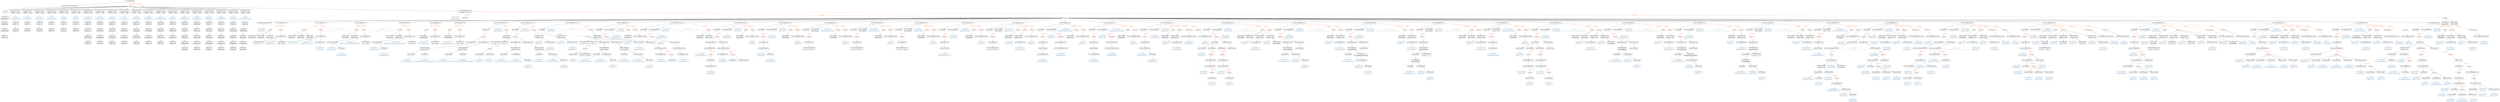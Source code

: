 digraph {
n0 [shape=none,label=<<font color='black'><table border='0' color='black' cellspacing='0' cellborder='1'><tr><td colspan='2'><font color='black'>root (CompilationUnit)</font><br/><font color='#aaaaaa' size='8'>[1:1-319:3]</font></td></tr></table></font>>];
n1 [shape=none,label=<<font color='black'><table border='0' color='black' cellspacing='0' cellborder='1'><tr><td colspan='2'><font color='black'>packageDeclaration (PackageDeclaration)</font><br/><font color='#aaaaaa' size='8'>[1:1-1:46]</font></td></tr></table></font>>];
n0 -> n1 [color=black, fontcolor=black, label=""];
n2 [shape=none,label=<<font color='SteelBlue'><table border='0' color='SteelBlue' cellspacing='0' cellborder='1'><tr><td colspan='2'><font color='SteelBlue'>name (Name)</font><br/><font color='#aaaaaa' size='8'>[1:9-1:45]</font></td></tr><tr><td>identifier</td><td align='left'><table border='0' cellspacing='0' cellpadding='0'><tr><td align='center'>toml</td></tr></table></td></tr></table></font>>];
n1 -> n2 [color=SteelBlue, fontcolor=SteelBlue, label=""];
n3 [shape=none,label=<<font color='black'><table border='0' color='black' cellspacing='0' cellborder='1'><tr><td colspan='2'><font color='black'>qualifier (Name)</font><br/><font color='#aaaaaa' size='8'>[1:9-1:40]</font></td></tr><tr><td>identifier</td><td align='left'><table border='0' cellspacing='0' cellpadding='0'><tr><td align='center'>dataformat</td></tr></table></td></tr></table></font>>];
n2 -> n3 [color=black, fontcolor=black, label=""];
n4 [shape=none,label=<<font color='black'><table border='0' color='black' cellspacing='0' cellborder='1'><tr><td colspan='2'><font color='black'>qualifier (Name)</font><br/><font color='#aaaaaa' size='8'>[1:9-1:29]</font></td></tr><tr><td>identifier</td><td align='left'><table border='0' cellspacing='0' cellpadding='0'><tr><td align='center'>jackson</td></tr></table></td></tr></table></font>>];
n3 -> n4 [color=black, fontcolor=black, label=""];
n5 [shape=none,label=<<font color='black'><table border='0' color='black' cellspacing='0' cellborder='1'><tr><td colspan='2'><font color='black'>qualifier (Name)</font><br/><font color='#aaaaaa' size='8'>[1:9-1:21]</font></td></tr><tr><td>identifier</td><td align='left'><table border='0' cellspacing='0' cellpadding='0'><tr><td align='center'>fasterxml</td></tr></table></td></tr></table></font>>];
n4 -> n5 [color=black, fontcolor=black, label=""];
n6 [shape=none,label=<<font color='black'><table border='0' color='black' cellspacing='0' cellborder='1'><tr><td colspan='2'><font color='black'>qualifier (Name)</font><br/><font color='#aaaaaa' size='8'>[1:9-1:11]</font></td></tr><tr><td>identifier</td><td align='left'><table border='0' cellspacing='0' cellpadding='0'><tr><td align='center'>com</td></tr></table></td></tr></table></font>>];
n5 -> n6 [color=black, fontcolor=black, label=""];
n7 [shape=ellipse,color=OrangeRed,label="imports"];
n0 -> n7 [color=OrangeRed, fontcolor=OrangeRed, label="property list"]
n8 [shape=none,label=<<font color='black'><table border='0' color='black' cellspacing='0' cellborder='1'><tr><td colspan='2'><font color='black'>import (ImportDeclaration)</font><br/><font color='#aaaaaa' size='8'>[3:1-3:31]</font></td></tr><tr><td>isAsterisk</td><td align='left'><table border='0' cellspacing='0' cellpadding='0'><tr><td align='center'>false</td></tr></table></td></tr><tr><td>isStatic</td><td align='left'><table border='0' cellspacing='0' cellpadding='0'><tr><td align='center'>false</td></tr></table></td></tr></table></font>>];
n7 -> n8 [color=black, fontcolor=black, label=""];
n9 [shape=none,label=<<font color='SteelBlue'><table border='0' color='SteelBlue' cellspacing='0' cellborder='1'><tr><td colspan='2'><font color='SteelBlue'>name (Name)</font><br/><font color='#aaaaaa' size='8'>[3:8-3:30]</font></td></tr><tr><td>identifier</td><td align='left'><table border='0' cellspacing='0' cellpadding='0'><tr><td align='center'>CharArrayReader</td></tr></table></td></tr></table></font>>];
n8 -> n9 [color=SteelBlue, fontcolor=SteelBlue, label=""];
n10 [shape=none,label=<<font color='black'><table border='0' color='black' cellspacing='0' cellborder='1'><tr><td colspan='2'><font color='black'>qualifier (Name)</font><br/><font color='#aaaaaa' size='8'>[3:8-3:14]</font></td></tr><tr><td>identifier</td><td align='left'><table border='0' cellspacing='0' cellpadding='0'><tr><td align='center'>io</td></tr></table></td></tr></table></font>>];
n9 -> n10 [color=black, fontcolor=black, label=""];
n11 [shape=none,label=<<font color='black'><table border='0' color='black' cellspacing='0' cellborder='1'><tr><td colspan='2'><font color='black'>qualifier (Name)</font><br/><font color='#aaaaaa' size='8'>[3:8-3:11]</font></td></tr><tr><td>identifier</td><td align='left'><table border='0' cellspacing='0' cellpadding='0'><tr><td align='center'>java</td></tr></table></td></tr></table></font>>];
n10 -> n11 [color=black, fontcolor=black, label=""];
n12 [shape=none,label=<<font color='black'><table border='0' color='black' cellspacing='0' cellborder='1'><tr><td colspan='2'><font color='black'>import (ImportDeclaration)</font><br/><font color='#aaaaaa' size='8'>[4:1-4:27]</font></td></tr><tr><td>isAsterisk</td><td align='left'><table border='0' cellspacing='0' cellpadding='0'><tr><td align='center'>false</td></tr></table></td></tr><tr><td>isStatic</td><td align='left'><table border='0' cellspacing='0' cellpadding='0'><tr><td align='center'>false</td></tr></table></td></tr></table></font>>];
n7 -> n12 [color=black, fontcolor=black, label=""];
n13 [shape=none,label=<<font color='SteelBlue'><table border='0' color='SteelBlue' cellspacing='0' cellborder='1'><tr><td colspan='2'><font color='SteelBlue'>name (Name)</font><br/><font color='#aaaaaa' size='8'>[4:8-4:26]</font></td></tr><tr><td>identifier</td><td align='left'><table border='0' cellspacing='0' cellpadding='0'><tr><td align='center'>IOException</td></tr></table></td></tr></table></font>>];
n12 -> n13 [color=SteelBlue, fontcolor=SteelBlue, label=""];
n14 [shape=none,label=<<font color='black'><table border='0' color='black' cellspacing='0' cellborder='1'><tr><td colspan='2'><font color='black'>qualifier (Name)</font><br/><font color='#aaaaaa' size='8'>[4:8-4:14]</font></td></tr><tr><td>identifier</td><td align='left'><table border='0' cellspacing='0' cellpadding='0'><tr><td align='center'>io</td></tr></table></td></tr></table></font>>];
n13 -> n14 [color=black, fontcolor=black, label=""];
n15 [shape=none,label=<<font color='black'><table border='0' color='black' cellspacing='0' cellborder='1'><tr><td colspan='2'><font color='black'>qualifier (Name)</font><br/><font color='#aaaaaa' size='8'>[4:8-4:11]</font></td></tr><tr><td>identifier</td><td align='left'><table border='0' cellspacing='0' cellpadding='0'><tr><td align='center'>java</td></tr></table></td></tr></table></font>>];
n14 -> n15 [color=black, fontcolor=black, label=""];
n16 [shape=none,label=<<font color='black'><table border='0' color='black' cellspacing='0' cellborder='1'><tr><td colspan='2'><font color='black'>import (ImportDeclaration)</font><br/><font color='#aaaaaa' size='8'>[5:1-5:27]</font></td></tr><tr><td>isAsterisk</td><td align='left'><table border='0' cellspacing='0' cellpadding='0'><tr><td align='center'>false</td></tr></table></td></tr><tr><td>isStatic</td><td align='left'><table border='0' cellspacing='0' cellpadding='0'><tr><td align='center'>false</td></tr></table></td></tr></table></font>>];
n7 -> n16 [color=black, fontcolor=black, label=""];
n17 [shape=none,label=<<font color='SteelBlue'><table border='0' color='SteelBlue' cellspacing='0' cellborder='1'><tr><td colspan='2'><font color='SteelBlue'>name (Name)</font><br/><font color='#aaaaaa' size='8'>[5:8-5:26]</font></td></tr><tr><td>identifier</td><td align='left'><table border='0' cellspacing='0' cellpadding='0'><tr><td align='center'>InputStream</td></tr></table></td></tr></table></font>>];
n16 -> n17 [color=SteelBlue, fontcolor=SteelBlue, label=""];
n18 [shape=none,label=<<font color='black'><table border='0' color='black' cellspacing='0' cellborder='1'><tr><td colspan='2'><font color='black'>qualifier (Name)</font><br/><font color='#aaaaaa' size='8'>[5:8-5:14]</font></td></tr><tr><td>identifier</td><td align='left'><table border='0' cellspacing='0' cellpadding='0'><tr><td align='center'>io</td></tr></table></td></tr></table></font>>];
n17 -> n18 [color=black, fontcolor=black, label=""];
n19 [shape=none,label=<<font color='black'><table border='0' color='black' cellspacing='0' cellborder='1'><tr><td colspan='2'><font color='black'>qualifier (Name)</font><br/><font color='#aaaaaa' size='8'>[5:8-5:11]</font></td></tr><tr><td>identifier</td><td align='left'><table border='0' cellspacing='0' cellpadding='0'><tr><td align='center'>java</td></tr></table></td></tr></table></font>>];
n18 -> n19 [color=black, fontcolor=black, label=""];
n20 [shape=none,label=<<font color='black'><table border='0' color='black' cellspacing='0' cellborder='1'><tr><td colspan='2'><font color='black'>import (ImportDeclaration)</font><br/><font color='#aaaaaa' size='8'>[6:1-6:28]</font></td></tr><tr><td>isAsterisk</td><td align='left'><table border='0' cellspacing='0' cellpadding='0'><tr><td align='center'>false</td></tr></table></td></tr><tr><td>isStatic</td><td align='left'><table border='0' cellspacing='0' cellpadding='0'><tr><td align='center'>false</td></tr></table></td></tr></table></font>>];
n7 -> n20 [color=black, fontcolor=black, label=""];
n21 [shape=none,label=<<font color='SteelBlue'><table border='0' color='SteelBlue' cellspacing='0' cellborder='1'><tr><td colspan='2'><font color='SteelBlue'>name (Name)</font><br/><font color='#aaaaaa' size='8'>[6:8-6:27]</font></td></tr><tr><td>identifier</td><td align='left'><table border='0' cellspacing='0' cellpadding='0'><tr><td align='center'>OutputStream</td></tr></table></td></tr></table></font>>];
n20 -> n21 [color=SteelBlue, fontcolor=SteelBlue, label=""];
n22 [shape=none,label=<<font color='black'><table border='0' color='black' cellspacing='0' cellborder='1'><tr><td colspan='2'><font color='black'>qualifier (Name)</font><br/><font color='#aaaaaa' size='8'>[6:8-6:14]</font></td></tr><tr><td>identifier</td><td align='left'><table border='0' cellspacing='0' cellpadding='0'><tr><td align='center'>io</td></tr></table></td></tr></table></font>>];
n21 -> n22 [color=black, fontcolor=black, label=""];
n23 [shape=none,label=<<font color='black'><table border='0' color='black' cellspacing='0' cellborder='1'><tr><td colspan='2'><font color='black'>qualifier (Name)</font><br/><font color='#aaaaaa' size='8'>[6:8-6:11]</font></td></tr><tr><td>identifier</td><td align='left'><table border='0' cellspacing='0' cellpadding='0'><tr><td align='center'>java</td></tr></table></td></tr></table></font>>];
n22 -> n23 [color=black, fontcolor=black, label=""];
n24 [shape=none,label=<<font color='black'><table border='0' color='black' cellspacing='0' cellborder='1'><tr><td colspan='2'><font color='black'>import (ImportDeclaration)</font><br/><font color='#aaaaaa' size='8'>[7:1-7:22]</font></td></tr><tr><td>isAsterisk</td><td align='left'><table border='0' cellspacing='0' cellpadding='0'><tr><td align='center'>false</td></tr></table></td></tr><tr><td>isStatic</td><td align='left'><table border='0' cellspacing='0' cellpadding='0'><tr><td align='center'>false</td></tr></table></td></tr></table></font>>];
n7 -> n24 [color=black, fontcolor=black, label=""];
n25 [shape=none,label=<<font color='SteelBlue'><table border='0' color='SteelBlue' cellspacing='0' cellborder='1'><tr><td colspan='2'><font color='SteelBlue'>name (Name)</font><br/><font color='#aaaaaa' size='8'>[7:8-7:21]</font></td></tr><tr><td>identifier</td><td align='left'><table border='0' cellspacing='0' cellpadding='0'><tr><td align='center'>Reader</td></tr></table></td></tr></table></font>>];
n24 -> n25 [color=SteelBlue, fontcolor=SteelBlue, label=""];
n26 [shape=none,label=<<font color='black'><table border='0' color='black' cellspacing='0' cellborder='1'><tr><td colspan='2'><font color='black'>qualifier (Name)</font><br/><font color='#aaaaaa' size='8'>[7:8-7:14]</font></td></tr><tr><td>identifier</td><td align='left'><table border='0' cellspacing='0' cellpadding='0'><tr><td align='center'>io</td></tr></table></td></tr></table></font>>];
n25 -> n26 [color=black, fontcolor=black, label=""];
n27 [shape=none,label=<<font color='black'><table border='0' color='black' cellspacing='0' cellborder='1'><tr><td colspan='2'><font color='black'>qualifier (Name)</font><br/><font color='#aaaaaa' size='8'>[7:8-7:11]</font></td></tr><tr><td>identifier</td><td align='left'><table border='0' cellspacing='0' cellpadding='0'><tr><td align='center'>java</td></tr></table></td></tr></table></font>>];
n26 -> n27 [color=black, fontcolor=black, label=""];
n28 [shape=none,label=<<font color='black'><table border='0' color='black' cellspacing='0' cellborder='1'><tr><td colspan='2'><font color='black'>import (ImportDeclaration)</font><br/><font color='#aaaaaa' size='8'>[8:1-8:22]</font></td></tr><tr><td>isAsterisk</td><td align='left'><table border='0' cellspacing='0' cellpadding='0'><tr><td align='center'>false</td></tr></table></td></tr><tr><td>isStatic</td><td align='left'><table border='0' cellspacing='0' cellpadding='0'><tr><td align='center'>false</td></tr></table></td></tr></table></font>>];
n7 -> n28 [color=black, fontcolor=black, label=""];
n29 [shape=none,label=<<font color='SteelBlue'><table border='0' color='SteelBlue' cellspacing='0' cellborder='1'><tr><td colspan='2'><font color='SteelBlue'>name (Name)</font><br/><font color='#aaaaaa' size='8'>[8:8-8:21]</font></td></tr><tr><td>identifier</td><td align='left'><table border='0' cellspacing='0' cellpadding='0'><tr><td align='center'>Writer</td></tr></table></td></tr></table></font>>];
n28 -> n29 [color=SteelBlue, fontcolor=SteelBlue, label=""];
n30 [shape=none,label=<<font color='black'><table border='0' color='black' cellspacing='0' cellborder='1'><tr><td colspan='2'><font color='black'>qualifier (Name)</font><br/><font color='#aaaaaa' size='8'>[8:8-8:14]</font></td></tr><tr><td>identifier</td><td align='left'><table border='0' cellspacing='0' cellpadding='0'><tr><td align='center'>io</td></tr></table></td></tr></table></font>>];
n29 -> n30 [color=black, fontcolor=black, label=""];
n31 [shape=none,label=<<font color='black'><table border='0' color='black' cellspacing='0' cellborder='1'><tr><td colspan='2'><font color='black'>qualifier (Name)</font><br/><font color='#aaaaaa' size='8'>[8:8-8:11]</font></td></tr><tr><td>identifier</td><td align='left'><table border='0' cellspacing='0' cellpadding='0'><tr><td align='center'>java</td></tr></table></td></tr></table></font>>];
n30 -> n31 [color=black, fontcolor=black, label=""];
n32 [shape=none,label=<<font color='black'><table border='0' color='black' cellspacing='0' cellborder='1'><tr><td colspan='2'><font color='black'>import (ImportDeclaration)</font><br/><font color='#aaaaaa' size='8'>[10:1-10:48]</font></td></tr><tr><td>isAsterisk</td><td align='left'><table border='0' cellspacing='0' cellpadding='0'><tr><td align='center'>false</td></tr></table></td></tr><tr><td>isStatic</td><td align='left'><table border='0' cellspacing='0' cellpadding='0'><tr><td align='center'>false</td></tr></table></td></tr></table></font>>];
n7 -> n32 [color=black, fontcolor=black, label=""];
n33 [shape=none,label=<<font color='SteelBlue'><table border='0' color='SteelBlue' cellspacing='0' cellborder='1'><tr><td colspan='2'><font color='SteelBlue'>name (Name)</font><br/><font color='#aaaaaa' size='8'>[10:8-10:47]</font></td></tr><tr><td>identifier</td><td align='left'><table border='0' cellspacing='0' cellpadding='0'><tr><td align='center'>FormatFeature</td></tr></table></td></tr></table></font>>];
n32 -> n33 [color=SteelBlue, fontcolor=SteelBlue, label=""];
n34 [shape=none,label=<<font color='black'><table border='0' color='black' cellspacing='0' cellborder='1'><tr><td colspan='2'><font color='black'>qualifier (Name)</font><br/><font color='#aaaaaa' size='8'>[10:8-10:33]</font></td></tr><tr><td>identifier</td><td align='left'><table border='0' cellspacing='0' cellpadding='0'><tr><td align='center'>core</td></tr></table></td></tr></table></font>>];
n33 -> n34 [color=black, fontcolor=black, label=""];
n35 [shape=none,label=<<font color='black'><table border='0' color='black' cellspacing='0' cellborder='1'><tr><td colspan='2'><font color='black'>qualifier (Name)</font><br/><font color='#aaaaaa' size='8'>[10:8-10:28]</font></td></tr><tr><td>identifier</td><td align='left'><table border='0' cellspacing='0' cellpadding='0'><tr><td align='center'>jackson</td></tr></table></td></tr></table></font>>];
n34 -> n35 [color=black, fontcolor=black, label=""];
n36 [shape=none,label=<<font color='black'><table border='0' color='black' cellspacing='0' cellborder='1'><tr><td colspan='2'><font color='black'>qualifier (Name)</font><br/><font color='#aaaaaa' size='8'>[10:8-10:20]</font></td></tr><tr><td>identifier</td><td align='left'><table border='0' cellspacing='0' cellpadding='0'><tr><td align='center'>fasterxml</td></tr></table></td></tr></table></font>>];
n35 -> n36 [color=black, fontcolor=black, label=""];
n37 [shape=none,label=<<font color='black'><table border='0' color='black' cellspacing='0' cellborder='1'><tr><td colspan='2'><font color='black'>qualifier (Name)</font><br/><font color='#aaaaaa' size='8'>[10:8-10:10]</font></td></tr><tr><td>identifier</td><td align='left'><table border='0' cellspacing='0' cellpadding='0'><tr><td align='center'>com</td></tr></table></td></tr></table></font>>];
n36 -> n37 [color=black, fontcolor=black, label=""];
n38 [shape=none,label=<<font color='black'><table border='0' color='black' cellspacing='0' cellborder='1'><tr><td colspan='2'><font color='black'>import (ImportDeclaration)</font><br/><font color='#aaaaaa' size='8'>[11:1-11:47]</font></td></tr><tr><td>isAsterisk</td><td align='left'><table border='0' cellspacing='0' cellpadding='0'><tr><td align='center'>false</td></tr></table></td></tr><tr><td>isStatic</td><td align='left'><table border='0' cellspacing='0' cellpadding='0'><tr><td align='center'>false</td></tr></table></td></tr></table></font>>];
n7 -> n38 [color=black, fontcolor=black, label=""];
n39 [shape=none,label=<<font color='SteelBlue'><table border='0' color='SteelBlue' cellspacing='0' cellborder='1'><tr><td colspan='2'><font color='SteelBlue'>name (Name)</font><br/><font color='#aaaaaa' size='8'>[11:8-11:46]</font></td></tr><tr><td>identifier</td><td align='left'><table border='0' cellspacing='0' cellpadding='0'><tr><td align='center'>FormatSchema</td></tr></table></td></tr></table></font>>];
n38 -> n39 [color=SteelBlue, fontcolor=SteelBlue, label=""];
n40 [shape=none,label=<<font color='black'><table border='0' color='black' cellspacing='0' cellborder='1'><tr><td colspan='2'><font color='black'>qualifier (Name)</font><br/><font color='#aaaaaa' size='8'>[11:8-11:33]</font></td></tr><tr><td>identifier</td><td align='left'><table border='0' cellspacing='0' cellpadding='0'><tr><td align='center'>core</td></tr></table></td></tr></table></font>>];
n39 -> n40 [color=black, fontcolor=black, label=""];
n41 [shape=none,label=<<font color='black'><table border='0' color='black' cellspacing='0' cellborder='1'><tr><td colspan='2'><font color='black'>qualifier (Name)</font><br/><font color='#aaaaaa' size='8'>[11:8-11:28]</font></td></tr><tr><td>identifier</td><td align='left'><table border='0' cellspacing='0' cellpadding='0'><tr><td align='center'>jackson</td></tr></table></td></tr></table></font>>];
n40 -> n41 [color=black, fontcolor=black, label=""];
n42 [shape=none,label=<<font color='black'><table border='0' color='black' cellspacing='0' cellborder='1'><tr><td colspan='2'><font color='black'>qualifier (Name)</font><br/><font color='#aaaaaa' size='8'>[11:8-11:20]</font></td></tr><tr><td>identifier</td><td align='left'><table border='0' cellspacing='0' cellpadding='0'><tr><td align='center'>fasterxml</td></tr></table></td></tr></table></font>>];
n41 -> n42 [color=black, fontcolor=black, label=""];
n43 [shape=none,label=<<font color='black'><table border='0' color='black' cellspacing='0' cellborder='1'><tr><td colspan='2'><font color='black'>qualifier (Name)</font><br/><font color='#aaaaaa' size='8'>[11:8-11:10]</font></td></tr><tr><td>identifier</td><td align='left'><table border='0' cellspacing='0' cellpadding='0'><tr><td align='center'>com</td></tr></table></td></tr></table></font>>];
n42 -> n43 [color=black, fontcolor=black, label=""];
n44 [shape=none,label=<<font color='black'><table border='0' color='black' cellspacing='0' cellborder='1'><tr><td colspan='2'><font color='black'>import (ImportDeclaration)</font><br/><font color='#aaaaaa' size='8'>[12:1-12:46]</font></td></tr><tr><td>isAsterisk</td><td align='left'><table border='0' cellspacing='0' cellpadding='0'><tr><td align='center'>false</td></tr></table></td></tr><tr><td>isStatic</td><td align='left'><table border='0' cellspacing='0' cellpadding='0'><tr><td align='center'>false</td></tr></table></td></tr></table></font>>];
n7 -> n44 [color=black, fontcolor=black, label=""];
n45 [shape=none,label=<<font color='SteelBlue'><table border='0' color='SteelBlue' cellspacing='0' cellborder='1'><tr><td colspan='2'><font color='SteelBlue'>name (Name)</font><br/><font color='#aaaaaa' size='8'>[12:8-12:45]</font></td></tr><tr><td>identifier</td><td align='left'><table border='0' cellspacing='0' cellpadding='0'><tr><td align='center'>JsonFactory</td></tr></table></td></tr></table></font>>];
n44 -> n45 [color=SteelBlue, fontcolor=SteelBlue, label=""];
n46 [shape=none,label=<<font color='black'><table border='0' color='black' cellspacing='0' cellborder='1'><tr><td colspan='2'><font color='black'>qualifier (Name)</font><br/><font color='#aaaaaa' size='8'>[12:8-12:33]</font></td></tr><tr><td>identifier</td><td align='left'><table border='0' cellspacing='0' cellpadding='0'><tr><td align='center'>core</td></tr></table></td></tr></table></font>>];
n45 -> n46 [color=black, fontcolor=black, label=""];
n47 [shape=none,label=<<font color='black'><table border='0' color='black' cellspacing='0' cellborder='1'><tr><td colspan='2'><font color='black'>qualifier (Name)</font><br/><font color='#aaaaaa' size='8'>[12:8-12:28]</font></td></tr><tr><td>identifier</td><td align='left'><table border='0' cellspacing='0' cellpadding='0'><tr><td align='center'>jackson</td></tr></table></td></tr></table></font>>];
n46 -> n47 [color=black, fontcolor=black, label=""];
n48 [shape=none,label=<<font color='black'><table border='0' color='black' cellspacing='0' cellborder='1'><tr><td colspan='2'><font color='black'>qualifier (Name)</font><br/><font color='#aaaaaa' size='8'>[12:8-12:20]</font></td></tr><tr><td>identifier</td><td align='left'><table border='0' cellspacing='0' cellpadding='0'><tr><td align='center'>fasterxml</td></tr></table></td></tr></table></font>>];
n47 -> n48 [color=black, fontcolor=black, label=""];
n49 [shape=none,label=<<font color='black'><table border='0' color='black' cellspacing='0' cellborder='1'><tr><td colspan='2'><font color='black'>qualifier (Name)</font><br/><font color='#aaaaaa' size='8'>[12:8-12:10]</font></td></tr><tr><td>identifier</td><td align='left'><table border='0' cellspacing='0' cellpadding='0'><tr><td align='center'>com</td></tr></table></td></tr></table></font>>];
n48 -> n49 [color=black, fontcolor=black, label=""];
n50 [shape=none,label=<<font color='black'><table border='0' color='black' cellspacing='0' cellborder='1'><tr><td colspan='2'><font color='black'>import (ImportDeclaration)</font><br/><font color='#aaaaaa' size='8'>[13:1-13:48]</font></td></tr><tr><td>isAsterisk</td><td align='left'><table border='0' cellspacing='0' cellpadding='0'><tr><td align='center'>false</td></tr></table></td></tr><tr><td>isStatic</td><td align='left'><table border='0' cellspacing='0' cellpadding='0'><tr><td align='center'>false</td></tr></table></td></tr></table></font>>];
n7 -> n50 [color=black, fontcolor=black, label=""];
n51 [shape=none,label=<<font color='SteelBlue'><table border='0' color='SteelBlue' cellspacing='0' cellborder='1'><tr><td colspan='2'><font color='SteelBlue'>name (Name)</font><br/><font color='#aaaaaa' size='8'>[13:8-13:47]</font></td></tr><tr><td>identifier</td><td align='left'><table border='0' cellspacing='0' cellpadding='0'><tr><td align='center'>JsonGenerator</td></tr></table></td></tr></table></font>>];
n50 -> n51 [color=SteelBlue, fontcolor=SteelBlue, label=""];
n52 [shape=none,label=<<font color='black'><table border='0' color='black' cellspacing='0' cellborder='1'><tr><td colspan='2'><font color='black'>qualifier (Name)</font><br/><font color='#aaaaaa' size='8'>[13:8-13:33]</font></td></tr><tr><td>identifier</td><td align='left'><table border='0' cellspacing='0' cellpadding='0'><tr><td align='center'>core</td></tr></table></td></tr></table></font>>];
n51 -> n52 [color=black, fontcolor=black, label=""];
n53 [shape=none,label=<<font color='black'><table border='0' color='black' cellspacing='0' cellborder='1'><tr><td colspan='2'><font color='black'>qualifier (Name)</font><br/><font color='#aaaaaa' size='8'>[13:8-13:28]</font></td></tr><tr><td>identifier</td><td align='left'><table border='0' cellspacing='0' cellpadding='0'><tr><td align='center'>jackson</td></tr></table></td></tr></table></font>>];
n52 -> n53 [color=black, fontcolor=black, label=""];
n54 [shape=none,label=<<font color='black'><table border='0' color='black' cellspacing='0' cellborder='1'><tr><td colspan='2'><font color='black'>qualifier (Name)</font><br/><font color='#aaaaaa' size='8'>[13:8-13:20]</font></td></tr><tr><td>identifier</td><td align='left'><table border='0' cellspacing='0' cellpadding='0'><tr><td align='center'>fasterxml</td></tr></table></td></tr></table></font>>];
n53 -> n54 [color=black, fontcolor=black, label=""];
n55 [shape=none,label=<<font color='black'><table border='0' color='black' cellspacing='0' cellborder='1'><tr><td colspan='2'><font color='black'>qualifier (Name)</font><br/><font color='#aaaaaa' size='8'>[13:8-13:10]</font></td></tr><tr><td>identifier</td><td align='left'><table border='0' cellspacing='0' cellpadding='0'><tr><td align='center'>com</td></tr></table></td></tr></table></font>>];
n54 -> n55 [color=black, fontcolor=black, label=""];
n56 [shape=none,label=<<font color='black'><table border='0' color='black' cellspacing='0' cellborder='1'><tr><td colspan='2'><font color='black'>import (ImportDeclaration)</font><br/><font color='#aaaaaa' size='8'>[14:1-14:45]</font></td></tr><tr><td>isAsterisk</td><td align='left'><table border='0' cellspacing='0' cellpadding='0'><tr><td align='center'>false</td></tr></table></td></tr><tr><td>isStatic</td><td align='left'><table border='0' cellspacing='0' cellpadding='0'><tr><td align='center'>false</td></tr></table></td></tr></table></font>>];
n7 -> n56 [color=black, fontcolor=black, label=""];
n57 [shape=none,label=<<font color='SteelBlue'><table border='0' color='SteelBlue' cellspacing='0' cellborder='1'><tr><td colspan='2'><font color='SteelBlue'>name (Name)</font><br/><font color='#aaaaaa' size='8'>[14:8-14:44]</font></td></tr><tr><td>identifier</td><td align='left'><table border='0' cellspacing='0' cellpadding='0'><tr><td align='center'>JsonParser</td></tr></table></td></tr></table></font>>];
n56 -> n57 [color=SteelBlue, fontcolor=SteelBlue, label=""];
n58 [shape=none,label=<<font color='black'><table border='0' color='black' cellspacing='0' cellborder='1'><tr><td colspan='2'><font color='black'>qualifier (Name)</font><br/><font color='#aaaaaa' size='8'>[14:8-14:33]</font></td></tr><tr><td>identifier</td><td align='left'><table border='0' cellspacing='0' cellpadding='0'><tr><td align='center'>core</td></tr></table></td></tr></table></font>>];
n57 -> n58 [color=black, fontcolor=black, label=""];
n59 [shape=none,label=<<font color='black'><table border='0' color='black' cellspacing='0' cellborder='1'><tr><td colspan='2'><font color='black'>qualifier (Name)</font><br/><font color='#aaaaaa' size='8'>[14:8-14:28]</font></td></tr><tr><td>identifier</td><td align='left'><table border='0' cellspacing='0' cellpadding='0'><tr><td align='center'>jackson</td></tr></table></td></tr></table></font>>];
n58 -> n59 [color=black, fontcolor=black, label=""];
n60 [shape=none,label=<<font color='black'><table border='0' color='black' cellspacing='0' cellborder='1'><tr><td colspan='2'><font color='black'>qualifier (Name)</font><br/><font color='#aaaaaa' size='8'>[14:8-14:20]</font></td></tr><tr><td>identifier</td><td align='left'><table border='0' cellspacing='0' cellpadding='0'><tr><td align='center'>fasterxml</td></tr></table></td></tr></table></font>>];
n59 -> n60 [color=black, fontcolor=black, label=""];
n61 [shape=none,label=<<font color='black'><table border='0' color='black' cellspacing='0' cellborder='1'><tr><td colspan='2'><font color='black'>qualifier (Name)</font><br/><font color='#aaaaaa' size='8'>[14:8-14:10]</font></td></tr><tr><td>identifier</td><td align='left'><table border='0' cellspacing='0' cellpadding='0'><tr><td align='center'>com</td></tr></table></td></tr></table></font>>];
n60 -> n61 [color=black, fontcolor=black, label=""];
n62 [shape=none,label=<<font color='black'><table border='0' color='black' cellspacing='0' cellborder='1'><tr><td colspan='2'><font color='black'>import (ImportDeclaration)</font><br/><font color='#aaaaaa' size='8'>[15:1-15:46]</font></td></tr><tr><td>isAsterisk</td><td align='left'><table border='0' cellspacing='0' cellpadding='0'><tr><td align='center'>false</td></tr></table></td></tr><tr><td>isStatic</td><td align='left'><table border='0' cellspacing='0' cellpadding='0'><tr><td align='center'>false</td></tr></table></td></tr></table></font>>];
n7 -> n62 [color=black, fontcolor=black, label=""];
n63 [shape=none,label=<<font color='SteelBlue'><table border='0' color='SteelBlue' cellspacing='0' cellborder='1'><tr><td colspan='2'><font color='SteelBlue'>name (Name)</font><br/><font color='#aaaaaa' size='8'>[15:8-15:45]</font></td></tr><tr><td>identifier</td><td align='left'><table border='0' cellspacing='0' cellpadding='0'><tr><td align='center'>ObjectCodec</td></tr></table></td></tr></table></font>>];
n62 -> n63 [color=SteelBlue, fontcolor=SteelBlue, label=""];
n64 [shape=none,label=<<font color='black'><table border='0' color='black' cellspacing='0' cellborder='1'><tr><td colspan='2'><font color='black'>qualifier (Name)</font><br/><font color='#aaaaaa' size='8'>[15:8-15:33]</font></td></tr><tr><td>identifier</td><td align='left'><table border='0' cellspacing='0' cellpadding='0'><tr><td align='center'>core</td></tr></table></td></tr></table></font>>];
n63 -> n64 [color=black, fontcolor=black, label=""];
n65 [shape=none,label=<<font color='black'><table border='0' color='black' cellspacing='0' cellborder='1'><tr><td colspan='2'><font color='black'>qualifier (Name)</font><br/><font color='#aaaaaa' size='8'>[15:8-15:28]</font></td></tr><tr><td>identifier</td><td align='left'><table border='0' cellspacing='0' cellpadding='0'><tr><td align='center'>jackson</td></tr></table></td></tr></table></font>>];
n64 -> n65 [color=black, fontcolor=black, label=""];
n66 [shape=none,label=<<font color='black'><table border='0' color='black' cellspacing='0' cellborder='1'><tr><td colspan='2'><font color='black'>qualifier (Name)</font><br/><font color='#aaaaaa' size='8'>[15:8-15:20]</font></td></tr><tr><td>identifier</td><td align='left'><table border='0' cellspacing='0' cellpadding='0'><tr><td align='center'>fasterxml</td></tr></table></td></tr></table></font>>];
n65 -> n66 [color=black, fontcolor=black, label=""];
n67 [shape=none,label=<<font color='black'><table border='0' color='black' cellspacing='0' cellborder='1'><tr><td colspan='2'><font color='black'>qualifier (Name)</font><br/><font color='#aaaaaa' size='8'>[15:8-15:10]</font></td></tr><tr><td>identifier</td><td align='left'><table border='0' cellspacing='0' cellpadding='0'><tr><td align='center'>com</td></tr></table></td></tr></table></font>>];
n66 -> n67 [color=black, fontcolor=black, label=""];
n68 [shape=none,label=<<font color='black'><table border='0' color='black' cellspacing='0' cellborder='1'><tr><td colspan='2'><font color='black'>import (ImportDeclaration)</font><br/><font color='#aaaaaa' size='8'>[16:1-16:52]</font></td></tr><tr><td>isAsterisk</td><td align='left'><table border='0' cellspacing='0' cellpadding='0'><tr><td align='center'>false</td></tr></table></td></tr><tr><td>isStatic</td><td align='left'><table border='0' cellspacing='0' cellpadding='0'><tr><td align='center'>false</td></tr></table></td></tr></table></font>>];
n7 -> n68 [color=black, fontcolor=black, label=""];
n69 [shape=none,label=<<font color='SteelBlue'><table border='0' color='SteelBlue' cellspacing='0' cellborder='1'><tr><td colspan='2'><font color='SteelBlue'>name (Name)</font><br/><font color='#aaaaaa' size='8'>[16:8-16:51]</font></td></tr><tr><td>identifier</td><td align='left'><table border='0' cellspacing='0' cellpadding='0'><tr><td align='center'>StreamReadFeature</td></tr></table></td></tr></table></font>>];
n68 -> n69 [color=SteelBlue, fontcolor=SteelBlue, label=""];
n70 [shape=none,label=<<font color='black'><table border='0' color='black' cellspacing='0' cellborder='1'><tr><td colspan='2'><font color='black'>qualifier (Name)</font><br/><font color='#aaaaaa' size='8'>[16:8-16:33]</font></td></tr><tr><td>identifier</td><td align='left'><table border='0' cellspacing='0' cellpadding='0'><tr><td align='center'>core</td></tr></table></td></tr></table></font>>];
n69 -> n70 [color=black, fontcolor=black, label=""];
n71 [shape=none,label=<<font color='black'><table border='0' color='black' cellspacing='0' cellborder='1'><tr><td colspan='2'><font color='black'>qualifier (Name)</font><br/><font color='#aaaaaa' size='8'>[16:8-16:28]</font></td></tr><tr><td>identifier</td><td align='left'><table border='0' cellspacing='0' cellpadding='0'><tr><td align='center'>jackson</td></tr></table></td></tr></table></font>>];
n70 -> n71 [color=black, fontcolor=black, label=""];
n72 [shape=none,label=<<font color='black'><table border='0' color='black' cellspacing='0' cellborder='1'><tr><td colspan='2'><font color='black'>qualifier (Name)</font><br/><font color='#aaaaaa' size='8'>[16:8-16:20]</font></td></tr><tr><td>identifier</td><td align='left'><table border='0' cellspacing='0' cellpadding='0'><tr><td align='center'>fasterxml</td></tr></table></td></tr></table></font>>];
n71 -> n72 [color=black, fontcolor=black, label=""];
n73 [shape=none,label=<<font color='black'><table border='0' color='black' cellspacing='0' cellborder='1'><tr><td colspan='2'><font color='black'>qualifier (Name)</font><br/><font color='#aaaaaa' size='8'>[16:8-16:10]</font></td></tr><tr><td>identifier</td><td align='left'><table border='0' cellspacing='0' cellpadding='0'><tr><td align='center'>com</td></tr></table></td></tr></table></font>>];
n72 -> n73 [color=black, fontcolor=black, label=""];
n74 [shape=none,label=<<font color='black'><table border='0' color='black' cellspacing='0' cellborder='1'><tr><td colspan='2'><font color='black'>import (ImportDeclaration)</font><br/><font color='#aaaaaa' size='8'>[17:1-17:42]</font></td></tr><tr><td>isAsterisk</td><td align='left'><table border='0' cellspacing='0' cellpadding='0'><tr><td align='center'>false</td></tr></table></td></tr><tr><td>isStatic</td><td align='left'><table border='0' cellspacing='0' cellpadding='0'><tr><td align='center'>false</td></tr></table></td></tr></table></font>>];
n7 -> n74 [color=black, fontcolor=black, label=""];
n75 [shape=none,label=<<font color='SteelBlue'><table border='0' color='SteelBlue' cellspacing='0' cellborder='1'><tr><td colspan='2'><font color='SteelBlue'>name (Name)</font><br/><font color='#aaaaaa' size='8'>[17:8-17:41]</font></td></tr><tr><td>identifier</td><td align='left'><table border='0' cellspacing='0' cellpadding='0'><tr><td align='center'>Version</td></tr></table></td></tr></table></font>>];
n74 -> n75 [color=SteelBlue, fontcolor=SteelBlue, label=""];
n76 [shape=none,label=<<font color='black'><table border='0' color='black' cellspacing='0' cellborder='1'><tr><td colspan='2'><font color='black'>qualifier (Name)</font><br/><font color='#aaaaaa' size='8'>[17:8-17:33]</font></td></tr><tr><td>identifier</td><td align='left'><table border='0' cellspacing='0' cellpadding='0'><tr><td align='center'>core</td></tr></table></td></tr></table></font>>];
n75 -> n76 [color=black, fontcolor=black, label=""];
n77 [shape=none,label=<<font color='black'><table border='0' color='black' cellspacing='0' cellborder='1'><tr><td colspan='2'><font color='black'>qualifier (Name)</font><br/><font color='#aaaaaa' size='8'>[17:8-17:28]</font></td></tr><tr><td>identifier</td><td align='left'><table border='0' cellspacing='0' cellpadding='0'><tr><td align='center'>jackson</td></tr></table></td></tr></table></font>>];
n76 -> n77 [color=black, fontcolor=black, label=""];
n78 [shape=none,label=<<font color='black'><table border='0' color='black' cellspacing='0' cellborder='1'><tr><td colspan='2'><font color='black'>qualifier (Name)</font><br/><font color='#aaaaaa' size='8'>[17:8-17:20]</font></td></tr><tr><td>identifier</td><td align='left'><table border='0' cellspacing='0' cellpadding='0'><tr><td align='center'>fasterxml</td></tr></table></td></tr></table></font>>];
n77 -> n78 [color=black, fontcolor=black, label=""];
n79 [shape=none,label=<<font color='black'><table border='0' color='black' cellspacing='0' cellborder='1'><tr><td colspan='2'><font color='black'>qualifier (Name)</font><br/><font color='#aaaaaa' size='8'>[17:8-17:10]</font></td></tr><tr><td>identifier</td><td align='left'><table border='0' cellspacing='0' cellpadding='0'><tr><td align='center'>com</td></tr></table></td></tr></table></font>>];
n78 -> n79 [color=black, fontcolor=black, label=""];
n80 [shape=none,label=<<font color='black'><table border='0' color='black' cellspacing='0' cellborder='1'><tr><td colspan='2'><font color='black'>import (ImportDeclaration)</font><br/><font color='#aaaaaa' size='8'>[18:1-18:55]</font></td></tr><tr><td>isAsterisk</td><td align='left'><table border='0' cellspacing='0' cellpadding='0'><tr><td align='center'>false</td></tr></table></td></tr><tr><td>isStatic</td><td align='left'><table border='0' cellspacing='0' cellpadding='0'><tr><td align='center'>false</td></tr></table></td></tr></table></font>>];
n7 -> n80 [color=black, fontcolor=black, label=""];
n81 [shape=none,label=<<font color='SteelBlue'><table border='0' color='SteelBlue' cellspacing='0' cellborder='1'><tr><td colspan='2'><font color='SteelBlue'>name (Name)</font><br/><font color='#aaaaaa' size='8'>[18:8-18:54]</font></td></tr><tr><td>identifier</td><td align='left'><table border='0' cellspacing='0' cellpadding='0'><tr><td align='center'>InputAccessor</td></tr></table></td></tr></table></font>>];
n80 -> n81 [color=SteelBlue, fontcolor=SteelBlue, label=""];
n82 [shape=none,label=<<font color='black'><table border='0' color='black' cellspacing='0' cellborder='1'><tr><td colspan='2'><font color='black'>qualifier (Name)</font><br/><font color='#aaaaaa' size='8'>[18:8-18:40]</font></td></tr><tr><td>identifier</td><td align='left'><table border='0' cellspacing='0' cellpadding='0'><tr><td align='center'>format</td></tr></table></td></tr></table></font>>];
n81 -> n82 [color=black, fontcolor=black, label=""];
n83 [shape=none,label=<<font color='black'><table border='0' color='black' cellspacing='0' cellborder='1'><tr><td colspan='2'><font color='black'>qualifier (Name)</font><br/><font color='#aaaaaa' size='8'>[18:8-18:33]</font></td></tr><tr><td>identifier</td><td align='left'><table border='0' cellspacing='0' cellpadding='0'><tr><td align='center'>core</td></tr></table></td></tr></table></font>>];
n82 -> n83 [color=black, fontcolor=black, label=""];
n84 [shape=none,label=<<font color='black'><table border='0' color='black' cellspacing='0' cellborder='1'><tr><td colspan='2'><font color='black'>qualifier (Name)</font><br/><font color='#aaaaaa' size='8'>[18:8-18:28]</font></td></tr><tr><td>identifier</td><td align='left'><table border='0' cellspacing='0' cellpadding='0'><tr><td align='center'>jackson</td></tr></table></td></tr></table></font>>];
n83 -> n84 [color=black, fontcolor=black, label=""];
n85 [shape=none,label=<<font color='black'><table border='0' color='black' cellspacing='0' cellborder='1'><tr><td colspan='2'><font color='black'>qualifier (Name)</font><br/><font color='#aaaaaa' size='8'>[18:8-18:20]</font></td></tr><tr><td>identifier</td><td align='left'><table border='0' cellspacing='0' cellpadding='0'><tr><td align='center'>fasterxml</td></tr></table></td></tr></table></font>>];
n84 -> n85 [color=black, fontcolor=black, label=""];
n86 [shape=none,label=<<font color='black'><table border='0' color='black' cellspacing='0' cellborder='1'><tr><td colspan='2'><font color='black'>qualifier (Name)</font><br/><font color='#aaaaaa' size='8'>[18:8-18:10]</font></td></tr><tr><td>identifier</td><td align='left'><table border='0' cellspacing='0' cellpadding='0'><tr><td align='center'>com</td></tr></table></td></tr></table></font>>];
n85 -> n86 [color=black, fontcolor=black, label=""];
n87 [shape=none,label=<<font color='black'><table border='0' color='black' cellspacing='0' cellborder='1'><tr><td colspan='2'><font color='black'>import (ImportDeclaration)</font><br/><font color='#aaaaaa' size='8'>[19:1-19:55]</font></td></tr><tr><td>isAsterisk</td><td align='left'><table border='0' cellspacing='0' cellpadding='0'><tr><td align='center'>false</td></tr></table></td></tr><tr><td>isStatic</td><td align='left'><table border='0' cellspacing='0' cellpadding='0'><tr><td align='center'>false</td></tr></table></td></tr></table></font>>];
n7 -> n87 [color=black, fontcolor=black, label=""];
n88 [shape=none,label=<<font color='SteelBlue'><table border='0' color='SteelBlue' cellspacing='0' cellborder='1'><tr><td colspan='2'><font color='SteelBlue'>name (Name)</font><br/><font color='#aaaaaa' size='8'>[19:8-19:54]</font></td></tr><tr><td>identifier</td><td align='left'><table border='0' cellspacing='0' cellpadding='0'><tr><td align='center'>MatchStrength</td></tr></table></td></tr></table></font>>];
n87 -> n88 [color=SteelBlue, fontcolor=SteelBlue, label=""];
n89 [shape=none,label=<<font color='black'><table border='0' color='black' cellspacing='0' cellborder='1'><tr><td colspan='2'><font color='black'>qualifier (Name)</font><br/><font color='#aaaaaa' size='8'>[19:8-19:40]</font></td></tr><tr><td>identifier</td><td align='left'><table border='0' cellspacing='0' cellpadding='0'><tr><td align='center'>format</td></tr></table></td></tr></table></font>>];
n88 -> n89 [color=black, fontcolor=black, label=""];
n90 [shape=none,label=<<font color='black'><table border='0' color='black' cellspacing='0' cellborder='1'><tr><td colspan='2'><font color='black'>qualifier (Name)</font><br/><font color='#aaaaaa' size='8'>[19:8-19:33]</font></td></tr><tr><td>identifier</td><td align='left'><table border='0' cellspacing='0' cellpadding='0'><tr><td align='center'>core</td></tr></table></td></tr></table></font>>];
n89 -> n90 [color=black, fontcolor=black, label=""];
n91 [shape=none,label=<<font color='black'><table border='0' color='black' cellspacing='0' cellborder='1'><tr><td colspan='2'><font color='black'>qualifier (Name)</font><br/><font color='#aaaaaa' size='8'>[19:8-19:28]</font></td></tr><tr><td>identifier</td><td align='left'><table border='0' cellspacing='0' cellpadding='0'><tr><td align='center'>jackson</td></tr></table></td></tr></table></font>>];
n90 -> n91 [color=black, fontcolor=black, label=""];
n92 [shape=none,label=<<font color='black'><table border='0' color='black' cellspacing='0' cellborder='1'><tr><td colspan='2'><font color='black'>qualifier (Name)</font><br/><font color='#aaaaaa' size='8'>[19:8-19:20]</font></td></tr><tr><td>identifier</td><td align='left'><table border='0' cellspacing='0' cellpadding='0'><tr><td align='center'>fasterxml</td></tr></table></td></tr></table></font>>];
n91 -> n92 [color=black, fontcolor=black, label=""];
n93 [shape=none,label=<<font color='black'><table border='0' color='black' cellspacing='0' cellborder='1'><tr><td colspan='2'><font color='black'>qualifier (Name)</font><br/><font color='#aaaaaa' size='8'>[19:8-19:10]</font></td></tr><tr><td>identifier</td><td align='left'><table border='0' cellspacing='0' cellpadding='0'><tr><td align='center'>com</td></tr></table></td></tr></table></font>>];
n92 -> n93 [color=black, fontcolor=black, label=""];
n94 [shape=none,label=<<font color='black'><table border='0' color='black' cellspacing='0' cellborder='1'><tr><td colspan='2'><font color='black'>import (ImportDeclaration)</font><br/><font color='#aaaaaa' size='8'>[20:1-20:47]</font></td></tr><tr><td>isAsterisk</td><td align='left'><table border='0' cellspacing='0' cellpadding='0'><tr><td align='center'>false</td></tr></table></td></tr><tr><td>isStatic</td><td align='left'><table border='0' cellspacing='0' cellpadding='0'><tr><td align='center'>false</td></tr></table></td></tr></table></font>>];
n7 -> n94 [color=black, fontcolor=black, label=""];
n95 [shape=none,label=<<font color='SteelBlue'><table border='0' color='SteelBlue' cellspacing='0' cellborder='1'><tr><td colspan='2'><font color='SteelBlue'>name (Name)</font><br/><font color='#aaaaaa' size='8'>[20:8-20:46]</font></td></tr><tr><td>identifier</td><td align='left'><table border='0' cellspacing='0' cellpadding='0'><tr><td align='center'>IOContext</td></tr></table></td></tr></table></font>>];
n94 -> n95 [color=SteelBlue, fontcolor=SteelBlue, label=""];
n96 [shape=none,label=<<font color='black'><table border='0' color='black' cellspacing='0' cellborder='1'><tr><td colspan='2'><font color='black'>qualifier (Name)</font><br/><font color='#aaaaaa' size='8'>[20:8-20:36]</font></td></tr><tr><td>identifier</td><td align='left'><table border='0' cellspacing='0' cellpadding='0'><tr><td align='center'>io</td></tr></table></td></tr></table></font>>];
n95 -> n96 [color=black, fontcolor=black, label=""];
n97 [shape=none,label=<<font color='black'><table border='0' color='black' cellspacing='0' cellborder='1'><tr><td colspan='2'><font color='black'>qualifier (Name)</font><br/><font color='#aaaaaa' size='8'>[20:8-20:33]</font></td></tr><tr><td>identifier</td><td align='left'><table border='0' cellspacing='0' cellpadding='0'><tr><td align='center'>core</td></tr></table></td></tr></table></font>>];
n96 -> n97 [color=black, fontcolor=black, label=""];
n98 [shape=none,label=<<font color='black'><table border='0' color='black' cellspacing='0' cellborder='1'><tr><td colspan='2'><font color='black'>qualifier (Name)</font><br/><font color='#aaaaaa' size='8'>[20:8-20:28]</font></td></tr><tr><td>identifier</td><td align='left'><table border='0' cellspacing='0' cellpadding='0'><tr><td align='center'>jackson</td></tr></table></td></tr></table></font>>];
n97 -> n98 [color=black, fontcolor=black, label=""];
n99 [shape=none,label=<<font color='black'><table border='0' color='black' cellspacing='0' cellborder='1'><tr><td colspan='2'><font color='black'>qualifier (Name)</font><br/><font color='#aaaaaa' size='8'>[20:8-20:20]</font></td></tr><tr><td>identifier</td><td align='left'><table border='0' cellspacing='0' cellpadding='0'><tr><td align='center'>fasterxml</td></tr></table></td></tr></table></font>>];
n98 -> n99 [color=black, fontcolor=black, label=""];
n100 [shape=none,label=<<font color='black'><table border='0' color='black' cellspacing='0' cellborder='1'><tr><td colspan='2'><font color='black'>qualifier (Name)</font><br/><font color='#aaaaaa' size='8'>[20:8-20:10]</font></td></tr><tr><td>identifier</td><td align='left'><table border='0' cellspacing='0' cellpadding='0'><tr><td align='center'>com</td></tr></table></td></tr></table></font>>];
n99 -> n100 [color=black, fontcolor=black, label=""];
n101 [shape=none,label=<<font color='black'><table border='0' color='black' cellspacing='0' cellborder='1'><tr><td colspan='2'><font color='black'>import (ImportDeclaration)</font><br/><font color='#aaaaaa' size='8'>[21:1-21:48]</font></td></tr><tr><td>isAsterisk</td><td align='left'><table border='0' cellspacing='0' cellpadding='0'><tr><td align='center'>false</td></tr></table></td></tr><tr><td>isStatic</td><td align='left'><table border='0' cellspacing='0' cellpadding='0'><tr><td align='center'>false</td></tr></table></td></tr></table></font>>];
n7 -> n101 [color=black, fontcolor=black, label=""];
n102 [shape=none,label=<<font color='SteelBlue'><table border='0' color='SteelBlue' cellspacing='0' cellborder='1'><tr><td colspan='2'><font color='SteelBlue'>name (Name)</font><br/><font color='#aaaaaa' size='8'>[21:8-21:47]</font></td></tr><tr><td>identifier</td><td align='left'><table border='0' cellspacing='0' cellpadding='0'><tr><td align='center'>UTF8Writer</td></tr></table></td></tr></table></font>>];
n101 -> n102 [color=SteelBlue, fontcolor=SteelBlue, label=""];
n103 [shape=none,label=<<font color='black'><table border='0' color='black' cellspacing='0' cellborder='1'><tr><td colspan='2'><font color='black'>qualifier (Name)</font><br/><font color='#aaaaaa' size='8'>[21:8-21:36]</font></td></tr><tr><td>identifier</td><td align='left'><table border='0' cellspacing='0' cellpadding='0'><tr><td align='center'>io</td></tr></table></td></tr></table></font>>];
n102 -> n103 [color=black, fontcolor=black, label=""];
n104 [shape=none,label=<<font color='black'><table border='0' color='black' cellspacing='0' cellborder='1'><tr><td colspan='2'><font color='black'>qualifier (Name)</font><br/><font color='#aaaaaa' size='8'>[21:8-21:33]</font></td></tr><tr><td>identifier</td><td align='left'><table border='0' cellspacing='0' cellpadding='0'><tr><td align='center'>core</td></tr></table></td></tr></table></font>>];
n103 -> n104 [color=black, fontcolor=black, label=""];
n105 [shape=none,label=<<font color='black'><table border='0' color='black' cellspacing='0' cellborder='1'><tr><td colspan='2'><font color='black'>qualifier (Name)</font><br/><font color='#aaaaaa' size='8'>[21:8-21:28]</font></td></tr><tr><td>identifier</td><td align='left'><table border='0' cellspacing='0' cellpadding='0'><tr><td align='center'>jackson</td></tr></table></td></tr></table></font>>];
n104 -> n105 [color=black, fontcolor=black, label=""];
n106 [shape=none,label=<<font color='black'><table border='0' color='black' cellspacing='0' cellborder='1'><tr><td colspan='2'><font color='black'>qualifier (Name)</font><br/><font color='#aaaaaa' size='8'>[21:8-21:20]</font></td></tr><tr><td>identifier</td><td align='left'><table border='0' cellspacing='0' cellpadding='0'><tr><td align='center'>fasterxml</td></tr></table></td></tr></table></font>>];
n105 -> n106 [color=black, fontcolor=black, label=""];
n107 [shape=none,label=<<font color='black'><table border='0' color='black' cellspacing='0' cellborder='1'><tr><td colspan='2'><font color='black'>qualifier (Name)</font><br/><font color='#aaaaaa' size='8'>[21:8-21:10]</font></td></tr><tr><td>identifier</td><td align='left'><table border='0' cellspacing='0' cellpadding='0'><tr><td align='center'>com</td></tr></table></td></tr></table></font>>];
n106 -> n107 [color=black, fontcolor=black, label=""];
n108 [shape=none,label=<<font color='black'><table border='0' color='black' cellspacing='0' cellborder='1'><tr><td colspan='2'><font color='black'>import (ImportDeclaration)</font><br/><font color='#aaaaaa' size='8'>[22:1-22:54]</font></td></tr><tr><td>isAsterisk</td><td align='left'><table border='0' cellspacing='0' cellpadding='0'><tr><td align='center'>false</td></tr></table></td></tr><tr><td>isStatic</td><td align='left'><table border='0' cellspacing='0' cellpadding='0'><tr><td align='center'>false</td></tr></table></td></tr></table></font>>];
n7 -> n108 [color=black, fontcolor=black, label=""];
n109 [shape=none,label=<<font color='SteelBlue'><table border='0' color='SteelBlue' cellspacing='0' cellborder='1'><tr><td colspan='2'><font color='SteelBlue'>name (Name)</font><br/><font color='#aaaaaa' size='8'>[22:8-22:53]</font></td></tr><tr><td>identifier</td><td align='left'><table border='0' cellspacing='0' cellpadding='0'><tr><td align='center'>ObjectNode</td></tr></table></td></tr></table></font>>];
n108 -> n109 [color=SteelBlue, fontcolor=SteelBlue, label=""];
n110 [shape=none,label=<<font color='black'><table border='0' color='black' cellspacing='0' cellborder='1'><tr><td colspan='2'><font color='black'>qualifier (Name)</font><br/><font color='#aaaaaa' size='8'>[22:8-22:42]</font></td></tr><tr><td>identifier</td><td align='left'><table border='0' cellspacing='0' cellpadding='0'><tr><td align='center'>node</td></tr></table></td></tr></table></font>>];
n109 -> n110 [color=black, fontcolor=black, label=""];
n111 [shape=none,label=<<font color='black'><table border='0' color='black' cellspacing='0' cellborder='1'><tr><td colspan='2'><font color='black'>qualifier (Name)</font><br/><font color='#aaaaaa' size='8'>[22:8-22:37]</font></td></tr><tr><td>identifier</td><td align='left'><table border='0' cellspacing='0' cellpadding='0'><tr><td align='center'>databind</td></tr></table></td></tr></table></font>>];
n110 -> n111 [color=black, fontcolor=black, label=""];
n112 [shape=none,label=<<font color='black'><table border='0' color='black' cellspacing='0' cellborder='1'><tr><td colspan='2'><font color='black'>qualifier (Name)</font><br/><font color='#aaaaaa' size='8'>[22:8-22:28]</font></td></tr><tr><td>identifier</td><td align='left'><table border='0' cellspacing='0' cellpadding='0'><tr><td align='center'>jackson</td></tr></table></td></tr></table></font>>];
n111 -> n112 [color=black, fontcolor=black, label=""];
n113 [shape=none,label=<<font color='black'><table border='0' color='black' cellspacing='0' cellborder='1'><tr><td colspan='2'><font color='black'>qualifier (Name)</font><br/><font color='#aaaaaa' size='8'>[22:8-22:20]</font></td></tr><tr><td>identifier</td><td align='left'><table border='0' cellspacing='0' cellpadding='0'><tr><td align='center'>fasterxml</td></tr></table></td></tr></table></font>>];
n112 -> n113 [color=black, fontcolor=black, label=""];
n114 [shape=none,label=<<font color='black'><table border='0' color='black' cellspacing='0' cellborder='1'><tr><td colspan='2'><font color='black'>qualifier (Name)</font><br/><font color='#aaaaaa' size='8'>[22:8-22:10]</font></td></tr><tr><td>identifier</td><td align='left'><table border='0' cellspacing='0' cellpadding='0'><tr><td align='center'>com</td></tr></table></td></tr></table></font>>];
n113 -> n114 [color=black, fontcolor=black, label=""];
n115 [shape=none,label=<<font color='black'><table border='0' color='black' cellspacing='0' cellborder='1'><tr><td colspan='2'><font color='black'>import (ImportDeclaration)</font><br/><font color='#aaaaaa' size='8'>[23:1-23:64]</font></td></tr><tr><td>isAsterisk</td><td align='left'><table border='0' cellspacing='0' cellpadding='0'><tr><td align='center'>false</td></tr></table></td></tr><tr><td>isStatic</td><td align='left'><table border='0' cellspacing='0' cellpadding='0'><tr><td align='center'>false</td></tr></table></td></tr></table></font>>];
n7 -> n115 [color=black, fontcolor=black, label=""];
n116 [shape=none,label=<<font color='SteelBlue'><table border='0' color='SteelBlue' cellspacing='0' cellborder='1'><tr><td colspan='2'><font color='SteelBlue'>name (Name)</font><br/><font color='#aaaaaa' size='8'>[23:8-23:63]</font></td></tr><tr><td>identifier</td><td align='left'><table border='0' cellspacing='0' cellpadding='0'><tr><td align='center'>TreeTraversingParser</td></tr></table></td></tr></table></font>>];
n115 -> n116 [color=SteelBlue, fontcolor=SteelBlue, label=""];
n117 [shape=none,label=<<font color='black'><table border='0' color='black' cellspacing='0' cellborder='1'><tr><td colspan='2'><font color='black'>qualifier (Name)</font><br/><font color='#aaaaaa' size='8'>[23:8-23:42]</font></td></tr><tr><td>identifier</td><td align='left'><table border='0' cellspacing='0' cellpadding='0'><tr><td align='center'>node</td></tr></table></td></tr></table></font>>];
n116 -> n117 [color=black, fontcolor=black, label=""];
n118 [shape=none,label=<<font color='black'><table border='0' color='black' cellspacing='0' cellborder='1'><tr><td colspan='2'><font color='black'>qualifier (Name)</font><br/><font color='#aaaaaa' size='8'>[23:8-23:37]</font></td></tr><tr><td>identifier</td><td align='left'><table border='0' cellspacing='0' cellpadding='0'><tr><td align='center'>databind</td></tr></table></td></tr></table></font>>];
n117 -> n118 [color=black, fontcolor=black, label=""];
n119 [shape=none,label=<<font color='black'><table border='0' color='black' cellspacing='0' cellborder='1'><tr><td colspan='2'><font color='black'>qualifier (Name)</font><br/><font color='#aaaaaa' size='8'>[23:8-23:28]</font></td></tr><tr><td>identifier</td><td align='left'><table border='0' cellspacing='0' cellpadding='0'><tr><td align='center'>jackson</td></tr></table></td></tr></table></font>>];
n118 -> n119 [color=black, fontcolor=black, label=""];
n120 [shape=none,label=<<font color='black'><table border='0' color='black' cellspacing='0' cellborder='1'><tr><td colspan='2'><font color='black'>qualifier (Name)</font><br/><font color='#aaaaaa' size='8'>[23:8-23:20]</font></td></tr><tr><td>identifier</td><td align='left'><table border='0' cellspacing='0' cellpadding='0'><tr><td align='center'>fasterxml</td></tr></table></td></tr></table></font>>];
n119 -> n120 [color=black, fontcolor=black, label=""];
n121 [shape=none,label=<<font color='black'><table border='0' color='black' cellspacing='0' cellborder='1'><tr><td colspan='2'><font color='black'>qualifier (Name)</font><br/><font color='#aaaaaa' size='8'>[23:8-23:10]</font></td></tr><tr><td>identifier</td><td align='left'><table border='0' cellspacing='0' cellpadding='0'><tr><td align='center'>com</td></tr></table></td></tr></table></font>>];
n120 -> n121 [color=black, fontcolor=black, label=""];
n122 [shape=ellipse,color=OrangeRed,label="types"];
n0 -> n122 [color=OrangeRed, fontcolor=OrangeRed, label="property list"]
n123 [shape=none,label=<<font color='black'><table border='0' color='black' cellspacing='0' cellborder='1'><tr><td colspan='2'><font color='black'>type (ClassOrInterfaceDeclaration)</font><br/><font color='#aaaaaa' size='8'>[25:1-319:1]</font></td></tr><tr><td>isInterface</td><td align='left'><table border='0' cellspacing='0' cellpadding='0'><tr><td align='center'>false</td></tr></table></td></tr></table></font>>];
n122 -> n123 [color=black, fontcolor=black, label=""];
n124 [shape=none,label=<<font color='SteelBlue'><table border='0' color='SteelBlue' cellspacing='0' cellborder='1'><tr><td colspan='2'><font color='SteelBlue'>name (SimpleName)</font><br/><font color='#aaaaaa' size='8'>[25:20-25:30]</font></td></tr><tr><td>identifier</td><td align='left'><table border='0' cellspacing='0' cellpadding='0'><tr><td align='center'>TomlFactory</td></tr></table></td></tr></table></font>>];
n123 -> n124 [color=SteelBlue, fontcolor=SteelBlue, label=""];
n125 [shape=ellipse,color=OrangeRed,label="extendedTypes"];
n123 -> n125 [color=OrangeRed, fontcolor=OrangeRed, label="property list"]
n126 [shape=none,label=<<font color='black'><table border='0' color='black' cellspacing='0' cellborder='1'><tr><td colspan='2'><font color='black'>extendedType (ClassOrInterfaceType)</font><br/><font color='#aaaaaa' size='8'>[25:40-25:50]</font></td></tr></table></font>>];
n125 -> n126 [color=black, fontcolor=black, label=""];
n127 [shape=none,label=<<font color='SteelBlue'><table border='0' color='SteelBlue' cellspacing='0' cellborder='1'><tr><td colspan='2'><font color='SteelBlue'>name (SimpleName)</font><br/><font color='#aaaaaa' size='8'>[25:40-25:50]</font></td></tr><tr><td>identifier</td><td align='left'><table border='0' cellspacing='0' cellpadding='0'><tr><td align='center'>JsonFactory</td></tr></table></td></tr></table></font>>];
n126 -> n127 [color=SteelBlue, fontcolor=SteelBlue, label=""];
n128 [shape=ellipse,color=OrangeRed,label="members"];
n123 -> n128 [color=OrangeRed, fontcolor=OrangeRed, label="property list"]
n129 [shape=none,label=<<font color='black'><table border='0' color='black' cellspacing='0' cellborder='1'><tr><td colspan='2'><font color='black'>member (FieldDeclaration)</font><br/><font color='#aaaaaa' size='8'>[27:5-27:52]</font></td></tr></table></font>>];
n128 -> n129 [color=black, fontcolor=black, label=""];
n130 [shape=ellipse,color=OrangeRed,label="modifiers"];
n129 -> n130 [color=OrangeRed, fontcolor=OrangeRed, label="property list"]
n131 [shape=none,label=<<font color='black'><table border='0' color='black' cellspacing='0' cellborder='1'><tr><td colspan='2'><font color='black'>modifier (Modifier)</font><br/><font color='#aaaaaa' size='8'>[27:5-27:11]</font></td></tr><tr><td>keyword</td><td align='left'><table border='0' cellspacing='0' cellpadding='0'><tr><td align='center'>PRIVATE</td></tr></table></td></tr></table></font>>];
n130 -> n131 [color=black, fontcolor=black, label=""];
n132 [shape=none,label=<<font color='black'><table border='0' color='black' cellspacing='0' cellborder='1'><tr><td colspan='2'><font color='black'>modifier (Modifier)</font><br/><font color='#aaaaaa' size='8'>[27:13-27:18]</font></td></tr><tr><td>keyword</td><td align='left'><table border='0' cellspacing='0' cellpadding='0'><tr><td align='center'>STATIC</td></tr></table></td></tr></table></font>>];
n130 -> n132 [color=black, fontcolor=black, label=""];
n133 [shape=none,label=<<font color='black'><table border='0' color='black' cellspacing='0' cellborder='1'><tr><td colspan='2'><font color='black'>modifier (Modifier)</font><br/><font color='#aaaaaa' size='8'>[27:20-27:24]</font></td></tr><tr><td>keyword</td><td align='left'><table border='0' cellspacing='0' cellpadding='0'><tr><td align='center'>FINAL</td></tr></table></td></tr></table></font>>];
n130 -> n133 [color=black, fontcolor=black, label=""];
n134 [shape=ellipse,color=OrangeRed,label="variables"];
n129 -> n134 [color=OrangeRed, fontcolor=OrangeRed, label="property list"]
n135 [shape=none,label=<<font color='black'><table border='0' color='black' cellspacing='0' cellborder='1'><tr><td colspan='2'><font color='black'>variable (VariableDeclarator)</font><br/><font color='#aaaaaa' size='8'>[27:31-27:51]</font></td></tr></table></font>>];
n134 -> n135 [color=black, fontcolor=black, label=""];
n136 [shape=none,label=<<font color='black'><table border='0' color='black' cellspacing='0' cellborder='1'><tr><td colspan='2'><font color='black'>initializer (LongLiteralExpr)</font><br/><font color='#aaaaaa' size='8'>[27:50-27:51]</font></td></tr><tr><td>value</td><td align='left'><table border='0' cellspacing='0' cellpadding='0'><tr><td align='center'>1L</td></tr></table></td></tr></table></font>>];
n135 -> n136 [color=black, fontcolor=black, label=""];
n137 [shape=none,label=<<font color='SteelBlue'><table border='0' color='SteelBlue' cellspacing='0' cellborder='1'><tr><td colspan='2'><font color='SteelBlue'>name (SimpleName)</font><br/><font color='#aaaaaa' size='8'>[27:31-27:46]</font></td></tr><tr><td>identifier</td><td align='left'><table border='0' cellspacing='0' cellpadding='0'><tr><td align='center'>serialVersionUID</td></tr></table></td></tr></table></font>>];
n135 -> n137 [color=SteelBlue, fontcolor=SteelBlue, label=""];
n138 [shape=none,label=<<font color='black'><table border='0' color='black' cellspacing='0' cellborder='1'><tr><td colspan='2'><font color='black'>type (PrimitiveType)</font><br/><font color='#aaaaaa' size='8'>[27:26-27:29]</font></td></tr><tr><td>type</td><td align='left'><table border='0' cellspacing='0' cellpadding='0'><tr><td align='center'>LONG</td></tr></table></td></tr></table></font>>];
n135 -> n138 [color=black, fontcolor=black, label=""];
n139 [shape=none,label=<<font color='black'><table border='0' color='black' cellspacing='0' cellborder='1'><tr><td colspan='2'><font color='black'>member (FieldDeclaration)</font><br/><font color='#aaaaaa' size='8'>[29:5-29:57]</font></td></tr></table></font>>];
n128 -> n139 [color=black, fontcolor=black, label=""];
n140 [shape=ellipse,color=OrangeRed,label="modifiers"];
n139 -> n140 [color=OrangeRed, fontcolor=OrangeRed, label="property list"]
n141 [shape=none,label=<<font color='black'><table border='0' color='black' cellspacing='0' cellborder='1'><tr><td colspan='2'><font color='black'>modifier (Modifier)</font><br/><font color='#aaaaaa' size='8'>[29:5-29:10]</font></td></tr><tr><td>keyword</td><td align='left'><table border='0' cellspacing='0' cellpadding='0'><tr><td align='center'>PUBLIC</td></tr></table></td></tr></table></font>>];
n140 -> n141 [color=black, fontcolor=black, label=""];
n142 [shape=none,label=<<font color='black'><table border='0' color='black' cellspacing='0' cellborder='1'><tr><td colspan='2'><font color='black'>modifier (Modifier)</font><br/><font color='#aaaaaa' size='8'>[29:12-29:16]</font></td></tr><tr><td>keyword</td><td align='left'><table border='0' cellspacing='0' cellpadding='0'><tr><td align='center'>FINAL</td></tr></table></td></tr></table></font>>];
n140 -> n142 [color=black, fontcolor=black, label=""];
n143 [shape=none,label=<<font color='black'><table border='0' color='black' cellspacing='0' cellborder='1'><tr><td colspan='2'><font color='black'>modifier (Modifier)</font><br/><font color='#aaaaaa' size='8'>[29:18-29:23]</font></td></tr><tr><td>keyword</td><td align='left'><table border='0' cellspacing='0' cellpadding='0'><tr><td align='center'>STATIC</td></tr></table></td></tr></table></font>>];
n140 -> n143 [color=black, fontcolor=black, label=""];
n144 [shape=ellipse,color=OrangeRed,label="variables"];
n139 -> n144 [color=OrangeRed, fontcolor=OrangeRed, label="property list"]
n145 [shape=none,label=<<font color='black'><table border='0' color='black' cellspacing='0' cellborder='1'><tr><td colspan='2'><font color='black'>variable (VariableDeclarator)</font><br/><font color='#aaaaaa' size='8'>[29:32-29:56]</font></td></tr></table></font>>];
n144 -> n145 [color=black, fontcolor=black, label=""];
n146 [shape=none,label=<<font color='SeaGreen'><table border='0' color='SeaGreen' cellspacing='0' cellborder='1'><tr><td colspan='2'><font color='SeaGreen'>initializer (StringLiteralExpr)</font><br/><font color='#aaaaaa' size='8'>[29:51-29:56]</font></td></tr><tr><td>value</td><td align='left'><table border='0' cellspacing='0' cellpadding='0'><tr><td align='center'>toml</td></tr></table></td></tr></table></font>>];
n145 -> n146 [color=SeaGreen, fontcolor=SeaGreen, label="Literal Expression"];
n147 [shape=none,label=<<font color='SteelBlue'><table border='0' color='SteelBlue' cellspacing='0' cellborder='1'><tr><td colspan='2'><font color='SteelBlue'>name (SimpleName)</font><br/><font color='#aaaaaa' size='8'>[29:32-29:47]</font></td></tr><tr><td>identifier</td><td align='left'><table border='0' cellspacing='0' cellpadding='0'><tr><td align='center'>FORMAT_NAME_TOML</td></tr></table></td></tr></table></font>>];
n145 -> n147 [color=SteelBlue, fontcolor=SteelBlue, label=""];
n148 [shape=none,label=<<font color='black'><table border='0' color='black' cellspacing='0' cellborder='1'><tr><td colspan='2'><font color='black'>type (ClassOrInterfaceType)</font><br/><font color='#aaaaaa' size='8'>[29:25-29:30]</font></td></tr></table></font>>];
n145 -> n148 [color=black, fontcolor=black, label=""];
n149 [shape=none,label=<<font color='SteelBlue'><table border='0' color='SteelBlue' cellspacing='0' cellborder='1'><tr><td colspan='2'><font color='SteelBlue'>name (SimpleName)</font><br/><font color='#aaaaaa' size='8'>[29:25-29:30]</font></td></tr><tr><td>identifier</td><td align='left'><table border='0' cellspacing='0' cellpadding='0'><tr><td align='center'>String</td></tr></table></td></tr></table></font>>];
n148 -> n149 [color=SteelBlue, fontcolor=SteelBlue, label=""];
n150 [shape=none,label=<<font color='black'><table border='0' color='black' cellspacing='0' cellborder='1'><tr><td colspan='2'><font color='black'>member (FieldDeclaration)</font><br/><font color='#aaaaaa' size='8'>[35:5-35:91]</font></td></tr></table></font>>];
n128 -> n150 [color=black, fontcolor=black, label=""];
n151 [shape=none,label=<<font color='LightGray'><table border='0' color='LightGray' cellspacing='0' cellborder='1'><tr><td colspan='2'><font color='LightGray'>comment (JavadocComment)</font><br/><font color='#aaaaaa' size='8'>[31:5-34:7]</font></td></tr><tr><td>content</td><td align='left'><table border='0' cellspacing='0' cellpadding='0'><tr><td align='left'>* Bitfield (set of flags) of all generator features that are enabled</td></tr><tr><td align='left'>     * by default.</td></tr></table></td></tr></table></font>>];
n150 -> n151 [color=LightGray, fontcolor=LightGray, label=""];
n152 [shape=ellipse,color=OrangeRed,label="modifiers"];
n150 -> n152 [color=OrangeRed, fontcolor=OrangeRed, label="property list"]
n153 [shape=none,label=<<font color='black'><table border='0' color='black' cellspacing='0' cellborder='1'><tr><td colspan='2'><font color='black'>modifier (Modifier)</font><br/><font color='#aaaaaa' size='8'>[35:5-35:9]</font></td></tr><tr><td>keyword</td><td align='left'><table border='0' cellspacing='0' cellpadding='0'><tr><td align='center'>FINAL</td></tr></table></td></tr></table></font>>];
n152 -> n153 [color=black, fontcolor=black, label=""];
n154 [shape=none,label=<<font color='black'><table border='0' color='black' cellspacing='0' cellborder='1'><tr><td colspan='2'><font color='black'>modifier (Modifier)</font><br/><font color='#aaaaaa' size='8'>[35:11-35:16]</font></td></tr><tr><td>keyword</td><td align='left'><table border='0' cellspacing='0' cellpadding='0'><tr><td align='center'>STATIC</td></tr></table></td></tr></table></font>>];
n152 -> n154 [color=black, fontcolor=black, label=""];
n155 [shape=ellipse,color=OrangeRed,label="variables"];
n150 -> n155 [color=OrangeRed, fontcolor=OrangeRed, label="property list"]
n156 [shape=none,label=<<font color='black'><table border='0' color='black' cellspacing='0' cellborder='1'><tr><td colspan='2'><font color='black'>variable (VariableDeclarator)</font><br/><font color='#aaaaaa' size='8'>[35:22-35:90]</font></td></tr></table></font>>];
n155 -> n156 [color=black, fontcolor=black, label=""];
n157 [shape=none,label=<<font color='black'><table border='0' color='black' cellspacing='0' cellborder='1'><tr><td colspan='2'><font color='black'>initializer (MethodCallExpr)</font><br/><font color='#aaaaaa' size='8'>[35:58-35:90]</font></td></tr></table></font>>];
n156 -> n157 [color=black, fontcolor=black, label=""];
n158 [shape=none,label=<<font color='SteelBlue'><table border='0' color='SteelBlue' cellspacing='0' cellborder='1'><tr><td colspan='2'><font color='SteelBlue'>name (SimpleName)</font><br/><font color='#aaaaaa' size='8'>[35:74-35:88]</font></td></tr><tr><td>identifier</td><td align='left'><table border='0' cellspacing='0' cellpadding='0'><tr><td align='center'>collectDefaults</td></tr></table></td></tr></table></font>>];
n157 -> n158 [color=SteelBlue, fontcolor=SteelBlue, label=""];
n159 [shape=none,label=<<font color='black'><table border='0' color='black' cellspacing='0' cellborder='1'><tr><td colspan='2'><font color='black'>scope (NameExpr)</font><br/><font color='#aaaaaa' size='8'>[35:58-35:72]</font></td></tr></table></font>>];
n157 -> n159 [color=black, fontcolor=black, label=""];
n160 [shape=none,label=<<font color='SteelBlue'><table border='0' color='SteelBlue' cellspacing='0' cellborder='1'><tr><td colspan='2'><font color='SteelBlue'>name (SimpleName)</font><br/><font color='#aaaaaa' size='8'>[35:58-35:72]</font></td></tr><tr><td>identifier</td><td align='left'><table border='0' cellspacing='0' cellpadding='0'><tr><td align='center'>TomlReadFeature</td></tr></table></td></tr></table></font>>];
n159 -> n160 [color=SteelBlue, fontcolor=SteelBlue, label=""];
n161 [shape=none,label=<<font color='SteelBlue'><table border='0' color='SteelBlue' cellspacing='0' cellborder='1'><tr><td colspan='2'><font color='SteelBlue'>name (SimpleName)</font><br/><font color='#aaaaaa' size='8'>[35:22-35:54]</font></td></tr><tr><td>identifier</td><td align='left'><table border='0' cellspacing='0' cellpadding='0'><tr><td align='center'>DEFAULT_TOML_PARSER_FEATURE_FLAGS</td></tr></table></td></tr></table></font>>];
n156 -> n161 [color=SteelBlue, fontcolor=SteelBlue, label=""];
n162 [shape=none,label=<<font color='black'><table border='0' color='black' cellspacing='0' cellborder='1'><tr><td colspan='2'><font color='black'>type (PrimitiveType)</font><br/><font color='#aaaaaa' size='8'>[35:18-35:20]</font></td></tr><tr><td>type</td><td align='left'><table border='0' cellspacing='0' cellpadding='0'><tr><td align='center'>INT</td></tr></table></td></tr></table></font>>];
n156 -> n162 [color=black, fontcolor=black, label=""];
n163 [shape=none,label=<<font color='black'><table border='0' color='black' cellspacing='0' cellborder='1'><tr><td colspan='2'><font color='black'>member (FieldDeclaration)</font><br/><font color='#aaaaaa' size='8'>[41:5-41:95]</font></td></tr></table></font>>];
n128 -> n163 [color=black, fontcolor=black, label=""];
n164 [shape=none,label=<<font color='LightGray'><table border='0' color='LightGray' cellspacing='0' cellborder='1'><tr><td colspan='2'><font color='LightGray'>comment (JavadocComment)</font><br/><font color='#aaaaaa' size='8'>[37:5-40:7]</font></td></tr><tr><td>content</td><td align='left'><table border='0' cellspacing='0' cellpadding='0'><tr><td align='left'>* Bitfield (set of flags) of all generator features that are enabled</td></tr><tr><td align='left'>     * by default.</td></tr></table></td></tr></table></font>>];
n163 -> n164 [color=LightGray, fontcolor=LightGray, label=""];
n165 [shape=ellipse,color=OrangeRed,label="modifiers"];
n163 -> n165 [color=OrangeRed, fontcolor=OrangeRed, label="property list"]
n166 [shape=none,label=<<font color='black'><table border='0' color='black' cellspacing='0' cellborder='1'><tr><td colspan='2'><font color='black'>modifier (Modifier)</font><br/><font color='#aaaaaa' size='8'>[41:5-41:9]</font></td></tr><tr><td>keyword</td><td align='left'><table border='0' cellspacing='0' cellpadding='0'><tr><td align='center'>FINAL</td></tr></table></td></tr></table></font>>];
n165 -> n166 [color=black, fontcolor=black, label=""];
n167 [shape=none,label=<<font color='black'><table border='0' color='black' cellspacing='0' cellborder='1'><tr><td colspan='2'><font color='black'>modifier (Modifier)</font><br/><font color='#aaaaaa' size='8'>[41:11-41:16]</font></td></tr><tr><td>keyword</td><td align='left'><table border='0' cellspacing='0' cellpadding='0'><tr><td align='center'>STATIC</td></tr></table></td></tr></table></font>>];
n165 -> n167 [color=black, fontcolor=black, label=""];
n168 [shape=ellipse,color=OrangeRed,label="variables"];
n163 -> n168 [color=OrangeRed, fontcolor=OrangeRed, label="property list"]
n169 [shape=none,label=<<font color='black'><table border='0' color='black' cellspacing='0' cellborder='1'><tr><td colspan='2'><font color='black'>variable (VariableDeclarator)</font><br/><font color='#aaaaaa' size='8'>[41:22-41:94]</font></td></tr></table></font>>];
n168 -> n169 [color=black, fontcolor=black, label=""];
n170 [shape=none,label=<<font color='black'><table border='0' color='black' cellspacing='0' cellborder='1'><tr><td colspan='2'><font color='black'>initializer (MethodCallExpr)</font><br/><font color='#aaaaaa' size='8'>[41:61-41:94]</font></td></tr></table></font>>];
n169 -> n170 [color=black, fontcolor=black, label=""];
n171 [shape=none,label=<<font color='SteelBlue'><table border='0' color='SteelBlue' cellspacing='0' cellborder='1'><tr><td colspan='2'><font color='SteelBlue'>name (SimpleName)</font><br/><font color='#aaaaaa' size='8'>[41:78-41:92]</font></td></tr><tr><td>identifier</td><td align='left'><table border='0' cellspacing='0' cellpadding='0'><tr><td align='center'>collectDefaults</td></tr></table></td></tr></table></font>>];
n170 -> n171 [color=SteelBlue, fontcolor=SteelBlue, label=""];
n172 [shape=none,label=<<font color='black'><table border='0' color='black' cellspacing='0' cellborder='1'><tr><td colspan='2'><font color='black'>scope (NameExpr)</font><br/><font color='#aaaaaa' size='8'>[41:61-41:76]</font></td></tr></table></font>>];
n170 -> n172 [color=black, fontcolor=black, label=""];
n173 [shape=none,label=<<font color='SteelBlue'><table border='0' color='SteelBlue' cellspacing='0' cellborder='1'><tr><td colspan='2'><font color='SteelBlue'>name (SimpleName)</font><br/><font color='#aaaaaa' size='8'>[41:61-41:76]</font></td></tr><tr><td>identifier</td><td align='left'><table border='0' cellspacing='0' cellpadding='0'><tr><td align='center'>TomlWriteFeature</td></tr></table></td></tr></table></font>>];
n172 -> n173 [color=SteelBlue, fontcolor=SteelBlue, label=""];
n174 [shape=none,label=<<font color='SteelBlue'><table border='0' color='SteelBlue' cellspacing='0' cellborder='1'><tr><td colspan='2'><font color='SteelBlue'>name (SimpleName)</font><br/><font color='#aaaaaa' size='8'>[41:22-41:57]</font></td></tr><tr><td>identifier</td><td align='left'><table border='0' cellspacing='0' cellpadding='0'><tr><td align='center'>DEFAULT_TOML_GENERATOR_FEATURE_FLAGS</td></tr></table></td></tr></table></font>>];
n169 -> n174 [color=SteelBlue, fontcolor=SteelBlue, label=""];
n175 [shape=none,label=<<font color='black'><table border='0' color='black' cellspacing='0' cellborder='1'><tr><td colspan='2'><font color='black'>type (PrimitiveType)</font><br/><font color='#aaaaaa' size='8'>[41:18-41:20]</font></td></tr><tr><td>type</td><td align='left'><table border='0' cellspacing='0' cellpadding='0'><tr><td align='center'>INT</td></tr></table></td></tr></table></font>>];
n169 -> n175 [color=black, fontcolor=black, label=""];
n176 [shape=none,label=<<font color='black'><table border='0' color='black' cellspacing='0' cellborder='1'><tr><td colspan='2'><font color='black'>member (FieldDeclaration)</font><br/><font color='#aaaaaa' size='8'>[49:5-49:38]</font></td></tr></table></font>>];
n128 -> n176 [color=black, fontcolor=black, label=""];
n177 [shape=ellipse,color=OrangeRed,label="modifiers"];
n176 -> n177 [color=OrangeRed, fontcolor=OrangeRed, label="property list"]
n178 [shape=none,label=<<font color='black'><table border='0' color='black' cellspacing='0' cellborder='1'><tr><td colspan='2'><font color='black'>modifier (Modifier)</font><br/><font color='#aaaaaa' size='8'>[49:5-49:13]</font></td></tr><tr><td>keyword</td><td align='left'><table border='0' cellspacing='0' cellpadding='0'><tr><td align='center'>PROTECTED</td></tr></table></td></tr></table></font>>];
n177 -> n178 [color=black, fontcolor=black, label=""];
n179 [shape=ellipse,color=OrangeRed,label="variables"];
n176 -> n179 [color=OrangeRed, fontcolor=OrangeRed, label="property list"]
n180 [shape=none,label=<<font color='black'><table border='0' color='black' cellspacing='0' cellborder='1'><tr><td colspan='2'><font color='black'>variable (VariableDeclarator)</font><br/><font color='#aaaaaa' size='8'>[49:19-49:37]</font></td></tr></table></font>>];
n179 -> n180 [color=black, fontcolor=black, label=""];
n181 [shape=none,label=<<font color='SteelBlue'><table border='0' color='SteelBlue' cellspacing='0' cellborder='1'><tr><td colspan='2'><font color='SteelBlue'>name (SimpleName)</font><br/><font color='#aaaaaa' size='8'>[49:19-49:37]</font></td></tr><tr><td>identifier</td><td align='left'><table border='0' cellspacing='0' cellpadding='0'><tr><td align='center'>_tomlParserFeatures</td></tr></table></td></tr></table></font>>];
n180 -> n181 [color=SteelBlue, fontcolor=SteelBlue, label=""];
n182 [shape=none,label=<<font color='black'><table border='0' color='black' cellspacing='0' cellborder='1'><tr><td colspan='2'><font color='black'>type (PrimitiveType)</font><br/><font color='#aaaaaa' size='8'>[49:15-49:17]</font></td></tr><tr><td>type</td><td align='left'><table border='0' cellspacing='0' cellpadding='0'><tr><td align='center'>INT</td></tr></table></td></tr></table></font>>];
n180 -> n182 [color=black, fontcolor=black, label=""];
n183 [shape=none,label=<<font color='black'><table border='0' color='black' cellspacing='0' cellborder='1'><tr><td colspan='2'><font color='black'>member (FieldDeclaration)</font><br/><font color='#aaaaaa' size='8'>[50:5-50:41]</font></td></tr></table></font>>];
n128 -> n183 [color=black, fontcolor=black, label=""];
n184 [shape=ellipse,color=OrangeRed,label="modifiers"];
n183 -> n184 [color=OrangeRed, fontcolor=OrangeRed, label="property list"]
n185 [shape=none,label=<<font color='black'><table border='0' color='black' cellspacing='0' cellborder='1'><tr><td colspan='2'><font color='black'>modifier (Modifier)</font><br/><font color='#aaaaaa' size='8'>[50:5-50:13]</font></td></tr><tr><td>keyword</td><td align='left'><table border='0' cellspacing='0' cellpadding='0'><tr><td align='center'>PROTECTED</td></tr></table></td></tr></table></font>>];
n184 -> n185 [color=black, fontcolor=black, label=""];
n186 [shape=ellipse,color=OrangeRed,label="variables"];
n183 -> n186 [color=OrangeRed, fontcolor=OrangeRed, label="property list"]
n187 [shape=none,label=<<font color='black'><table border='0' color='black' cellspacing='0' cellborder='1'><tr><td colspan='2'><font color='black'>variable (VariableDeclarator)</font><br/><font color='#aaaaaa' size='8'>[50:19-50:40]</font></td></tr></table></font>>];
n186 -> n187 [color=black, fontcolor=black, label=""];
n188 [shape=none,label=<<font color='SteelBlue'><table border='0' color='SteelBlue' cellspacing='0' cellborder='1'><tr><td colspan='2'><font color='SteelBlue'>name (SimpleName)</font><br/><font color='#aaaaaa' size='8'>[50:19-50:40]</font></td></tr><tr><td>identifier</td><td align='left'><table border='0' cellspacing='0' cellpadding='0'><tr><td align='center'>_tomlGeneratorFeatures</td></tr></table></td></tr></table></font>>];
n187 -> n188 [color=SteelBlue, fontcolor=SteelBlue, label=""];
n189 [shape=none,label=<<font color='black'><table border='0' color='black' cellspacing='0' cellborder='1'><tr><td colspan='2'><font color='black'>type (PrimitiveType)</font><br/><font color='#aaaaaa' size='8'>[50:15-50:17]</font></td></tr><tr><td>type</td><td align='left'><table border='0' cellspacing='0' cellpadding='0'><tr><td align='center'>INT</td></tr></table></td></tr></table></font>>];
n187 -> n189 [color=black, fontcolor=black, label=""];
n190 [shape=none,label=<<font color='black'><table border='0' color='black' cellspacing='0' cellborder='1'><tr><td colspan='2'><font color='black'>member (ConstructorDeclaration)</font><br/><font color='#aaaaaa' size='8'>[58:5-61:5]</font></td></tr></table></font>>];
n128 -> n190 [color=black, fontcolor=black, label=""];
n191 [shape=none,label=<<font color='black'><table border='0' color='black' cellspacing='0' cellborder='1'><tr><td colspan='2'><font color='black'>body (BlockStmt)</font><br/><font color='#aaaaaa' size='8'>[58:26-61:5]</font></td></tr></table></font>>];
n190 -> n191 [color=black, fontcolor=black, label=""];
n192 [shape=ellipse,color=OrangeRed,label="statements"];
n191 -> n192 [color=OrangeRed, fontcolor=OrangeRed, label="property list"]
n193 [shape=none,label=<<font color='black'><table border='0' color='black' cellspacing='0' cellborder='1'><tr><td colspan='2'><font color='black'>statement (ExpressionStmt)</font><br/><font color='#aaaaaa' size='8'>[59:9-59:64]</font></td></tr></table></font>>];
n192 -> n193 [color=black, fontcolor=black, label=""];
n194 [shape=none,label=<<font color='black'><table border='0' color='black' cellspacing='0' cellborder='1'><tr><td colspan='2'><font color='black'>expression (AssignExpr)</font><br/><font color='#aaaaaa' size='8'>[59:9-59:63]</font></td></tr><tr><td>operator</td><td align='left'><table border='0' cellspacing='0' cellpadding='0'><tr><td align='center'>ASSIGN</td></tr></table></td></tr></table></font>>];
n193 -> n194 [color=black, fontcolor=black, label=""];
n195 [shape=none,label=<<font color='black'><table border='0' color='black' cellspacing='0' cellborder='1'><tr><td colspan='2'><font color='black'>target (NameExpr)</font><br/><font color='#aaaaaa' size='8'>[59:9-59:27]</font></td></tr></table></font>>];
n194 -> n195 [color=black, fontcolor=black, label=""];
n196 [shape=none,label=<<font color='SteelBlue'><table border='0' color='SteelBlue' cellspacing='0' cellborder='1'><tr><td colspan='2'><font color='SteelBlue'>name (SimpleName)</font><br/><font color='#aaaaaa' size='8'>[59:9-59:27]</font></td></tr><tr><td>identifier</td><td align='left'><table border='0' cellspacing='0' cellpadding='0'><tr><td align='center'>_tomlParserFeatures</td></tr></table></td></tr></table></font>>];
n195 -> n196 [color=SteelBlue, fontcolor=SteelBlue, label=""];
n197 [shape=none,label=<<font color='black'><table border='0' color='black' cellspacing='0' cellborder='1'><tr><td colspan='2'><font color='black'>value (NameExpr)</font><br/><font color='#aaaaaa' size='8'>[59:31-59:63]</font></td></tr></table></font>>];
n194 -> n197 [color=black, fontcolor=black, label=""];
n198 [shape=none,label=<<font color='SteelBlue'><table border='0' color='SteelBlue' cellspacing='0' cellborder='1'><tr><td colspan='2'><font color='SteelBlue'>name (SimpleName)</font><br/><font color='#aaaaaa' size='8'>[59:31-59:63]</font></td></tr><tr><td>identifier</td><td align='left'><table border='0' cellspacing='0' cellpadding='0'><tr><td align='center'>DEFAULT_TOML_PARSER_FEATURE_FLAGS</td></tr></table></td></tr></table></font>>];
n197 -> n198 [color=SteelBlue, fontcolor=SteelBlue, label=""];
n199 [shape=none,label=<<font color='black'><table border='0' color='black' cellspacing='0' cellborder='1'><tr><td colspan='2'><font color='black'>statement (ExpressionStmt)</font><br/><font color='#aaaaaa' size='8'>[60:9-60:70]</font></td></tr></table></font>>];
n192 -> n199 [color=black, fontcolor=black, label=""];
n200 [shape=none,label=<<font color='black'><table border='0' color='black' cellspacing='0' cellborder='1'><tr><td colspan='2'><font color='black'>expression (AssignExpr)</font><br/><font color='#aaaaaa' size='8'>[60:9-60:69]</font></td></tr><tr><td>operator</td><td align='left'><table border='0' cellspacing='0' cellpadding='0'><tr><td align='center'>ASSIGN</td></tr></table></td></tr></table></font>>];
n199 -> n200 [color=black, fontcolor=black, label=""];
n201 [shape=none,label=<<font color='black'><table border='0' color='black' cellspacing='0' cellborder='1'><tr><td colspan='2'><font color='black'>target (NameExpr)</font><br/><font color='#aaaaaa' size='8'>[60:9-60:30]</font></td></tr></table></font>>];
n200 -> n201 [color=black, fontcolor=black, label=""];
n202 [shape=none,label=<<font color='SteelBlue'><table border='0' color='SteelBlue' cellspacing='0' cellborder='1'><tr><td colspan='2'><font color='SteelBlue'>name (SimpleName)</font><br/><font color='#aaaaaa' size='8'>[60:9-60:30]</font></td></tr><tr><td>identifier</td><td align='left'><table border='0' cellspacing='0' cellpadding='0'><tr><td align='center'>_tomlGeneratorFeatures</td></tr></table></td></tr></table></font>>];
n201 -> n202 [color=SteelBlue, fontcolor=SteelBlue, label=""];
n203 [shape=none,label=<<font color='black'><table border='0' color='black' cellspacing='0' cellborder='1'><tr><td colspan='2'><font color='black'>value (NameExpr)</font><br/><font color='#aaaaaa' size='8'>[60:34-60:69]</font></td></tr></table></font>>];
n200 -> n203 [color=black, fontcolor=black, label=""];
n204 [shape=none,label=<<font color='SteelBlue'><table border='0' color='SteelBlue' cellspacing='0' cellborder='1'><tr><td colspan='2'><font color='SteelBlue'>name (SimpleName)</font><br/><font color='#aaaaaa' size='8'>[60:34-60:69]</font></td></tr><tr><td>identifier</td><td align='left'><table border='0' cellspacing='0' cellpadding='0'><tr><td align='center'>DEFAULT_TOML_GENERATOR_FEATURE_FLAGS</td></tr></table></td></tr></table></font>>];
n203 -> n204 [color=SteelBlue, fontcolor=SteelBlue, label=""];
n205 [shape=none,label=<<font color='SteelBlue'><table border='0' color='SteelBlue' cellspacing='0' cellborder='1'><tr><td colspan='2'><font color='SteelBlue'>name (SimpleName)</font><br/><font color='#aaaaaa' size='8'>[58:12-58:22]</font></td></tr><tr><td>identifier</td><td align='left'><table border='0' cellspacing='0' cellpadding='0'><tr><td align='center'>TomlFactory</td></tr></table></td></tr></table></font>>];
n190 -> n205 [color=SteelBlue, fontcolor=SteelBlue, label=""];
n206 [shape=ellipse,color=OrangeRed,label="modifiers"];
n190 -> n206 [color=OrangeRed, fontcolor=OrangeRed, label="property list"]
n207 [shape=none,label=<<font color='black'><table border='0' color='black' cellspacing='0' cellborder='1'><tr><td colspan='2'><font color='black'>modifier (Modifier)</font><br/><font color='#aaaaaa' size='8'>[58:5-58:10]</font></td></tr><tr><td>keyword</td><td align='left'><table border='0' cellspacing='0' cellpadding='0'><tr><td align='center'>PUBLIC</td></tr></table></td></tr></table></font>>];
n206 -> n207 [color=black, fontcolor=black, label=""];
n208 [shape=none,label=<<font color='black'><table border='0' color='black' cellspacing='0' cellborder='1'><tr><td colspan='2'><font color='black'>member (ConstructorDeclaration)</font><br/><font color='#aaaaaa' size='8'>[63:5-67:5]</font></td></tr></table></font>>];
n128 -> n208 [color=black, fontcolor=black, label=""];
n209 [shape=none,label=<<font color='black'><table border='0' color='black' cellspacing='0' cellborder='1'><tr><td colspan='2'><font color='black'>body (BlockStmt)</font><br/><font color='#aaaaaa' size='8'>[63:50-67:5]</font></td></tr></table></font>>];
n208 -> n209 [color=black, fontcolor=black, label=""];
n210 [shape=ellipse,color=OrangeRed,label="statements"];
n209 -> n210 [color=OrangeRed, fontcolor=OrangeRed, label="property list"]
n211 [shape=none,label=<<font color='black'><table border='0' color='black' cellspacing='0' cellborder='1'><tr><td colspan='2'><font color='black'>statement (ExplicitConstructorInvocationStmt)</font><br/><font color='#aaaaaa' size='8'>[64:9-64:23]</font></td></tr><tr><td>isThis</td><td align='left'><table border='0' cellspacing='0' cellpadding='0'><tr><td align='center'>false</td></tr></table></td></tr></table></font>>];
n210 -> n211 [color=black, fontcolor=black, label=""];
n212 [shape=ellipse,color=OrangeRed,label="arguments"];
n211 -> n212 [color=OrangeRed, fontcolor=OrangeRed, label="property list"]
n213 [shape=none,label=<<font color='black'><table border='0' color='black' cellspacing='0' cellborder='1'><tr><td colspan='2'><font color='black'>argument (NameExpr)</font><br/><font color='#aaaaaa' size='8'>[64:15-64:17]</font></td></tr></table></font>>];
n212 -> n213 [color=black, fontcolor=black, label=""];
n214 [shape=none,label=<<font color='SteelBlue'><table border='0' color='SteelBlue' cellspacing='0' cellborder='1'><tr><td colspan='2'><font color='SteelBlue'>name (SimpleName)</font><br/><font color='#aaaaaa' size='8'>[64:15-64:17]</font></td></tr><tr><td>identifier</td><td align='left'><table border='0' cellspacing='0' cellpadding='0'><tr><td align='center'>src</td></tr></table></td></tr></table></font>>];
n213 -> n214 [color=SteelBlue, fontcolor=SteelBlue, label=""];
n215 [shape=none,label=<<font color='black'><table border='0' color='black' cellspacing='0' cellborder='1'><tr><td colspan='2'><font color='black'>argument (NameExpr)</font><br/><font color='#aaaaaa' size='8'>[64:20-64:21]</font></td></tr></table></font>>];
n212 -> n215 [color=black, fontcolor=black, label=""];
n216 [shape=none,label=<<font color='SteelBlue'><table border='0' color='SteelBlue' cellspacing='0' cellborder='1'><tr><td colspan='2'><font color='SteelBlue'>name (SimpleName)</font><br/><font color='#aaaaaa' size='8'>[64:20-64:21]</font></td></tr><tr><td>identifier</td><td align='left'><table border='0' cellspacing='0' cellpadding='0'><tr><td align='center'>oc</td></tr></table></td></tr></table></font>>];
n215 -> n216 [color=SteelBlue, fontcolor=SteelBlue, label=""];
n217 [shape=none,label=<<font color='black'><table border='0' color='black' cellspacing='0' cellborder='1'><tr><td colspan='2'><font color='black'>statement (ExpressionStmt)</font><br/><font color='#aaaaaa' size='8'>[65:9-65:60]</font></td></tr></table></font>>];
n210 -> n217 [color=black, fontcolor=black, label=""];
n218 [shape=none,label=<<font color='black'><table border='0' color='black' cellspacing='0' cellborder='1'><tr><td colspan='2'><font color='black'>expression (AssignExpr)</font><br/><font color='#aaaaaa' size='8'>[65:9-65:59]</font></td></tr><tr><td>operator</td><td align='left'><table border='0' cellspacing='0' cellpadding='0'><tr><td align='center'>ASSIGN</td></tr></table></td></tr></table></font>>];
n217 -> n218 [color=black, fontcolor=black, label=""];
n219 [shape=none,label=<<font color='black'><table border='0' color='black' cellspacing='0' cellborder='1'><tr><td colspan='2'><font color='black'>target (NameExpr)</font><br/><font color='#aaaaaa' size='8'>[65:9-65:30]</font></td></tr></table></font>>];
n218 -> n219 [color=black, fontcolor=black, label=""];
n220 [shape=none,label=<<font color='SteelBlue'><table border='0' color='SteelBlue' cellspacing='0' cellborder='1'><tr><td colspan='2'><font color='SteelBlue'>name (SimpleName)</font><br/><font color='#aaaaaa' size='8'>[65:9-65:30]</font></td></tr><tr><td>identifier</td><td align='left'><table border='0' cellspacing='0' cellpadding='0'><tr><td align='center'>_tomlGeneratorFeatures</td></tr></table></td></tr></table></font>>];
n219 -> n220 [color=SteelBlue, fontcolor=SteelBlue, label=""];
n221 [shape=none,label=<<font color='black'><table border='0' color='black' cellspacing='0' cellborder='1'><tr><td colspan='2'><font color='black'>value (FieldAccessExpr)</font><br/><font color='#aaaaaa' size='8'>[65:34-65:59]</font></td></tr></table></font>>];
n218 -> n221 [color=black, fontcolor=black, label=""];
n222 [shape=none,label=<<font color='SteelBlue'><table border='0' color='SteelBlue' cellspacing='0' cellborder='1'><tr><td colspan='2'><font color='SteelBlue'>name (SimpleName)</font><br/><font color='#aaaaaa' size='8'>[65:38-65:59]</font></td></tr><tr><td>identifier</td><td align='left'><table border='0' cellspacing='0' cellpadding='0'><tr><td align='center'>_tomlGeneratorFeatures</td></tr></table></td></tr></table></font>>];
n221 -> n222 [color=SteelBlue, fontcolor=SteelBlue, label=""];
n223 [shape=none,label=<<font color='black'><table border='0' color='black' cellspacing='0' cellborder='1'><tr><td colspan='2'><font color='black'>scope (NameExpr)</font><br/><font color='#aaaaaa' size='8'>[65:34-65:36]</font></td></tr></table></font>>];
n221 -> n223 [color=black, fontcolor=black, label=""];
n224 [shape=none,label=<<font color='SteelBlue'><table border='0' color='SteelBlue' cellspacing='0' cellborder='1'><tr><td colspan='2'><font color='SteelBlue'>name (SimpleName)</font><br/><font color='#aaaaaa' size='8'>[65:34-65:36]</font></td></tr><tr><td>identifier</td><td align='left'><table border='0' cellspacing='0' cellpadding='0'><tr><td align='center'>src</td></tr></table></td></tr></table></font>>];
n223 -> n224 [color=SteelBlue, fontcolor=SteelBlue, label=""];
n225 [shape=none,label=<<font color='black'><table border='0' color='black' cellspacing='0' cellborder='1'><tr><td colspan='2'><font color='black'>statement (ExpressionStmt)</font><br/><font color='#aaaaaa' size='8'>[66:9-66:54]</font></td></tr></table></font>>];
n210 -> n225 [color=black, fontcolor=black, label=""];
n226 [shape=none,label=<<font color='black'><table border='0' color='black' cellspacing='0' cellborder='1'><tr><td colspan='2'><font color='black'>expression (AssignExpr)</font><br/><font color='#aaaaaa' size='8'>[66:9-66:53]</font></td></tr><tr><td>operator</td><td align='left'><table border='0' cellspacing='0' cellpadding='0'><tr><td align='center'>ASSIGN</td></tr></table></td></tr></table></font>>];
n225 -> n226 [color=black, fontcolor=black, label=""];
n227 [shape=none,label=<<font color='black'><table border='0' color='black' cellspacing='0' cellborder='1'><tr><td colspan='2'><font color='black'>target (NameExpr)</font><br/><font color='#aaaaaa' size='8'>[66:9-66:27]</font></td></tr></table></font>>];
n226 -> n227 [color=black, fontcolor=black, label=""];
n228 [shape=none,label=<<font color='SteelBlue'><table border='0' color='SteelBlue' cellspacing='0' cellborder='1'><tr><td colspan='2'><font color='SteelBlue'>name (SimpleName)</font><br/><font color='#aaaaaa' size='8'>[66:9-66:27]</font></td></tr><tr><td>identifier</td><td align='left'><table border='0' cellspacing='0' cellpadding='0'><tr><td align='center'>_tomlParserFeatures</td></tr></table></td></tr></table></font>>];
n227 -> n228 [color=SteelBlue, fontcolor=SteelBlue, label=""];
n229 [shape=none,label=<<font color='black'><table border='0' color='black' cellspacing='0' cellborder='1'><tr><td colspan='2'><font color='black'>value (FieldAccessExpr)</font><br/><font color='#aaaaaa' size='8'>[66:31-66:53]</font></td></tr></table></font>>];
n226 -> n229 [color=black, fontcolor=black, label=""];
n230 [shape=none,label=<<font color='SteelBlue'><table border='0' color='SteelBlue' cellspacing='0' cellborder='1'><tr><td colspan='2'><font color='SteelBlue'>name (SimpleName)</font><br/><font color='#aaaaaa' size='8'>[66:35-66:53]</font></td></tr><tr><td>identifier</td><td align='left'><table border='0' cellspacing='0' cellpadding='0'><tr><td align='center'>_tomlParserFeatures</td></tr></table></td></tr></table></font>>];
n229 -> n230 [color=SteelBlue, fontcolor=SteelBlue, label=""];
n231 [shape=none,label=<<font color='black'><table border='0' color='black' cellspacing='0' cellborder='1'><tr><td colspan='2'><font color='black'>scope (NameExpr)</font><br/><font color='#aaaaaa' size='8'>[66:31-66:33]</font></td></tr></table></font>>];
n229 -> n231 [color=black, fontcolor=black, label=""];
n232 [shape=none,label=<<font color='SteelBlue'><table border='0' color='SteelBlue' cellspacing='0' cellborder='1'><tr><td colspan='2'><font color='SteelBlue'>name (SimpleName)</font><br/><font color='#aaaaaa' size='8'>[66:31-66:33]</font></td></tr><tr><td>identifier</td><td align='left'><table border='0' cellspacing='0' cellpadding='0'><tr><td align='center'>src</td></tr></table></td></tr></table></font>>];
n231 -> n232 [color=SteelBlue, fontcolor=SteelBlue, label=""];
n233 [shape=none,label=<<font color='SteelBlue'><table border='0' color='SteelBlue' cellspacing='0' cellborder='1'><tr><td colspan='2'><font color='SteelBlue'>name (SimpleName)</font><br/><font color='#aaaaaa' size='8'>[63:5-63:15]</font></td></tr><tr><td>identifier</td><td align='left'><table border='0' cellspacing='0' cellpadding='0'><tr><td align='center'>TomlFactory</td></tr></table></td></tr></table></font>>];
n208 -> n233 [color=SteelBlue, fontcolor=SteelBlue, label=""];
n234 [shape=ellipse,color=OrangeRed,label="parameters"];
n208 -> n234 [color=OrangeRed, fontcolor=OrangeRed, label="property list"]
n235 [shape=none,label=<<font color='black'><table border='0' color='black' cellspacing='0' cellborder='1'><tr><td colspan='2'><font color='black'>parameter (Parameter)</font><br/><font color='#aaaaaa' size='8'>[63:17-63:31]</font></td></tr><tr><td>isVarArgs</td><td align='left'><table border='0' cellspacing='0' cellpadding='0'><tr><td align='center'>false</td></tr></table></td></tr></table></font>>];
n234 -> n235 [color=black, fontcolor=black, label=""];
n236 [shape=none,label=<<font color='SteelBlue'><table border='0' color='SteelBlue' cellspacing='0' cellborder='1'><tr><td colspan='2'><font color='SteelBlue'>name (SimpleName)</font><br/><font color='#aaaaaa' size='8'>[63:29-63:31]</font></td></tr><tr><td>identifier</td><td align='left'><table border='0' cellspacing='0' cellpadding='0'><tr><td align='center'>src</td></tr></table></td></tr></table></font>>];
n235 -> n236 [color=SteelBlue, fontcolor=SteelBlue, label=""];
n237 [shape=none,label=<<font color='black'><table border='0' color='black' cellspacing='0' cellborder='1'><tr><td colspan='2'><font color='black'>type (ClassOrInterfaceType)</font><br/><font color='#aaaaaa' size='8'>[63:17-63:27]</font></td></tr></table></font>>];
n235 -> n237 [color=black, fontcolor=black, label=""];
n238 [shape=none,label=<<font color='SteelBlue'><table border='0' color='SteelBlue' cellspacing='0' cellborder='1'><tr><td colspan='2'><font color='SteelBlue'>name (SimpleName)</font><br/><font color='#aaaaaa' size='8'>[63:17-63:27]</font></td></tr><tr><td>identifier</td><td align='left'><table border='0' cellspacing='0' cellpadding='0'><tr><td align='center'>TomlFactory</td></tr></table></td></tr></table></font>>];
n237 -> n238 [color=SteelBlue, fontcolor=SteelBlue, label=""];
n239 [shape=none,label=<<font color='black'><table border='0' color='black' cellspacing='0' cellborder='1'><tr><td colspan='2'><font color='black'>parameter (Parameter)</font><br/><font color='#aaaaaa' size='8'>[63:34-63:47]</font></td></tr><tr><td>isVarArgs</td><td align='left'><table border='0' cellspacing='0' cellpadding='0'><tr><td align='center'>false</td></tr></table></td></tr></table></font>>];
n234 -> n239 [color=black, fontcolor=black, label=""];
n240 [shape=none,label=<<font color='SteelBlue'><table border='0' color='SteelBlue' cellspacing='0' cellborder='1'><tr><td colspan='2'><font color='SteelBlue'>name (SimpleName)</font><br/><font color='#aaaaaa' size='8'>[63:46-63:47]</font></td></tr><tr><td>identifier</td><td align='left'><table border='0' cellspacing='0' cellpadding='0'><tr><td align='center'>oc</td></tr></table></td></tr></table></font>>];
n239 -> n240 [color=SteelBlue, fontcolor=SteelBlue, label=""];
n241 [shape=none,label=<<font color='black'><table border='0' color='black' cellspacing='0' cellborder='1'><tr><td colspan='2'><font color='black'>type (ClassOrInterfaceType)</font><br/><font color='#aaaaaa' size='8'>[63:34-63:44]</font></td></tr></table></font>>];
n239 -> n241 [color=black, fontcolor=black, label=""];
n242 [shape=none,label=<<font color='SteelBlue'><table border='0' color='SteelBlue' cellspacing='0' cellborder='1'><tr><td colspan='2'><font color='SteelBlue'>name (SimpleName)</font><br/><font color='#aaaaaa' size='8'>[63:34-63:44]</font></td></tr><tr><td>identifier</td><td align='left'><table border='0' cellspacing='0' cellpadding='0'><tr><td align='center'>ObjectCodec</td></tr></table></td></tr></table></font>>];
n241 -> n242 [color=SteelBlue, fontcolor=SteelBlue, label=""];
n243 [shape=none,label=<<font color='black'><table border='0' color='black' cellspacing='0' cellborder='1'><tr><td colspan='2'><font color='black'>member (ConstructorDeclaration)</font><br/><font color='#aaaaaa' size='8'>[74:5-78:5]</font></td></tr></table></font>>];
n128 -> n243 [color=black, fontcolor=black, label=""];
n244 [shape=none,label=<<font color='black'><table border='0' color='black' cellspacing='0' cellborder='1'><tr><td colspan='2'><font color='black'>body (BlockStmt)</font><br/><font color='#aaaaaa' size='8'>[74:39-78:5]</font></td></tr></table></font>>];
n243 -> n244 [color=black, fontcolor=black, label=""];
n245 [shape=ellipse,color=OrangeRed,label="statements"];
n244 -> n245 [color=OrangeRed, fontcolor=OrangeRed, label="property list"]
n246 [shape=none,label=<<font color='black'><table border='0' color='black' cellspacing='0' cellborder='1'><tr><td colspan='2'><font color='black'>statement (ExplicitConstructorInvocationStmt)</font><br/><font color='#aaaaaa' size='8'>[75:9-75:24]</font></td></tr><tr><td>isThis</td><td align='left'><table border='0' cellspacing='0' cellpadding='0'><tr><td align='center'>false</td></tr></table></td></tr></table></font>>];
n245 -> n246 [color=black, fontcolor=black, label=""];
n247 [shape=ellipse,color=OrangeRed,label="arguments"];
n246 -> n247 [color=OrangeRed, fontcolor=OrangeRed, label="property list"]
n248 [shape=none,label=<<font color='black'><table border='0' color='black' cellspacing='0' cellborder='1'><tr><td colspan='2'><font color='black'>argument (NameExpr)</font><br/><font color='#aaaaaa' size='8'>[75:15-75:15]</font></td></tr></table></font>>];
n247 -> n248 [color=black, fontcolor=black, label=""];
n249 [shape=none,label=<<font color='SteelBlue'><table border='0' color='SteelBlue' cellspacing='0' cellborder='1'><tr><td colspan='2'><font color='SteelBlue'>name (SimpleName)</font><br/><font color='#aaaaaa' size='8'>[75:15-75:15]</font></td></tr><tr><td>identifier</td><td align='left'><table border='0' cellspacing='0' cellpadding='0'><tr><td align='center'>b</td></tr></table></td></tr></table></font>>];
n248 -> n249 [color=SteelBlue, fontcolor=SteelBlue, label=""];
n250 [shape=none,label=<<font color='black'><table border='0' color='black' cellspacing='0' cellborder='1'><tr><td colspan='2'><font color='black'>argument (BooleanLiteralExpr)</font><br/><font color='#aaaaaa' size='8'>[75:18-75:22]</font></td></tr><tr><td>value</td><td align='left'><table border='0' cellspacing='0' cellpadding='0'><tr><td align='center'>false</td></tr></table></td></tr></table></font>>];
n247 -> n250 [color=black, fontcolor=black, label=""];
n251 [shape=none,label=<<font color='black'><table border='0' color='black' cellspacing='0' cellborder='1'><tr><td colspan='2'><font color='black'>statement (ExpressionStmt)</font><br/><font color='#aaaaaa' size='8'>[76:9-76:60]</font></td></tr></table></font>>];
n245 -> n251 [color=black, fontcolor=black, label=""];
n252 [shape=none,label=<<font color='black'><table border='0' color='black' cellspacing='0' cellborder='1'><tr><td colspan='2'><font color='black'>expression (AssignExpr)</font><br/><font color='#aaaaaa' size='8'>[76:9-76:59]</font></td></tr><tr><td>operator</td><td align='left'><table border='0' cellspacing='0' cellpadding='0'><tr><td align='center'>ASSIGN</td></tr></table></td></tr></table></font>>];
n251 -> n252 [color=black, fontcolor=black, label=""];
n253 [shape=none,label=<<font color='black'><table border='0' color='black' cellspacing='0' cellborder='1'><tr><td colspan='2'><font color='black'>target (NameExpr)</font><br/><font color='#aaaaaa' size='8'>[76:9-76:30]</font></td></tr></table></font>>];
n252 -> n253 [color=black, fontcolor=black, label=""];
n254 [shape=none,label=<<font color='SteelBlue'><table border='0' color='SteelBlue' cellspacing='0' cellborder='1'><tr><td colspan='2'><font color='SteelBlue'>name (SimpleName)</font><br/><font color='#aaaaaa' size='8'>[76:9-76:30]</font></td></tr><tr><td>identifier</td><td align='left'><table border='0' cellspacing='0' cellpadding='0'><tr><td align='center'>_tomlGeneratorFeatures</td></tr></table></td></tr></table></font>>];
n253 -> n254 [color=SteelBlue, fontcolor=SteelBlue, label=""];
n255 [shape=none,label=<<font color='black'><table border='0' color='black' cellspacing='0' cellborder='1'><tr><td colspan='2'><font color='black'>value (FieldAccessExpr)</font><br/><font color='#aaaaaa' size='8'>[76:34-76:59]</font></td></tr></table></font>>];
n252 -> n255 [color=black, fontcolor=black, label=""];
n256 [shape=none,label=<<font color='SteelBlue'><table border='0' color='SteelBlue' cellspacing='0' cellborder='1'><tr><td colspan='2'><font color='SteelBlue'>name (SimpleName)</font><br/><font color='#aaaaaa' size='8'>[76:36-76:59]</font></td></tr><tr><td>identifier</td><td align='left'><table border='0' cellspacing='0' cellpadding='0'><tr><td align='center'>_formatGeneratorFeatures</td></tr></table></td></tr></table></font>>];
n255 -> n256 [color=SteelBlue, fontcolor=SteelBlue, label=""];
n257 [shape=none,label=<<font color='black'><table border='0' color='black' cellspacing='0' cellborder='1'><tr><td colspan='2'><font color='black'>scope (NameExpr)</font><br/><font color='#aaaaaa' size='8'>[76:34-76:34]</font></td></tr></table></font>>];
n255 -> n257 [color=black, fontcolor=black, label=""];
n258 [shape=none,label=<<font color='SteelBlue'><table border='0' color='SteelBlue' cellspacing='0' cellborder='1'><tr><td colspan='2'><font color='SteelBlue'>name (SimpleName)</font><br/><font color='#aaaaaa' size='8'>[76:34-76:34]</font></td></tr><tr><td>identifier</td><td align='left'><table border='0' cellspacing='0' cellpadding='0'><tr><td align='center'>b</td></tr></table></td></tr></table></font>>];
n257 -> n258 [color=SteelBlue, fontcolor=SteelBlue, label=""];
n259 [shape=none,label=<<font color='black'><table border='0' color='black' cellspacing='0' cellborder='1'><tr><td colspan='2'><font color='black'>statement (ExpressionStmt)</font><br/><font color='#aaaaaa' size='8'>[77:9-77:54]</font></td></tr></table></font>>];
n245 -> n259 [color=black, fontcolor=black, label=""];
n260 [shape=none,label=<<font color='black'><table border='0' color='black' cellspacing='0' cellborder='1'><tr><td colspan='2'><font color='black'>expression (AssignExpr)</font><br/><font color='#aaaaaa' size='8'>[77:9-77:53]</font></td></tr><tr><td>operator</td><td align='left'><table border='0' cellspacing='0' cellpadding='0'><tr><td align='center'>ASSIGN</td></tr></table></td></tr></table></font>>];
n259 -> n260 [color=black, fontcolor=black, label=""];
n261 [shape=none,label=<<font color='black'><table border='0' color='black' cellspacing='0' cellborder='1'><tr><td colspan='2'><font color='black'>target (NameExpr)</font><br/><font color='#aaaaaa' size='8'>[77:9-77:27]</font></td></tr></table></font>>];
n260 -> n261 [color=black, fontcolor=black, label=""];
n262 [shape=none,label=<<font color='SteelBlue'><table border='0' color='SteelBlue' cellspacing='0' cellborder='1'><tr><td colspan='2'><font color='SteelBlue'>name (SimpleName)</font><br/><font color='#aaaaaa' size='8'>[77:9-77:27]</font></td></tr><tr><td>identifier</td><td align='left'><table border='0' cellspacing='0' cellpadding='0'><tr><td align='center'>_tomlParserFeatures</td></tr></table></td></tr></table></font>>];
n261 -> n262 [color=SteelBlue, fontcolor=SteelBlue, label=""];
n263 [shape=none,label=<<font color='black'><table border='0' color='black' cellspacing='0' cellborder='1'><tr><td colspan='2'><font color='black'>value (FieldAccessExpr)</font><br/><font color='#aaaaaa' size='8'>[77:31-77:53]</font></td></tr></table></font>>];
n260 -> n263 [color=black, fontcolor=black, label=""];
n264 [shape=none,label=<<font color='SteelBlue'><table border='0' color='SteelBlue' cellspacing='0' cellborder='1'><tr><td colspan='2'><font color='SteelBlue'>name (SimpleName)</font><br/><font color='#aaaaaa' size='8'>[77:33-77:53]</font></td></tr><tr><td>identifier</td><td align='left'><table border='0' cellspacing='0' cellpadding='0'><tr><td align='center'>_formatParserFeatures</td></tr></table></td></tr></table></font>>];
n263 -> n264 [color=SteelBlue, fontcolor=SteelBlue, label=""];
n265 [shape=none,label=<<font color='black'><table border='0' color='black' cellspacing='0' cellborder='1'><tr><td colspan='2'><font color='black'>scope (NameExpr)</font><br/><font color='#aaaaaa' size='8'>[77:31-77:31]</font></td></tr></table></font>>];
n263 -> n265 [color=black, fontcolor=black, label=""];
n266 [shape=none,label=<<font color='SteelBlue'><table border='0' color='SteelBlue' cellspacing='0' cellborder='1'><tr><td colspan='2'><font color='SteelBlue'>name (SimpleName)</font><br/><font color='#aaaaaa' size='8'>[77:31-77:31]</font></td></tr><tr><td>identifier</td><td align='left'><table border='0' cellspacing='0' cellpadding='0'><tr><td align='center'>b</td></tr></table></td></tr></table></font>>];
n265 -> n266 [color=SteelBlue, fontcolor=SteelBlue, label=""];
n267 [shape=none,label=<<font color='SteelBlue'><table border='0' color='SteelBlue' cellspacing='0' cellborder='1'><tr><td colspan='2'><font color='SteelBlue'>name (SimpleName)</font><br/><font color='#aaaaaa' size='8'>[74:5-74:15]</font></td></tr><tr><td>identifier</td><td align='left'><table border='0' cellspacing='0' cellpadding='0'><tr><td align='center'>TomlFactory</td></tr></table></td></tr></table></font>>];
n243 -> n267 [color=SteelBlue, fontcolor=SteelBlue, label=""];
n268 [shape=none,label=<<font color='LightGray'><table border='0' color='LightGray' cellspacing='0' cellborder='1'><tr><td colspan='2'><font color='LightGray'>comment (JavadocComment)</font><br/><font color='#aaaaaa' size='8'>[69:5-73:7]</font></td></tr><tr><td>content</td><td align='left'><table border='0' cellspacing='0' cellpadding='0'><tr><td align='left'>* Constructors used by {@link TomlFactoryBuilder} for instantiation.</td></tr><tr><td align='left'>     *</td></tr><tr><td align='left'>     * @since 3.0</td></tr></table></td></tr></table></font>>];
n243 -> n268 [color=LightGray, fontcolor=LightGray, label=""];
n269 [shape=ellipse,color=OrangeRed,label="parameters"];
n243 -> n269 [color=OrangeRed, fontcolor=OrangeRed, label="property list"]
n270 [shape=none,label=<<font color='black'><table border='0' color='black' cellspacing='0' cellborder='1'><tr><td colspan='2'><font color='black'>parameter (Parameter)</font><br/><font color='#aaaaaa' size='8'>[74:17-74:36]</font></td></tr><tr><td>isVarArgs</td><td align='left'><table border='0' cellspacing='0' cellpadding='0'><tr><td align='center'>false</td></tr></table></td></tr></table></font>>];
n269 -> n270 [color=black, fontcolor=black, label=""];
n271 [shape=none,label=<<font color='SteelBlue'><table border='0' color='SteelBlue' cellspacing='0' cellborder='1'><tr><td colspan='2'><font color='SteelBlue'>name (SimpleName)</font><br/><font color='#aaaaaa' size='8'>[74:36-74:36]</font></td></tr><tr><td>identifier</td><td align='left'><table border='0' cellspacing='0' cellpadding='0'><tr><td align='center'>b</td></tr></table></td></tr></table></font>>];
n270 -> n271 [color=SteelBlue, fontcolor=SteelBlue, label=""];
n272 [shape=none,label=<<font color='black'><table border='0' color='black' cellspacing='0' cellborder='1'><tr><td colspan='2'><font color='black'>type (ClassOrInterfaceType)</font><br/><font color='#aaaaaa' size='8'>[74:17-74:34]</font></td></tr></table></font>>];
n270 -> n272 [color=black, fontcolor=black, label=""];
n273 [shape=none,label=<<font color='SteelBlue'><table border='0' color='SteelBlue' cellspacing='0' cellborder='1'><tr><td colspan='2'><font color='SteelBlue'>name (SimpleName)</font><br/><font color='#aaaaaa' size='8'>[74:17-74:34]</font></td></tr><tr><td>identifier</td><td align='left'><table border='0' cellspacing='0' cellpadding='0'><tr><td align='center'>TomlFactoryBuilder</td></tr></table></td></tr></table></font>>];
n272 -> n273 [color=SteelBlue, fontcolor=SteelBlue, label=""];
n274 [shape=none,label=<<font color='black'><table border='0' color='black' cellspacing='0' cellborder='1'><tr><td colspan='2'><font color='black'>member (MethodDeclaration)</font><br/><font color='#aaaaaa' size='8'>[80:5-83:5]</font></td></tr></table></font>>];
n128 -> n274 [color=black, fontcolor=black, label=""];
n275 [shape=none,label=<<font color='black'><table border='0' color='black' cellspacing='0' cellborder='1'><tr><td colspan='2'><font color='black'>body (BlockStmt)</font><br/><font color='#aaaaaa' size='8'>[81:41-83:5]</font></td></tr></table></font>>];
n274 -> n275 [color=black, fontcolor=black, label=""];
n276 [shape=ellipse,color=OrangeRed,label="statements"];
n275 -> n276 [color=OrangeRed, fontcolor=OrangeRed, label="property list"]
n277 [shape=none,label=<<font color='black'><table border='0' color='black' cellspacing='0' cellborder='1'><tr><td colspan='2'><font color='black'>statement (ReturnStmt)</font><br/><font color='#aaaaaa' size='8'>[82:9-82:44]</font></td></tr></table></font>>];
n276 -> n277 [color=black, fontcolor=black, label=""];
n278 [shape=none,label=<<font color='black'><table border='0' color='black' cellspacing='0' cellborder='1'><tr><td colspan='2'><font color='black'>expression (ObjectCreationExpr)</font><br/><font color='#aaaaaa' size='8'>[82:16-82:43]</font></td></tr></table></font>>];
n277 -> n278 [color=black, fontcolor=black, label=""];
n279 [shape=none,label=<<font color='black'><table border='0' color='black' cellspacing='0' cellborder='1'><tr><td colspan='2'><font color='black'>type (ClassOrInterfaceType)</font><br/><font color='#aaaaaa' size='8'>[82:20-82:37]</font></td></tr></table></font>>];
n278 -> n279 [color=black, fontcolor=black, label=""];
n280 [shape=none,label=<<font color='SteelBlue'><table border='0' color='SteelBlue' cellspacing='0' cellborder='1'><tr><td colspan='2'><font color='SteelBlue'>name (SimpleName)</font><br/><font color='#aaaaaa' size='8'>[82:20-82:37]</font></td></tr><tr><td>identifier</td><td align='left'><table border='0' cellspacing='0' cellpadding='0'><tr><td align='center'>TomlFactoryBuilder</td></tr></table></td></tr></table></font>>];
n279 -> n280 [color=SteelBlue, fontcolor=SteelBlue, label=""];
n281 [shape=ellipse,color=OrangeRed,label="arguments"];
n278 -> n281 [color=OrangeRed, fontcolor=OrangeRed, label="property list"]
n282 [shape=none,label=<<font color='black'><table border='0' color='black' cellspacing='0' cellborder='1'><tr><td colspan='2'><font color='black'>argument (ThisExpr)</font><br/><font color='#aaaaaa' size='8'>[82:39-82:42]</font></td></tr></table></font>>];
n281 -> n282 [color=black, fontcolor=black, label=""];
n283 [shape=none,label=<<font color='black'><table border='0' color='black' cellspacing='0' cellborder='1'><tr><td colspan='2'><font color='black'>type (ClassOrInterfaceType)</font><br/><font color='#aaaaaa' size='8'>[81:12-81:29]</font></td></tr></table></font>>];
n274 -> n283 [color=black, fontcolor=black, label=""];
n284 [shape=none,label=<<font color='SteelBlue'><table border='0' color='SteelBlue' cellspacing='0' cellborder='1'><tr><td colspan='2'><font color='SteelBlue'>name (SimpleName)</font><br/><font color='#aaaaaa' size='8'>[81:12-81:29]</font></td></tr><tr><td>identifier</td><td align='left'><table border='0' cellspacing='0' cellpadding='0'><tr><td align='center'>TomlFactoryBuilder</td></tr></table></td></tr></table></font>>];
n283 -> n284 [color=SteelBlue, fontcolor=SteelBlue, label=""];
n285 [shape=none,label=<<font color='SteelBlue'><table border='0' color='SteelBlue' cellspacing='0' cellborder='1'><tr><td colspan='2'><font color='SteelBlue'>name (SimpleName)</font><br/><font color='#aaaaaa' size='8'>[81:31-81:37]</font></td></tr><tr><td>identifier</td><td align='left'><table border='0' cellspacing='0' cellpadding='0'><tr><td align='center'>rebuild</td></tr></table></td></tr></table></font>>];
n274 -> n285 [color=SteelBlue, fontcolor=SteelBlue, label=""];
n286 [shape=ellipse,color=OrangeRed,label="modifiers"];
n274 -> n286 [color=OrangeRed, fontcolor=OrangeRed, label="property list"]
n287 [shape=none,label=<<font color='black'><table border='0' color='black' cellspacing='0' cellborder='1'><tr><td colspan='2'><font color='black'>modifier (Modifier)</font><br/><font color='#aaaaaa' size='8'>[81:5-81:10]</font></td></tr><tr><td>keyword</td><td align='left'><table border='0' cellspacing='0' cellpadding='0'><tr><td align='center'>PUBLIC</td></tr></table></td></tr></table></font>>];
n286 -> n287 [color=black, fontcolor=black, label=""];
n288 [shape=ellipse,color=OrangeRed,label="annotations"];
n274 -> n288 [color=OrangeRed, fontcolor=OrangeRed, label="property list"]
n289 [shape=none,label=<<font color='black'><table border='0' color='black' cellspacing='0' cellborder='1'><tr><td colspan='2'><font color='black'>annotation (MarkerAnnotationExpr)</font><br/><font color='#aaaaaa' size='8'>[80:5-80:13]</font></td></tr></table></font>>];
n288 -> n289 [color=black, fontcolor=black, label=""];
n290 [shape=none,label=<<font color='SteelBlue'><table border='0' color='SteelBlue' cellspacing='0' cellborder='1'><tr><td colspan='2'><font color='SteelBlue'>name (Name)</font><br/><font color='#aaaaaa' size='8'>[80:6-80:13]</font></td></tr><tr><td>identifier</td><td align='left'><table border='0' cellspacing='0' cellpadding='0'><tr><td align='center'>Override</td></tr></table></td></tr></table></font>>];
n289 -> n290 [color=SteelBlue, fontcolor=SteelBlue, label=""];
n291 [shape=none,label=<<font color='black'><table border='0' color='black' cellspacing='0' cellborder='1'><tr><td colspan='2'><font color='black'>member (MethodDeclaration)</font><br/><font color='#aaaaaa' size='8'>[89:5-91:5]</font></td></tr></table></font>>];
n128 -> n291 [color=black, fontcolor=black, label=""];
n292 [shape=none,label=<<font color='black'><table border='0' color='black' cellspacing='0' cellborder='1'><tr><td colspan='2'><font color='black'>body (BlockStmt)</font><br/><font color='#aaaaaa' size='8'>[89:48-91:5]</font></td></tr></table></font>>];
n291 -> n292 [color=black, fontcolor=black, label=""];
n293 [shape=ellipse,color=OrangeRed,label="statements"];
n292 -> n293 [color=OrangeRed, fontcolor=OrangeRed, label="property list"]
n294 [shape=none,label=<<font color='black'><table border='0' color='black' cellspacing='0' cellborder='1'><tr><td colspan='2'><font color='black'>statement (ReturnStmt)</font><br/><font color='#aaaaaa' size='8'>[90:9-90:40]</font></td></tr></table></font>>];
n293 -> n294 [color=black, fontcolor=black, label=""];
n295 [shape=none,label=<<font color='black'><table border='0' color='black' cellspacing='0' cellborder='1'><tr><td colspan='2'><font color='black'>expression (ObjectCreationExpr)</font><br/><font color='#aaaaaa' size='8'>[90:16-90:39]</font></td></tr></table></font>>];
n294 -> n295 [color=black, fontcolor=black, label=""];
n296 [shape=none,label=<<font color='black'><table border='0' color='black' cellspacing='0' cellborder='1'><tr><td colspan='2'><font color='black'>type (ClassOrInterfaceType)</font><br/><font color='#aaaaaa' size='8'>[90:20-90:37]</font></td></tr></table></font>>];
n295 -> n296 [color=black, fontcolor=black, label=""];
n297 [shape=none,label=<<font color='SteelBlue'><table border='0' color='SteelBlue' cellspacing='0' cellborder='1'><tr><td colspan='2'><font color='SteelBlue'>name (SimpleName)</font><br/><font color='#aaaaaa' size='8'>[90:20-90:37]</font></td></tr><tr><td>identifier</td><td align='left'><table border='0' cellspacing='0' cellpadding='0'><tr><td align='center'>TomlFactoryBuilder</td></tr></table></td></tr></table></font>>];
n296 -> n297 [color=SteelBlue, fontcolor=SteelBlue, label=""];
n298 [shape=none,label=<<font color='black'><table border='0' color='black' cellspacing='0' cellborder='1'><tr><td colspan='2'><font color='black'>type (ClassOrInterfaceType)</font><br/><font color='#aaaaaa' size='8'>[89:19-89:36]</font></td></tr></table></font>>];
n291 -> n298 [color=black, fontcolor=black, label=""];
n299 [shape=none,label=<<font color='SteelBlue'><table border='0' color='SteelBlue' cellspacing='0' cellborder='1'><tr><td colspan='2'><font color='SteelBlue'>name (SimpleName)</font><br/><font color='#aaaaaa' size='8'>[89:19-89:36]</font></td></tr><tr><td>identifier</td><td align='left'><table border='0' cellspacing='0' cellpadding='0'><tr><td align='center'>TomlFactoryBuilder</td></tr></table></td></tr></table></font>>];
n298 -> n299 [color=SteelBlue, fontcolor=SteelBlue, label=""];
n300 [shape=none,label=<<font color='SteelBlue'><table border='0' color='SteelBlue' cellspacing='0' cellborder='1'><tr><td colspan='2'><font color='SteelBlue'>name (SimpleName)</font><br/><font color='#aaaaaa' size='8'>[89:38-89:44]</font></td></tr><tr><td>identifier</td><td align='left'><table border='0' cellspacing='0' cellpadding='0'><tr><td align='center'>builder</td></tr></table></td></tr></table></font>>];
n291 -> n300 [color=SteelBlue, fontcolor=SteelBlue, label=""];
n301 [shape=none,label=<<font color='LightGray'><table border='0' color='LightGray' cellspacing='0' cellborder='1'><tr><td colspan='2'><font color='LightGray'>comment (JavadocComment)</font><br/><font color='#aaaaaa' size='8'>[85:5-88:7]</font></td></tr><tr><td>content</td><td align='left'><table border='0' cellspacing='0' cellpadding='0'><tr><td align='left'>* Main factory method to use for constructing {@link TomlFactory} instances with</td></tr><tr><td align='left'>     * different configuration.</td></tr></table></td></tr></table></font>>];
n291 -> n301 [color=LightGray, fontcolor=LightGray, label=""];
n302 [shape=ellipse,color=OrangeRed,label="modifiers"];
n291 -> n302 [color=OrangeRed, fontcolor=OrangeRed, label="property list"]
n303 [shape=none,label=<<font color='black'><table border='0' color='black' cellspacing='0' cellborder='1'><tr><td colspan='2'><font color='black'>modifier (Modifier)</font><br/><font color='#aaaaaa' size='8'>[89:5-89:10]</font></td></tr><tr><td>keyword</td><td align='left'><table border='0' cellspacing='0' cellpadding='0'><tr><td align='center'>PUBLIC</td></tr></table></td></tr></table></font>>];
n302 -> n303 [color=black, fontcolor=black, label=""];
n304 [shape=none,label=<<font color='black'><table border='0' color='black' cellspacing='0' cellborder='1'><tr><td colspan='2'><font color='black'>modifier (Modifier)</font><br/><font color='#aaaaaa' size='8'>[89:12-89:17]</font></td></tr><tr><td>keyword</td><td align='left'><table border='0' cellspacing='0' cellpadding='0'><tr><td align='center'>STATIC</td></tr></table></td></tr></table></font>>];
n302 -> n304 [color=black, fontcolor=black, label=""];
n305 [shape=none,label=<<font color='black'><table border='0' color='black' cellspacing='0' cellborder='1'><tr><td colspan='2'><font color='black'>member (MethodDeclaration)</font><br/><font color='#aaaaaa' size='8'>[93:5-97:5]</font></td></tr></table></font>>];
n128 -> n305 [color=black, fontcolor=black, label=""];
n306 [shape=none,label=<<font color='black'><table border='0' color='black' cellspacing='0' cellborder='1'><tr><td colspan='2'><font color='black'>body (BlockStmt)</font><br/><font color='#aaaaaa' size='8'>[94:31-97:5]</font></td></tr></table></font>>];
n305 -> n306 [color=black, fontcolor=black, label=""];
n307 [shape=ellipse,color=OrangeRed,label="statements"];
n306 -> n307 [color=OrangeRed, fontcolor=OrangeRed, label="property list"]
n308 [shape=none,label=<<font color='black'><table border='0' color='black' cellspacing='0' cellborder='1'><tr><td colspan='2'><font color='black'>statement (ExpressionStmt)</font><br/><font color='#aaaaaa' size='8'>[95:9-95:45]</font></td></tr></table></font>>];
n307 -> n308 [color=black, fontcolor=black, label=""];
n309 [shape=none,label=<<font color='black'><table border='0' color='black' cellspacing='0' cellborder='1'><tr><td colspan='2'><font color='black'>expression (MethodCallExpr)</font><br/><font color='#aaaaaa' size='8'>[95:9-95:44]</font></td></tr></table></font>>];
n308 -> n309 [color=black, fontcolor=black, label=""];
n310 [shape=none,label=<<font color='SteelBlue'><table border='0' color='SteelBlue' cellspacing='0' cellborder='1'><tr><td colspan='2'><font color='SteelBlue'>name (SimpleName)</font><br/><font color='#aaaaaa' size='8'>[95:9-95:25]</font></td></tr><tr><td>identifier</td><td align='left'><table border='0' cellspacing='0' cellpadding='0'><tr><td align='center'>_checkInvalidCopy</td></tr></table></td></tr></table></font>>];
n309 -> n310 [color=SteelBlue, fontcolor=SteelBlue, label=""];
n311 [shape=ellipse,color=OrangeRed,label="arguments"];
n309 -> n311 [color=OrangeRed, fontcolor=OrangeRed, label="property list"]
n312 [shape=none,label=<<font color='black'><table border='0' color='black' cellspacing='0' cellborder='1'><tr><td colspan='2'><font color='black'>argument (ClassExpr)</font><br/><font color='#aaaaaa' size='8'>[95:27-95:43]</font></td></tr></table></font>>];
n311 -> n312 [color=black, fontcolor=black, label=""];
n313 [shape=none,label=<<font color='black'><table border='0' color='black' cellspacing='0' cellborder='1'><tr><td colspan='2'><font color='black'>type (ClassOrInterfaceType)</font><br/><font color='#aaaaaa' size='8'>[95:27-95:37]</font></td></tr></table></font>>];
n312 -> n313 [color=black, fontcolor=black, label=""];
n314 [shape=none,label=<<font color='SteelBlue'><table border='0' color='SteelBlue' cellspacing='0' cellborder='1'><tr><td colspan='2'><font color='SteelBlue'>name (SimpleName)</font><br/><font color='#aaaaaa' size='8'>[95:27-95:37]</font></td></tr><tr><td>identifier</td><td align='left'><table border='0' cellspacing='0' cellpadding='0'><tr><td align='center'>TomlFactory</td></tr></table></td></tr></table></font>>];
n313 -> n314 [color=SteelBlue, fontcolor=SteelBlue, label=""];
n315 [shape=none,label=<<font color='black'><table border='0' color='black' cellspacing='0' cellborder='1'><tr><td colspan='2'><font color='black'>statement (ReturnStmt)</font><br/><font color='#aaaaaa' size='8'>[96:9-96:43]</font></td></tr></table></font>>];
n307 -> n315 [color=black, fontcolor=black, label=""];
n316 [shape=none,label=<<font color='black'><table border='0' color='black' cellspacing='0' cellborder='1'><tr><td colspan='2'><font color='black'>expression (ObjectCreationExpr)</font><br/><font color='#aaaaaa' size='8'>[96:16-96:42]</font></td></tr></table></font>>];
n315 -> n316 [color=black, fontcolor=black, label=""];
n317 [shape=none,label=<<font color='black'><table border='0' color='black' cellspacing='0' cellborder='1'><tr><td colspan='2'><font color='black'>type (ClassOrInterfaceType)</font><br/><font color='#aaaaaa' size='8'>[96:20-96:30]</font></td></tr></table></font>>];
n316 -> n317 [color=black, fontcolor=black, label=""];
n318 [shape=none,label=<<font color='SteelBlue'><table border='0' color='SteelBlue' cellspacing='0' cellborder='1'><tr><td colspan='2'><font color='SteelBlue'>name (SimpleName)</font><br/><font color='#aaaaaa' size='8'>[96:20-96:30]</font></td></tr><tr><td>identifier</td><td align='left'><table border='0' cellspacing='0' cellpadding='0'><tr><td align='center'>TomlFactory</td></tr></table></td></tr></table></font>>];
n317 -> n318 [color=SteelBlue, fontcolor=SteelBlue, label=""];
n319 [shape=ellipse,color=OrangeRed,label="arguments"];
n316 -> n319 [color=OrangeRed, fontcolor=OrangeRed, label="property list"]
n320 [shape=none,label=<<font color='black'><table border='0' color='black' cellspacing='0' cellborder='1'><tr><td colspan='2'><font color='black'>argument (ThisExpr)</font><br/><font color='#aaaaaa' size='8'>[96:32-96:35]</font></td></tr></table></font>>];
n319 -> n320 [color=black, fontcolor=black, label=""];
n321 [shape=none,label=<<font color='black'><table border='0' color='black' cellspacing='0' cellborder='1'><tr><td colspan='2'><font color='black'>argument (NullLiteralExpr)</font><br/><font color='#aaaaaa' size='8'>[96:38-96:41]</font></td></tr></table></font>>];
n319 -> n321 [color=black, fontcolor=black, label=""];
n322 [shape=none,label=<<font color='black'><table border='0' color='black' cellspacing='0' cellborder='1'><tr><td colspan='2'><font color='black'>type (ClassOrInterfaceType)</font><br/><font color='#aaaaaa' size='8'>[94:12-94:22]</font></td></tr></table></font>>];
n305 -> n322 [color=black, fontcolor=black, label=""];
n323 [shape=none,label=<<font color='SteelBlue'><table border='0' color='SteelBlue' cellspacing='0' cellborder='1'><tr><td colspan='2'><font color='SteelBlue'>name (SimpleName)</font><br/><font color='#aaaaaa' size='8'>[94:12-94:22]</font></td></tr><tr><td>identifier</td><td align='left'><table border='0' cellspacing='0' cellpadding='0'><tr><td align='center'>TomlFactory</td></tr></table></td></tr></table></font>>];
n322 -> n323 [color=SteelBlue, fontcolor=SteelBlue, label=""];
n324 [shape=none,label=<<font color='SteelBlue'><table border='0' color='SteelBlue' cellspacing='0' cellborder='1'><tr><td colspan='2'><font color='SteelBlue'>name (SimpleName)</font><br/><font color='#aaaaaa' size='8'>[94:24-94:27]</font></td></tr><tr><td>identifier</td><td align='left'><table border='0' cellspacing='0' cellpadding='0'><tr><td align='center'>copy</td></tr></table></td></tr></table></font>>];
n305 -> n324 [color=SteelBlue, fontcolor=SteelBlue, label=""];
n325 [shape=ellipse,color=OrangeRed,label="modifiers"];
n305 -> n325 [color=OrangeRed, fontcolor=OrangeRed, label="property list"]
n326 [shape=none,label=<<font color='black'><table border='0' color='black' cellspacing='0' cellborder='1'><tr><td colspan='2'><font color='black'>modifier (Modifier)</font><br/><font color='#aaaaaa' size='8'>[94:5-94:10]</font></td></tr><tr><td>keyword</td><td align='left'><table border='0' cellspacing='0' cellpadding='0'><tr><td align='center'>PUBLIC</td></tr></table></td></tr></table></font>>];
n325 -> n326 [color=black, fontcolor=black, label=""];
n327 [shape=ellipse,color=OrangeRed,label="annotations"];
n305 -> n327 [color=OrangeRed, fontcolor=OrangeRed, label="property list"]
n328 [shape=none,label=<<font color='black'><table border='0' color='black' cellspacing='0' cellborder='1'><tr><td colspan='2'><font color='black'>annotation (MarkerAnnotationExpr)</font><br/><font color='#aaaaaa' size='8'>[93:5-93:13]</font></td></tr></table></font>>];
n327 -> n328 [color=black, fontcolor=black, label=""];
n329 [shape=none,label=<<font color='SteelBlue'><table border='0' color='SteelBlue' cellspacing='0' cellborder='1'><tr><td colspan='2'><font color='SteelBlue'>name (Name)</font><br/><font color='#aaaaaa' size='8'>[93:6-93:13]</font></td></tr><tr><td>identifier</td><td align='left'><table border='0' cellspacing='0' cellpadding='0'><tr><td align='center'>Override</td></tr></table></td></tr></table></font>>];
n328 -> n329 [color=SteelBlue, fontcolor=SteelBlue, label=""];
n330 [shape=none,label=<<font color='black'><table border='0' color='black' cellspacing='0' cellborder='1'><tr><td colspan='2'><font color='black'>member (MethodDeclaration)</font><br/><font color='#aaaaaa' size='8'>[105:5-108:5]</font></td></tr></table></font>>];
n128 -> n330 [color=black, fontcolor=black, label=""];
n331 [shape=none,label=<<font color='black'><table border='0' color='black' cellspacing='0' cellborder='1'><tr><td colspan='2'><font color='black'>body (BlockStmt)</font><br/><font color='#aaaaaa' size='8'>[106:30-108:5]</font></td></tr></table></font>>];
n330 -> n331 [color=black, fontcolor=black, label=""];
n332 [shape=ellipse,color=OrangeRed,label="statements"];
n331 -> n332 [color=OrangeRed, fontcolor=OrangeRed, label="property list"]
n333 [shape=none,label=<<font color='black'><table border='0' color='black' cellspacing='0' cellborder='1'><tr><td colspan='2'><font color='black'>statement (ReturnStmt)</font><br/><font color='#aaaaaa' size='8'>[107:9-107:38]</font></td></tr></table></font>>];
n332 -> n333 [color=black, fontcolor=black, label=""];
n334 [shape=none,label=<<font color='black'><table border='0' color='black' cellspacing='0' cellborder='1'><tr><td colspan='2'><font color='black'>expression (FieldAccessExpr)</font><br/><font color='#aaaaaa' size='8'>[107:16-107:37]</font></td></tr></table></font>>];
n333 -> n334 [color=black, fontcolor=black, label=""];
n335 [shape=none,label=<<font color='SteelBlue'><table border='0' color='SteelBlue' cellspacing='0' cellborder='1'><tr><td colspan='2'><font color='SteelBlue'>name (SimpleName)</font><br/><font color='#aaaaaa' size='8'>[107:31-107:37]</font></td></tr><tr><td>identifier</td><td align='left'><table border='0' cellspacing='0' cellpadding='0'><tr><td align='center'>VERSION</td></tr></table></td></tr></table></font>>];
n334 -> n335 [color=SteelBlue, fontcolor=SteelBlue, label=""];
n336 [shape=none,label=<<font color='black'><table border='0' color='black' cellspacing='0' cellborder='1'><tr><td colspan='2'><font color='black'>scope (NameExpr)</font><br/><font color='#aaaaaa' size='8'>[107:16-107:29]</font></td></tr></table></font>>];
n334 -> n336 [color=black, fontcolor=black, label=""];
n337 [shape=none,label=<<font color='SteelBlue'><table border='0' color='SteelBlue' cellspacing='0' cellborder='1'><tr><td colspan='2'><font color='SteelBlue'>name (SimpleName)</font><br/><font color='#aaaaaa' size='8'>[107:16-107:29]</font></td></tr><tr><td>identifier</td><td align='left'><table border='0' cellspacing='0' cellpadding='0'><tr><td align='center'>PackageVersion</td></tr></table></td></tr></table></font>>];
n336 -> n337 [color=SteelBlue, fontcolor=SteelBlue, label=""];
n338 [shape=none,label=<<font color='black'><table border='0' color='black' cellspacing='0' cellborder='1'><tr><td colspan='2'><font color='black'>type (ClassOrInterfaceType)</font><br/><font color='#aaaaaa' size='8'>[106:12-106:18]</font></td></tr></table></font>>];
n330 -> n338 [color=black, fontcolor=black, label=""];
n339 [shape=none,label=<<font color='SteelBlue'><table border='0' color='SteelBlue' cellspacing='0' cellborder='1'><tr><td colspan='2'><font color='SteelBlue'>name (SimpleName)</font><br/><font color='#aaaaaa' size='8'>[106:12-106:18]</font></td></tr><tr><td>identifier</td><td align='left'><table border='0' cellspacing='0' cellpadding='0'><tr><td align='center'>Version</td></tr></table></td></tr></table></font>>];
n338 -> n339 [color=SteelBlue, fontcolor=SteelBlue, label=""];
n340 [shape=none,label=<<font color='SteelBlue'><table border='0' color='SteelBlue' cellspacing='0' cellborder='1'><tr><td colspan='2'><font color='SteelBlue'>name (SimpleName)</font><br/><font color='#aaaaaa' size='8'>[106:20-106:26]</font></td></tr><tr><td>identifier</td><td align='left'><table border='0' cellspacing='0' cellpadding='0'><tr><td align='center'>version</td></tr></table></td></tr></table></font>>];
n330 -> n340 [color=SteelBlue, fontcolor=SteelBlue, label=""];
n341 [shape=ellipse,color=OrangeRed,label="modifiers"];
n330 -> n341 [color=OrangeRed, fontcolor=OrangeRed, label="property list"]
n342 [shape=none,label=<<font color='black'><table border='0' color='black' cellspacing='0' cellborder='1'><tr><td colspan='2'><font color='black'>modifier (Modifier)</font><br/><font color='#aaaaaa' size='8'>[106:5-106:10]</font></td></tr><tr><td>keyword</td><td align='left'><table border='0' cellspacing='0' cellpadding='0'><tr><td align='center'>PUBLIC</td></tr></table></td></tr></table></font>>];
n341 -> n342 [color=black, fontcolor=black, label=""];
n343 [shape=ellipse,color=OrangeRed,label="annotations"];
n330 -> n343 [color=OrangeRed, fontcolor=OrangeRed, label="property list"]
n344 [shape=none,label=<<font color='black'><table border='0' color='black' cellspacing='0' cellborder='1'><tr><td colspan='2'><font color='black'>annotation (MarkerAnnotationExpr)</font><br/><font color='#aaaaaa' size='8'>[105:5-105:13]</font></td></tr></table></font>>];
n343 -> n344 [color=black, fontcolor=black, label=""];
n345 [shape=none,label=<<font color='SteelBlue'><table border='0' color='SteelBlue' cellspacing='0' cellborder='1'><tr><td colspan='2'><font color='SteelBlue'>name (Name)</font><br/><font color='#aaaaaa' size='8'>[105:6-105:13]</font></td></tr><tr><td>identifier</td><td align='left'><table border='0' cellspacing='0' cellpadding='0'><tr><td align='center'>Override</td></tr></table></td></tr></table></font>>];
n344 -> n345 [color=SteelBlue, fontcolor=SteelBlue, label=""];
n346 [shape=none,label=<<font color='black'><table border='0' color='black' cellspacing='0' cellborder='1'><tr><td colspan='2'><font color='black'>member (MethodDeclaration)</font><br/><font color='#aaaaaa' size='8'>[110:5-113:5]</font></td></tr></table></font>>];
n128 -> n346 [color=black, fontcolor=black, label=""];
n347 [shape=none,label=<<font color='black'><table border='0' color='black' cellspacing='0' cellborder='1'><tr><td colspan='2'><font color='black'>body (BlockStmt)</font><br/><font color='#aaaaaa' size='8'>[111:47-113:5]</font></td></tr></table></font>>];
n346 -> n347 [color=black, fontcolor=black, label=""];
n348 [shape=ellipse,color=OrangeRed,label="statements"];
n347 -> n348 [color=OrangeRed, fontcolor=OrangeRed, label="property list"]
n349 [shape=none,label=<<font color='black'><table border='0' color='black' cellspacing='0' cellborder='1'><tr><td colspan='2'><font color='black'>statement (ReturnStmt)</font><br/><font color='#aaaaaa' size='8'>[112:9-112:21]</font></td></tr></table></font>>];
n348 -> n349 [color=black, fontcolor=black, label=""];
n350 [shape=none,label=<<font color='black'><table border='0' color='black' cellspacing='0' cellborder='1'><tr><td colspan='2'><font color='black'>expression (BooleanLiteralExpr)</font><br/><font color='#aaaaaa' size='8'>[112:16-112:20]</font></td></tr><tr><td>value</td><td align='left'><table border='0' cellspacing='0' cellpadding='0'><tr><td align='center'>false</td></tr></table></td></tr></table></font>>];
n349 -> n350 [color=black, fontcolor=black, label=""];
n351 [shape=none,label=<<font color='black'><table border='0' color='black' cellspacing='0' cellborder='1'><tr><td colspan='2'><font color='black'>type (PrimitiveType)</font><br/><font color='#aaaaaa' size='8'>[111:12-111:18]</font></td></tr><tr><td>type</td><td align='left'><table border='0' cellspacing='0' cellpadding='0'><tr><td align='center'>BOOLEAN</td></tr></table></td></tr></table></font>>];
n346 -> n351 [color=black, fontcolor=black, label=""];
n352 [shape=none,label=<<font color='SteelBlue'><table border='0' color='SteelBlue' cellspacing='0' cellborder='1'><tr><td colspan='2'><font color='SteelBlue'>name (SimpleName)</font><br/><font color='#aaaaaa' size='8'>[111:20-111:43]</font></td></tr><tr><td>identifier</td><td align='left'><table border='0' cellspacing='0' cellpadding='0'><tr><td align='center'>requiresPropertyOrdering</td></tr></table></td></tr></table></font>>];
n346 -> n352 [color=SteelBlue, fontcolor=SteelBlue, label=""];
n353 [shape=ellipse,color=OrangeRed,label="modifiers"];
n346 -> n353 [color=OrangeRed, fontcolor=OrangeRed, label="property list"]
n354 [shape=none,label=<<font color='black'><table border='0' color='black' cellspacing='0' cellborder='1'><tr><td colspan='2'><font color='black'>modifier (Modifier)</font><br/><font color='#aaaaaa' size='8'>[111:5-111:10]</font></td></tr><tr><td>keyword</td><td align='left'><table border='0' cellspacing='0' cellpadding='0'><tr><td align='center'>PUBLIC</td></tr></table></td></tr></table></font>>];
n353 -> n354 [color=black, fontcolor=black, label=""];
n355 [shape=ellipse,color=OrangeRed,label="annotations"];
n346 -> n355 [color=OrangeRed, fontcolor=OrangeRed, label="property list"]
n356 [shape=none,label=<<font color='black'><table border='0' color='black' cellspacing='0' cellborder='1'><tr><td colspan='2'><font color='black'>annotation (MarkerAnnotationExpr)</font><br/><font color='#aaaaaa' size='8'>[110:5-110:13]</font></td></tr></table></font>>];
n355 -> n356 [color=black, fontcolor=black, label=""];
n357 [shape=none,label=<<font color='SteelBlue'><table border='0' color='SteelBlue' cellspacing='0' cellborder='1'><tr><td colspan='2'><font color='SteelBlue'>name (Name)</font><br/><font color='#aaaaaa' size='8'>[110:6-110:13]</font></td></tr><tr><td>identifier</td><td align='left'><table border='0' cellspacing='0' cellpadding='0'><tr><td align='center'>Override</td></tr></table></td></tr></table></font>>];
n356 -> n357 [color=SteelBlue, fontcolor=SteelBlue, label=""];
n358 [shape=none,label=<<font color='black'><table border='0' color='black' cellspacing='0' cellborder='1'><tr><td colspan='2'><font color='black'>member (MethodDeclaration)</font><br/><font color='#aaaaaa' size='8'>[115:5-118:5]</font></td></tr></table></font>>];
n128 -> n358 [color=black, fontcolor=black, label=""];
n359 [shape=none,label=<<font color='black'><table border='0' color='black' cellspacing='0' cellborder='1'><tr><td colspan='2'><font color='black'>body (BlockStmt)</font><br/><font color='#aaaaaa' size='8'>[116:39-118:5]</font></td></tr></table></font>>];
n358 -> n359 [color=black, fontcolor=black, label=""];
n360 [shape=ellipse,color=OrangeRed,label="statements"];
n359 -> n360 [color=OrangeRed, fontcolor=OrangeRed, label="property list"]
n361 [shape=none,label=<<font color='black'><table border='0' color='black' cellspacing='0' cellborder='1'><tr><td colspan='2'><font color='black'>statement (ReturnStmt)</font><br/><font color='#aaaaaa' size='8'>[117:9-117:21]</font></td></tr></table></font>>];
n360 -> n361 [color=black, fontcolor=black, label=""];
n362 [shape=none,label=<<font color='black'><table border='0' color='black' cellspacing='0' cellborder='1'><tr><td colspan='2'><font color='black'>expression (BooleanLiteralExpr)</font><br/><font color='#aaaaaa' size='8'>[117:16-117:20]</font></td></tr><tr><td>value</td><td align='left'><table border='0' cellspacing='0' cellpadding='0'><tr><td align='center'>false</td></tr></table></td></tr></table></font>>];
n361 -> n362 [color=black, fontcolor=black, label=""];
n363 [shape=none,label=<<font color='black'><table border='0' color='black' cellspacing='0' cellborder='1'><tr><td colspan='2'><font color='black'>type (PrimitiveType)</font><br/><font color='#aaaaaa' size='8'>[116:12-116:18]</font></td></tr><tr><td>type</td><td align='left'><table border='0' cellspacing='0' cellpadding='0'><tr><td align='center'>BOOLEAN</td></tr></table></td></tr></table></font>>];
n358 -> n363 [color=black, fontcolor=black, label=""];
n364 [shape=none,label=<<font color='SteelBlue'><table border='0' color='SteelBlue' cellspacing='0' cellborder='1'><tr><td colspan='2'><font color='SteelBlue'>name (SimpleName)</font><br/><font color='#aaaaaa' size='8'>[116:20-116:35]</font></td></tr><tr><td>identifier</td><td align='left'><table border='0' cellspacing='0' cellpadding='0'><tr><td align='center'>canUseCharArrays</td></tr></table></td></tr></table></font>>];
n358 -> n364 [color=SteelBlue, fontcolor=SteelBlue, label=""];
n365 [shape=ellipse,color=OrangeRed,label="modifiers"];
n358 -> n365 [color=OrangeRed, fontcolor=OrangeRed, label="property list"]
n366 [shape=none,label=<<font color='black'><table border='0' color='black' cellspacing='0' cellborder='1'><tr><td colspan='2'><font color='black'>modifier (Modifier)</font><br/><font color='#aaaaaa' size='8'>[116:5-116:10]</font></td></tr><tr><td>keyword</td><td align='left'><table border='0' cellspacing='0' cellpadding='0'><tr><td align='center'>PUBLIC</td></tr></table></td></tr></table></font>>];
n365 -> n366 [color=black, fontcolor=black, label=""];
n367 [shape=ellipse,color=OrangeRed,label="annotations"];
n358 -> n367 [color=OrangeRed, fontcolor=OrangeRed, label="property list"]
n368 [shape=none,label=<<font color='black'><table border='0' color='black' cellspacing='0' cellborder='1'><tr><td colspan='2'><font color='black'>annotation (MarkerAnnotationExpr)</font><br/><font color='#aaaaaa' size='8'>[115:5-115:13]</font></td></tr></table></font>>];
n367 -> n368 [color=black, fontcolor=black, label=""];
n369 [shape=none,label=<<font color='SteelBlue'><table border='0' color='SteelBlue' cellspacing='0' cellborder='1'><tr><td colspan='2'><font color='SteelBlue'>name (Name)</font><br/><font color='#aaaaaa' size='8'>[115:6-115:13]</font></td></tr><tr><td>identifier</td><td align='left'><table border='0' cellspacing='0' cellpadding='0'><tr><td align='center'>Override</td></tr></table></td></tr></table></font>>];
n368 -> n369 [color=SteelBlue, fontcolor=SteelBlue, label=""];
n370 [shape=none,label=<<font color='black'><table border='0' color='black' cellspacing='0' cellborder='1'><tr><td colspan='2'><font color='black'>member (MethodDeclaration)</font><br/><font color='#aaaaaa' size='8'>[120:5-123:5]</font></td></tr></table></font>>];
n128 -> n370 [color=black, fontcolor=black, label=""];
n371 [shape=none,label=<<font color='black'><table border='0' color='black' cellspacing='0' cellborder='1'><tr><td colspan='2'><font color='black'>body (BlockStmt)</font><br/><font color='#aaaaaa' size='8'>[121:36-123:5]</font></td></tr></table></font>>];
n370 -> n371 [color=black, fontcolor=black, label=""];
n372 [shape=ellipse,color=OrangeRed,label="statements"];
n371 -> n372 [color=OrangeRed, fontcolor=OrangeRed, label="property list"]
n373 [shape=none,label=<<font color='black'><table border='0' color='black' cellspacing='0' cellborder='1'><tr><td colspan='2'><font color='black'>statement (ReturnStmt)</font><br/><font color='#aaaaaa' size='8'>[122:9-122:21]</font></td></tr></table></font>>];
n372 -> n373 [color=black, fontcolor=black, label=""];
n374 [shape=none,label=<<font color='black'><table border='0' color='black' cellspacing='0' cellborder='1'><tr><td colspan='2'><font color='black'>expression (BooleanLiteralExpr)</font><br/><font color='#aaaaaa' size='8'>[122:16-122:20]</font></td></tr><tr><td>value</td><td align='left'><table border='0' cellspacing='0' cellpadding='0'><tr><td align='center'>false</td></tr></table></td></tr></table></font>>];
n373 -> n374 [color=black, fontcolor=black, label=""];
n375 [shape=none,label=<<font color='black'><table border='0' color='black' cellspacing='0' cellborder='1'><tr><td colspan='2'><font color='black'>type (PrimitiveType)</font><br/><font color='#aaaaaa' size='8'>[121:12-121:18]</font></td></tr><tr><td>type</td><td align='left'><table border='0' cellspacing='0' cellpadding='0'><tr><td align='center'>BOOLEAN</td></tr></table></td></tr></table></font>>];
n370 -> n375 [color=black, fontcolor=black, label=""];
n376 [shape=none,label=<<font color='SteelBlue'><table border='0' color='SteelBlue' cellspacing='0' cellborder='1'><tr><td colspan='2'><font color='SteelBlue'>name (SimpleName)</font><br/><font color='#aaaaaa' size='8'>[121:20-121:32]</font></td></tr><tr><td>identifier</td><td align='left'><table border='0' cellspacing='0' cellpadding='0'><tr><td align='center'>canParseAsync</td></tr></table></td></tr></table></font>>];
n370 -> n376 [color=SteelBlue, fontcolor=SteelBlue, label=""];
n377 [shape=ellipse,color=OrangeRed,label="modifiers"];
n370 -> n377 [color=OrangeRed, fontcolor=OrangeRed, label="property list"]
n378 [shape=none,label=<<font color='black'><table border='0' color='black' cellspacing='0' cellborder='1'><tr><td colspan='2'><font color='black'>modifier (Modifier)</font><br/><font color='#aaaaaa' size='8'>[121:5-121:10]</font></td></tr><tr><td>keyword</td><td align='left'><table border='0' cellspacing='0' cellpadding='0'><tr><td align='center'>PUBLIC</td></tr></table></td></tr></table></font>>];
n377 -> n378 [color=black, fontcolor=black, label=""];
n379 [shape=ellipse,color=OrangeRed,label="annotations"];
n370 -> n379 [color=OrangeRed, fontcolor=OrangeRed, label="property list"]
n380 [shape=none,label=<<font color='black'><table border='0' color='black' cellspacing='0' cellborder='1'><tr><td colspan='2'><font color='black'>annotation (MarkerAnnotationExpr)</font><br/><font color='#aaaaaa' size='8'>[120:5-120:13]</font></td></tr></table></font>>];
n379 -> n380 [color=black, fontcolor=black, label=""];
n381 [shape=none,label=<<font color='SteelBlue'><table border='0' color='SteelBlue' cellspacing='0' cellborder='1'><tr><td colspan='2'><font color='SteelBlue'>name (Name)</font><br/><font color='#aaaaaa' size='8'>[120:6-120:13]</font></td></tr><tr><td>identifier</td><td align='left'><table border='0' cellspacing='0' cellpadding='0'><tr><td align='center'>Override</td></tr></table></td></tr></table></font>>];
n380 -> n381 [color=SteelBlue, fontcolor=SteelBlue, label=""];
n382 [shape=none,label=<<font color='black'><table border='0' color='black' cellspacing='0' cellborder='1'><tr><td colspan='2'><font color='black'>member (MethodDeclaration)</font><br/><font color='#aaaaaa' size='8'>[131:5-134:5]</font></td></tr></table></font>>];
n128 -> n382 [color=black, fontcolor=black, label=""];
n383 [shape=none,label=<<font color='black'><table border='0' color='black' cellspacing='0' cellborder='1'><tr><td colspan='2'><font color='black'>body (BlockStmt)</font><br/><font color='#aaaaaa' size='8'>[132:35-134:5]</font></td></tr></table></font>>];
n382 -> n383 [color=black, fontcolor=black, label=""];
n384 [shape=ellipse,color=OrangeRed,label="statements"];
n383 -> n384 [color=OrangeRed, fontcolor=OrangeRed, label="property list"]
n385 [shape=none,label=<<font color='black'><table border='0' color='black' cellspacing='0' cellborder='1'><tr><td colspan='2'><font color='black'>statement (ReturnStmt)</font><br/><font color='#aaaaaa' size='8'>[133:9-133:32]</font></td></tr></table></font>>];
n384 -> n385 [color=black, fontcolor=black, label=""];
n386 [shape=none,label=<<font color='black'><table border='0' color='black' cellspacing='0' cellborder='1'><tr><td colspan='2'><font color='black'>expression (NameExpr)</font><br/><font color='#aaaaaa' size='8'>[133:16-133:31]</font></td></tr></table></font>>];
n385 -> n386 [color=black, fontcolor=black, label=""];
n387 [shape=none,label=<<font color='SteelBlue'><table border='0' color='SteelBlue' cellspacing='0' cellborder='1'><tr><td colspan='2'><font color='SteelBlue'>name (SimpleName)</font><br/><font color='#aaaaaa' size='8'>[133:16-133:31]</font></td></tr><tr><td>identifier</td><td align='left'><table border='0' cellspacing='0' cellpadding='0'><tr><td align='center'>FORMAT_NAME_TOML</td></tr></table></td></tr></table></font>>];
n386 -> n387 [color=SteelBlue, fontcolor=SteelBlue, label=""];
n388 [shape=none,label=<<font color='black'><table border='0' color='black' cellspacing='0' cellborder='1'><tr><td colspan='2'><font color='black'>type (ClassOrInterfaceType)</font><br/><font color='#aaaaaa' size='8'>[132:12-132:17]</font></td></tr></table></font>>];
n382 -> n388 [color=black, fontcolor=black, label=""];
n389 [shape=none,label=<<font color='SteelBlue'><table border='0' color='SteelBlue' cellspacing='0' cellborder='1'><tr><td colspan='2'><font color='SteelBlue'>name (SimpleName)</font><br/><font color='#aaaaaa' size='8'>[132:12-132:17]</font></td></tr><tr><td>identifier</td><td align='left'><table border='0' cellspacing='0' cellpadding='0'><tr><td align='center'>String</td></tr></table></td></tr></table></font>>];
n388 -> n389 [color=SteelBlue, fontcolor=SteelBlue, label=""];
n390 [shape=none,label=<<font color='SteelBlue'><table border='0' color='SteelBlue' cellspacing='0' cellborder='1'><tr><td colspan='2'><font color='SteelBlue'>name (SimpleName)</font><br/><font color='#aaaaaa' size='8'>[132:19-132:31]</font></td></tr><tr><td>identifier</td><td align='left'><table border='0' cellspacing='0' cellpadding='0'><tr><td align='center'>getFormatName</td></tr></table></td></tr></table></font>>];
n382 -> n390 [color=SteelBlue, fontcolor=SteelBlue, label=""];
n391 [shape=ellipse,color=OrangeRed,label="modifiers"];
n382 -> n391 [color=OrangeRed, fontcolor=OrangeRed, label="property list"]
n392 [shape=none,label=<<font color='black'><table border='0' color='black' cellspacing='0' cellborder='1'><tr><td colspan='2'><font color='black'>modifier (Modifier)</font><br/><font color='#aaaaaa' size='8'>[132:5-132:10]</font></td></tr><tr><td>keyword</td><td align='left'><table border='0' cellspacing='0' cellpadding='0'><tr><td align='center'>PUBLIC</td></tr></table></td></tr></table></font>>];
n391 -> n392 [color=black, fontcolor=black, label=""];
n393 [shape=ellipse,color=OrangeRed,label="annotations"];
n382 -> n393 [color=OrangeRed, fontcolor=OrangeRed, label="property list"]
n394 [shape=none,label=<<font color='black'><table border='0' color='black' cellspacing='0' cellborder='1'><tr><td colspan='2'><font color='black'>annotation (MarkerAnnotationExpr)</font><br/><font color='#aaaaaa' size='8'>[131:5-131:13]</font></td></tr></table></font>>];
n393 -> n394 [color=black, fontcolor=black, label=""];
n395 [shape=none,label=<<font color='SteelBlue'><table border='0' color='SteelBlue' cellspacing='0' cellborder='1'><tr><td colspan='2'><font color='SteelBlue'>name (Name)</font><br/><font color='#aaaaaa' size='8'>[131:6-131:13]</font></td></tr><tr><td>identifier</td><td align='left'><table border='0' cellspacing='0' cellpadding='0'><tr><td align='center'>Override</td></tr></table></td></tr></table></font>>];
n394 -> n395 [color=SteelBlue, fontcolor=SteelBlue, label=""];
n396 [shape=none,label=<<font color='black'><table border='0' color='black' cellspacing='0' cellborder='1'><tr><td colspan='2'><font color='black'>member (MethodDeclaration)</font><br/><font color='#aaaaaa' size='8'>[136:5-139:5]</font></td></tr></table></font>>];
n128 -> n396 [color=black, fontcolor=black, label=""];
n397 [shape=none,label=<<font color='black'><table border='0' color='black' cellspacing='0' cellborder='1'><tr><td colspan='2'><font color='black'>body (BlockStmt)</font><br/><font color='#aaaaaa' size='8'>[137:54-139:5]</font></td></tr></table></font>>];
n396 -> n397 [color=black, fontcolor=black, label=""];
n398 [shape=ellipse,color=OrangeRed,label="statements"];
n397 -> n398 [color=OrangeRed, fontcolor=OrangeRed, label="property list"]
n399 [shape=none,label=<<font color='black'><table border='0' color='black' cellspacing='0' cellborder='1'><tr><td colspan='2'><font color='black'>statement (ReturnStmt)</font><br/><font color='#aaaaaa' size='8'>[138:9-138:21]</font></td></tr></table></font>>];
n398 -> n399 [color=black, fontcolor=black, label=""];
n400 [shape=none,label=<<font color='black'><table border='0' color='black' cellspacing='0' cellborder='1'><tr><td colspan='2'><font color='black'>expression (BooleanLiteralExpr)</font><br/><font color='#aaaaaa' size='8'>[138:16-138:20]</font></td></tr><tr><td>value</td><td align='left'><table border='0' cellspacing='0' cellpadding='0'><tr><td align='center'>false</td></tr></table></td></tr></table></font>>];
n399 -> n400 [color=black, fontcolor=black, label=""];
n401 [shape=none,label=<<font color='black'><table border='0' color='black' cellspacing='0' cellborder='1'><tr><td colspan='2'><font color='black'>type (PrimitiveType)</font><br/><font color='#aaaaaa' size='8'>[137:12-137:18]</font></td></tr><tr><td>type</td><td align='left'><table border='0' cellspacing='0' cellpadding='0'><tr><td align='center'>BOOLEAN</td></tr></table></td></tr></table></font>>];
n396 -> n401 [color=black, fontcolor=black, label=""];
n402 [shape=none,label=<<font color='SteelBlue'><table border='0' color='SteelBlue' cellspacing='0' cellborder='1'><tr><td colspan='2'><font color='SteelBlue'>name (SimpleName)</font><br/><font color='#aaaaaa' size='8'>[137:20-137:31]</font></td></tr><tr><td>identifier</td><td align='left'><table border='0' cellspacing='0' cellpadding='0'><tr><td align='center'>canUseSchema</td></tr></table></td></tr></table></font>>];
n396 -> n402 [color=SteelBlue, fontcolor=SteelBlue, label=""];
n403 [shape=ellipse,color=OrangeRed,label="modifiers"];
n396 -> n403 [color=OrangeRed, fontcolor=OrangeRed, label="property list"]
n404 [shape=none,label=<<font color='black'><table border='0' color='black' cellspacing='0' cellborder='1'><tr><td colspan='2'><font color='black'>modifier (Modifier)</font><br/><font color='#aaaaaa' size='8'>[137:5-137:10]</font></td></tr><tr><td>keyword</td><td align='left'><table border='0' cellspacing='0' cellpadding='0'><tr><td align='center'>PUBLIC</td></tr></table></td></tr></table></font>>];
n403 -> n404 [color=black, fontcolor=black, label=""];
n405 [shape=ellipse,color=OrangeRed,label="parameters"];
n396 -> n405 [color=OrangeRed, fontcolor=OrangeRed, label="property list"]
n406 [shape=none,label=<<font color='black'><table border='0' color='black' cellspacing='0' cellborder='1'><tr><td colspan='2'><font color='black'>parameter (Parameter)</font><br/><font color='#aaaaaa' size='8'>[137:33-137:51]</font></td></tr><tr><td>isVarArgs</td><td align='left'><table border='0' cellspacing='0' cellpadding='0'><tr><td align='center'>false</td></tr></table></td></tr></table></font>>];
n405 -> n406 [color=black, fontcolor=black, label=""];
n407 [shape=none,label=<<font color='SteelBlue'><table border='0' color='SteelBlue' cellspacing='0' cellborder='1'><tr><td colspan='2'><font color='SteelBlue'>name (SimpleName)</font><br/><font color='#aaaaaa' size='8'>[137:46-137:51]</font></td></tr><tr><td>identifier</td><td align='left'><table border='0' cellspacing='0' cellpadding='0'><tr><td align='center'>schema</td></tr></table></td></tr></table></font>>];
n406 -> n407 [color=SteelBlue, fontcolor=SteelBlue, label=""];
n408 [shape=none,label=<<font color='black'><table border='0' color='black' cellspacing='0' cellborder='1'><tr><td colspan='2'><font color='black'>type (ClassOrInterfaceType)</font><br/><font color='#aaaaaa' size='8'>[137:33-137:44]</font></td></tr></table></font>>];
n406 -> n408 [color=black, fontcolor=black, label=""];
n409 [shape=none,label=<<font color='SteelBlue'><table border='0' color='SteelBlue' cellspacing='0' cellborder='1'><tr><td colspan='2'><font color='SteelBlue'>name (SimpleName)</font><br/><font color='#aaaaaa' size='8'>[137:33-137:44]</font></td></tr><tr><td>identifier</td><td align='left'><table border='0' cellspacing='0' cellpadding='0'><tr><td align='center'>FormatSchema</td></tr></table></td></tr></table></font>>];
n408 -> n409 [color=SteelBlue, fontcolor=SteelBlue, label=""];
n410 [shape=ellipse,color=OrangeRed,label="annotations"];
n396 -> n410 [color=OrangeRed, fontcolor=OrangeRed, label="property list"]
n411 [shape=none,label=<<font color='black'><table border='0' color='black' cellspacing='0' cellborder='1'><tr><td colspan='2'><font color='black'>annotation (MarkerAnnotationExpr)</font><br/><font color='#aaaaaa' size='8'>[136:5-136:13]</font></td></tr></table></font>>];
n410 -> n411 [color=black, fontcolor=black, label=""];
n412 [shape=none,label=<<font color='SteelBlue'><table border='0' color='SteelBlue' cellspacing='0' cellborder='1'><tr><td colspan='2'><font color='SteelBlue'>name (Name)</font><br/><font color='#aaaaaa' size='8'>[136:6-136:13]</font></td></tr><tr><td>identifier</td><td align='left'><table border='0' cellspacing='0' cellpadding='0'><tr><td align='center'>Override</td></tr></table></td></tr></table></font>>];
n411 -> n412 [color=SteelBlue, fontcolor=SteelBlue, label=""];
n413 [shape=none,label=<<font color='black'><table border='0' color='black' cellspacing='0' cellborder='1'><tr><td colspan='2'><font color='black'>member (MethodDeclaration)</font><br/><font color='#aaaaaa' size='8'>[141:5-144:5]</font></td></tr></table></font>>];
n128 -> n413 [color=black, fontcolor=black, label=""];
n414 [shape=none,label=<<font color='black'><table border='0' color='black' cellspacing='0' cellborder='1'><tr><td colspan='2'><font color='black'>body (BlockStmt)</font><br/><font color='#aaaaaa' size='8'>[142:70-144:5]</font></td></tr></table></font>>];
n413 -> n414 [color=black, fontcolor=black, label=""];
n415 [shape=ellipse,color=OrangeRed,label="statements"];
n414 -> n415 [color=OrangeRed, fontcolor=OrangeRed, label="property list"]
n416 [shape=none,label=<<font color='black'><table border='0' color='black' cellspacing='0' cellborder='1'><tr><td colspan='2'><font color='black'>statement (ReturnStmt)</font><br/><font color='#aaaaaa' size='8'>[143:9-143:37]</font></td></tr></table></font>>];
n415 -> n416 [color=black, fontcolor=black, label=""];
n417 [shape=none,label=<<font color='black'><table border='0' color='black' cellspacing='0' cellborder='1'><tr><td colspan='2'><font color='black'>expression (ClassExpr)</font><br/><font color='#aaaaaa' size='8'>[143:16-143:36]</font></td></tr></table></font>>];
n416 -> n417 [color=black, fontcolor=black, label=""];
n418 [shape=none,label=<<font color='black'><table border='0' color='black' cellspacing='0' cellborder='1'><tr><td colspan='2'><font color='black'>type (ClassOrInterfaceType)</font><br/><font color='#aaaaaa' size='8'>[143:16-143:30]</font></td></tr></table></font>>];
n417 -> n418 [color=black, fontcolor=black, label=""];
n419 [shape=none,label=<<font color='SteelBlue'><table border='0' color='SteelBlue' cellspacing='0' cellborder='1'><tr><td colspan='2'><font color='SteelBlue'>name (SimpleName)</font><br/><font color='#aaaaaa' size='8'>[143:16-143:30]</font></td></tr><tr><td>identifier</td><td align='left'><table border='0' cellspacing='0' cellpadding='0'><tr><td align='center'>TomlReadFeature</td></tr></table></td></tr></table></font>>];
n418 -> n419 [color=SteelBlue, fontcolor=SteelBlue, label=""];
n420 [shape=none,label=<<font color='black'><table border='0' color='black' cellspacing='0' cellborder='1'><tr><td colspan='2'><font color='black'>type (ClassOrInterfaceType)</font><br/><font color='#aaaaaa' size='8'>[142:12-142:41]</font></td></tr></table></font>>];
n413 -> n420 [color=black, fontcolor=black, label=""];
n421 [shape=none,label=<<font color='SteelBlue'><table border='0' color='SteelBlue' cellspacing='0' cellborder='1'><tr><td colspan='2'><font color='SteelBlue'>name (SimpleName)</font><br/><font color='#aaaaaa' size='8'>[142:12-142:16]</font></td></tr><tr><td>identifier</td><td align='left'><table border='0' cellspacing='0' cellpadding='0'><tr><td align='center'>Class</td></tr></table></td></tr></table></font>>];
n420 -> n421 [color=SteelBlue, fontcolor=SteelBlue, label=""];
n422 [shape=ellipse,color=OrangeRed,label="typeArguments"];
n420 -> n422 [color=OrangeRed, fontcolor=OrangeRed, label="property list"]
n423 [shape=none,label=<<font color='black'><table border='0' color='black' cellspacing='0' cellborder='1'><tr><td colspan='2'><font color='black'>typeArgument (WildcardType)</font><br/><font color='#aaaaaa' size='8'>[142:18-142:40]</font></td></tr></table></font>>];
n422 -> n423 [color=black, fontcolor=black, label=""];
n424 [shape=none,label=<<font color='black'><table border='0' color='black' cellspacing='0' cellborder='1'><tr><td colspan='2'><font color='black'>extendedType (ClassOrInterfaceType)</font><br/><font color='#aaaaaa' size='8'>[142:28-142:40]</font></td></tr></table></font>>];
n423 -> n424 [color=black, fontcolor=black, label=""];
n425 [shape=none,label=<<font color='SteelBlue'><table border='0' color='SteelBlue' cellspacing='0' cellborder='1'><tr><td colspan='2'><font color='SteelBlue'>name (SimpleName)</font><br/><font color='#aaaaaa' size='8'>[142:28-142:40]</font></td></tr><tr><td>identifier</td><td align='left'><table border='0' cellspacing='0' cellpadding='0'><tr><td align='center'>FormatFeature</td></tr></table></td></tr></table></font>>];
n424 -> n425 [color=SteelBlue, fontcolor=SteelBlue, label=""];
n426 [shape=none,label=<<font color='SteelBlue'><table border='0' color='SteelBlue' cellspacing='0' cellborder='1'><tr><td colspan='2'><font color='SteelBlue'>name (SimpleName)</font><br/><font color='#aaaaaa' size='8'>[142:43-142:66]</font></td></tr><tr><td>identifier</td><td align='left'><table border='0' cellspacing='0' cellpadding='0'><tr><td align='center'>getFormatReadFeatureType</td></tr></table></td></tr></table></font>>];
n413 -> n426 [color=SteelBlue, fontcolor=SteelBlue, label=""];
n427 [shape=ellipse,color=OrangeRed,label="modifiers"];
n413 -> n427 [color=OrangeRed, fontcolor=OrangeRed, label="property list"]
n428 [shape=none,label=<<font color='black'><table border='0' color='black' cellspacing='0' cellborder='1'><tr><td colspan='2'><font color='black'>modifier (Modifier)</font><br/><font color='#aaaaaa' size='8'>[142:5-142:10]</font></td></tr><tr><td>keyword</td><td align='left'><table border='0' cellspacing='0' cellpadding='0'><tr><td align='center'>PUBLIC</td></tr></table></td></tr></table></font>>];
n427 -> n428 [color=black, fontcolor=black, label=""];
n429 [shape=ellipse,color=OrangeRed,label="annotations"];
n413 -> n429 [color=OrangeRed, fontcolor=OrangeRed, label="property list"]
n430 [shape=none,label=<<font color='black'><table border='0' color='black' cellspacing='0' cellborder='1'><tr><td colspan='2'><font color='black'>annotation (MarkerAnnotationExpr)</font><br/><font color='#aaaaaa' size='8'>[141:5-141:13]</font></td></tr></table></font>>];
n429 -> n430 [color=black, fontcolor=black, label=""];
n431 [shape=none,label=<<font color='SteelBlue'><table border='0' color='SteelBlue' cellspacing='0' cellborder='1'><tr><td colspan='2'><font color='SteelBlue'>name (Name)</font><br/><font color='#aaaaaa' size='8'>[141:6-141:13]</font></td></tr><tr><td>identifier</td><td align='left'><table border='0' cellspacing='0' cellpadding='0'><tr><td align='center'>Override</td></tr></table></td></tr></table></font>>];
n430 -> n431 [color=SteelBlue, fontcolor=SteelBlue, label=""];
n432 [shape=none,label=<<font color='black'><table border='0' color='black' cellspacing='0' cellborder='1'><tr><td colspan='2'><font color='black'>member (MethodDeclaration)</font><br/><font color='#aaaaaa' size='8'>[146:5-149:5]</font></td></tr></table></font>>];
n128 -> n432 [color=black, fontcolor=black, label=""];
n433 [shape=none,label=<<font color='black'><table border='0' color='black' cellspacing='0' cellborder='1'><tr><td colspan='2'><font color='black'>body (BlockStmt)</font><br/><font color='#aaaaaa' size='8'>[147:71-149:5]</font></td></tr></table></font>>];
n432 -> n433 [color=black, fontcolor=black, label=""];
n434 [shape=ellipse,color=OrangeRed,label="statements"];
n433 -> n434 [color=OrangeRed, fontcolor=OrangeRed, label="property list"]
n435 [shape=none,label=<<font color='black'><table border='0' color='black' cellspacing='0' cellborder='1'><tr><td colspan='2'><font color='black'>statement (ReturnStmt)</font><br/><font color='#aaaaaa' size='8'>[148:9-148:38]</font></td></tr></table></font>>];
n434 -> n435 [color=black, fontcolor=black, label=""];
n436 [shape=none,label=<<font color='black'><table border='0' color='black' cellspacing='0' cellborder='1'><tr><td colspan='2'><font color='black'>expression (ClassExpr)</font><br/><font color='#aaaaaa' size='8'>[148:16-148:37]</font></td></tr></table></font>>];
n435 -> n436 [color=black, fontcolor=black, label=""];
n437 [shape=none,label=<<font color='black'><table border='0' color='black' cellspacing='0' cellborder='1'><tr><td colspan='2'><font color='black'>type (ClassOrInterfaceType)</font><br/><font color='#aaaaaa' size='8'>[148:16-148:31]</font></td></tr></table></font>>];
n436 -> n437 [color=black, fontcolor=black, label=""];
n438 [shape=none,label=<<font color='SteelBlue'><table border='0' color='SteelBlue' cellspacing='0' cellborder='1'><tr><td colspan='2'><font color='SteelBlue'>name (SimpleName)</font><br/><font color='#aaaaaa' size='8'>[148:16-148:31]</font></td></tr><tr><td>identifier</td><td align='left'><table border='0' cellspacing='0' cellpadding='0'><tr><td align='center'>TomlWriteFeature</td></tr></table></td></tr></table></font>>];
n437 -> n438 [color=SteelBlue, fontcolor=SteelBlue, label=""];
n439 [shape=none,label=<<font color='black'><table border='0' color='black' cellspacing='0' cellborder='1'><tr><td colspan='2'><font color='black'>type (ClassOrInterfaceType)</font><br/><font color='#aaaaaa' size='8'>[147:12-147:41]</font></td></tr></table></font>>];
n432 -> n439 [color=black, fontcolor=black, label=""];
n440 [shape=none,label=<<font color='SteelBlue'><table border='0' color='SteelBlue' cellspacing='0' cellborder='1'><tr><td colspan='2'><font color='SteelBlue'>name (SimpleName)</font><br/><font color='#aaaaaa' size='8'>[147:12-147:16]</font></td></tr><tr><td>identifier</td><td align='left'><table border='0' cellspacing='0' cellpadding='0'><tr><td align='center'>Class</td></tr></table></td></tr></table></font>>];
n439 -> n440 [color=SteelBlue, fontcolor=SteelBlue, label=""];
n441 [shape=ellipse,color=OrangeRed,label="typeArguments"];
n439 -> n441 [color=OrangeRed, fontcolor=OrangeRed, label="property list"]
n442 [shape=none,label=<<font color='black'><table border='0' color='black' cellspacing='0' cellborder='1'><tr><td colspan='2'><font color='black'>typeArgument (WildcardType)</font><br/><font color='#aaaaaa' size='8'>[147:18-147:40]</font></td></tr></table></font>>];
n441 -> n442 [color=black, fontcolor=black, label=""];
n443 [shape=none,label=<<font color='black'><table border='0' color='black' cellspacing='0' cellborder='1'><tr><td colspan='2'><font color='black'>extendedType (ClassOrInterfaceType)</font><br/><font color='#aaaaaa' size='8'>[147:28-147:40]</font></td></tr></table></font>>];
n442 -> n443 [color=black, fontcolor=black, label=""];
n444 [shape=none,label=<<font color='SteelBlue'><table border='0' color='SteelBlue' cellspacing='0' cellborder='1'><tr><td colspan='2'><font color='SteelBlue'>name (SimpleName)</font><br/><font color='#aaaaaa' size='8'>[147:28-147:40]</font></td></tr><tr><td>identifier</td><td align='left'><table border='0' cellspacing='0' cellpadding='0'><tr><td align='center'>FormatFeature</td></tr></table></td></tr></table></font>>];
n443 -> n444 [color=SteelBlue, fontcolor=SteelBlue, label=""];
n445 [shape=none,label=<<font color='SteelBlue'><table border='0' color='SteelBlue' cellspacing='0' cellborder='1'><tr><td colspan='2'><font color='SteelBlue'>name (SimpleName)</font><br/><font color='#aaaaaa' size='8'>[147:43-147:67]</font></td></tr><tr><td>identifier</td><td align='left'><table border='0' cellspacing='0' cellpadding='0'><tr><td align='center'>getFormatWriteFeatureType</td></tr></table></td></tr></table></font>>];
n432 -> n445 [color=SteelBlue, fontcolor=SteelBlue, label=""];
n446 [shape=ellipse,color=OrangeRed,label="modifiers"];
n432 -> n446 [color=OrangeRed, fontcolor=OrangeRed, label="property list"]
n447 [shape=none,label=<<font color='black'><table border='0' color='black' cellspacing='0' cellborder='1'><tr><td colspan='2'><font color='black'>modifier (Modifier)</font><br/><font color='#aaaaaa' size='8'>[147:5-147:10]</font></td></tr><tr><td>keyword</td><td align='left'><table border='0' cellspacing='0' cellpadding='0'><tr><td align='center'>PUBLIC</td></tr></table></td></tr></table></font>>];
n446 -> n447 [color=black, fontcolor=black, label=""];
n448 [shape=ellipse,color=OrangeRed,label="annotations"];
n432 -> n448 [color=OrangeRed, fontcolor=OrangeRed, label="property list"]
n449 [shape=none,label=<<font color='black'><table border='0' color='black' cellspacing='0' cellborder='1'><tr><td colspan='2'><font color='black'>annotation (MarkerAnnotationExpr)</font><br/><font color='#aaaaaa' size='8'>[146:5-146:13]</font></td></tr></table></font>>];
n448 -> n449 [color=black, fontcolor=black, label=""];
n450 [shape=none,label=<<font color='SteelBlue'><table border='0' color='SteelBlue' cellspacing='0' cellborder='1'><tr><td colspan='2'><font color='SteelBlue'>name (Name)</font><br/><font color='#aaaaaa' size='8'>[146:6-146:13]</font></td></tr><tr><td>identifier</td><td align='left'><table border='0' cellspacing='0' cellpadding='0'><tr><td align='center'>Override</td></tr></table></td></tr></table></font>>];
n449 -> n450 [color=SteelBlue, fontcolor=SteelBlue, label=""];
n451 [shape=none,label=<<font color='black'><table border='0' color='black' cellspacing='0' cellborder='1'><tr><td colspan='2'><font color='black'>member (MethodDeclaration)</font><br/><font color='#aaaaaa' size='8'>[151:5-154:5]</font></td></tr></table></font>>];
n128 -> n451 [color=black, fontcolor=black, label=""];
n452 [shape=none,label=<<font color='black'><table border='0' color='black' cellspacing='0' cellborder='1'><tr><td colspan='2'><font color='black'>body (BlockStmt)</font><br/><font color='#aaaaaa' size='8'>[152:74-154:5]</font></td></tr></table></font>>];
n451 -> n452 [color=black, fontcolor=black, label=""];
n453 [shape=ellipse,color=OrangeRed,label="statements"];
n452 -> n453 [color=OrangeRed, fontcolor=OrangeRed, label="property list"]
n454 [shape=none,label=<<font color='black'><table border='0' color='black' cellspacing='0' cellborder='1'><tr><td colspan='2'><font color='black'>statement (ReturnStmt)</font><br/><font color='#aaaaaa' size='8'>[153:9-153:42]</font></td></tr></table></font>>];
n453 -> n454 [color=black, fontcolor=black, label=""];
n455 [shape=none,label=<<font color='black'><table border='0' color='black' cellspacing='0' cellborder='1'><tr><td colspan='2'><font color='black'>expression (FieldAccessExpr)</font><br/><font color='#aaaaaa' size='8'>[153:16-153:41]</font></td></tr></table></font>>];
n454 -> n455 [color=black, fontcolor=black, label=""];
n456 [shape=none,label=<<font color='SteelBlue'><table border='0' color='SteelBlue' cellspacing='0' cellborder='1'><tr><td colspan='2'><font color='SteelBlue'>name (SimpleName)</font><br/><font color='#aaaaaa' size='8'>[153:30-153:41]</font></td></tr><tr><td>identifier</td><td align='left'><table border='0' cellspacing='0' cellpadding='0'><tr><td align='center'>INCONCLUSIVE</td></tr></table></td></tr></table></font>>];
n455 -> n456 [color=SteelBlue, fontcolor=SteelBlue, label=""];
n457 [shape=none,label=<<font color='black'><table border='0' color='black' cellspacing='0' cellborder='1'><tr><td colspan='2'><font color='black'>scope (NameExpr)</font><br/><font color='#aaaaaa' size='8'>[153:16-153:28]</font></td></tr></table></font>>];
n455 -> n457 [color=black, fontcolor=black, label=""];
n458 [shape=none,label=<<font color='SteelBlue'><table border='0' color='SteelBlue' cellspacing='0' cellborder='1'><tr><td colspan='2'><font color='SteelBlue'>name (SimpleName)</font><br/><font color='#aaaaaa' size='8'>[153:16-153:28]</font></td></tr><tr><td>identifier</td><td align='left'><table border='0' cellspacing='0' cellpadding='0'><tr><td align='center'>MatchStrength</td></tr></table></td></tr></table></font>>];
n457 -> n458 [color=SteelBlue, fontcolor=SteelBlue, label=""];
n459 [shape=none,label=<<font color='black'><table border='0' color='black' cellspacing='0' cellborder='1'><tr><td colspan='2'><font color='black'>type (ClassOrInterfaceType)</font><br/><font color='#aaaaaa' size='8'>[152:12-152:24]</font></td></tr></table></font>>];
n451 -> n459 [color=black, fontcolor=black, label=""];
n460 [shape=none,label=<<font color='SteelBlue'><table border='0' color='SteelBlue' cellspacing='0' cellborder='1'><tr><td colspan='2'><font color='SteelBlue'>name (SimpleName)</font><br/><font color='#aaaaaa' size='8'>[152:12-152:24]</font></td></tr><tr><td>identifier</td><td align='left'><table border='0' cellspacing='0' cellpadding='0'><tr><td align='center'>MatchStrength</td></tr></table></td></tr></table></font>>];
n459 -> n460 [color=SteelBlue, fontcolor=SteelBlue, label=""];
n461 [shape=none,label=<<font color='SteelBlue'><table border='0' color='SteelBlue' cellspacing='0' cellborder='1'><tr><td colspan='2'><font color='SteelBlue'>name (SimpleName)</font><br/><font color='#aaaaaa' size='8'>[152:26-152:34]</font></td></tr><tr><td>identifier</td><td align='left'><table border='0' cellspacing='0' cellpadding='0'><tr><td align='center'>hasFormat</td></tr></table></td></tr></table></font>>];
n451 -> n461 [color=SteelBlue, fontcolor=SteelBlue, label=""];
n462 [shape=ellipse,color=OrangeRed,label="modifiers"];
n451 -> n462 [color=OrangeRed, fontcolor=OrangeRed, label="property list"]
n463 [shape=none,label=<<font color='black'><table border='0' color='black' cellspacing='0' cellborder='1'><tr><td colspan='2'><font color='black'>modifier (Modifier)</font><br/><font color='#aaaaaa' size='8'>[152:5-152:10]</font></td></tr><tr><td>keyword</td><td align='left'><table border='0' cellspacing='0' cellpadding='0'><tr><td align='center'>PUBLIC</td></tr></table></td></tr></table></font>>];
n462 -> n463 [color=black, fontcolor=black, label=""];
n464 [shape=ellipse,color=OrangeRed,label="parameters"];
n451 -> n464 [color=OrangeRed, fontcolor=OrangeRed, label="property list"]
n465 [shape=none,label=<<font color='black'><table border='0' color='black' cellspacing='0' cellborder='1'><tr><td colspan='2'><font color='black'>parameter (Parameter)</font><br/><font color='#aaaaaa' size='8'>[152:36-152:52]</font></td></tr><tr><td>isVarArgs</td><td align='left'><table border='0' cellspacing='0' cellpadding='0'><tr><td align='center'>false</td></tr></table></td></tr></table></font>>];
n464 -> n465 [color=black, fontcolor=black, label=""];
n466 [shape=none,label=<<font color='SteelBlue'><table border='0' color='SteelBlue' cellspacing='0' cellborder='1'><tr><td colspan='2'><font color='SteelBlue'>name (SimpleName)</font><br/><font color='#aaaaaa' size='8'>[152:50-152:52]</font></td></tr><tr><td>identifier</td><td align='left'><table border='0' cellspacing='0' cellpadding='0'><tr><td align='center'>acc</td></tr></table></td></tr></table></font>>];
n465 -> n466 [color=SteelBlue, fontcolor=SteelBlue, label=""];
n467 [shape=none,label=<<font color='black'><table border='0' color='black' cellspacing='0' cellborder='1'><tr><td colspan='2'><font color='black'>type (ClassOrInterfaceType)</font><br/><font color='#aaaaaa' size='8'>[152:36-152:48]</font></td></tr></table></font>>];
n465 -> n467 [color=black, fontcolor=black, label=""];
n468 [shape=none,label=<<font color='SteelBlue'><table border='0' color='SteelBlue' cellspacing='0' cellborder='1'><tr><td colspan='2'><font color='SteelBlue'>name (SimpleName)</font><br/><font color='#aaaaaa' size='8'>[152:36-152:48]</font></td></tr><tr><td>identifier</td><td align='left'><table border='0' cellspacing='0' cellpadding='0'><tr><td align='center'>InputAccessor</td></tr></table></td></tr></table></font>>];
n467 -> n468 [color=SteelBlue, fontcolor=SteelBlue, label=""];
n469 [shape=ellipse,color=OrangeRed,label="thrownExceptions"];
n451 -> n469 [color=OrangeRed, fontcolor=OrangeRed, label="property list"]
n470 [shape=none,label=<<font color='black'><table border='0' color='black' cellspacing='0' cellborder='1'><tr><td colspan='2'><font color='black'>thrownException (ClassOrInterfaceType)</font><br/><font color='#aaaaaa' size='8'>[152:62-152:72]</font></td></tr></table></font>>];
n469 -> n470 [color=black, fontcolor=black, label=""];
n471 [shape=none,label=<<font color='SteelBlue'><table border='0' color='SteelBlue' cellspacing='0' cellborder='1'><tr><td colspan='2'><font color='SteelBlue'>name (SimpleName)</font><br/><font color='#aaaaaa' size='8'>[152:62-152:72]</font></td></tr><tr><td>identifier</td><td align='left'><table border='0' cellspacing='0' cellpadding='0'><tr><td align='center'>IOException</td></tr></table></td></tr></table></font>>];
n470 -> n471 [color=SteelBlue, fontcolor=SteelBlue, label=""];
n472 [shape=ellipse,color=OrangeRed,label="annotations"];
n451 -> n472 [color=OrangeRed, fontcolor=OrangeRed, label="property list"]
n473 [shape=none,label=<<font color='black'><table border='0' color='black' cellspacing='0' cellborder='1'><tr><td colspan='2'><font color='black'>annotation (MarkerAnnotationExpr)</font><br/><font color='#aaaaaa' size='8'>[151:5-151:13]</font></td></tr></table></font>>];
n472 -> n473 [color=black, fontcolor=black, label=""];
n474 [shape=none,label=<<font color='SteelBlue'><table border='0' color='SteelBlue' cellspacing='0' cellborder='1'><tr><td colspan='2'><font color='SteelBlue'>name (Name)</font><br/><font color='#aaaaaa' size='8'>[151:6-151:13]</font></td></tr><tr><td>identifier</td><td align='left'><table border='0' cellspacing='0' cellpadding='0'><tr><td align='center'>Override</td></tr></table></td></tr></table></font>>];
n473 -> n474 [color=SteelBlue, fontcolor=SteelBlue, label=""];
n475 [shape=none,label=<<font color='black'><table border='0' color='black' cellspacing='0' cellborder='1'><tr><td colspan='2'><font color='black'>member (MethodDeclaration)</font><br/><font color='#aaaaaa' size='8'>[166:5-174:5]</font></td></tr></table></font>>];
n128 -> n475 [color=black, fontcolor=black, label=""];
n476 [shape=none,label=<<font color='black'><table border='0' color='black' cellspacing='0' cellborder='1'><tr><td colspan='2'><font color='black'>body (BlockStmt)</font><br/><font color='#aaaaaa' size='8'>[167:5-174:5]</font></td></tr></table></font>>];
n475 -> n476 [color=black, fontcolor=black, label=""];
n477 [shape=ellipse,color=OrangeRed,label="statements"];
n476 -> n477 [color=OrangeRed, fontcolor=OrangeRed, label="property list"]
n478 [shape=none,label=<<font color='black'><table border='0' color='black' cellspacing='0' cellborder='1'><tr><td colspan='2'><font color='black'>statement (IfStmt)</font><br/><font color='#aaaaaa' size='8'>[168:9-172:9]</font></td></tr></table></font>>];
n477 -> n478 [color=black, fontcolor=black, label=""];
n479 [shape=none,label=<<font color='black'><table border='0' color='black' cellspacing='0' cellborder='1'><tr><td colspan='2'><font color='black'>condition (NameExpr)</font><br/><font color='#aaaaaa' size='8'>[168:13-168:17]</font></td></tr></table></font>>];
n478 -> n479 [color=black, fontcolor=black, label=""];
n480 [shape=none,label=<<font color='SteelBlue'><table border='0' color='SteelBlue' cellspacing='0' cellborder='1'><tr><td colspan='2'><font color='SteelBlue'>name (SimpleName)</font><br/><font color='#aaaaaa' size='8'>[168:13-168:17]</font></td></tr><tr><td>identifier</td><td align='left'><table border='0' cellspacing='0' cellpadding='0'><tr><td align='center'>state</td></tr></table></td></tr></table></font>>];
n479 -> n480 [color=SteelBlue, fontcolor=SteelBlue, label=""];
n481 [shape=none,label=<<font color='black'><table border='0' color='black' cellspacing='0' cellborder='1'><tr><td colspan='2'><font color='black'>elseStmt (BlockStmt)</font><br/><font color='#aaaaaa' size='8'>[170:16-172:9]</font></td></tr></table></font>>];
n478 -> n481 [color=black, fontcolor=black, label=""];
n482 [shape=ellipse,color=OrangeRed,label="statements"];
n481 -> n482 [color=OrangeRed, fontcolor=OrangeRed, label="property list"]
n483 [shape=none,label=<<font color='black'><table border='0' color='black' cellspacing='0' cellborder='1'><tr><td colspan='2'><font color='black'>statement (ExpressionStmt)</font><br/><font color='#aaaaaa' size='8'>[171:13-171:23]</font></td></tr></table></font>>];
n482 -> n483 [color=black, fontcolor=black, label=""];
n484 [shape=none,label=<<font color='black'><table border='0' color='black' cellspacing='0' cellborder='1'><tr><td colspan='2'><font color='black'>expression (MethodCallExpr)</font><br/><font color='#aaaaaa' size='8'>[171:13-171:22]</font></td></tr></table></font>>];
n483 -> n484 [color=black, fontcolor=black, label=""];
n485 [shape=none,label=<<font color='SteelBlue'><table border='0' color='SteelBlue' cellspacing='0' cellborder='1'><tr><td colspan='2'><font color='SteelBlue'>name (SimpleName)</font><br/><font color='#aaaaaa' size='8'>[171:13-171:19]</font></td></tr><tr><td>identifier</td><td align='left'><table border='0' cellspacing='0' cellpadding='0'><tr><td align='center'>disable</td></tr></table></td></tr></table></font>>];
n484 -> n485 [color=SteelBlue, fontcolor=SteelBlue, label=""];
n486 [shape=ellipse,color=OrangeRed,label="arguments"];
n484 -> n486 [color=OrangeRed, fontcolor=OrangeRed, label="property list"]
n487 [shape=none,label=<<font color='black'><table border='0' color='black' cellspacing='0' cellborder='1'><tr><td colspan='2'><font color='black'>argument (NameExpr)</font><br/><font color='#aaaaaa' size='8'>[171:21-171:21]</font></td></tr></table></font>>];
n486 -> n487 [color=black, fontcolor=black, label=""];
n488 [shape=none,label=<<font color='SteelBlue'><table border='0' color='SteelBlue' cellspacing='0' cellborder='1'><tr><td colspan='2'><font color='SteelBlue'>name (SimpleName)</font><br/><font color='#aaaaaa' size='8'>[171:21-171:21]</font></td></tr><tr><td>identifier</td><td align='left'><table border='0' cellspacing='0' cellpadding='0'><tr><td align='center'>f</td></tr></table></td></tr></table></font>>];
n487 -> n488 [color=SteelBlue, fontcolor=SteelBlue, label=""];
n489 [shape=none,label=<<font color='black'><table border='0' color='black' cellspacing='0' cellborder='1'><tr><td colspan='2'><font color='black'>thenStmt (BlockStmt)</font><br/><font color='#aaaaaa' size='8'>[168:20-170:9]</font></td></tr></table></font>>];
n478 -> n489 [color=black, fontcolor=black, label=""];
n490 [shape=ellipse,color=OrangeRed,label="statements"];
n489 -> n490 [color=OrangeRed, fontcolor=OrangeRed, label="property list"]
n491 [shape=none,label=<<font color='black'><table border='0' color='black' cellspacing='0' cellborder='1'><tr><td colspan='2'><font color='black'>statement (ExpressionStmt)</font><br/><font color='#aaaaaa' size='8'>[169:13-169:22]</font></td></tr></table></font>>];
n490 -> n491 [color=black, fontcolor=black, label=""];
n492 [shape=none,label=<<font color='black'><table border='0' color='black' cellspacing='0' cellborder='1'><tr><td colspan='2'><font color='black'>expression (MethodCallExpr)</font><br/><font color='#aaaaaa' size='8'>[169:13-169:21]</font></td></tr></table></font>>];
n491 -> n492 [color=black, fontcolor=black, label=""];
n493 [shape=none,label=<<font color='SteelBlue'><table border='0' color='SteelBlue' cellspacing='0' cellborder='1'><tr><td colspan='2'><font color='SteelBlue'>name (SimpleName)</font><br/><font color='#aaaaaa' size='8'>[169:13-169:18]</font></td></tr><tr><td>identifier</td><td align='left'><table border='0' cellspacing='0' cellpadding='0'><tr><td align='center'>enable</td></tr></table></td></tr></table></font>>];
n492 -> n493 [color=SteelBlue, fontcolor=SteelBlue, label=""];
n494 [shape=ellipse,color=OrangeRed,label="arguments"];
n492 -> n494 [color=OrangeRed, fontcolor=OrangeRed, label="property list"]
n495 [shape=none,label=<<font color='black'><table border='0' color='black' cellspacing='0' cellborder='1'><tr><td colspan='2'><font color='black'>argument (NameExpr)</font><br/><font color='#aaaaaa' size='8'>[169:20-169:20]</font></td></tr></table></font>>];
n494 -> n495 [color=black, fontcolor=black, label=""];
n496 [shape=none,label=<<font color='SteelBlue'><table border='0' color='SteelBlue' cellspacing='0' cellborder='1'><tr><td colspan='2'><font color='SteelBlue'>name (SimpleName)</font><br/><font color='#aaaaaa' size='8'>[169:20-169:20]</font></td></tr><tr><td>identifier</td><td align='left'><table border='0' cellspacing='0' cellpadding='0'><tr><td align='center'>f</td></tr></table></td></tr></table></font>>];
n495 -> n496 [color=SteelBlue, fontcolor=SteelBlue, label=""];
n497 [shape=none,label=<<font color='black'><table border='0' color='black' cellspacing='0' cellborder='1'><tr><td colspan='2'><font color='black'>statement (ReturnStmt)</font><br/><font color='#aaaaaa' size='8'>[173:9-173:20]</font></td></tr></table></font>>];
n477 -> n497 [color=black, fontcolor=black, label=""];
n498 [shape=none,label=<<font color='black'><table border='0' color='black' cellspacing='0' cellborder='1'><tr><td colspan='2'><font color='black'>expression (ThisExpr)</font><br/><font color='#aaaaaa' size='8'>[173:16-173:19]</font></td></tr></table></font>>];
n497 -> n498 [color=black, fontcolor=black, label=""];
n499 [shape=none,label=<<font color='black'><table border='0' color='black' cellspacing='0' cellborder='1'><tr><td colspan='2'><font color='black'>type (ClassOrInterfaceType)</font><br/><font color='#aaaaaa' size='8'>[166:18-166:28]</font></td></tr></table></font>>];
n475 -> n499 [color=black, fontcolor=black, label=""];
n500 [shape=none,label=<<font color='SteelBlue'><table border='0' color='SteelBlue' cellspacing='0' cellborder='1'><tr><td colspan='2'><font color='SteelBlue'>name (SimpleName)</font><br/><font color='#aaaaaa' size='8'>[166:18-166:28]</font></td></tr><tr><td>identifier</td><td align='left'><table border='0' cellspacing='0' cellpadding='0'><tr><td align='center'>TomlFactory</td></tr></table></td></tr></table></font>>];
n499 -> n500 [color=SteelBlue, fontcolor=SteelBlue, label=""];
n501 [shape=none,label=<<font color='SteelBlue'><table border='0' color='SteelBlue' cellspacing='0' cellborder='1'><tr><td colspan='2'><font color='SteelBlue'>name (SimpleName)</font><br/><font color='#aaaaaa' size='8'>[166:30-166:38]</font></td></tr><tr><td>identifier</td><td align='left'><table border='0' cellspacing='0' cellpadding='0'><tr><td align='center'>configure</td></tr></table></td></tr></table></font>>];
n475 -> n501 [color=SteelBlue, fontcolor=SteelBlue, label=""];
n502 [shape=none,label=<<font color='LightGray'><table border='0' color='LightGray' cellspacing='0' cellborder='1'><tr><td colspan='2'><font color='LightGray'>comment (JavadocComment)</font><br/><font color='#aaaaaa' size='8'>[162:5-165:7]</font></td></tr><tr><td>content</td><td align='left'><table border='0' cellspacing='0' cellpadding='0'><tr><td align='left'>* Method for enabling or disabling specified parser feature</td></tr><tr><td align='left'>     * (check {@link TomlReadFeature} for list of features)</td></tr></table></td></tr></table></font>>];
n475 -> n502 [color=LightGray, fontcolor=LightGray, label=""];
n503 [shape=ellipse,color=OrangeRed,label="modifiers"];
n475 -> n503 [color=OrangeRed, fontcolor=OrangeRed, label="property list"]
n504 [shape=none,label=<<font color='black'><table border='0' color='black' cellspacing='0' cellborder='1'><tr><td colspan='2'><font color='black'>modifier (Modifier)</font><br/><font color='#aaaaaa' size='8'>[166:5-166:10]</font></td></tr><tr><td>keyword</td><td align='left'><table border='0' cellspacing='0' cellpadding='0'><tr><td align='center'>PUBLIC</td></tr></table></td></tr></table></font>>];
n503 -> n504 [color=black, fontcolor=black, label=""];
n505 [shape=none,label=<<font color='black'><table border='0' color='black' cellspacing='0' cellborder='1'><tr><td colspan='2'><font color='black'>modifier (Modifier)</font><br/><font color='#aaaaaa' size='8'>[166:12-166:16]</font></td></tr><tr><td>keyword</td><td align='left'><table border='0' cellspacing='0' cellpadding='0'><tr><td align='center'>FINAL</td></tr></table></td></tr></table></font>>];
n503 -> n505 [color=black, fontcolor=black, label=""];
n506 [shape=ellipse,color=OrangeRed,label="parameters"];
n475 -> n506 [color=OrangeRed, fontcolor=OrangeRed, label="property list"]
n507 [shape=none,label=<<font color='black'><table border='0' color='black' cellspacing='0' cellborder='1'><tr><td colspan='2'><font color='black'>parameter (Parameter)</font><br/><font color='#aaaaaa' size='8'>[166:40-166:56]</font></td></tr><tr><td>isVarArgs</td><td align='left'><table border='0' cellspacing='0' cellpadding='0'><tr><td align='center'>false</td></tr></table></td></tr></table></font>>];
n506 -> n507 [color=black, fontcolor=black, label=""];
n508 [shape=none,label=<<font color='SteelBlue'><table border='0' color='SteelBlue' cellspacing='0' cellborder='1'><tr><td colspan='2'><font color='SteelBlue'>name (SimpleName)</font><br/><font color='#aaaaaa' size='8'>[166:56-166:56]</font></td></tr><tr><td>identifier</td><td align='left'><table border='0' cellspacing='0' cellpadding='0'><tr><td align='center'>f</td></tr></table></td></tr></table></font>>];
n507 -> n508 [color=SteelBlue, fontcolor=SteelBlue, label=""];
n509 [shape=none,label=<<font color='black'><table border='0' color='black' cellspacing='0' cellborder='1'><tr><td colspan='2'><font color='black'>type (ClassOrInterfaceType)</font><br/><font color='#aaaaaa' size='8'>[166:40-166:54]</font></td></tr></table></font>>];
n507 -> n509 [color=black, fontcolor=black, label=""];
n510 [shape=none,label=<<font color='SteelBlue'><table border='0' color='SteelBlue' cellspacing='0' cellborder='1'><tr><td colspan='2'><font color='SteelBlue'>name (SimpleName)</font><br/><font color='#aaaaaa' size='8'>[166:40-166:54]</font></td></tr><tr><td>identifier</td><td align='left'><table border='0' cellspacing='0' cellpadding='0'><tr><td align='center'>TomlReadFeature</td></tr></table></td></tr></table></font>>];
n509 -> n510 [color=SteelBlue, fontcolor=SteelBlue, label=""];
n511 [shape=none,label=<<font color='black'><table border='0' color='black' cellspacing='0' cellborder='1'><tr><td colspan='2'><font color='black'>parameter (Parameter)</font><br/><font color='#aaaaaa' size='8'>[166:59-166:71]</font></td></tr><tr><td>isVarArgs</td><td align='left'><table border='0' cellspacing='0' cellpadding='0'><tr><td align='center'>false</td></tr></table></td></tr></table></font>>];
n506 -> n511 [color=black, fontcolor=black, label=""];
n512 [shape=none,label=<<font color='SteelBlue'><table border='0' color='SteelBlue' cellspacing='0' cellborder='1'><tr><td colspan='2'><font color='SteelBlue'>name (SimpleName)</font><br/><font color='#aaaaaa' size='8'>[166:67-166:71]</font></td></tr><tr><td>identifier</td><td align='left'><table border='0' cellspacing='0' cellpadding='0'><tr><td align='center'>state</td></tr></table></td></tr></table></font>>];
n511 -> n512 [color=SteelBlue, fontcolor=SteelBlue, label=""];
n513 [shape=none,label=<<font color='black'><table border='0' color='black' cellspacing='0' cellborder='1'><tr><td colspan='2'><font color='black'>type (PrimitiveType)</font><br/><font color='#aaaaaa' size='8'>[166:59-166:65]</font></td></tr><tr><td>type</td><td align='left'><table border='0' cellspacing='0' cellpadding='0'><tr><td align='center'>BOOLEAN</td></tr></table></td></tr></table></font>>];
n511 -> n513 [color=black, fontcolor=black, label=""];
n514 [shape=none,label=<<font color='black'><table border='0' color='black' cellspacing='0' cellborder='1'><tr><td colspan='2'><font color='black'>member (MethodDeclaration)</font><br/><font color='#aaaaaa' size='8'>[180:5-183:5]</font></td></tr></table></font>>];
n128 -> n514 [color=black, fontcolor=black, label=""];
n515 [shape=none,label=<<font color='black'><table border='0' color='black' cellspacing='0' cellborder='1'><tr><td colspan='2'><font color='black'>body (BlockStmt)</font><br/><font color='#aaaaaa' size='8'>[180:50-183:5]</font></td></tr></table></font>>];
n514 -> n515 [color=black, fontcolor=black, label=""];
n516 [shape=ellipse,color=OrangeRed,label="statements"];
n515 -> n516 [color=OrangeRed, fontcolor=OrangeRed, label="property list"]
n517 [shape=none,label=<<font color='black'><table border='0' color='black' cellspacing='0' cellborder='1'><tr><td colspan='2'><font color='black'>statement (ExpressionStmt)</font><br/><font color='#aaaaaa' size='8'>[181:9-181:43]</font></td></tr></table></font>>];
n516 -> n517 [color=black, fontcolor=black, label=""];
n518 [shape=none,label=<<font color='black'><table border='0' color='black' cellspacing='0' cellborder='1'><tr><td colspan='2'><font color='black'>expression (AssignExpr)</font><br/><font color='#aaaaaa' size='8'>[181:9-181:42]</font></td></tr><tr><td>operator</td><td align='left'><table border='0' cellspacing='0' cellpadding='0'><tr><td align='center'>BINARY_OR</td></tr></table></td></tr></table></font>>];
n517 -> n518 [color=black, fontcolor=black, label=""];
n519 [shape=none,label=<<font color='black'><table border='0' color='black' cellspacing='0' cellborder='1'><tr><td colspan='2'><font color='black'>target (NameExpr)</font><br/><font color='#aaaaaa' size='8'>[181:9-181:27]</font></td></tr></table></font>>];
n518 -> n519 [color=black, fontcolor=black, label=""];
n520 [shape=none,label=<<font color='SteelBlue'><table border='0' color='SteelBlue' cellspacing='0' cellborder='1'><tr><td colspan='2'><font color='SteelBlue'>name (SimpleName)</font><br/><font color='#aaaaaa' size='8'>[181:9-181:27]</font></td></tr><tr><td>identifier</td><td align='left'><table border='0' cellspacing='0' cellpadding='0'><tr><td align='center'>_tomlParserFeatures</td></tr></table></td></tr></table></font>>];
n519 -> n520 [color=SteelBlue, fontcolor=SteelBlue, label=""];
n521 [shape=none,label=<<font color='black'><table border='0' color='black' cellspacing='0' cellborder='1'><tr><td colspan='2'><font color='black'>value (MethodCallExpr)</font><br/><font color='#aaaaaa' size='8'>[181:32-181:42]</font></td></tr></table></font>>];
n518 -> n521 [color=black, fontcolor=black, label=""];
n522 [shape=none,label=<<font color='SteelBlue'><table border='0' color='SteelBlue' cellspacing='0' cellborder='1'><tr><td colspan='2'><font color='SteelBlue'>name (SimpleName)</font><br/><font color='#aaaaaa' size='8'>[181:34-181:40]</font></td></tr><tr><td>identifier</td><td align='left'><table border='0' cellspacing='0' cellpadding='0'><tr><td align='center'>getMask</td></tr></table></td></tr></table></font>>];
n521 -> n522 [color=SteelBlue, fontcolor=SteelBlue, label=""];
n523 [shape=none,label=<<font color='black'><table border='0' color='black' cellspacing='0' cellborder='1'><tr><td colspan='2'><font color='black'>scope (NameExpr)</font><br/><font color='#aaaaaa' size='8'>[181:32-181:32]</font></td></tr></table></font>>];
n521 -> n523 [color=black, fontcolor=black, label=""];
n524 [shape=none,label=<<font color='SteelBlue'><table border='0' color='SteelBlue' cellspacing='0' cellborder='1'><tr><td colspan='2'><font color='SteelBlue'>name (SimpleName)</font><br/><font color='#aaaaaa' size='8'>[181:32-181:32]</font></td></tr><tr><td>identifier</td><td align='left'><table border='0' cellspacing='0' cellpadding='0'><tr><td align='center'>f</td></tr></table></td></tr></table></font>>];
n523 -> n524 [color=SteelBlue, fontcolor=SteelBlue, label=""];
n525 [shape=none,label=<<font color='black'><table border='0' color='black' cellspacing='0' cellborder='1'><tr><td colspan='2'><font color='black'>statement (ReturnStmt)</font><br/><font color='#aaaaaa' size='8'>[182:9-182:20]</font></td></tr></table></font>>];
n516 -> n525 [color=black, fontcolor=black, label=""];
n526 [shape=none,label=<<font color='black'><table border='0' color='black' cellspacing='0' cellborder='1'><tr><td colspan='2'><font color='black'>expression (ThisExpr)</font><br/><font color='#aaaaaa' size='8'>[182:16-182:19]</font></td></tr></table></font>>];
n525 -> n526 [color=black, fontcolor=black, label=""];
n527 [shape=none,label=<<font color='black'><table border='0' color='black' cellspacing='0' cellborder='1'><tr><td colspan='2'><font color='black'>type (ClassOrInterfaceType)</font><br/><font color='#aaaaaa' size='8'>[180:12-180:22]</font></td></tr></table></font>>];
n514 -> n527 [color=black, fontcolor=black, label=""];
n528 [shape=none,label=<<font color='SteelBlue'><table border='0' color='SteelBlue' cellspacing='0' cellborder='1'><tr><td colspan='2'><font color='SteelBlue'>name (SimpleName)</font><br/><font color='#aaaaaa' size='8'>[180:12-180:22]</font></td></tr><tr><td>identifier</td><td align='left'><table border='0' cellspacing='0' cellpadding='0'><tr><td align='center'>TomlFactory</td></tr></table></td></tr></table></font>>];
n527 -> n528 [color=SteelBlue, fontcolor=SteelBlue, label=""];
n529 [shape=none,label=<<font color='SteelBlue'><table border='0' color='SteelBlue' cellspacing='0' cellborder='1'><tr><td colspan='2'><font color='SteelBlue'>name (SimpleName)</font><br/><font color='#aaaaaa' size='8'>[180:24-180:29]</font></td></tr><tr><td>identifier</td><td align='left'><table border='0' cellspacing='0' cellpadding='0'><tr><td align='center'>enable</td></tr></table></td></tr></table></font>>];
n514 -> n529 [color=SteelBlue, fontcolor=SteelBlue, label=""];
n530 [shape=none,label=<<font color='LightGray'><table border='0' color='LightGray' cellspacing='0' cellborder='1'><tr><td colspan='2'><font color='LightGray'>comment (JavadocComment)</font><br/><font color='#aaaaaa' size='8'>[176:5-179:7]</font></td></tr><tr><td>content</td><td align='left'><table border='0' cellspacing='0' cellpadding='0'><tr><td align='left'>* Method for enabling specified parser feature</td></tr><tr><td align='left'>     * (check {@link TomlReadFeature} for list of features)</td></tr></table></td></tr></table></font>>];
n514 -> n530 [color=LightGray, fontcolor=LightGray, label=""];
n531 [shape=ellipse,color=OrangeRed,label="modifiers"];
n514 -> n531 [color=OrangeRed, fontcolor=OrangeRed, label="property list"]
n532 [shape=none,label=<<font color='black'><table border='0' color='black' cellspacing='0' cellborder='1'><tr><td colspan='2'><font color='black'>modifier (Modifier)</font><br/><font color='#aaaaaa' size='8'>[180:5-180:10]</font></td></tr><tr><td>keyword</td><td align='left'><table border='0' cellspacing='0' cellpadding='0'><tr><td align='center'>PUBLIC</td></tr></table></td></tr></table></font>>];
n531 -> n532 [color=black, fontcolor=black, label=""];
n533 [shape=ellipse,color=OrangeRed,label="parameters"];
n514 -> n533 [color=OrangeRed, fontcolor=OrangeRed, label="property list"]
n534 [shape=none,label=<<font color='black'><table border='0' color='black' cellspacing='0' cellborder='1'><tr><td colspan='2'><font color='black'>parameter (Parameter)</font><br/><font color='#aaaaaa' size='8'>[180:31-180:47]</font></td></tr><tr><td>isVarArgs</td><td align='left'><table border='0' cellspacing='0' cellpadding='0'><tr><td align='center'>false</td></tr></table></td></tr></table></font>>];
n533 -> n534 [color=black, fontcolor=black, label=""];
n535 [shape=none,label=<<font color='SteelBlue'><table border='0' color='SteelBlue' cellspacing='0' cellborder='1'><tr><td colspan='2'><font color='SteelBlue'>name (SimpleName)</font><br/><font color='#aaaaaa' size='8'>[180:47-180:47]</font></td></tr><tr><td>identifier</td><td align='left'><table border='0' cellspacing='0' cellpadding='0'><tr><td align='center'>f</td></tr></table></td></tr></table></font>>];
n534 -> n535 [color=SteelBlue, fontcolor=SteelBlue, label=""];
n536 [shape=none,label=<<font color='black'><table border='0' color='black' cellspacing='0' cellborder='1'><tr><td colspan='2'><font color='black'>type (ClassOrInterfaceType)</font><br/><font color='#aaaaaa' size='8'>[180:31-180:45]</font></td></tr></table></font>>];
n534 -> n536 [color=black, fontcolor=black, label=""];
n537 [shape=none,label=<<font color='SteelBlue'><table border='0' color='SteelBlue' cellspacing='0' cellborder='1'><tr><td colspan='2'><font color='SteelBlue'>name (SimpleName)</font><br/><font color='#aaaaaa' size='8'>[180:31-180:45]</font></td></tr><tr><td>identifier</td><td align='left'><table border='0' cellspacing='0' cellpadding='0'><tr><td align='center'>TomlReadFeature</td></tr></table></td></tr></table></font>>];
n536 -> n537 [color=SteelBlue, fontcolor=SteelBlue, label=""];
n538 [shape=none,label=<<font color='black'><table border='0' color='black' cellspacing='0' cellborder='1'><tr><td colspan='2'><font color='black'>member (MethodDeclaration)</font><br/><font color='#aaaaaa' size='8'>[189:5-192:5]</font></td></tr></table></font>>];
n128 -> n538 [color=black, fontcolor=black, label=""];
n539 [shape=none,label=<<font color='black'><table border='0' color='black' cellspacing='0' cellborder='1'><tr><td colspan='2'><font color='black'>body (BlockStmt)</font><br/><font color='#aaaaaa' size='8'>[189:51-192:5]</font></td></tr></table></font>>];
n538 -> n539 [color=black, fontcolor=black, label=""];
n540 [shape=ellipse,color=OrangeRed,label="statements"];
n539 -> n540 [color=OrangeRed, fontcolor=OrangeRed, label="property list"]
n541 [shape=none,label=<<font color='black'><table border='0' color='black' cellspacing='0' cellborder='1'><tr><td colspan='2'><font color='black'>statement (ExpressionStmt)</font><br/><font color='#aaaaaa' size='8'>[190:9-190:44]</font></td></tr></table></font>>];
n540 -> n541 [color=black, fontcolor=black, label=""];
n542 [shape=none,label=<<font color='black'><table border='0' color='black' cellspacing='0' cellborder='1'><tr><td colspan='2'><font color='black'>expression (AssignExpr)</font><br/><font color='#aaaaaa' size='8'>[190:9-190:43]</font></td></tr><tr><td>operator</td><td align='left'><table border='0' cellspacing='0' cellpadding='0'><tr><td align='center'>BINARY_AND</td></tr></table></td></tr></table></font>>];
n541 -> n542 [color=black, fontcolor=black, label=""];
n543 [shape=none,label=<<font color='black'><table border='0' color='black' cellspacing='0' cellborder='1'><tr><td colspan='2'><font color='black'>target (NameExpr)</font><br/><font color='#aaaaaa' size='8'>[190:9-190:27]</font></td></tr></table></font>>];
n542 -> n543 [color=black, fontcolor=black, label=""];
n544 [shape=none,label=<<font color='SteelBlue'><table border='0' color='SteelBlue' cellspacing='0' cellborder='1'><tr><td colspan='2'><font color='SteelBlue'>name (SimpleName)</font><br/><font color='#aaaaaa' size='8'>[190:9-190:27]</font></td></tr><tr><td>identifier</td><td align='left'><table border='0' cellspacing='0' cellpadding='0'><tr><td align='center'>_tomlParserFeatures</td></tr></table></td></tr></table></font>>];
n543 -> n544 [color=SteelBlue, fontcolor=SteelBlue, label=""];
n545 [shape=none,label=<<font color='black'><table border='0' color='black' cellspacing='0' cellborder='1'><tr><td colspan='2'><font color='black'>value (UnaryExpr)</font><br/><font color='#aaaaaa' size='8'>[190:32-190:43]</font></td></tr><tr><td>operator</td><td align='left'><table border='0' cellspacing='0' cellpadding='0'><tr><td align='center'>BITWISE_COMPLEMENT</td></tr></table></td></tr></table></font>>];
n542 -> n545 [color=black, fontcolor=black, label=""];
n546 [shape=none,label=<<font color='black'><table border='0' color='black' cellspacing='0' cellborder='1'><tr><td colspan='2'><font color='black'>expression (MethodCallExpr)</font><br/><font color='#aaaaaa' size='8'>[190:33-190:43]</font></td></tr></table></font>>];
n545 -> n546 [color=black, fontcolor=black, label=""];
n547 [shape=none,label=<<font color='SteelBlue'><table border='0' color='SteelBlue' cellspacing='0' cellborder='1'><tr><td colspan='2'><font color='SteelBlue'>name (SimpleName)</font><br/><font color='#aaaaaa' size='8'>[190:35-190:41]</font></td></tr><tr><td>identifier</td><td align='left'><table border='0' cellspacing='0' cellpadding='0'><tr><td align='center'>getMask</td></tr></table></td></tr></table></font>>];
n546 -> n547 [color=SteelBlue, fontcolor=SteelBlue, label=""];
n548 [shape=none,label=<<font color='black'><table border='0' color='black' cellspacing='0' cellborder='1'><tr><td colspan='2'><font color='black'>scope (NameExpr)</font><br/><font color='#aaaaaa' size='8'>[190:33-190:33]</font></td></tr></table></font>>];
n546 -> n548 [color=black, fontcolor=black, label=""];
n549 [shape=none,label=<<font color='SteelBlue'><table border='0' color='SteelBlue' cellspacing='0' cellborder='1'><tr><td colspan='2'><font color='SteelBlue'>name (SimpleName)</font><br/><font color='#aaaaaa' size='8'>[190:33-190:33]</font></td></tr><tr><td>identifier</td><td align='left'><table border='0' cellspacing='0' cellpadding='0'><tr><td align='center'>f</td></tr></table></td></tr></table></font>>];
n548 -> n549 [color=SteelBlue, fontcolor=SteelBlue, label=""];
n550 [shape=none,label=<<font color='black'><table border='0' color='black' cellspacing='0' cellborder='1'><tr><td colspan='2'><font color='black'>statement (ReturnStmt)</font><br/><font color='#aaaaaa' size='8'>[191:9-191:20]</font></td></tr></table></font>>];
n540 -> n550 [color=black, fontcolor=black, label=""];
n551 [shape=none,label=<<font color='black'><table border='0' color='black' cellspacing='0' cellborder='1'><tr><td colspan='2'><font color='black'>expression (ThisExpr)</font><br/><font color='#aaaaaa' size='8'>[191:16-191:19]</font></td></tr></table></font>>];
n550 -> n551 [color=black, fontcolor=black, label=""];
n552 [shape=none,label=<<font color='black'><table border='0' color='black' cellspacing='0' cellborder='1'><tr><td colspan='2'><font color='black'>type (ClassOrInterfaceType)</font><br/><font color='#aaaaaa' size='8'>[189:12-189:22]</font></td></tr></table></font>>];
n538 -> n552 [color=black, fontcolor=black, label=""];
n553 [shape=none,label=<<font color='SteelBlue'><table border='0' color='SteelBlue' cellspacing='0' cellborder='1'><tr><td colspan='2'><font color='SteelBlue'>name (SimpleName)</font><br/><font color='#aaaaaa' size='8'>[189:12-189:22]</font></td></tr><tr><td>identifier</td><td align='left'><table border='0' cellspacing='0' cellpadding='0'><tr><td align='center'>TomlFactory</td></tr></table></td></tr></table></font>>];
n552 -> n553 [color=SteelBlue, fontcolor=SteelBlue, label=""];
n554 [shape=none,label=<<font color='SteelBlue'><table border='0' color='SteelBlue' cellspacing='0' cellborder='1'><tr><td colspan='2'><font color='SteelBlue'>name (SimpleName)</font><br/><font color='#aaaaaa' size='8'>[189:24-189:30]</font></td></tr><tr><td>identifier</td><td align='left'><table border='0' cellspacing='0' cellpadding='0'><tr><td align='center'>disable</td></tr></table></td></tr></table></font>>];
n538 -> n554 [color=SteelBlue, fontcolor=SteelBlue, label=""];
n555 [shape=none,label=<<font color='LightGray'><table border='0' color='LightGray' cellspacing='0' cellborder='1'><tr><td colspan='2'><font color='LightGray'>comment (JavadocComment)</font><br/><font color='#aaaaaa' size='8'>[185:5-188:7]</font></td></tr><tr><td>content</td><td align='left'><table border='0' cellspacing='0' cellpadding='0'><tr><td align='left'>* Method for disabling specified parser features</td></tr><tr><td align='left'>     * (check {@link TomlReadFeature} for list of features)</td></tr></table></td></tr></table></font>>];
n538 -> n555 [color=LightGray, fontcolor=LightGray, label=""];
n556 [shape=ellipse,color=OrangeRed,label="modifiers"];
n538 -> n556 [color=OrangeRed, fontcolor=OrangeRed, label="property list"]
n557 [shape=none,label=<<font color='black'><table border='0' color='black' cellspacing='0' cellborder='1'><tr><td colspan='2'><font color='black'>modifier (Modifier)</font><br/><font color='#aaaaaa' size='8'>[189:5-189:10]</font></td></tr><tr><td>keyword</td><td align='left'><table border='0' cellspacing='0' cellpadding='0'><tr><td align='center'>PUBLIC</td></tr></table></td></tr></table></font>>];
n556 -> n557 [color=black, fontcolor=black, label=""];
n558 [shape=ellipse,color=OrangeRed,label="parameters"];
n538 -> n558 [color=OrangeRed, fontcolor=OrangeRed, label="property list"]
n559 [shape=none,label=<<font color='black'><table border='0' color='black' cellspacing='0' cellborder='1'><tr><td colspan='2'><font color='black'>parameter (Parameter)</font><br/><font color='#aaaaaa' size='8'>[189:32-189:48]</font></td></tr><tr><td>isVarArgs</td><td align='left'><table border='0' cellspacing='0' cellpadding='0'><tr><td align='center'>false</td></tr></table></td></tr></table></font>>];
n558 -> n559 [color=black, fontcolor=black, label=""];
n560 [shape=none,label=<<font color='SteelBlue'><table border='0' color='SteelBlue' cellspacing='0' cellborder='1'><tr><td colspan='2'><font color='SteelBlue'>name (SimpleName)</font><br/><font color='#aaaaaa' size='8'>[189:48-189:48]</font></td></tr><tr><td>identifier</td><td align='left'><table border='0' cellspacing='0' cellpadding='0'><tr><td align='center'>f</td></tr></table></td></tr></table></font>>];
n559 -> n560 [color=SteelBlue, fontcolor=SteelBlue, label=""];
n561 [shape=none,label=<<font color='black'><table border='0' color='black' cellspacing='0' cellborder='1'><tr><td colspan='2'><font color='black'>type (ClassOrInterfaceType)</font><br/><font color='#aaaaaa' size='8'>[189:32-189:46]</font></td></tr></table></font>>];
n559 -> n561 [color=black, fontcolor=black, label=""];
n562 [shape=none,label=<<font color='SteelBlue'><table border='0' color='SteelBlue' cellspacing='0' cellborder='1'><tr><td colspan='2'><font color='SteelBlue'>name (SimpleName)</font><br/><font color='#aaaaaa' size='8'>[189:32-189:46]</font></td></tr><tr><td>identifier</td><td align='left'><table border='0' cellspacing='0' cellpadding='0'><tr><td align='center'>TomlReadFeature</td></tr></table></td></tr></table></font>>];
n561 -> n562 [color=SteelBlue, fontcolor=SteelBlue, label=""];
n563 [shape=none,label=<<font color='black'><table border='0' color='black' cellspacing='0' cellborder='1'><tr><td colspan='2'><font color='black'>member (MethodDeclaration)</font><br/><font color='#aaaaaa' size='8'>[197:5-199:5]</font></td></tr></table></font>>];
n128 -> n563 [color=black, fontcolor=black, label=""];
n564 [shape=none,label=<<font color='black'><table border='0' color='black' cellspacing='0' cellborder='1'><tr><td colspan='2'><font color='black'>body (BlockStmt)</font><br/><font color='#aaaaaa' size='8'>[197:55-199:5]</font></td></tr></table></font>>];
n563 -> n564 [color=black, fontcolor=black, label=""];
n565 [shape=ellipse,color=OrangeRed,label="statements"];
n564 -> n565 [color=OrangeRed, fontcolor=OrangeRed, label="property list"]
n566 [shape=none,label=<<font color='black'><table border='0' color='black' cellspacing='0' cellborder='1'><tr><td colspan='2'><font color='black'>statement (ReturnStmt)</font><br/><font color='#aaaaaa' size='8'>[198:9-198:56]</font></td></tr></table></font>>];
n565 -> n566 [color=black, fontcolor=black, label=""];
n567 [shape=none,label=<<font color='black'><table border='0' color='black' cellspacing='0' cellborder='1'><tr><td colspan='2'><font color='black'>expression (BinaryExpr)</font><br/><font color='#aaaaaa' size='8'>[198:16-198:55]</font></td></tr><tr><td>operator</td><td align='left'><table border='0' cellspacing='0' cellpadding='0'><tr><td align='center'>NOT_EQUALS</td></tr></table></td></tr></table></font>>];
n566 -> n567 [color=black, fontcolor=black, label=""];
n568 [shape=none,label=<<font color='black'><table border='0' color='black' cellspacing='0' cellborder='1'><tr><td colspan='2'><font color='black'>left (EnclosedExpr)</font><br/><font color='#aaaaaa' size='8'>[198:16-198:50]</font></td></tr></table></font>>];
n567 -> n568 [color=black, fontcolor=black, label=""];
n569 [shape=none,label=<<font color='black'><table border='0' color='black' cellspacing='0' cellborder='1'><tr><td colspan='2'><font color='black'>inner (BinaryExpr)</font><br/><font color='#aaaaaa' size='8'>[198:17-198:49]</font></td></tr><tr><td>operator</td><td align='left'><table border='0' cellspacing='0' cellpadding='0'><tr><td align='center'>BINARY_AND</td></tr></table></td></tr></table></font>>];
n568 -> n569 [color=black, fontcolor=black, label=""];
n570 [shape=none,label=<<font color='black'><table border='0' color='black' cellspacing='0' cellborder='1'><tr><td colspan='2'><font color='black'>left (NameExpr)</font><br/><font color='#aaaaaa' size='8'>[198:17-198:35]</font></td></tr></table></font>>];
n569 -> n570 [color=black, fontcolor=black, label=""];
n571 [shape=none,label=<<font color='SteelBlue'><table border='0' color='SteelBlue' cellspacing='0' cellborder='1'><tr><td colspan='2'><font color='SteelBlue'>name (SimpleName)</font><br/><font color='#aaaaaa' size='8'>[198:17-198:35]</font></td></tr><tr><td>identifier</td><td align='left'><table border='0' cellspacing='0' cellpadding='0'><tr><td align='center'>_tomlParserFeatures</td></tr></table></td></tr></table></font>>];
n570 -> n571 [color=SteelBlue, fontcolor=SteelBlue, label=""];
n572 [shape=none,label=<<font color='black'><table border='0' color='black' cellspacing='0' cellborder='1'><tr><td colspan='2'><font color='black'>right (MethodCallExpr)</font><br/><font color='#aaaaaa' size='8'>[198:39-198:49]</font></td></tr></table></font>>];
n569 -> n572 [color=black, fontcolor=black, label=""];
n573 [shape=none,label=<<font color='SteelBlue'><table border='0' color='SteelBlue' cellspacing='0' cellborder='1'><tr><td colspan='2'><font color='SteelBlue'>name (SimpleName)</font><br/><font color='#aaaaaa' size='8'>[198:41-198:47]</font></td></tr><tr><td>identifier</td><td align='left'><table border='0' cellspacing='0' cellpadding='0'><tr><td align='center'>getMask</td></tr></table></td></tr></table></font>>];
n572 -> n573 [color=SteelBlue, fontcolor=SteelBlue, label=""];
n574 [shape=none,label=<<font color='black'><table border='0' color='black' cellspacing='0' cellborder='1'><tr><td colspan='2'><font color='black'>scope (NameExpr)</font><br/><font color='#aaaaaa' size='8'>[198:39-198:39]</font></td></tr></table></font>>];
n572 -> n574 [color=black, fontcolor=black, label=""];
n575 [shape=none,label=<<font color='SteelBlue'><table border='0' color='SteelBlue' cellspacing='0' cellborder='1'><tr><td colspan='2'><font color='SteelBlue'>name (SimpleName)</font><br/><font color='#aaaaaa' size='8'>[198:39-198:39]</font></td></tr><tr><td>identifier</td><td align='left'><table border='0' cellspacing='0' cellpadding='0'><tr><td align='center'>f</td></tr></table></td></tr></table></font>>];
n574 -> n575 [color=SteelBlue, fontcolor=SteelBlue, label=""];
n576 [shape=none,label=<<font color='black'><table border='0' color='black' cellspacing='0' cellborder='1'><tr><td colspan='2'><font color='black'>right (IntegerLiteralExpr)</font><br/><font color='#aaaaaa' size='8'>[198:55-198:55]</font></td></tr><tr><td>value</td><td align='left'><table border='0' cellspacing='0' cellpadding='0'><tr><td align='center'>0</td></tr></table></td></tr></table></font>>];
n567 -> n576 [color=black, fontcolor=black, label=""];
n577 [shape=none,label=<<font color='black'><table border='0' color='black' cellspacing='0' cellborder='1'><tr><td colspan='2'><font color='black'>type (PrimitiveType)</font><br/><font color='#aaaaaa' size='8'>[197:18-197:24]</font></td></tr><tr><td>type</td><td align='left'><table border='0' cellspacing='0' cellpadding='0'><tr><td align='center'>BOOLEAN</td></tr></table></td></tr></table></font>>];
n563 -> n577 [color=black, fontcolor=black, label=""];
n578 [shape=none,label=<<font color='SteelBlue'><table border='0' color='SteelBlue' cellspacing='0' cellborder='1'><tr><td colspan='2'><font color='SteelBlue'>name (SimpleName)</font><br/><font color='#aaaaaa' size='8'>[197:26-197:34]</font></td></tr><tr><td>identifier</td><td align='left'><table border='0' cellspacing='0' cellpadding='0'><tr><td align='center'>isEnabled</td></tr></table></td></tr></table></font>>];
n563 -> n578 [color=SteelBlue, fontcolor=SteelBlue, label=""];
n579 [shape=none,label=<<font color='LightGray'><table border='0' color='LightGray' cellspacing='0' cellborder='1'><tr><td colspan='2'><font color='LightGray'>comment (JavadocComment)</font><br/><font color='#aaaaaa' size='8'>[194:5-196:7]</font></td></tr><tr><td>content</td><td align='left'><table border='0' cellspacing='0' cellpadding='0'><tr><td align='center'>* Checked whether specified parser feature is enabled.</td></tr></table></td></tr></table></font>>];
n563 -> n579 [color=LightGray, fontcolor=LightGray, label=""];
n580 [shape=ellipse,color=OrangeRed,label="modifiers"];
n563 -> n580 [color=OrangeRed, fontcolor=OrangeRed, label="property list"]
n581 [shape=none,label=<<font color='black'><table border='0' color='black' cellspacing='0' cellborder='1'><tr><td colspan='2'><font color='black'>modifier (Modifier)</font><br/><font color='#aaaaaa' size='8'>[197:5-197:10]</font></td></tr><tr><td>keyword</td><td align='left'><table border='0' cellspacing='0' cellpadding='0'><tr><td align='center'>PUBLIC</td></tr></table></td></tr></table></font>>];
n580 -> n581 [color=black, fontcolor=black, label=""];
n582 [shape=none,label=<<font color='black'><table border='0' color='black' cellspacing='0' cellborder='1'><tr><td colspan='2'><font color='black'>modifier (Modifier)</font><br/><font color='#aaaaaa' size='8'>[197:12-197:16]</font></td></tr><tr><td>keyword</td><td align='left'><table border='0' cellspacing='0' cellpadding='0'><tr><td align='center'>FINAL</td></tr></table></td></tr></table></font>>];
n580 -> n582 [color=black, fontcolor=black, label=""];
n583 [shape=ellipse,color=OrangeRed,label="parameters"];
n563 -> n583 [color=OrangeRed, fontcolor=OrangeRed, label="property list"]
n584 [shape=none,label=<<font color='black'><table border='0' color='black' cellspacing='0' cellborder='1'><tr><td colspan='2'><font color='black'>parameter (Parameter)</font><br/><font color='#aaaaaa' size='8'>[197:36-197:52]</font></td></tr><tr><td>isVarArgs</td><td align='left'><table border='0' cellspacing='0' cellpadding='0'><tr><td align='center'>false</td></tr></table></td></tr></table></font>>];
n583 -> n584 [color=black, fontcolor=black, label=""];
n585 [shape=none,label=<<font color='SteelBlue'><table border='0' color='SteelBlue' cellspacing='0' cellborder='1'><tr><td colspan='2'><font color='SteelBlue'>name (SimpleName)</font><br/><font color='#aaaaaa' size='8'>[197:52-197:52]</font></td></tr><tr><td>identifier</td><td align='left'><table border='0' cellspacing='0' cellpadding='0'><tr><td align='center'>f</td></tr></table></td></tr></table></font>>];
n584 -> n585 [color=SteelBlue, fontcolor=SteelBlue, label=""];
n586 [shape=none,label=<<font color='black'><table border='0' color='black' cellspacing='0' cellborder='1'><tr><td colspan='2'><font color='black'>type (ClassOrInterfaceType)</font><br/><font color='#aaaaaa' size='8'>[197:36-197:50]</font></td></tr></table></font>>];
n584 -> n586 [color=black, fontcolor=black, label=""];
n587 [shape=none,label=<<font color='SteelBlue'><table border='0' color='SteelBlue' cellspacing='0' cellborder='1'><tr><td colspan='2'><font color='SteelBlue'>name (SimpleName)</font><br/><font color='#aaaaaa' size='8'>[197:36-197:50]</font></td></tr><tr><td>identifier</td><td align='left'><table border='0' cellspacing='0' cellpadding='0'><tr><td align='center'>TomlReadFeature</td></tr></table></td></tr></table></font>>];
n586 -> n587 [color=SteelBlue, fontcolor=SteelBlue, label=""];
n588 [shape=none,label=<<font color='black'><table border='0' color='black' cellspacing='0' cellborder='1'><tr><td colspan='2'><font color='black'>member (MethodDeclaration)</font><br/><font color='#aaaaaa' size='8'>[201:5-204:5]</font></td></tr></table></font>>];
n128 -> n588 [color=black, fontcolor=black, label=""];
n589 [shape=none,label=<<font color='black'><table border='0' color='black' cellspacing='0' cellborder='1'><tr><td colspan='2'><font color='black'>body (BlockStmt)</font><br/><font color='#aaaaaa' size='8'>[202:42-204:5]</font></td></tr></table></font>>];
n588 -> n589 [color=black, fontcolor=black, label=""];
n590 [shape=ellipse,color=OrangeRed,label="statements"];
n589 -> n590 [color=OrangeRed, fontcolor=OrangeRed, label="property list"]
n591 [shape=none,label=<<font color='black'><table border='0' color='black' cellspacing='0' cellborder='1'><tr><td colspan='2'><font color='black'>statement (ReturnStmt)</font><br/><font color='#aaaaaa' size='8'>[203:9-203:35]</font></td></tr></table></font>>];
n590 -> n591 [color=black, fontcolor=black, label=""];
n592 [shape=none,label=<<font color='black'><table border='0' color='black' cellspacing='0' cellborder='1'><tr><td colspan='2'><font color='black'>expression (NameExpr)</font><br/><font color='#aaaaaa' size='8'>[203:16-203:34]</font></td></tr></table></font>>];
n591 -> n592 [color=black, fontcolor=black, label=""];
n593 [shape=none,label=<<font color='SteelBlue'><table border='0' color='SteelBlue' cellspacing='0' cellborder='1'><tr><td colspan='2'><font color='SteelBlue'>name (SimpleName)</font><br/><font color='#aaaaaa' size='8'>[203:16-203:34]</font></td></tr><tr><td>identifier</td><td align='left'><table border='0' cellspacing='0' cellpadding='0'><tr><td align='center'>_tomlParserFeatures</td></tr></table></td></tr></table></font>>];
n592 -> n593 [color=SteelBlue, fontcolor=SteelBlue, label=""];
n594 [shape=none,label=<<font color='black'><table border='0' color='black' cellspacing='0' cellborder='1'><tr><td colspan='2'><font color='black'>type (PrimitiveType)</font><br/><font color='#aaaaaa' size='8'>[202:12-202:14]</font></td></tr><tr><td>type</td><td align='left'><table border='0' cellspacing='0' cellpadding='0'><tr><td align='center'>INT</td></tr></table></td></tr></table></font>>];
n588 -> n594 [color=black, fontcolor=black, label=""];
n595 [shape=none,label=<<font color='SteelBlue'><table border='0' color='SteelBlue' cellspacing='0' cellborder='1'><tr><td colspan='2'><font color='SteelBlue'>name (SimpleName)</font><br/><font color='#aaaaaa' size='8'>[202:16-202:38]</font></td></tr><tr><td>identifier</td><td align='left'><table border='0' cellspacing='0' cellpadding='0'><tr><td align='center'>getFormatParserFeatures</td></tr></table></td></tr></table></font>>];
n588 -> n595 [color=SteelBlue, fontcolor=SteelBlue, label=""];
n596 [shape=ellipse,color=OrangeRed,label="modifiers"];
n588 -> n596 [color=OrangeRed, fontcolor=OrangeRed, label="property list"]
n597 [shape=none,label=<<font color='black'><table border='0' color='black' cellspacing='0' cellborder='1'><tr><td colspan='2'><font color='black'>modifier (Modifier)</font><br/><font color='#aaaaaa' size='8'>[202:5-202:10]</font></td></tr><tr><td>keyword</td><td align='left'><table border='0' cellspacing='0' cellpadding='0'><tr><td align='center'>PUBLIC</td></tr></table></td></tr></table></font>>];
n596 -> n597 [color=black, fontcolor=black, label=""];
n598 [shape=ellipse,color=OrangeRed,label="annotations"];
n588 -> n598 [color=OrangeRed, fontcolor=OrangeRed, label="property list"]
n599 [shape=none,label=<<font color='black'><table border='0' color='black' cellspacing='0' cellborder='1'><tr><td colspan='2'><font color='black'>annotation (MarkerAnnotationExpr)</font><br/><font color='#aaaaaa' size='8'>[201:5-201:13]</font></td></tr></table></font>>];
n598 -> n599 [color=black, fontcolor=black, label=""];
n600 [shape=none,label=<<font color='SteelBlue'><table border='0' color='SteelBlue' cellspacing='0' cellborder='1'><tr><td colspan='2'><font color='SteelBlue'>name (Name)</font><br/><font color='#aaaaaa' size='8'>[201:6-201:13]</font></td></tr><tr><td>identifier</td><td align='left'><table border='0' cellspacing='0' cellpadding='0'><tr><td align='center'>Override</td></tr></table></td></tr></table></font>>];
n599 -> n600 [color=SteelBlue, fontcolor=SteelBlue, label=""];
n601 [shape=none,label=<<font color='black'><table border='0' color='black' cellspacing='0' cellborder='1'><tr><td colspan='2'><font color='black'>member (MethodDeclaration)</font><br/><font color='#aaaaaa' size='8'>[216:5-224:5]</font></td></tr></table></font>>];
n128 -> n601 [color=black, fontcolor=black, label=""];
n602 [shape=none,label=<<font color='black'><table border='0' color='black' cellspacing='0' cellborder='1'><tr><td colspan='2'><font color='black'>body (BlockStmt)</font><br/><font color='#aaaaaa' size='8'>[217:5-224:5]</font></td></tr></table></font>>];
n601 -> n602 [color=black, fontcolor=black, label=""];
n603 [shape=ellipse,color=OrangeRed,label="statements"];
n602 -> n603 [color=OrangeRed, fontcolor=OrangeRed, label="property list"]
n604 [shape=none,label=<<font color='black'><table border='0' color='black' cellspacing='0' cellborder='1'><tr><td colspan='2'><font color='black'>statement (IfStmt)</font><br/><font color='#aaaaaa' size='8'>[218:9-222:9]</font></td></tr></table></font>>];
n603 -> n604 [color=black, fontcolor=black, label=""];
n605 [shape=none,label=<<font color='black'><table border='0' color='black' cellspacing='0' cellborder='1'><tr><td colspan='2'><font color='black'>condition (NameExpr)</font><br/><font color='#aaaaaa' size='8'>[218:13-218:17]</font></td></tr></table></font>>];
n604 -> n605 [color=black, fontcolor=black, label=""];
n606 [shape=none,label=<<font color='SteelBlue'><table border='0' color='SteelBlue' cellspacing='0' cellborder='1'><tr><td colspan='2'><font color='SteelBlue'>name (SimpleName)</font><br/><font color='#aaaaaa' size='8'>[218:13-218:17]</font></td></tr><tr><td>identifier</td><td align='left'><table border='0' cellspacing='0' cellpadding='0'><tr><td align='center'>state</td></tr></table></td></tr></table></font>>];
n605 -> n606 [color=SteelBlue, fontcolor=SteelBlue, label=""];
n607 [shape=none,label=<<font color='black'><table border='0' color='black' cellspacing='0' cellborder='1'><tr><td colspan='2'><font color='black'>elseStmt (BlockStmt)</font><br/><font color='#aaaaaa' size='8'>[220:16-222:9]</font></td></tr></table></font>>];
n604 -> n607 [color=black, fontcolor=black, label=""];
n608 [shape=ellipse,color=OrangeRed,label="statements"];
n607 -> n608 [color=OrangeRed, fontcolor=OrangeRed, label="property list"]
n609 [shape=none,label=<<font color='black'><table border='0' color='black' cellspacing='0' cellborder='1'><tr><td colspan='2'><font color='black'>statement (ExpressionStmt)</font><br/><font color='#aaaaaa' size='8'>[221:13-221:23]</font></td></tr></table></font>>];
n608 -> n609 [color=black, fontcolor=black, label=""];
n610 [shape=none,label=<<font color='black'><table border='0' color='black' cellspacing='0' cellborder='1'><tr><td colspan='2'><font color='black'>expression (MethodCallExpr)</font><br/><font color='#aaaaaa' size='8'>[221:13-221:22]</font></td></tr></table></font>>];
n609 -> n610 [color=black, fontcolor=black, label=""];
n611 [shape=none,label=<<font color='SteelBlue'><table border='0' color='SteelBlue' cellspacing='0' cellborder='1'><tr><td colspan='2'><font color='SteelBlue'>name (SimpleName)</font><br/><font color='#aaaaaa' size='8'>[221:13-221:19]</font></td></tr><tr><td>identifier</td><td align='left'><table border='0' cellspacing='0' cellpadding='0'><tr><td align='center'>disable</td></tr></table></td></tr></table></font>>];
n610 -> n611 [color=SteelBlue, fontcolor=SteelBlue, label=""];
n612 [shape=ellipse,color=OrangeRed,label="arguments"];
n610 -> n612 [color=OrangeRed, fontcolor=OrangeRed, label="property list"]
n613 [shape=none,label=<<font color='black'><table border='0' color='black' cellspacing='0' cellborder='1'><tr><td colspan='2'><font color='black'>argument (NameExpr)</font><br/><font color='#aaaaaa' size='8'>[221:21-221:21]</font></td></tr></table></font>>];
n612 -> n613 [color=black, fontcolor=black, label=""];
n614 [shape=none,label=<<font color='SteelBlue'><table border='0' color='SteelBlue' cellspacing='0' cellborder='1'><tr><td colspan='2'><font color='SteelBlue'>name (SimpleName)</font><br/><font color='#aaaaaa' size='8'>[221:21-221:21]</font></td></tr><tr><td>identifier</td><td align='left'><table border='0' cellspacing='0' cellpadding='0'><tr><td align='center'>f</td></tr></table></td></tr></table></font>>];
n613 -> n614 [color=SteelBlue, fontcolor=SteelBlue, label=""];
n615 [shape=none,label=<<font color='black'><table border='0' color='black' cellspacing='0' cellborder='1'><tr><td colspan='2'><font color='black'>thenStmt (BlockStmt)</font><br/><font color='#aaaaaa' size='8'>[218:20-220:9]</font></td></tr></table></font>>];
n604 -> n615 [color=black, fontcolor=black, label=""];
n616 [shape=ellipse,color=OrangeRed,label="statements"];
n615 -> n616 [color=OrangeRed, fontcolor=OrangeRed, label="property list"]
n617 [shape=none,label=<<font color='black'><table border='0' color='black' cellspacing='0' cellborder='1'><tr><td colspan='2'><font color='black'>statement (ExpressionStmt)</font><br/><font color='#aaaaaa' size='8'>[219:13-219:22]</font></td></tr></table></font>>];
n616 -> n617 [color=black, fontcolor=black, label=""];
n618 [shape=none,label=<<font color='black'><table border='0' color='black' cellspacing='0' cellborder='1'><tr><td colspan='2'><font color='black'>expression (MethodCallExpr)</font><br/><font color='#aaaaaa' size='8'>[219:13-219:21]</font></td></tr></table></font>>];
n617 -> n618 [color=black, fontcolor=black, label=""];
n619 [shape=none,label=<<font color='SteelBlue'><table border='0' color='SteelBlue' cellspacing='0' cellborder='1'><tr><td colspan='2'><font color='SteelBlue'>name (SimpleName)</font><br/><font color='#aaaaaa' size='8'>[219:13-219:18]</font></td></tr><tr><td>identifier</td><td align='left'><table border='0' cellspacing='0' cellpadding='0'><tr><td align='center'>enable</td></tr></table></td></tr></table></font>>];
n618 -> n619 [color=SteelBlue, fontcolor=SteelBlue, label=""];
n620 [shape=ellipse,color=OrangeRed,label="arguments"];
n618 -> n620 [color=OrangeRed, fontcolor=OrangeRed, label="property list"]
n621 [shape=none,label=<<font color='black'><table border='0' color='black' cellspacing='0' cellborder='1'><tr><td colspan='2'><font color='black'>argument (NameExpr)</font><br/><font color='#aaaaaa' size='8'>[219:20-219:20]</font></td></tr></table></font>>];
n620 -> n621 [color=black, fontcolor=black, label=""];
n622 [shape=none,label=<<font color='SteelBlue'><table border='0' color='SteelBlue' cellspacing='0' cellborder='1'><tr><td colspan='2'><font color='SteelBlue'>name (SimpleName)</font><br/><font color='#aaaaaa' size='8'>[219:20-219:20]</font></td></tr><tr><td>identifier</td><td align='left'><table border='0' cellspacing='0' cellpadding='0'><tr><td align='center'>f</td></tr></table></td></tr></table></font>>];
n621 -> n622 [color=SteelBlue, fontcolor=SteelBlue, label=""];
n623 [shape=none,label=<<font color='black'><table border='0' color='black' cellspacing='0' cellborder='1'><tr><td colspan='2'><font color='black'>statement (ReturnStmt)</font><br/><font color='#aaaaaa' size='8'>[223:9-223:20]</font></td></tr></table></font>>];
n603 -> n623 [color=black, fontcolor=black, label=""];
n624 [shape=none,label=<<font color='black'><table border='0' color='black' cellspacing='0' cellborder='1'><tr><td colspan='2'><font color='black'>expression (ThisExpr)</font><br/><font color='#aaaaaa' size='8'>[223:16-223:19]</font></td></tr></table></font>>];
n623 -> n624 [color=black, fontcolor=black, label=""];
n625 [shape=none,label=<<font color='black'><table border='0' color='black' cellspacing='0' cellborder='1'><tr><td colspan='2'><font color='black'>type (ClassOrInterfaceType)</font><br/><font color='#aaaaaa' size='8'>[216:18-216:28]</font></td></tr></table></font>>];
n601 -> n625 [color=black, fontcolor=black, label=""];
n626 [shape=none,label=<<font color='SteelBlue'><table border='0' color='SteelBlue' cellspacing='0' cellborder='1'><tr><td colspan='2'><font color='SteelBlue'>name (SimpleName)</font><br/><font color='#aaaaaa' size='8'>[216:18-216:28]</font></td></tr><tr><td>identifier</td><td align='left'><table border='0' cellspacing='0' cellpadding='0'><tr><td align='center'>TomlFactory</td></tr></table></td></tr></table></font>>];
n625 -> n626 [color=SteelBlue, fontcolor=SteelBlue, label=""];
n627 [shape=none,label=<<font color='SteelBlue'><table border='0' color='SteelBlue' cellspacing='0' cellborder='1'><tr><td colspan='2'><font color='SteelBlue'>name (SimpleName)</font><br/><font color='#aaaaaa' size='8'>[216:30-216:38]</font></td></tr><tr><td>identifier</td><td align='left'><table border='0' cellspacing='0' cellpadding='0'><tr><td align='center'>configure</td></tr></table></td></tr></table></font>>];
n601 -> n627 [color=SteelBlue, fontcolor=SteelBlue, label=""];
n628 [shape=none,label=<<font color='LightGray'><table border='0' color='LightGray' cellspacing='0' cellborder='1'><tr><td colspan='2'><font color='LightGray'>comment (JavadocComment)</font><br/><font color='#aaaaaa' size='8'>[212:5-215:7]</font></td></tr><tr><td>content</td><td align='left'><table border='0' cellspacing='0' cellpadding='0'><tr><td align='left'>* Method for enabling or disabling specified generator feature</td></tr><tr><td align='left'>     * (check {@link TomlWriteFeature} for list of features)</td></tr></table></td></tr></table></font>>];
n601 -> n628 [color=LightGray, fontcolor=LightGray, label=""];
n629 [shape=ellipse,color=OrangeRed,label="modifiers"];
n601 -> n629 [color=OrangeRed, fontcolor=OrangeRed, label="property list"]
n630 [shape=none,label=<<font color='black'><table border='0' color='black' cellspacing='0' cellborder='1'><tr><td colspan='2'><font color='black'>modifier (Modifier)</font><br/><font color='#aaaaaa' size='8'>[216:5-216:10]</font></td></tr><tr><td>keyword</td><td align='left'><table border='0' cellspacing='0' cellpadding='0'><tr><td align='center'>PUBLIC</td></tr></table></td></tr></table></font>>];
n629 -> n630 [color=black, fontcolor=black, label=""];
n631 [shape=none,label=<<font color='black'><table border='0' color='black' cellspacing='0' cellborder='1'><tr><td colspan='2'><font color='black'>modifier (Modifier)</font><br/><font color='#aaaaaa' size='8'>[216:12-216:16]</font></td></tr><tr><td>keyword</td><td align='left'><table border='0' cellspacing='0' cellpadding='0'><tr><td align='center'>FINAL</td></tr></table></td></tr></table></font>>];
n629 -> n631 [color=black, fontcolor=black, label=""];
n632 [shape=ellipse,color=OrangeRed,label="parameters"];
n601 -> n632 [color=OrangeRed, fontcolor=OrangeRed, label="property list"]
n633 [shape=none,label=<<font color='black'><table border='0' color='black' cellspacing='0' cellborder='1'><tr><td colspan='2'><font color='black'>parameter (Parameter)</font><br/><font color='#aaaaaa' size='8'>[216:40-216:57]</font></td></tr><tr><td>isVarArgs</td><td align='left'><table border='0' cellspacing='0' cellpadding='0'><tr><td align='center'>false</td></tr></table></td></tr></table></font>>];
n632 -> n633 [color=black, fontcolor=black, label=""];
n634 [shape=none,label=<<font color='SteelBlue'><table border='0' color='SteelBlue' cellspacing='0' cellborder='1'><tr><td colspan='2'><font color='SteelBlue'>name (SimpleName)</font><br/><font color='#aaaaaa' size='8'>[216:57-216:57]</font></td></tr><tr><td>identifier</td><td align='left'><table border='0' cellspacing='0' cellpadding='0'><tr><td align='center'>f</td></tr></table></td></tr></table></font>>];
n633 -> n634 [color=SteelBlue, fontcolor=SteelBlue, label=""];
n635 [shape=none,label=<<font color='black'><table border='0' color='black' cellspacing='0' cellborder='1'><tr><td colspan='2'><font color='black'>type (ClassOrInterfaceType)</font><br/><font color='#aaaaaa' size='8'>[216:40-216:55]</font></td></tr></table></font>>];
n633 -> n635 [color=black, fontcolor=black, label=""];
n636 [shape=none,label=<<font color='SteelBlue'><table border='0' color='SteelBlue' cellspacing='0' cellborder='1'><tr><td colspan='2'><font color='SteelBlue'>name (SimpleName)</font><br/><font color='#aaaaaa' size='8'>[216:40-216:55]</font></td></tr><tr><td>identifier</td><td align='left'><table border='0' cellspacing='0' cellpadding='0'><tr><td align='center'>TomlWriteFeature</td></tr></table></td></tr></table></font>>];
n635 -> n636 [color=SteelBlue, fontcolor=SteelBlue, label=""];
n637 [shape=none,label=<<font color='black'><table border='0' color='black' cellspacing='0' cellborder='1'><tr><td colspan='2'><font color='black'>parameter (Parameter)</font><br/><font color='#aaaaaa' size='8'>[216:60-216:72]</font></td></tr><tr><td>isVarArgs</td><td align='left'><table border='0' cellspacing='0' cellpadding='0'><tr><td align='center'>false</td></tr></table></td></tr></table></font>>];
n632 -> n637 [color=black, fontcolor=black, label=""];
n638 [shape=none,label=<<font color='SteelBlue'><table border='0' color='SteelBlue' cellspacing='0' cellborder='1'><tr><td colspan='2'><font color='SteelBlue'>name (SimpleName)</font><br/><font color='#aaaaaa' size='8'>[216:68-216:72]</font></td></tr><tr><td>identifier</td><td align='left'><table border='0' cellspacing='0' cellpadding='0'><tr><td align='center'>state</td></tr></table></td></tr></table></font>>];
n637 -> n638 [color=SteelBlue, fontcolor=SteelBlue, label=""];
n639 [shape=none,label=<<font color='black'><table border='0' color='black' cellspacing='0' cellborder='1'><tr><td colspan='2'><font color='black'>type (PrimitiveType)</font><br/><font color='#aaaaaa' size='8'>[216:60-216:66]</font></td></tr><tr><td>type</td><td align='left'><table border='0' cellspacing='0' cellpadding='0'><tr><td align='center'>BOOLEAN</td></tr></table></td></tr></table></font>>];
n637 -> n639 [color=black, fontcolor=black, label=""];
n640 [shape=none,label=<<font color='black'><table border='0' color='black' cellspacing='0' cellborder='1'><tr><td colspan='2'><font color='black'>member (MethodDeclaration)</font><br/><font color='#aaaaaa' size='8'>[230:5-233:5]</font></td></tr></table></font>>];
n128 -> n640 [color=black, fontcolor=black, label=""];
n641 [shape=none,label=<<font color='black'><table border='0' color='black' cellspacing='0' cellborder='1'><tr><td colspan='2'><font color='black'>body (BlockStmt)</font><br/><font color='#aaaaaa' size='8'>[230:51-233:5]</font></td></tr></table></font>>];
n640 -> n641 [color=black, fontcolor=black, label=""];
n642 [shape=ellipse,color=OrangeRed,label="statements"];
n641 -> n642 [color=OrangeRed, fontcolor=OrangeRed, label="property list"]
n643 [shape=none,label=<<font color='black'><table border='0' color='black' cellspacing='0' cellborder='1'><tr><td colspan='2'><font color='black'>statement (ExpressionStmt)</font><br/><font color='#aaaaaa' size='8'>[231:9-231:46]</font></td></tr></table></font>>];
n642 -> n643 [color=black, fontcolor=black, label=""];
n644 [shape=none,label=<<font color='black'><table border='0' color='black' cellspacing='0' cellborder='1'><tr><td colspan='2'><font color='black'>expression (AssignExpr)</font><br/><font color='#aaaaaa' size='8'>[231:9-231:45]</font></td></tr><tr><td>operator</td><td align='left'><table border='0' cellspacing='0' cellpadding='0'><tr><td align='center'>BINARY_OR</td></tr></table></td></tr></table></font>>];
n643 -> n644 [color=black, fontcolor=black, label=""];
n645 [shape=none,label=<<font color='black'><table border='0' color='black' cellspacing='0' cellborder='1'><tr><td colspan='2'><font color='black'>target (NameExpr)</font><br/><font color='#aaaaaa' size='8'>[231:9-231:30]</font></td></tr></table></font>>];
n644 -> n645 [color=black, fontcolor=black, label=""];
n646 [shape=none,label=<<font color='SteelBlue'><table border='0' color='SteelBlue' cellspacing='0' cellborder='1'><tr><td colspan='2'><font color='SteelBlue'>name (SimpleName)</font><br/><font color='#aaaaaa' size='8'>[231:9-231:30]</font></td></tr><tr><td>identifier</td><td align='left'><table border='0' cellspacing='0' cellpadding='0'><tr><td align='center'>_tomlGeneratorFeatures</td></tr></table></td></tr></table></font>>];
n645 -> n646 [color=SteelBlue, fontcolor=SteelBlue, label=""];
n647 [shape=none,label=<<font color='black'><table border='0' color='black' cellspacing='0' cellborder='1'><tr><td colspan='2'><font color='black'>value (MethodCallExpr)</font><br/><font color='#aaaaaa' size='8'>[231:35-231:45]</font></td></tr></table></font>>];
n644 -> n647 [color=black, fontcolor=black, label=""];
n648 [shape=none,label=<<font color='SteelBlue'><table border='0' color='SteelBlue' cellspacing='0' cellborder='1'><tr><td colspan='2'><font color='SteelBlue'>name (SimpleName)</font><br/><font color='#aaaaaa' size='8'>[231:37-231:43]</font></td></tr><tr><td>identifier</td><td align='left'><table border='0' cellspacing='0' cellpadding='0'><tr><td align='center'>getMask</td></tr></table></td></tr></table></font>>];
n647 -> n648 [color=SteelBlue, fontcolor=SteelBlue, label=""];
n649 [shape=none,label=<<font color='black'><table border='0' color='black' cellspacing='0' cellborder='1'><tr><td colspan='2'><font color='black'>scope (NameExpr)</font><br/><font color='#aaaaaa' size='8'>[231:35-231:35]</font></td></tr></table></font>>];
n647 -> n649 [color=black, fontcolor=black, label=""];
n650 [shape=none,label=<<font color='SteelBlue'><table border='0' color='SteelBlue' cellspacing='0' cellborder='1'><tr><td colspan='2'><font color='SteelBlue'>name (SimpleName)</font><br/><font color='#aaaaaa' size='8'>[231:35-231:35]</font></td></tr><tr><td>identifier</td><td align='left'><table border='0' cellspacing='0' cellpadding='0'><tr><td align='center'>f</td></tr></table></td></tr></table></font>>];
n649 -> n650 [color=SteelBlue, fontcolor=SteelBlue, label=""];
n651 [shape=none,label=<<font color='black'><table border='0' color='black' cellspacing='0' cellborder='1'><tr><td colspan='2'><font color='black'>statement (ReturnStmt)</font><br/><font color='#aaaaaa' size='8'>[232:9-232:20]</font></td></tr></table></font>>];
n642 -> n651 [color=black, fontcolor=black, label=""];
n652 [shape=none,label=<<font color='black'><table border='0' color='black' cellspacing='0' cellborder='1'><tr><td colspan='2'><font color='black'>expression (ThisExpr)</font><br/><font color='#aaaaaa' size='8'>[232:16-232:19]</font></td></tr></table></font>>];
n651 -> n652 [color=black, fontcolor=black, label=""];
n653 [shape=none,label=<<font color='black'><table border='0' color='black' cellspacing='0' cellborder='1'><tr><td colspan='2'><font color='black'>type (ClassOrInterfaceType)</font><br/><font color='#aaaaaa' size='8'>[230:12-230:22]</font></td></tr></table></font>>];
n640 -> n653 [color=black, fontcolor=black, label=""];
n654 [shape=none,label=<<font color='SteelBlue'><table border='0' color='SteelBlue' cellspacing='0' cellborder='1'><tr><td colspan='2'><font color='SteelBlue'>name (SimpleName)</font><br/><font color='#aaaaaa' size='8'>[230:12-230:22]</font></td></tr><tr><td>identifier</td><td align='left'><table border='0' cellspacing='0' cellpadding='0'><tr><td align='center'>TomlFactory</td></tr></table></td></tr></table></font>>];
n653 -> n654 [color=SteelBlue, fontcolor=SteelBlue, label=""];
n655 [shape=none,label=<<font color='SteelBlue'><table border='0' color='SteelBlue' cellspacing='0' cellborder='1'><tr><td colspan='2'><font color='SteelBlue'>name (SimpleName)</font><br/><font color='#aaaaaa' size='8'>[230:24-230:29]</font></td></tr><tr><td>identifier</td><td align='left'><table border='0' cellspacing='0' cellpadding='0'><tr><td align='center'>enable</td></tr></table></td></tr></table></font>>];
n640 -> n655 [color=SteelBlue, fontcolor=SteelBlue, label=""];
n656 [shape=none,label=<<font color='LightGray'><table border='0' color='LightGray' cellspacing='0' cellborder='1'><tr><td colspan='2'><font color='LightGray'>comment (JavadocComment)</font><br/><font color='#aaaaaa' size='8'>[226:5-229:7]</font></td></tr><tr><td>content</td><td align='left'><table border='0' cellspacing='0' cellpadding='0'><tr><td align='left'>* Method for enabling specified generator feature</td></tr><tr><td align='left'>     * (check {@link TomlWriteFeature} for list of features)</td></tr></table></td></tr></table></font>>];
n640 -> n656 [color=LightGray, fontcolor=LightGray, label=""];
n657 [shape=ellipse,color=OrangeRed,label="modifiers"];
n640 -> n657 [color=OrangeRed, fontcolor=OrangeRed, label="property list"]
n658 [shape=none,label=<<font color='black'><table border='0' color='black' cellspacing='0' cellborder='1'><tr><td colspan='2'><font color='black'>modifier (Modifier)</font><br/><font color='#aaaaaa' size='8'>[230:5-230:10]</font></td></tr><tr><td>keyword</td><td align='left'><table border='0' cellspacing='0' cellpadding='0'><tr><td align='center'>PUBLIC</td></tr></table></td></tr></table></font>>];
n657 -> n658 [color=black, fontcolor=black, label=""];
n659 [shape=ellipse,color=OrangeRed,label="parameters"];
n640 -> n659 [color=OrangeRed, fontcolor=OrangeRed, label="property list"]
n660 [shape=none,label=<<font color='black'><table border='0' color='black' cellspacing='0' cellborder='1'><tr><td colspan='2'><font color='black'>parameter (Parameter)</font><br/><font color='#aaaaaa' size='8'>[230:31-230:48]</font></td></tr><tr><td>isVarArgs</td><td align='left'><table border='0' cellspacing='0' cellpadding='0'><tr><td align='center'>false</td></tr></table></td></tr></table></font>>];
n659 -> n660 [color=black, fontcolor=black, label=""];
n661 [shape=none,label=<<font color='SteelBlue'><table border='0' color='SteelBlue' cellspacing='0' cellborder='1'><tr><td colspan='2'><font color='SteelBlue'>name (SimpleName)</font><br/><font color='#aaaaaa' size='8'>[230:48-230:48]</font></td></tr><tr><td>identifier</td><td align='left'><table border='0' cellspacing='0' cellpadding='0'><tr><td align='center'>f</td></tr></table></td></tr></table></font>>];
n660 -> n661 [color=SteelBlue, fontcolor=SteelBlue, label=""];
n662 [shape=none,label=<<font color='black'><table border='0' color='black' cellspacing='0' cellborder='1'><tr><td colspan='2'><font color='black'>type (ClassOrInterfaceType)</font><br/><font color='#aaaaaa' size='8'>[230:31-230:46]</font></td></tr></table></font>>];
n660 -> n662 [color=black, fontcolor=black, label=""];
n663 [shape=none,label=<<font color='SteelBlue'><table border='0' color='SteelBlue' cellspacing='0' cellborder='1'><tr><td colspan='2'><font color='SteelBlue'>name (SimpleName)</font><br/><font color='#aaaaaa' size='8'>[230:31-230:46]</font></td></tr><tr><td>identifier</td><td align='left'><table border='0' cellspacing='0' cellpadding='0'><tr><td align='center'>TomlWriteFeature</td></tr></table></td></tr></table></font>>];
n662 -> n663 [color=SteelBlue, fontcolor=SteelBlue, label=""];
n664 [shape=none,label=<<font color='black'><table border='0' color='black' cellspacing='0' cellborder='1'><tr><td colspan='2'><font color='black'>member (MethodDeclaration)</font><br/><font color='#aaaaaa' size='8'>[239:5-242:5]</font></td></tr></table></font>>];
n128 -> n664 [color=black, fontcolor=black, label=""];
n665 [shape=none,label=<<font color='black'><table border='0' color='black' cellspacing='0' cellborder='1'><tr><td colspan='2'><font color='black'>body (BlockStmt)</font><br/><font color='#aaaaaa' size='8'>[239:52-242:5]</font></td></tr></table></font>>];
n664 -> n665 [color=black, fontcolor=black, label=""];
n666 [shape=ellipse,color=OrangeRed,label="statements"];
n665 -> n666 [color=OrangeRed, fontcolor=OrangeRed, label="property list"]
n667 [shape=none,label=<<font color='black'><table border='0' color='black' cellspacing='0' cellborder='1'><tr><td colspan='2'><font color='black'>statement (ExpressionStmt)</font><br/><font color='#aaaaaa' size='8'>[240:9-240:47]</font></td></tr></table></font>>];
n666 -> n667 [color=black, fontcolor=black, label=""];
n668 [shape=none,label=<<font color='black'><table border='0' color='black' cellspacing='0' cellborder='1'><tr><td colspan='2'><font color='black'>expression (AssignExpr)</font><br/><font color='#aaaaaa' size='8'>[240:9-240:46]</font></td></tr><tr><td>operator</td><td align='left'><table border='0' cellspacing='0' cellpadding='0'><tr><td align='center'>BINARY_AND</td></tr></table></td></tr></table></font>>];
n667 -> n668 [color=black, fontcolor=black, label=""];
n669 [shape=none,label=<<font color='black'><table border='0' color='black' cellspacing='0' cellborder='1'><tr><td colspan='2'><font color='black'>target (NameExpr)</font><br/><font color='#aaaaaa' size='8'>[240:9-240:30]</font></td></tr></table></font>>];
n668 -> n669 [color=black, fontcolor=black, label=""];
n670 [shape=none,label=<<font color='SteelBlue'><table border='0' color='SteelBlue' cellspacing='0' cellborder='1'><tr><td colspan='2'><font color='SteelBlue'>name (SimpleName)</font><br/><font color='#aaaaaa' size='8'>[240:9-240:30]</font></td></tr><tr><td>identifier</td><td align='left'><table border='0' cellspacing='0' cellpadding='0'><tr><td align='center'>_tomlGeneratorFeatures</td></tr></table></td></tr></table></font>>];
n669 -> n670 [color=SteelBlue, fontcolor=SteelBlue, label=""];
n671 [shape=none,label=<<font color='black'><table border='0' color='black' cellspacing='0' cellborder='1'><tr><td colspan='2'><font color='black'>value (UnaryExpr)</font><br/><font color='#aaaaaa' size='8'>[240:35-240:46]</font></td></tr><tr><td>operator</td><td align='left'><table border='0' cellspacing='0' cellpadding='0'><tr><td align='center'>BITWISE_COMPLEMENT</td></tr></table></td></tr></table></font>>];
n668 -> n671 [color=black, fontcolor=black, label=""];
n672 [shape=none,label=<<font color='black'><table border='0' color='black' cellspacing='0' cellborder='1'><tr><td colspan='2'><font color='black'>expression (MethodCallExpr)</font><br/><font color='#aaaaaa' size='8'>[240:36-240:46]</font></td></tr></table></font>>];
n671 -> n672 [color=black, fontcolor=black, label=""];
n673 [shape=none,label=<<font color='SteelBlue'><table border='0' color='SteelBlue' cellspacing='0' cellborder='1'><tr><td colspan='2'><font color='SteelBlue'>name (SimpleName)</font><br/><font color='#aaaaaa' size='8'>[240:38-240:44]</font></td></tr><tr><td>identifier</td><td align='left'><table border='0' cellspacing='0' cellpadding='0'><tr><td align='center'>getMask</td></tr></table></td></tr></table></font>>];
n672 -> n673 [color=SteelBlue, fontcolor=SteelBlue, label=""];
n674 [shape=none,label=<<font color='black'><table border='0' color='black' cellspacing='0' cellborder='1'><tr><td colspan='2'><font color='black'>scope (NameExpr)</font><br/><font color='#aaaaaa' size='8'>[240:36-240:36]</font></td></tr></table></font>>];
n672 -> n674 [color=black, fontcolor=black, label=""];
n675 [shape=none,label=<<font color='SteelBlue'><table border='0' color='SteelBlue' cellspacing='0' cellborder='1'><tr><td colspan='2'><font color='SteelBlue'>name (SimpleName)</font><br/><font color='#aaaaaa' size='8'>[240:36-240:36]</font></td></tr><tr><td>identifier</td><td align='left'><table border='0' cellspacing='0' cellpadding='0'><tr><td align='center'>f</td></tr></table></td></tr></table></font>>];
n674 -> n675 [color=SteelBlue, fontcolor=SteelBlue, label=""];
n676 [shape=none,label=<<font color='black'><table border='0' color='black' cellspacing='0' cellborder='1'><tr><td colspan='2'><font color='black'>statement (ReturnStmt)</font><br/><font color='#aaaaaa' size='8'>[241:9-241:20]</font></td></tr></table></font>>];
n666 -> n676 [color=black, fontcolor=black, label=""];
n677 [shape=none,label=<<font color='black'><table border='0' color='black' cellspacing='0' cellborder='1'><tr><td colspan='2'><font color='black'>expression (ThisExpr)</font><br/><font color='#aaaaaa' size='8'>[241:16-241:19]</font></td></tr></table></font>>];
n676 -> n677 [color=black, fontcolor=black, label=""];
n678 [shape=none,label=<<font color='black'><table border='0' color='black' cellspacing='0' cellborder='1'><tr><td colspan='2'><font color='black'>type (ClassOrInterfaceType)</font><br/><font color='#aaaaaa' size='8'>[239:12-239:22]</font></td></tr></table></font>>];
n664 -> n678 [color=black, fontcolor=black, label=""];
n679 [shape=none,label=<<font color='SteelBlue'><table border='0' color='SteelBlue' cellspacing='0' cellborder='1'><tr><td colspan='2'><font color='SteelBlue'>name (SimpleName)</font><br/><font color='#aaaaaa' size='8'>[239:12-239:22]</font></td></tr><tr><td>identifier</td><td align='left'><table border='0' cellspacing='0' cellpadding='0'><tr><td align='center'>TomlFactory</td></tr></table></td></tr></table></font>>];
n678 -> n679 [color=SteelBlue, fontcolor=SteelBlue, label=""];
n680 [shape=none,label=<<font color='SteelBlue'><table border='0' color='SteelBlue' cellspacing='0' cellborder='1'><tr><td colspan='2'><font color='SteelBlue'>name (SimpleName)</font><br/><font color='#aaaaaa' size='8'>[239:24-239:30]</font></td></tr><tr><td>identifier</td><td align='left'><table border='0' cellspacing='0' cellpadding='0'><tr><td align='center'>disable</td></tr></table></td></tr></table></font>>];
n664 -> n680 [color=SteelBlue, fontcolor=SteelBlue, label=""];
n681 [shape=none,label=<<font color='LightGray'><table border='0' color='LightGray' cellspacing='0' cellborder='1'><tr><td colspan='2'><font color='LightGray'>comment (JavadocComment)</font><br/><font color='#aaaaaa' size='8'>[235:5-238:7]</font></td></tr><tr><td>content</td><td align='left'><table border='0' cellspacing='0' cellpadding='0'><tr><td align='left'>* Method for disabling specified generator features</td></tr><tr><td align='left'>     * (check {@link TomlWriteFeature} for list of features)</td></tr></table></td></tr></table></font>>];
n664 -> n681 [color=LightGray, fontcolor=LightGray, label=""];
n682 [shape=ellipse,color=OrangeRed,label="modifiers"];
n664 -> n682 [color=OrangeRed, fontcolor=OrangeRed, label="property list"]
n683 [shape=none,label=<<font color='black'><table border='0' color='black' cellspacing='0' cellborder='1'><tr><td colspan='2'><font color='black'>modifier (Modifier)</font><br/><font color='#aaaaaa' size='8'>[239:5-239:10]</font></td></tr><tr><td>keyword</td><td align='left'><table border='0' cellspacing='0' cellpadding='0'><tr><td align='center'>PUBLIC</td></tr></table></td></tr></table></font>>];
n682 -> n683 [color=black, fontcolor=black, label=""];
n684 [shape=ellipse,color=OrangeRed,label="parameters"];
n664 -> n684 [color=OrangeRed, fontcolor=OrangeRed, label="property list"]
n685 [shape=none,label=<<font color='black'><table border='0' color='black' cellspacing='0' cellborder='1'><tr><td colspan='2'><font color='black'>parameter (Parameter)</font><br/><font color='#aaaaaa' size='8'>[239:32-239:49]</font></td></tr><tr><td>isVarArgs</td><td align='left'><table border='0' cellspacing='0' cellpadding='0'><tr><td align='center'>false</td></tr></table></td></tr></table></font>>];
n684 -> n685 [color=black, fontcolor=black, label=""];
n686 [shape=none,label=<<font color='SteelBlue'><table border='0' color='SteelBlue' cellspacing='0' cellborder='1'><tr><td colspan='2'><font color='SteelBlue'>name (SimpleName)</font><br/><font color='#aaaaaa' size='8'>[239:49-239:49]</font></td></tr><tr><td>identifier</td><td align='left'><table border='0' cellspacing='0' cellpadding='0'><tr><td align='center'>f</td></tr></table></td></tr></table></font>>];
n685 -> n686 [color=SteelBlue, fontcolor=SteelBlue, label=""];
n687 [shape=none,label=<<font color='black'><table border='0' color='black' cellspacing='0' cellborder='1'><tr><td colspan='2'><font color='black'>type (ClassOrInterfaceType)</font><br/><font color='#aaaaaa' size='8'>[239:32-239:47]</font></td></tr></table></font>>];
n685 -> n687 [color=black, fontcolor=black, label=""];
n688 [shape=none,label=<<font color='SteelBlue'><table border='0' color='SteelBlue' cellspacing='0' cellborder='1'><tr><td colspan='2'><font color='SteelBlue'>name (SimpleName)</font><br/><font color='#aaaaaa' size='8'>[239:32-239:47]</font></td></tr><tr><td>identifier</td><td align='left'><table border='0' cellspacing='0' cellpadding='0'><tr><td align='center'>TomlWriteFeature</td></tr></table></td></tr></table></font>>];
n687 -> n688 [color=SteelBlue, fontcolor=SteelBlue, label=""];
n689 [shape=none,label=<<font color='black'><table border='0' color='black' cellspacing='0' cellborder='1'><tr><td colspan='2'><font color='black'>member (MethodDeclaration)</font><br/><font color='#aaaaaa' size='8'>[247:5-249:5]</font></td></tr></table></font>>];
n128 -> n689 [color=black, fontcolor=black, label=""];
n690 [shape=none,label=<<font color='black'><table border='0' color='black' cellspacing='0' cellborder='1'><tr><td colspan='2'><font color='black'>body (BlockStmt)</font><br/><font color='#aaaaaa' size='8'>[247:56-249:5]</font></td></tr></table></font>>];
n689 -> n690 [color=black, fontcolor=black, label=""];
n691 [shape=ellipse,color=OrangeRed,label="statements"];
n690 -> n691 [color=OrangeRed, fontcolor=OrangeRed, label="property list"]
n692 [shape=none,label=<<font color='black'><table border='0' color='black' cellspacing='0' cellborder='1'><tr><td colspan='2'><font color='black'>statement (ReturnStmt)</font><br/><font color='#aaaaaa' size='8'>[248:9-248:59]</font></td></tr></table></font>>];
n691 -> n692 [color=black, fontcolor=black, label=""];
n693 [shape=none,label=<<font color='black'><table border='0' color='black' cellspacing='0' cellborder='1'><tr><td colspan='2'><font color='black'>expression (BinaryExpr)</font><br/><font color='#aaaaaa' size='8'>[248:16-248:58]</font></td></tr><tr><td>operator</td><td align='left'><table border='0' cellspacing='0' cellpadding='0'><tr><td align='center'>NOT_EQUALS</td></tr></table></td></tr></table></font>>];
n692 -> n693 [color=black, fontcolor=black, label=""];
n694 [shape=none,label=<<font color='black'><table border='0' color='black' cellspacing='0' cellborder='1'><tr><td colspan='2'><font color='black'>left (EnclosedExpr)</font><br/><font color='#aaaaaa' size='8'>[248:16-248:53]</font></td></tr></table></font>>];
n693 -> n694 [color=black, fontcolor=black, label=""];
n695 [shape=none,label=<<font color='black'><table border='0' color='black' cellspacing='0' cellborder='1'><tr><td colspan='2'><font color='black'>inner (BinaryExpr)</font><br/><font color='#aaaaaa' size='8'>[248:17-248:52]</font></td></tr><tr><td>operator</td><td align='left'><table border='0' cellspacing='0' cellpadding='0'><tr><td align='center'>BINARY_AND</td></tr></table></td></tr></table></font>>];
n694 -> n695 [color=black, fontcolor=black, label=""];
n696 [shape=none,label=<<font color='black'><table border='0' color='black' cellspacing='0' cellborder='1'><tr><td colspan='2'><font color='black'>left (NameExpr)</font><br/><font color='#aaaaaa' size='8'>[248:17-248:38]</font></td></tr></table></font>>];
n695 -> n696 [color=black, fontcolor=black, label=""];
n697 [shape=none,label=<<font color='SteelBlue'><table border='0' color='SteelBlue' cellspacing='0' cellborder='1'><tr><td colspan='2'><font color='SteelBlue'>name (SimpleName)</font><br/><font color='#aaaaaa' size='8'>[248:17-248:38]</font></td></tr><tr><td>identifier</td><td align='left'><table border='0' cellspacing='0' cellpadding='0'><tr><td align='center'>_tomlGeneratorFeatures</td></tr></table></td></tr></table></font>>];
n696 -> n697 [color=SteelBlue, fontcolor=SteelBlue, label=""];
n698 [shape=none,label=<<font color='black'><table border='0' color='black' cellspacing='0' cellborder='1'><tr><td colspan='2'><font color='black'>right (MethodCallExpr)</font><br/><font color='#aaaaaa' size='8'>[248:42-248:52]</font></td></tr></table></font>>];
n695 -> n698 [color=black, fontcolor=black, label=""];
n699 [shape=none,label=<<font color='SteelBlue'><table border='0' color='SteelBlue' cellspacing='0' cellborder='1'><tr><td colspan='2'><font color='SteelBlue'>name (SimpleName)</font><br/><font color='#aaaaaa' size='8'>[248:44-248:50]</font></td></tr><tr><td>identifier</td><td align='left'><table border='0' cellspacing='0' cellpadding='0'><tr><td align='center'>getMask</td></tr></table></td></tr></table></font>>];
n698 -> n699 [color=SteelBlue, fontcolor=SteelBlue, label=""];
n700 [shape=none,label=<<font color='black'><table border='0' color='black' cellspacing='0' cellborder='1'><tr><td colspan='2'><font color='black'>scope (NameExpr)</font><br/><font color='#aaaaaa' size='8'>[248:42-248:42]</font></td></tr></table></font>>];
n698 -> n700 [color=black, fontcolor=black, label=""];
n701 [shape=none,label=<<font color='SteelBlue'><table border='0' color='SteelBlue' cellspacing='0' cellborder='1'><tr><td colspan='2'><font color='SteelBlue'>name (SimpleName)</font><br/><font color='#aaaaaa' size='8'>[248:42-248:42]</font></td></tr><tr><td>identifier</td><td align='left'><table border='0' cellspacing='0' cellpadding='0'><tr><td align='center'>f</td></tr></table></td></tr></table></font>>];
n700 -> n701 [color=SteelBlue, fontcolor=SteelBlue, label=""];
n702 [shape=none,label=<<font color='black'><table border='0' color='black' cellspacing='0' cellborder='1'><tr><td colspan='2'><font color='black'>right (IntegerLiteralExpr)</font><br/><font color='#aaaaaa' size='8'>[248:58-248:58]</font></td></tr><tr><td>value</td><td align='left'><table border='0' cellspacing='0' cellpadding='0'><tr><td align='center'>0</td></tr></table></td></tr></table></font>>];
n693 -> n702 [color=black, fontcolor=black, label=""];
n703 [shape=none,label=<<font color='black'><table border='0' color='black' cellspacing='0' cellborder='1'><tr><td colspan='2'><font color='black'>type (PrimitiveType)</font><br/><font color='#aaaaaa' size='8'>[247:18-247:24]</font></td></tr><tr><td>type</td><td align='left'><table border='0' cellspacing='0' cellpadding='0'><tr><td align='center'>BOOLEAN</td></tr></table></td></tr></table></font>>];
n689 -> n703 [color=black, fontcolor=black, label=""];
n704 [shape=none,label=<<font color='SteelBlue'><table border='0' color='SteelBlue' cellspacing='0' cellborder='1'><tr><td colspan='2'><font color='SteelBlue'>name (SimpleName)</font><br/><font color='#aaaaaa' size='8'>[247:26-247:34]</font></td></tr><tr><td>identifier</td><td align='left'><table border='0' cellspacing='0' cellpadding='0'><tr><td align='center'>isEnabled</td></tr></table></td></tr></table></font>>];
n689 -> n704 [color=SteelBlue, fontcolor=SteelBlue, label=""];
n705 [shape=none,label=<<font color='LightGray'><table border='0' color='LightGray' cellspacing='0' cellborder='1'><tr><td colspan='2'><font color='LightGray'>comment (JavadocComment)</font><br/><font color='#aaaaaa' size='8'>[244:5-246:7]</font></td></tr><tr><td>content</td><td align='left'><table border='0' cellspacing='0' cellpadding='0'><tr><td align='center'>* Checked whether specified generator feature is enabled.</td></tr></table></td></tr></table></font>>];
n689 -> n705 [color=LightGray, fontcolor=LightGray, label=""];
n706 [shape=ellipse,color=OrangeRed,label="modifiers"];
n689 -> n706 [color=OrangeRed, fontcolor=OrangeRed, label="property list"]
n707 [shape=none,label=<<font color='black'><table border='0' color='black' cellspacing='0' cellborder='1'><tr><td colspan='2'><font color='black'>modifier (Modifier)</font><br/><font color='#aaaaaa' size='8'>[247:5-247:10]</font></td></tr><tr><td>keyword</td><td align='left'><table border='0' cellspacing='0' cellpadding='0'><tr><td align='center'>PUBLIC</td></tr></table></td></tr></table></font>>];
n706 -> n707 [color=black, fontcolor=black, label=""];
n708 [shape=none,label=<<font color='black'><table border='0' color='black' cellspacing='0' cellborder='1'><tr><td colspan='2'><font color='black'>modifier (Modifier)</font><br/><font color='#aaaaaa' size='8'>[247:12-247:16]</font></td></tr><tr><td>keyword</td><td align='left'><table border='0' cellspacing='0' cellpadding='0'><tr><td align='center'>FINAL</td></tr></table></td></tr></table></font>>];
n706 -> n708 [color=black, fontcolor=black, label=""];
n709 [shape=ellipse,color=OrangeRed,label="parameters"];
n689 -> n709 [color=OrangeRed, fontcolor=OrangeRed, label="property list"]
n710 [shape=none,label=<<font color='black'><table border='0' color='black' cellspacing='0' cellborder='1'><tr><td colspan='2'><font color='black'>parameter (Parameter)</font><br/><font color='#aaaaaa' size='8'>[247:36-247:53]</font></td></tr><tr><td>isVarArgs</td><td align='left'><table border='0' cellspacing='0' cellpadding='0'><tr><td align='center'>false</td></tr></table></td></tr></table></font>>];
n709 -> n710 [color=black, fontcolor=black, label=""];
n711 [shape=none,label=<<font color='SteelBlue'><table border='0' color='SteelBlue' cellspacing='0' cellborder='1'><tr><td colspan='2'><font color='SteelBlue'>name (SimpleName)</font><br/><font color='#aaaaaa' size='8'>[247:53-247:53]</font></td></tr><tr><td>identifier</td><td align='left'><table border='0' cellspacing='0' cellpadding='0'><tr><td align='center'>f</td></tr></table></td></tr></table></font>>];
n710 -> n711 [color=SteelBlue, fontcolor=SteelBlue, label=""];
n712 [shape=none,label=<<font color='black'><table border='0' color='black' cellspacing='0' cellborder='1'><tr><td colspan='2'><font color='black'>type (ClassOrInterfaceType)</font><br/><font color='#aaaaaa' size='8'>[247:36-247:51]</font></td></tr></table></font>>];
n710 -> n712 [color=black, fontcolor=black, label=""];
n713 [shape=none,label=<<font color='SteelBlue'><table border='0' color='SteelBlue' cellspacing='0' cellborder='1'><tr><td colspan='2'><font color='SteelBlue'>name (SimpleName)</font><br/><font color='#aaaaaa' size='8'>[247:36-247:51]</font></td></tr><tr><td>identifier</td><td align='left'><table border='0' cellspacing='0' cellpadding='0'><tr><td align='center'>TomlWriteFeature</td></tr></table></td></tr></table></font>>];
n712 -> n713 [color=SteelBlue, fontcolor=SteelBlue, label=""];
n714 [shape=none,label=<<font color='black'><table border='0' color='black' cellspacing='0' cellborder='1'><tr><td colspan='2'><font color='black'>member (MethodDeclaration)</font><br/><font color='#aaaaaa' size='8'>[251:5-254:5]</font></td></tr></table></font>>];
n128 -> n714 [color=black, fontcolor=black, label=""];
n715 [shape=none,label=<<font color='black'><table border='0' color='black' cellspacing='0' cellborder='1'><tr><td colspan='2'><font color='black'>body (BlockStmt)</font><br/><font color='#aaaaaa' size='8'>[252:45-254:5]</font></td></tr></table></font>>];
n714 -> n715 [color=black, fontcolor=black, label=""];
n716 [shape=ellipse,color=OrangeRed,label="statements"];
n715 -> n716 [color=OrangeRed, fontcolor=OrangeRed, label="property list"]
n717 [shape=none,label=<<font color='black'><table border='0' color='black' cellspacing='0' cellborder='1'><tr><td colspan='2'><font color='black'>statement (ReturnStmt)</font><br/><font color='#aaaaaa' size='8'>[253:9-253:38]</font></td></tr></table></font>>];
n716 -> n717 [color=black, fontcolor=black, label=""];
n718 [shape=none,label=<<font color='black'><table border='0' color='black' cellspacing='0' cellborder='1'><tr><td colspan='2'><font color='black'>expression (NameExpr)</font><br/><font color='#aaaaaa' size='8'>[253:16-253:37]</font></td></tr></table></font>>];
n717 -> n718 [color=black, fontcolor=black, label=""];
n719 [shape=none,label=<<font color='SteelBlue'><table border='0' color='SteelBlue' cellspacing='0' cellborder='1'><tr><td colspan='2'><font color='SteelBlue'>name (SimpleName)</font><br/><font color='#aaaaaa' size='8'>[253:16-253:37]</font></td></tr><tr><td>identifier</td><td align='left'><table border='0' cellspacing='0' cellpadding='0'><tr><td align='center'>_tomlGeneratorFeatures</td></tr></table></td></tr></table></font>>];
n718 -> n719 [color=SteelBlue, fontcolor=SteelBlue, label=""];
n720 [shape=none,label=<<font color='black'><table border='0' color='black' cellspacing='0' cellborder='1'><tr><td colspan='2'><font color='black'>type (PrimitiveType)</font><br/><font color='#aaaaaa' size='8'>[252:12-252:14]</font></td></tr><tr><td>type</td><td align='left'><table border='0' cellspacing='0' cellpadding='0'><tr><td align='center'>INT</td></tr></table></td></tr></table></font>>];
n714 -> n720 [color=black, fontcolor=black, label=""];
n721 [shape=none,label=<<font color='SteelBlue'><table border='0' color='SteelBlue' cellspacing='0' cellborder='1'><tr><td colspan='2'><font color='SteelBlue'>name (SimpleName)</font><br/><font color='#aaaaaa' size='8'>[252:16-252:41]</font></td></tr><tr><td>identifier</td><td align='left'><table border='0' cellspacing='0' cellpadding='0'><tr><td align='center'>getFormatGeneratorFeatures</td></tr></table></td></tr></table></font>>];
n714 -> n721 [color=SteelBlue, fontcolor=SteelBlue, label=""];
n722 [shape=ellipse,color=OrangeRed,label="modifiers"];
n714 -> n722 [color=OrangeRed, fontcolor=OrangeRed, label="property list"]
n723 [shape=none,label=<<font color='black'><table border='0' color='black' cellspacing='0' cellborder='1'><tr><td colspan='2'><font color='black'>modifier (Modifier)</font><br/><font color='#aaaaaa' size='8'>[252:5-252:10]</font></td></tr><tr><td>keyword</td><td align='left'><table border='0' cellspacing='0' cellpadding='0'><tr><td align='center'>PUBLIC</td></tr></table></td></tr></table></font>>];
n722 -> n723 [color=black, fontcolor=black, label=""];
n724 [shape=ellipse,color=OrangeRed,label="annotations"];
n714 -> n724 [color=OrangeRed, fontcolor=OrangeRed, label="property list"]
n725 [shape=none,label=<<font color='black'><table border='0' color='black' cellspacing='0' cellborder='1'><tr><td colspan='2'><font color='black'>annotation (MarkerAnnotationExpr)</font><br/><font color='#aaaaaa' size='8'>[251:5-251:13]</font></td></tr></table></font>>];
n724 -> n725 [color=black, fontcolor=black, label=""];
n726 [shape=none,label=<<font color='SteelBlue'><table border='0' color='SteelBlue' cellspacing='0' cellborder='1'><tr><td colspan='2'><font color='SteelBlue'>name (Name)</font><br/><font color='#aaaaaa' size='8'>[251:6-251:13]</font></td></tr><tr><td>identifier</td><td align='left'><table border='0' cellspacing='0' cellpadding='0'><tr><td align='center'>Override</td></tr></table></td></tr></table></font>>];
n725 -> n726 [color=SteelBlue, fontcolor=SteelBlue, label=""];
n727 [shape=none,label=<<font color='black'><table border='0' color='black' cellspacing='0' cellborder='1'><tr><td colspan='2'><font color='black'>member (MethodDeclaration)</font><br/><font color='#aaaaaa' size='8'>[262:5-268:5]</font></td></tr></table></font>>];
n128 -> n727 [color=black, fontcolor=black, label=""];
n728 [shape=none,label=<<font color='black'><table border='0' color='black' cellspacing='0' cellborder='1'><tr><td colspan='2'><font color='black'>body (BlockStmt)</font><br/><font color='#aaaaaa' size='8'>[263:88-268:5]</font></td></tr></table></font>>];
n727 -> n728 [color=black, fontcolor=black, label=""];
n729 [shape=ellipse,color=OrangeRed,label="statements"];
n728 -> n729 [color=OrangeRed, fontcolor=OrangeRed, label="property list"]
n730 [shape=none,label=<<font color='black'><table border='0' color='black' cellspacing='0' cellborder='1'><tr><td colspan='2'><font color='black'>statement (ExpressionStmt)</font><br/><font color='#aaaaaa' size='8'>[265:9-265:104]</font></td></tr></table></font>>];
n729 -> n730 [color=black, fontcolor=black, label=""];
n731 [shape=none,label=<<font color='black'><table border='0' color='black' cellspacing='0' cellborder='1'><tr><td colspan='2'><font color='black'>expression (VariableDeclarationExpr)</font><br/><font color='#aaaaaa' size='8'>[265:9-265:103]</font></td></tr></table></font>>];
n730 -> n731 [color=black, fontcolor=black, label=""];
n732 [shape=ellipse,color=OrangeRed,label="variables"];
n731 -> n732 [color=OrangeRed, fontcolor=OrangeRed, label="property list"]
n733 [shape=none,label=<<font color='black'><table border='0' color='black' cellspacing='0' cellborder='1'><tr><td colspan='2'><font color='black'>variable (VariableDeclarator)</font><br/><font color='#aaaaaa' size='8'>[265:17-265:103]</font></td></tr></table></font>>];
n732 -> n733 [color=black, fontcolor=black, label=""];
n734 [shape=none,label=<<font color='black'><table border='0' color='black' cellspacing='0' cellborder='1'><tr><td colspan='2'><font color='black'>initializer (BinaryExpr)</font><br/><font color='#aaaaaa' size='8'>[265:29-265:103]</font></td></tr><tr><td>operator</td><td align='left'><table border='0' cellspacing='0' cellpadding='0'><tr><td align='center'>OR</td></tr></table></td></tr></table></font>>];
n733 -> n734 [color=black, fontcolor=black, label=""];
n735 [shape=none,label=<<font color='black'><table border='0' color='black' cellspacing='0' cellborder='1'><tr><td colspan='2'><font color='black'>left (MethodCallExpr)</font><br/><font color='#aaaaaa' size='8'>[265:29-265:52]</font></td></tr></table></font>>];
n734 -> n735 [color=black, fontcolor=black, label=""];
n736 [shape=none,label=<<font color='SteelBlue'><table border='0' color='SteelBlue' cellspacing='0' cellborder='1'><tr><td colspan='2'><font color='SteelBlue'>name (SimpleName)</font><br/><font color='#aaaaaa' size='8'>[265:34-265:50]</font></td></tr><tr><td>identifier</td><td align='left'><table border='0' cellspacing='0' cellpadding='0'><tr><td align='center'>isResourceManaged</td></tr></table></td></tr></table></font>>];
n735 -> n736 [color=SteelBlue, fontcolor=SteelBlue, label=""];
n737 [shape=none,label=<<font color='black'><table border='0' color='black' cellspacing='0' cellborder='1'><tr><td colspan='2'><font color='black'>scope (NameExpr)</font><br/><font color='#aaaaaa' size='8'>[265:29-265:32]</font></td></tr></table></font>>];
n735 -> n737 [color=black, fontcolor=black, label=""];
n738 [shape=none,label=<<font color='SteelBlue'><table border='0' color='SteelBlue' cellspacing='0' cellborder='1'><tr><td colspan='2'><font color='SteelBlue'>name (SimpleName)</font><br/><font color='#aaaaaa' size='8'>[265:29-265:32]</font></td></tr><tr><td>identifier</td><td align='left'><table border='0' cellspacing='0' cellpadding='0'><tr><td align='center'>ctxt</td></tr></table></td></tr></table></font>>];
n737 -> n738 [color=SteelBlue, fontcolor=SteelBlue, label=""];
n739 [shape=none,label=<<font color='black'><table border='0' color='black' cellspacing='0' cellborder='1'><tr><td colspan='2'><font color='black'>right (MethodCallExpr)</font><br/><font color='#aaaaaa' size='8'>[265:57-265:103]</font></td></tr></table></font>>];
n734 -> n739 [color=black, fontcolor=black, label=""];
n740 [shape=none,label=<<font color='SteelBlue'><table border='0' color='SteelBlue' cellspacing='0' cellborder='1'><tr><td colspan='2'><font color='SteelBlue'>name (SimpleName)</font><br/><font color='#aaaaaa' size='8'>[265:57-265:65]</font></td></tr><tr><td>identifier</td><td align='left'><table border='0' cellspacing='0' cellpadding='0'><tr><td align='center'>isEnabled</td></tr></table></td></tr></table></font>>];
n739 -> n740 [color=SteelBlue, fontcolor=SteelBlue, label=""];
n741 [shape=ellipse,color=OrangeRed,label="arguments"];
n739 -> n741 [color=OrangeRed, fontcolor=OrangeRed, label="property list"]
n742 [shape=none,label=<<font color='black'><table border='0' color='black' cellspacing='0' cellborder='1'><tr><td colspan='2'><font color='black'>argument (FieldAccessExpr)</font><br/><font color='#aaaaaa' size='8'>[265:67-265:102]</font></td></tr></table></font>>];
n741 -> n742 [color=black, fontcolor=black, label=""];
n743 [shape=none,label=<<font color='SteelBlue'><table border='0' color='SteelBlue' cellspacing='0' cellborder='1'><tr><td colspan='2'><font color='SteelBlue'>name (SimpleName)</font><br/><font color='#aaaaaa' size='8'>[265:86-265:102]</font></td></tr><tr><td>identifier</td><td align='left'><table border='0' cellspacing='0' cellpadding='0'><tr><td align='center'>AUTO_CLOSE_SOURCE</td></tr></table></td></tr></table></font>>];
n742 -> n743 [color=SteelBlue, fontcolor=SteelBlue, label=""];
n744 [shape=none,label=<<font color='black'><table border='0' color='black' cellspacing='0' cellborder='1'><tr><td colspan='2'><font color='black'>scope (FieldAccessExpr)</font><br/><font color='#aaaaaa' size='8'>[265:67-265:84]</font></td></tr></table></font>>];
n742 -> n744 [color=black, fontcolor=black, label=""];
n745 [shape=none,label=<<font color='SteelBlue'><table border='0' color='SteelBlue' cellspacing='0' cellborder='1'><tr><td colspan='2'><font color='SteelBlue'>name (SimpleName)</font><br/><font color='#aaaaaa' size='8'>[265:78-265:84]</font></td></tr><tr><td>identifier</td><td align='left'><table border='0' cellspacing='0' cellpadding='0'><tr><td align='center'>Feature</td></tr></table></td></tr></table></font>>];
n744 -> n745 [color=SteelBlue, fontcolor=SteelBlue, label=""];
n746 [shape=none,label=<<font color='black'><table border='0' color='black' cellspacing='0' cellborder='1'><tr><td colspan='2'><font color='black'>scope (NameExpr)</font><br/><font color='#aaaaaa' size='8'>[265:67-265:76]</font></td></tr></table></font>>];
n744 -> n746 [color=black, fontcolor=black, label=""];
n747 [shape=none,label=<<font color='SteelBlue'><table border='0' color='SteelBlue' cellspacing='0' cellborder='1'><tr><td colspan='2'><font color='SteelBlue'>name (SimpleName)</font><br/><font color='#aaaaaa' size='8'>[265:67-265:76]</font></td></tr><tr><td>identifier</td><td align='left'><table border='0' cellspacing='0' cellpadding='0'><tr><td align='center'>JsonParser</td></tr></table></td></tr></table></font>>];
n746 -> n747 [color=SteelBlue, fontcolor=SteelBlue, label=""];
n748 [shape=none,label=<<font color='SteelBlue'><table border='0' color='SteelBlue' cellspacing='0' cellborder='1'><tr><td colspan='2'><font color='SteelBlue'>name (SimpleName)</font><br/><font color='#aaaaaa' size='8'>[265:17-265:25]</font></td></tr><tr><td>identifier</td><td align='left'><table border='0' cellspacing='0' cellpadding='0'><tr><td align='center'>autoClose</td></tr></table></td></tr></table></font>>];
n733 -> n748 [color=SteelBlue, fontcolor=SteelBlue, label=""];
n749 [shape=none,label=<<font color='black'><table border='0' color='black' cellspacing='0' cellborder='1'><tr><td colspan='2'><font color='black'>type (PrimitiveType)</font><br/><font color='#aaaaaa' size='8'>[265:9-265:15]</font></td></tr><tr><td>type</td><td align='left'><table border='0' cellspacing='0' cellpadding='0'><tr><td align='center'>BOOLEAN</td></tr></table></td></tr></table></font>>];
n733 -> n749 [color=black, fontcolor=black, label=""];
n750 [shape=none,label=<<font color='LightGray'><table border='0' color='LightGray' cellspacing='0' cellborder='1'><tr><td colspan='2'><font color='LightGray'>comment (LineComment)</font><br/><font color='#aaaaaa' size='8'>[264:9-264:72]</font></td></tr><tr><td>content</td><td align='left'><table border='0' cellspacing='0' cellpadding='0'><tr><td align='center'>&quot;A TOML file must be a valid UTF-8 encoded Unicode document.&quot;</td></tr></table></td></tr></table></font>>];
n730 -> n750 [color=LightGray, fontcolor=LightGray, label=""];
n751 [shape=none,label=<<font color='black'><table border='0' color='black' cellspacing='0' cellborder='1'><tr><td colspan='2'><font color='black'>statement (ReturnStmt)</font><br/><font color='#aaaaaa' size='8'>[266:9-267:22]</font></td></tr></table></font>>];
n729 -> n751 [color=black, fontcolor=black, label=""];
n752 [shape=none,label=<<font color='black'><table border='0' color='black' cellspacing='0' cellborder='1'><tr><td colspan='2'><font color='black'>expression (MethodCallExpr)</font><br/><font color='#aaaaaa' size='8'>[266:16-267:21]</font></td></tr></table></font>>];
n751 -> n752 [color=black, fontcolor=black, label=""];
n753 [shape=none,label=<<font color='SteelBlue'><table border='0' color='SteelBlue' cellspacing='0' cellborder='1'><tr><td colspan='2'><font color='SteelBlue'>name (SimpleName)</font><br/><font color='#aaaaaa' size='8'>[266:16-266:28]</font></td></tr><tr><td>identifier</td><td align='left'><table border='0' cellspacing='0' cellpadding='0'><tr><td align='center'>_createParser</td></tr></table></td></tr></table></font>>];
n752 -> n753 [color=SteelBlue, fontcolor=SteelBlue, label=""];
n754 [shape=ellipse,color=OrangeRed,label="arguments"];
n752 -> n754 [color=OrangeRed, fontcolor=OrangeRed, label="property list"]
n755 [shape=none,label=<<font color='black'><table border='0' color='black' cellspacing='0' cellborder='1'><tr><td colspan='2'><font color='black'>argument (MethodCallExpr)</font><br/><font color='#aaaaaa' size='8'>[266:30-266:70]</font></td></tr></table></font>>];
n754 -> n755 [color=black, fontcolor=black, label=""];
n756 [shape=none,label=<<font color='SteelBlue'><table border='0' color='SteelBlue' cellspacing='0' cellborder='1'><tr><td colspan='2'><font color='SteelBlue'>name (SimpleName)</font><br/><font color='#aaaaaa' size='8'>[266:41-266:49]</font></td></tr><tr><td>identifier</td><td align='left'><table border='0' cellspacing='0' cellpadding='0'><tr><td align='center'>construct</td></tr></table></td></tr></table></font>>];
n755 -> n756 [color=SteelBlue, fontcolor=SteelBlue, label=""];
n757 [shape=none,label=<<font color='black'><table border='0' color='black' cellspacing='0' cellborder='1'><tr><td colspan='2'><font color='black'>scope (NameExpr)</font><br/><font color='#aaaaaa' size='8'>[266:30-266:39]</font></td></tr></table></font>>];
n755 -> n757 [color=black, fontcolor=black, label=""];
n758 [shape=none,label=<<font color='SteelBlue'><table border='0' color='SteelBlue' cellspacing='0' cellborder='1'><tr><td colspan='2'><font color='SteelBlue'>name (SimpleName)</font><br/><font color='#aaaaaa' size='8'>[266:30-266:39]</font></td></tr><tr><td>identifier</td><td align='left'><table border='0' cellspacing='0' cellpadding='0'><tr><td align='center'>UTF8Reader</td></tr></table></td></tr></table></font>>];
n757 -> n758 [color=SteelBlue, fontcolor=SteelBlue, label=""];
n759 [shape=ellipse,color=OrangeRed,label="arguments"];
n755 -> n759 [color=OrangeRed, fontcolor=OrangeRed, label="property list"]
n760 [shape=none,label=<<font color='black'><table border='0' color='black' cellspacing='0' cellborder='1'><tr><td colspan='2'><font color='black'>argument (NameExpr)</font><br/><font color='#aaaaaa' size='8'>[266:51-266:54]</font></td></tr></table></font>>];
n759 -> n760 [color=black, fontcolor=black, label=""];
n761 [shape=none,label=<<font color='SteelBlue'><table border='0' color='SteelBlue' cellspacing='0' cellborder='1'><tr><td colspan='2'><font color='SteelBlue'>name (SimpleName)</font><br/><font color='#aaaaaa' size='8'>[266:51-266:54]</font></td></tr><tr><td>identifier</td><td align='left'><table border='0' cellspacing='0' cellpadding='0'><tr><td align='center'>ctxt</td></tr></table></td></tr></table></font>>];
n760 -> n761 [color=SteelBlue, fontcolor=SteelBlue, label=""];
n762 [shape=none,label=<<font color='black'><table border='0' color='black' cellspacing='0' cellborder='1'><tr><td colspan='2'><font color='black'>argument (NameExpr)</font><br/><font color='#aaaaaa' size='8'>[266:57-266:58]</font></td></tr></table></font>>];
n759 -> n762 [color=black, fontcolor=black, label=""];
n763 [shape=none,label=<<font color='SteelBlue'><table border='0' color='SteelBlue' cellspacing='0' cellborder='1'><tr><td colspan='2'><font color='SteelBlue'>name (SimpleName)</font><br/><font color='#aaaaaa' size='8'>[266:57-266:58]</font></td></tr><tr><td>identifier</td><td align='left'><table border='0' cellspacing='0' cellpadding='0'><tr><td align='center'>in</td></tr></table></td></tr></table></font>>];
n762 -> n763 [color=SteelBlue, fontcolor=SteelBlue, label=""];
n764 [shape=none,label=<<font color='black'><table border='0' color='black' cellspacing='0' cellborder='1'><tr><td colspan='2'><font color='black'>argument (NameExpr)</font><br/><font color='#aaaaaa' size='8'>[266:61-266:69]</font></td></tr></table></font>>];
n759 -> n764 [color=black, fontcolor=black, label=""];
n765 [shape=none,label=<<font color='SteelBlue'><table border='0' color='SteelBlue' cellspacing='0' cellborder='1'><tr><td colspan='2'><font color='SteelBlue'>name (SimpleName)</font><br/><font color='#aaaaaa' size='8'>[266:61-266:69]</font></td></tr><tr><td>identifier</td><td align='left'><table border='0' cellspacing='0' cellpadding='0'><tr><td align='center'>autoClose</td></tr></table></td></tr></table></font>>];
n764 -> n765 [color=SteelBlue, fontcolor=SteelBlue, label=""];
n766 [shape=none,label=<<font color='black'><table border='0' color='black' cellspacing='0' cellborder='1'><tr><td colspan='2'><font color='black'>argument (NameExpr)</font><br/><font color='#aaaaaa' size='8'>[267:17-267:20]</font></td></tr></table></font>>];
n754 -> n766 [color=black, fontcolor=black, label=""];
n767 [shape=none,label=<<font color='SteelBlue'><table border='0' color='SteelBlue' cellspacing='0' cellborder='1'><tr><td colspan='2'><font color='SteelBlue'>name (SimpleName)</font><br/><font color='#aaaaaa' size='8'>[267:17-267:20]</font></td></tr><tr><td>identifier</td><td align='left'><table border='0' cellspacing='0' cellpadding='0'><tr><td align='center'>ctxt</td></tr></table></td></tr></table></font>>];
n766 -> n767 [color=SteelBlue, fontcolor=SteelBlue, label=""];
n768 [shape=none,label=<<font color='black'><table border='0' color='black' cellspacing='0' cellborder='1'><tr><td colspan='2'><font color='black'>type (ClassOrInterfaceType)</font><br/><font color='#aaaaaa' size='8'>[263:12-263:21]</font></td></tr></table></font>>];
n727 -> n768 [color=black, fontcolor=black, label=""];
n769 [shape=none,label=<<font color='SteelBlue'><table border='0' color='SteelBlue' cellspacing='0' cellborder='1'><tr><td colspan='2'><font color='SteelBlue'>name (SimpleName)</font><br/><font color='#aaaaaa' size='8'>[263:12-263:21]</font></td></tr><tr><td>identifier</td><td align='left'><table border='0' cellspacing='0' cellpadding='0'><tr><td align='center'>JsonParser</td></tr></table></td></tr></table></font>>];
n768 -> n769 [color=SteelBlue, fontcolor=SteelBlue, label=""];
n770 [shape=none,label=<<font color='SteelBlue'><table border='0' color='SteelBlue' cellspacing='0' cellborder='1'><tr><td colspan='2'><font color='SteelBlue'>name (SimpleName)</font><br/><font color='#aaaaaa' size='8'>[263:23-263:35]</font></td></tr><tr><td>identifier</td><td align='left'><table border='0' cellspacing='0' cellpadding='0'><tr><td align='center'>_createParser</td></tr></table></td></tr></table></font>>];
n727 -> n770 [color=SteelBlue, fontcolor=SteelBlue, label=""];
n771 [shape=ellipse,color=OrangeRed,label="modifiers"];
n727 -> n771 [color=OrangeRed, fontcolor=OrangeRed, label="property list"]
n772 [shape=none,label=<<font color='black'><table border='0' color='black' cellspacing='0' cellborder='1'><tr><td colspan='2'><font color='black'>modifier (Modifier)</font><br/><font color='#aaaaaa' size='8'>[263:5-263:10]</font></td></tr><tr><td>keyword</td><td align='left'><table border='0' cellspacing='0' cellpadding='0'><tr><td align='center'>PUBLIC</td></tr></table></td></tr></table></font>>];
n771 -> n772 [color=black, fontcolor=black, label=""];
n773 [shape=ellipse,color=OrangeRed,label="parameters"];
n727 -> n773 [color=OrangeRed, fontcolor=OrangeRed, label="property list"]
n774 [shape=none,label=<<font color='black'><table border='0' color='black' cellspacing='0' cellborder='1'><tr><td colspan='2'><font color='black'>parameter (Parameter)</font><br/><font color='#aaaaaa' size='8'>[263:37-263:50]</font></td></tr><tr><td>isVarArgs</td><td align='left'><table border='0' cellspacing='0' cellpadding='0'><tr><td align='center'>false</td></tr></table></td></tr></table></font>>];
n773 -> n774 [color=black, fontcolor=black, label=""];
n775 [shape=none,label=<<font color='SteelBlue'><table border='0' color='SteelBlue' cellspacing='0' cellborder='1'><tr><td colspan='2'><font color='SteelBlue'>name (SimpleName)</font><br/><font color='#aaaaaa' size='8'>[263:49-263:50]</font></td></tr><tr><td>identifier</td><td align='left'><table border='0' cellspacing='0' cellpadding='0'><tr><td align='center'>in</td></tr></table></td></tr></table></font>>];
n774 -> n775 [color=SteelBlue, fontcolor=SteelBlue, label=""];
n776 [shape=none,label=<<font color='black'><table border='0' color='black' cellspacing='0' cellborder='1'><tr><td colspan='2'><font color='black'>type (ClassOrInterfaceType)</font><br/><font color='#aaaaaa' size='8'>[263:37-263:47]</font></td></tr></table></font>>];
n774 -> n776 [color=black, fontcolor=black, label=""];
n777 [shape=none,label=<<font color='SteelBlue'><table border='0' color='SteelBlue' cellspacing='0' cellborder='1'><tr><td colspan='2'><font color='SteelBlue'>name (SimpleName)</font><br/><font color='#aaaaaa' size='8'>[263:37-263:47]</font></td></tr><tr><td>identifier</td><td align='left'><table border='0' cellspacing='0' cellpadding='0'><tr><td align='center'>InputStream</td></tr></table></td></tr></table></font>>];
n776 -> n777 [color=SteelBlue, fontcolor=SteelBlue, label=""];
n778 [shape=none,label=<<font color='black'><table border='0' color='black' cellspacing='0' cellborder='1'><tr><td colspan='2'><font color='black'>parameter (Parameter)</font><br/><font color='#aaaaaa' size='8'>[263:53-263:66]</font></td></tr><tr><td>isVarArgs</td><td align='left'><table border='0' cellspacing='0' cellpadding='0'><tr><td align='center'>false</td></tr></table></td></tr></table></font>>];
n773 -> n778 [color=black, fontcolor=black, label=""];
n779 [shape=none,label=<<font color='SteelBlue'><table border='0' color='SteelBlue' cellspacing='0' cellborder='1'><tr><td colspan='2'><font color='SteelBlue'>name (SimpleName)</font><br/><font color='#aaaaaa' size='8'>[263:63-263:66]</font></td></tr><tr><td>identifier</td><td align='left'><table border='0' cellspacing='0' cellpadding='0'><tr><td align='center'>ctxt</td></tr></table></td></tr></table></font>>];
n778 -> n779 [color=SteelBlue, fontcolor=SteelBlue, label=""];
n780 [shape=none,label=<<font color='black'><table border='0' color='black' cellspacing='0' cellborder='1'><tr><td colspan='2'><font color='black'>type (ClassOrInterfaceType)</font><br/><font color='#aaaaaa' size='8'>[263:53-263:61]</font></td></tr></table></font>>];
n778 -> n780 [color=black, fontcolor=black, label=""];
n781 [shape=none,label=<<font color='SteelBlue'><table border='0' color='SteelBlue' cellspacing='0' cellborder='1'><tr><td colspan='2'><font color='SteelBlue'>name (SimpleName)</font><br/><font color='#aaaaaa' size='8'>[263:53-263:61]</font></td></tr><tr><td>identifier</td><td align='left'><table border='0' cellspacing='0' cellpadding='0'><tr><td align='center'>IOContext</td></tr></table></td></tr></table></font>>];
n780 -> n781 [color=SteelBlue, fontcolor=SteelBlue, label=""];
n782 [shape=ellipse,color=OrangeRed,label="thrownExceptions"];
n727 -> n782 [color=OrangeRed, fontcolor=OrangeRed, label="property list"]
n783 [shape=none,label=<<font color='black'><table border='0' color='black' cellspacing='0' cellborder='1'><tr><td colspan='2'><font color='black'>thrownException (ClassOrInterfaceType)</font><br/><font color='#aaaaaa' size='8'>[263:76-263:86]</font></td></tr></table></font>>];
n782 -> n783 [color=black, fontcolor=black, label=""];
n784 [shape=none,label=<<font color='SteelBlue'><table border='0' color='SteelBlue' cellspacing='0' cellborder='1'><tr><td colspan='2'><font color='SteelBlue'>name (SimpleName)</font><br/><font color='#aaaaaa' size='8'>[263:76-263:86]</font></td></tr><tr><td>identifier</td><td align='left'><table border='0' cellspacing='0' cellpadding='0'><tr><td align='center'>IOException</td></tr></table></td></tr></table></font>>];
n783 -> n784 [color=SteelBlue, fontcolor=SteelBlue, label=""];
n785 [shape=ellipse,color=OrangeRed,label="annotations"];
n727 -> n785 [color=OrangeRed, fontcolor=OrangeRed, label="property list"]
n786 [shape=none,label=<<font color='black'><table border='0' color='black' cellspacing='0' cellborder='1'><tr><td colspan='2'><font color='black'>annotation (MarkerAnnotationExpr)</font><br/><font color='#aaaaaa' size='8'>[262:5-262:13]</font></td></tr></table></font>>];
n785 -> n786 [color=black, fontcolor=black, label=""];
n787 [shape=none,label=<<font color='SteelBlue'><table border='0' color='SteelBlue' cellspacing='0' cellborder='1'><tr><td colspan='2'><font color='SteelBlue'>name (Name)</font><br/><font color='#aaaaaa' size='8'>[262:6-262:13]</font></td></tr><tr><td>identifier</td><td align='left'><table border='0' cellspacing='0' cellpadding='0'><tr><td align='center'>Override</td></tr></table></td></tr></table></font>>];
n786 -> n787 [color=SteelBlue, fontcolor=SteelBlue, label=""];
n788 [shape=none,label=<<font color='black'><table border='0' color='black' cellspacing='0' cellborder='1'><tr><td colspan='2'><font color='black'>member (MethodDeclaration)</font><br/><font color='#aaaaaa' size='8'>[270:5-274:5]</font></td></tr></table></font>>];
n128 -> n788 [color=black, fontcolor=black, label=""];
n789 [shape=none,label=<<font color='black'><table border='0' color='black' cellspacing='0' cellborder='1'><tr><td colspan='2'><font color='black'>body (BlockStmt)</font><br/><font color='#aaaaaa' size='8'>[271:82-274:5]</font></td></tr></table></font>>];
n788 -> n789 [color=black, fontcolor=black, label=""];
n790 [shape=ellipse,color=OrangeRed,label="statements"];
n789 -> n790 [color=OrangeRed, fontcolor=OrangeRed, label="property list"]
n791 [shape=none,label=<<font color='black'><table border='0' color='black' cellspacing='0' cellborder='1'><tr><td colspan='2'><font color='black'>statement (ExpressionStmt)</font><br/><font color='#aaaaaa' size='8'>[272:9-272:41]</font></td></tr></table></font>>];
n790 -> n791 [color=black, fontcolor=black, label=""];
n792 [shape=none,label=<<font color='black'><table border='0' color='black' cellspacing='0' cellborder='1'><tr><td colspan='2'><font color='black'>expression (VariableDeclarationExpr)</font><br/><font color='#aaaaaa' size='8'>[272:9-272:40]</font></td></tr></table></font>>];
n791 -> n792 [color=black, fontcolor=black, label=""];
n793 [shape=ellipse,color=OrangeRed,label="variables"];
n792 -> n793 [color=OrangeRed, fontcolor=OrangeRed, label="property list"]
n794 [shape=none,label=<<font color='black'><table border='0' color='black' cellspacing='0' cellborder='1'><tr><td colspan='2'><font color='black'>variable (VariableDeclarator)</font><br/><font color='#aaaaaa' size='8'>[272:20-272:40]</font></td></tr></table></font>>];
n793 -> n794 [color=black, fontcolor=black, label=""];
n795 [shape=none,label=<<font color='black'><table border='0' color='black' cellspacing='0' cellborder='1'><tr><td colspan='2'><font color='black'>initializer (MethodCallExpr)</font><br/><font color='#aaaaaa' size='8'>[272:27-272:40]</font></td></tr></table></font>>];
n794 -> n795 [color=black, fontcolor=black, label=""];
n796 [shape=none,label=<<font color='SteelBlue'><table border='0' color='SteelBlue' cellspacing='0' cellborder='1'><tr><td colspan='2'><font color='SteelBlue'>name (SimpleName)</font><br/><font color='#aaaaaa' size='8'>[272:27-272:31]</font></td></tr><tr><td>identifier</td><td align='left'><table border='0' cellspacing='0' cellpadding='0'><tr><td align='center'>parse</td></tr></table></td></tr></table></font>>];
n795 -> n796 [color=SteelBlue, fontcolor=SteelBlue, label=""];
n797 [shape=ellipse,color=OrangeRed,label="arguments"];
n795 -> n797 [color=OrangeRed, fontcolor=OrangeRed, label="property list"]
n798 [shape=none,label=<<font color='black'><table border='0' color='black' cellspacing='0' cellborder='1'><tr><td colspan='2'><font color='black'>argument (NameExpr)</font><br/><font color='#aaaaaa' size='8'>[272:33-272:36]</font></td></tr></table></font>>];
n797 -> n798 [color=black, fontcolor=black, label=""];
n799 [shape=none,label=<<font color='SteelBlue'><table border='0' color='SteelBlue' cellspacing='0' cellborder='1'><tr><td colspan='2'><font color='SteelBlue'>name (SimpleName)</font><br/><font color='#aaaaaa' size='8'>[272:33-272:36]</font></td></tr><tr><td>identifier</td><td align='left'><table border='0' cellspacing='0' cellpadding='0'><tr><td align='center'>ctxt</td></tr></table></td></tr></table></font>>];
n798 -> n799 [color=SteelBlue, fontcolor=SteelBlue, label=""];
n800 [shape=none,label=<<font color='black'><table border='0' color='black' cellspacing='0' cellborder='1'><tr><td colspan='2'><font color='black'>argument (NameExpr)</font><br/><font color='#aaaaaa' size='8'>[272:39-272:39]</font></td></tr></table></font>>];
n797 -> n800 [color=black, fontcolor=black, label=""];
n801 [shape=none,label=<<font color='SteelBlue'><table border='0' color='SteelBlue' cellspacing='0' cellborder='1'><tr><td colspan='2'><font color='SteelBlue'>name (SimpleName)</font><br/><font color='#aaaaaa' size='8'>[272:39-272:39]</font></td></tr><tr><td>identifier</td><td align='left'><table border='0' cellspacing='0' cellpadding='0'><tr><td align='center'>r</td></tr></table></td></tr></table></font>>];
n800 -> n801 [color=SteelBlue, fontcolor=SteelBlue, label=""];
n802 [shape=none,label=<<font color='SteelBlue'><table border='0' color='SteelBlue' cellspacing='0' cellborder='1'><tr><td colspan='2'><font color='SteelBlue'>name (SimpleName)</font><br/><font color='#aaaaaa' size='8'>[272:20-272:23]</font></td></tr><tr><td>identifier</td><td align='left'><table border='0' cellspacing='0' cellpadding='0'><tr><td align='center'>node</td></tr></table></td></tr></table></font>>];
n794 -> n802 [color=SteelBlue, fontcolor=SteelBlue, label=""];
n803 [shape=none,label=<<font color='black'><table border='0' color='black' cellspacing='0' cellborder='1'><tr><td colspan='2'><font color='black'>type (ClassOrInterfaceType)</font><br/><font color='#aaaaaa' size='8'>[272:9-272:18]</font></td></tr></table></font>>];
n794 -> n803 [color=black, fontcolor=black, label=""];
n804 [shape=none,label=<<font color='SteelBlue'><table border='0' color='SteelBlue' cellspacing='0' cellborder='1'><tr><td colspan='2'><font color='SteelBlue'>name (SimpleName)</font><br/><font color='#aaaaaa' size='8'>[272:9-272:18]</font></td></tr><tr><td>identifier</td><td align='left'><table border='0' cellspacing='0' cellpadding='0'><tr><td align='center'>ObjectNode</td></tr></table></td></tr></table></font>>];
n803 -> n804 [color=SteelBlue, fontcolor=SteelBlue, label=""];
n805 [shape=none,label=<<font color='black'><table border='0' color='black' cellspacing='0' cellborder='1'><tr><td colspan='2'><font color='black'>statement (ReturnStmt)</font><br/><font color='#aaaaaa' size='8'>[273:9-273:46]</font></td></tr></table></font>>];
n790 -> n805 [color=black, fontcolor=black, label=""];
n806 [shape=none,label=<<font color='black'><table border='0' color='black' cellspacing='0' cellborder='1'><tr><td colspan='2'><font color='black'>expression (ObjectCreationExpr)</font><br/><font color='#aaaaaa' size='8'>[273:16-273:45]</font></td></tr></table></font>>];
n805 -> n806 [color=black, fontcolor=black, label=""];
n807 [shape=none,label=<<font color='black'><table border='0' color='black' cellspacing='0' cellborder='1'><tr><td colspan='2'><font color='black'>type (ClassOrInterfaceType)</font><br/><font color='#aaaaaa' size='8'>[273:20-273:39]</font></td></tr></table></font>>];
n806 -> n807 [color=black, fontcolor=black, label=""];
n808 [shape=none,label=<<font color='SteelBlue'><table border='0' color='SteelBlue' cellspacing='0' cellborder='1'><tr><td colspan='2'><font color='SteelBlue'>name (SimpleName)</font><br/><font color='#aaaaaa' size='8'>[273:20-273:39]</font></td></tr><tr><td>identifier</td><td align='left'><table border='0' cellspacing='0' cellpadding='0'><tr><td align='center'>TreeTraversingParser</td></tr></table></td></tr></table></font>>];
n807 -> n808 [color=SteelBlue, fontcolor=SteelBlue, label=""];
n809 [shape=ellipse,color=OrangeRed,label="arguments"];
n806 -> n809 [color=OrangeRed, fontcolor=OrangeRed, label="property list"]
n810 [shape=none,label=<<font color='black'><table border='0' color='black' cellspacing='0' cellborder='1'><tr><td colspan='2'><font color='black'>argument (NameExpr)</font><br/><font color='#aaaaaa' size='8'>[273:41-273:44]</font></td></tr></table></font>>];
n809 -> n810 [color=black, fontcolor=black, label=""];
n811 [shape=none,label=<<font color='SteelBlue'><table border='0' color='SteelBlue' cellspacing='0' cellborder='1'><tr><td colspan='2'><font color='SteelBlue'>name (SimpleName)</font><br/><font color='#aaaaaa' size='8'>[273:41-273:44]</font></td></tr><tr><td>identifier</td><td align='left'><table border='0' cellspacing='0' cellpadding='0'><tr><td align='center'>node</td></tr></table></td></tr></table></font>>];
n810 -> n811 [color=SteelBlue, fontcolor=SteelBlue, label=""];
n812 [shape=none,label=<<font color='LightGray'><table border='0' color='LightGray' cellspacing='0' cellborder='1'><tr><td colspan='2'><font color='LightGray'>comment (LineComment)</font><br/><font color='#aaaaaa' size='8'>[273:48-273:112]</font></td></tr><tr><td>content</td><td align='left'><table border='0' cellspacing='0' cellpadding='0'><tr><td align='center'>don't pass our _objectCodec, this part shouldn't be customized</td></tr></table></td></tr></table></font>>];
n805 -> n812 [color=LightGray, fontcolor=LightGray, label=""];
n813 [shape=none,label=<<font color='black'><table border='0' color='black' cellspacing='0' cellborder='1'><tr><td colspan='2'><font color='black'>type (ClassOrInterfaceType)</font><br/><font color='#aaaaaa' size='8'>[271:12-271:21]</font></td></tr></table></font>>];
n788 -> n813 [color=black, fontcolor=black, label=""];
n814 [shape=none,label=<<font color='SteelBlue'><table border='0' color='SteelBlue' cellspacing='0' cellborder='1'><tr><td colspan='2'><font color='SteelBlue'>name (SimpleName)</font><br/><font color='#aaaaaa' size='8'>[271:12-271:21]</font></td></tr><tr><td>identifier</td><td align='left'><table border='0' cellspacing='0' cellpadding='0'><tr><td align='center'>JsonParser</td></tr></table></td></tr></table></font>>];
n813 -> n814 [color=SteelBlue, fontcolor=SteelBlue, label=""];
n815 [shape=none,label=<<font color='SteelBlue'><table border='0' color='SteelBlue' cellspacing='0' cellborder='1'><tr><td colspan='2'><font color='SteelBlue'>name (SimpleName)</font><br/><font color='#aaaaaa' size='8'>[271:23-271:35]</font></td></tr><tr><td>identifier</td><td align='left'><table border='0' cellspacing='0' cellpadding='0'><tr><td align='center'>_createParser</td></tr></table></td></tr></table></font>>];
n788 -> n815 [color=SteelBlue, fontcolor=SteelBlue, label=""];
n816 [shape=ellipse,color=OrangeRed,label="modifiers"];
n788 -> n816 [color=OrangeRed, fontcolor=OrangeRed, label="property list"]
n817 [shape=none,label=<<font color='black'><table border='0' color='black' cellspacing='0' cellborder='1'><tr><td colspan='2'><font color='black'>modifier (Modifier)</font><br/><font color='#aaaaaa' size='8'>[271:5-271:10]</font></td></tr><tr><td>keyword</td><td align='left'><table border='0' cellspacing='0' cellpadding='0'><tr><td align='center'>PUBLIC</td></tr></table></td></tr></table></font>>];
n816 -> n817 [color=black, fontcolor=black, label=""];
n818 [shape=ellipse,color=OrangeRed,label="parameters"];
n788 -> n818 [color=OrangeRed, fontcolor=OrangeRed, label="property list"]
n819 [shape=none,label=<<font color='black'><table border='0' color='black' cellspacing='0' cellborder='1'><tr><td colspan='2'><font color='black'>parameter (Parameter)</font><br/><font color='#aaaaaa' size='8'>[271:37-271:44]</font></td></tr><tr><td>isVarArgs</td><td align='left'><table border='0' cellspacing='0' cellpadding='0'><tr><td align='center'>false</td></tr></table></td></tr></table></font>>];
n818 -> n819 [color=black, fontcolor=black, label=""];
n820 [shape=none,label=<<font color='SteelBlue'><table border='0' color='SteelBlue' cellspacing='0' cellborder='1'><tr><td colspan='2'><font color='SteelBlue'>name (SimpleName)</font><br/><font color='#aaaaaa' size='8'>[271:44-271:44]</font></td></tr><tr><td>identifier</td><td align='left'><table border='0' cellspacing='0' cellpadding='0'><tr><td align='center'>r</td></tr></table></td></tr></table></font>>];
n819 -> n820 [color=SteelBlue, fontcolor=SteelBlue, label=""];
n821 [shape=none,label=<<font color='black'><table border='0' color='black' cellspacing='0' cellborder='1'><tr><td colspan='2'><font color='black'>type (ClassOrInterfaceType)</font><br/><font color='#aaaaaa' size='8'>[271:37-271:42]</font></td></tr></table></font>>];
n819 -> n821 [color=black, fontcolor=black, label=""];
n822 [shape=none,label=<<font color='SteelBlue'><table border='0' color='SteelBlue' cellspacing='0' cellborder='1'><tr><td colspan='2'><font color='SteelBlue'>name (SimpleName)</font><br/><font color='#aaaaaa' size='8'>[271:37-271:42]</font></td></tr><tr><td>identifier</td><td align='left'><table border='0' cellspacing='0' cellpadding='0'><tr><td align='center'>Reader</td></tr></table></td></tr></table></font>>];
n821 -> n822 [color=SteelBlue, fontcolor=SteelBlue, label=""];
n823 [shape=none,label=<<font color='black'><table border='0' color='black' cellspacing='0' cellborder='1'><tr><td colspan='2'><font color='black'>parameter (Parameter)</font><br/><font color='#aaaaaa' size='8'>[271:47-271:60]</font></td></tr><tr><td>isVarArgs</td><td align='left'><table border='0' cellspacing='0' cellpadding='0'><tr><td align='center'>false</td></tr></table></td></tr></table></font>>];
n818 -> n823 [color=black, fontcolor=black, label=""];
n824 [shape=none,label=<<font color='SteelBlue'><table border='0' color='SteelBlue' cellspacing='0' cellborder='1'><tr><td colspan='2'><font color='SteelBlue'>name (SimpleName)</font><br/><font color='#aaaaaa' size='8'>[271:57-271:60]</font></td></tr><tr><td>identifier</td><td align='left'><table border='0' cellspacing='0' cellpadding='0'><tr><td align='center'>ctxt</td></tr></table></td></tr></table></font>>];
n823 -> n824 [color=SteelBlue, fontcolor=SteelBlue, label=""];
n825 [shape=none,label=<<font color='black'><table border='0' color='black' cellspacing='0' cellborder='1'><tr><td colspan='2'><font color='black'>type (ClassOrInterfaceType)</font><br/><font color='#aaaaaa' size='8'>[271:47-271:55]</font></td></tr></table></font>>];
n823 -> n825 [color=black, fontcolor=black, label=""];
n826 [shape=none,label=<<font color='SteelBlue'><table border='0' color='SteelBlue' cellspacing='0' cellborder='1'><tr><td colspan='2'><font color='SteelBlue'>name (SimpleName)</font><br/><font color='#aaaaaa' size='8'>[271:47-271:55]</font></td></tr><tr><td>identifier</td><td align='left'><table border='0' cellspacing='0' cellpadding='0'><tr><td align='center'>IOContext</td></tr></table></td></tr></table></font>>];
n825 -> n826 [color=SteelBlue, fontcolor=SteelBlue, label=""];
n827 [shape=ellipse,color=OrangeRed,label="thrownExceptions"];
n788 -> n827 [color=OrangeRed, fontcolor=OrangeRed, label="property list"]
n828 [shape=none,label=<<font color='black'><table border='0' color='black' cellspacing='0' cellborder='1'><tr><td colspan='2'><font color='black'>thrownException (ClassOrInterfaceType)</font><br/><font color='#aaaaaa' size='8'>[271:70-271:80]</font></td></tr></table></font>>];
n827 -> n828 [color=black, fontcolor=black, label=""];
n829 [shape=none,label=<<font color='SteelBlue'><table border='0' color='SteelBlue' cellspacing='0' cellborder='1'><tr><td colspan='2'><font color='SteelBlue'>name (SimpleName)</font><br/><font color='#aaaaaa' size='8'>[271:70-271:80]</font></td></tr><tr><td>identifier</td><td align='left'><table border='0' cellspacing='0' cellpadding='0'><tr><td align='center'>IOException</td></tr></table></td></tr></table></font>>];
n828 -> n829 [color=SteelBlue, fontcolor=SteelBlue, label=""];
n830 [shape=ellipse,color=OrangeRed,label="annotations"];
n788 -> n830 [color=OrangeRed, fontcolor=OrangeRed, label="property list"]
n831 [shape=none,label=<<font color='black'><table border='0' color='black' cellspacing='0' cellborder='1'><tr><td colspan='2'><font color='black'>annotation (MarkerAnnotationExpr)</font><br/><font color='#aaaaaa' size='8'>[270:5-270:13]</font></td></tr></table></font>>];
n830 -> n831 [color=black, fontcolor=black, label=""];
n832 [shape=none,label=<<font color='SteelBlue'><table border='0' color='SteelBlue' cellspacing='0' cellborder='1'><tr><td colspan='2'><font color='SteelBlue'>name (Name)</font><br/><font color='#aaaaaa' size='8'>[270:6-270:13]</font></td></tr><tr><td>identifier</td><td align='left'><table border='0' cellspacing='0' cellpadding='0'><tr><td align='center'>Override</td></tr></table></td></tr></table></font>>];
n831 -> n832 [color=SteelBlue, fontcolor=SteelBlue, label=""];
n833 [shape=none,label=<<font color='black'><table border='0' color='black' cellspacing='0' cellborder='1'><tr><td colspan='2'><font color='black'>member (MethodDeclaration)</font><br/><font color='#aaaaaa' size='8'>[276:5-279:5]</font></td></tr></table></font>>];
n128 -> n833 [color=black, fontcolor=black, label=""];
n834 [shape=none,label=<<font color='black'><table border='0' color='black' cellspacing='0' cellborder='1'><tr><td colspan='2'><font color='black'>body (BlockStmt)</font><br/><font color='#aaaaaa' size='8'>[277:106-279:5]</font></td></tr></table></font>>];
n833 -> n834 [color=black, fontcolor=black, label=""];
n835 [shape=ellipse,color=OrangeRed,label="statements"];
n834 -> n835 [color=OrangeRed, fontcolor=OrangeRed, label="property list"]
n836 [shape=none,label=<<font color='black'><table border='0' color='black' cellspacing='0' cellborder='1'><tr><td colspan='2'><font color='black'>statement (ReturnStmt)</font><br/><font color='#aaaaaa' size='8'>[278:9-278:76]</font></td></tr></table></font>>];
n835 -> n836 [color=black, fontcolor=black, label=""];
n837 [shape=none,label=<<font color='black'><table border='0' color='black' cellspacing='0' cellborder='1'><tr><td colspan='2'><font color='black'>expression (MethodCallExpr)</font><br/><font color='#aaaaaa' size='8'>[278:16-278:75]</font></td></tr></table></font>>];
n836 -> n837 [color=black, fontcolor=black, label=""];
n838 [shape=none,label=<<font color='SteelBlue'><table border='0' color='SteelBlue' cellspacing='0' cellborder='1'><tr><td colspan='2'><font color='SteelBlue'>name (SimpleName)</font><br/><font color='#aaaaaa' size='8'>[278:16-278:28]</font></td></tr><tr><td>identifier</td><td align='left'><table border='0' cellspacing='0' cellpadding='0'><tr><td align='center'>_createParser</td></tr></table></td></tr></table></font>>];
n837 -> n838 [color=SteelBlue, fontcolor=SteelBlue, label=""];
n839 [shape=ellipse,color=OrangeRed,label="arguments"];
n837 -> n839 [color=OrangeRed, fontcolor=OrangeRed, label="property list"]
n840 [shape=none,label=<<font color='black'><table border='0' color='black' cellspacing='0' cellborder='1'><tr><td colspan='2'><font color='black'>argument (MethodCallExpr)</font><br/><font color='#aaaaaa' size='8'>[278:30-278:68]</font></td></tr></table></font>>];
n839 -> n840 [color=black, fontcolor=black, label=""];
n841 [shape=none,label=<<font color='SteelBlue'><table border='0' color='SteelBlue' cellspacing='0' cellborder='1'><tr><td colspan='2'><font color='SteelBlue'>name (SimpleName)</font><br/><font color='#aaaaaa' size='8'>[278:41-278:49]</font></td></tr><tr><td>identifier</td><td align='left'><table border='0' cellspacing='0' cellpadding='0'><tr><td align='center'>construct</td></tr></table></td></tr></table></font>>];
n840 -> n841 [color=SteelBlue, fontcolor=SteelBlue, label=""];
n842 [shape=none,label=<<font color='black'><table border='0' color='black' cellspacing='0' cellborder='1'><tr><td colspan='2'><font color='black'>scope (NameExpr)</font><br/><font color='#aaaaaa' size='8'>[278:30-278:39]</font></td></tr></table></font>>];
n840 -> n842 [color=black, fontcolor=black, label=""];
n843 [shape=none,label=<<font color='SteelBlue'><table border='0' color='SteelBlue' cellspacing='0' cellborder='1'><tr><td colspan='2'><font color='SteelBlue'>name (SimpleName)</font><br/><font color='#aaaaaa' size='8'>[278:30-278:39]</font></td></tr><tr><td>identifier</td><td align='left'><table border='0' cellspacing='0' cellpadding='0'><tr><td align='center'>UTF8Reader</td></tr></table></td></tr></table></font>>];
n842 -> n843 [color=SteelBlue, fontcolor=SteelBlue, label=""];
n844 [shape=ellipse,color=OrangeRed,label="arguments"];
n840 -> n844 [color=OrangeRed, fontcolor=OrangeRed, label="property list"]
n845 [shape=none,label=<<font color='black'><table border='0' color='black' cellspacing='0' cellborder='1'><tr><td colspan='2'><font color='black'>argument (NameExpr)</font><br/><font color='#aaaaaa' size='8'>[278:51-278:54]</font></td></tr></table></font>>];
n844 -> n845 [color=black, fontcolor=black, label=""];
n846 [shape=none,label=<<font color='SteelBlue'><table border='0' color='SteelBlue' cellspacing='0' cellborder='1'><tr><td colspan='2'><font color='SteelBlue'>name (SimpleName)</font><br/><font color='#aaaaaa' size='8'>[278:51-278:54]</font></td></tr><tr><td>identifier</td><td align='left'><table border='0' cellspacing='0' cellpadding='0'><tr><td align='center'>data</td></tr></table></td></tr></table></font>>];
n845 -> n846 [color=SteelBlue, fontcolor=SteelBlue, label=""];
n847 [shape=none,label=<<font color='black'><table border='0' color='black' cellspacing='0' cellborder='1'><tr><td colspan='2'><font color='black'>argument (NameExpr)</font><br/><font color='#aaaaaa' size='8'>[278:57-278:62]</font></td></tr></table></font>>];
n844 -> n847 [color=black, fontcolor=black, label=""];
n848 [shape=none,label=<<font color='SteelBlue'><table border='0' color='SteelBlue' cellspacing='0' cellborder='1'><tr><td colspan='2'><font color='SteelBlue'>name (SimpleName)</font><br/><font color='#aaaaaa' size='8'>[278:57-278:62]</font></td></tr><tr><td>identifier</td><td align='left'><table border='0' cellspacing='0' cellpadding='0'><tr><td align='center'>offset</td></tr></table></td></tr></table></font>>];
n847 -> n848 [color=SteelBlue, fontcolor=SteelBlue, label=""];
n849 [shape=none,label=<<font color='black'><table border='0' color='black' cellspacing='0' cellborder='1'><tr><td colspan='2'><font color='black'>argument (NameExpr)</font><br/><font color='#aaaaaa' size='8'>[278:65-278:67]</font></td></tr></table></font>>];
n844 -> n849 [color=black, fontcolor=black, label=""];
n850 [shape=none,label=<<font color='SteelBlue'><table border='0' color='SteelBlue' cellspacing='0' cellborder='1'><tr><td colspan='2'><font color='SteelBlue'>name (SimpleName)</font><br/><font color='#aaaaaa' size='8'>[278:65-278:67]</font></td></tr><tr><td>identifier</td><td align='left'><table border='0' cellspacing='0' cellpadding='0'><tr><td align='center'>len</td></tr></table></td></tr></table></font>>];
n849 -> n850 [color=SteelBlue, fontcolor=SteelBlue, label=""];
n851 [shape=none,label=<<font color='black'><table border='0' color='black' cellspacing='0' cellborder='1'><tr><td colspan='2'><font color='black'>argument (NameExpr)</font><br/><font color='#aaaaaa' size='8'>[278:71-278:74]</font></td></tr></table></font>>];
n839 -> n851 [color=black, fontcolor=black, label=""];
n852 [shape=none,label=<<font color='SteelBlue'><table border='0' color='SteelBlue' cellspacing='0' cellborder='1'><tr><td colspan='2'><font color='SteelBlue'>name (SimpleName)</font><br/><font color='#aaaaaa' size='8'>[278:71-278:74]</font></td></tr><tr><td>identifier</td><td align='left'><table border='0' cellspacing='0' cellpadding='0'><tr><td align='center'>ctxt</td></tr></table></td></tr></table></font>>];
n851 -> n852 [color=SteelBlue, fontcolor=SteelBlue, label=""];
n853 [shape=none,label=<<font color='black'><table border='0' color='black' cellspacing='0' cellborder='1'><tr><td colspan='2'><font color='black'>type (ClassOrInterfaceType)</font><br/><font color='#aaaaaa' size='8'>[277:12-277:21]</font></td></tr></table></font>>];
n833 -> n853 [color=black, fontcolor=black, label=""];
n854 [shape=none,label=<<font color='SteelBlue'><table border='0' color='SteelBlue' cellspacing='0' cellborder='1'><tr><td colspan='2'><font color='SteelBlue'>name (SimpleName)</font><br/><font color='#aaaaaa' size='8'>[277:12-277:21]</font></td></tr><tr><td>identifier</td><td align='left'><table border='0' cellspacing='0' cellpadding='0'><tr><td align='center'>JsonParser</td></tr></table></td></tr></table></font>>];
n853 -> n854 [color=SteelBlue, fontcolor=SteelBlue, label=""];
n855 [shape=none,label=<<font color='SteelBlue'><table border='0' color='SteelBlue' cellspacing='0' cellborder='1'><tr><td colspan='2'><font color='SteelBlue'>name (SimpleName)</font><br/><font color='#aaaaaa' size='8'>[277:23-277:35]</font></td></tr><tr><td>identifier</td><td align='left'><table border='0' cellspacing='0' cellpadding='0'><tr><td align='center'>_createParser</td></tr></table></td></tr></table></font>>];
n833 -> n855 [color=SteelBlue, fontcolor=SteelBlue, label=""];
n856 [shape=ellipse,color=OrangeRed,label="modifiers"];
n833 -> n856 [color=OrangeRed, fontcolor=OrangeRed, label="property list"]
n857 [shape=none,label=<<font color='black'><table border='0' color='black' cellspacing='0' cellborder='1'><tr><td colspan='2'><font color='black'>modifier (Modifier)</font><br/><font color='#aaaaaa' size='8'>[277:5-277:10]</font></td></tr><tr><td>keyword</td><td align='left'><table border='0' cellspacing='0' cellpadding='0'><tr><td align='center'>PUBLIC</td></tr></table></td></tr></table></font>>];
n856 -> n857 [color=black, fontcolor=black, label=""];
n858 [shape=ellipse,color=OrangeRed,label="parameters"];
n833 -> n858 [color=OrangeRed, fontcolor=OrangeRed, label="property list"]
n859 [shape=none,label=<<font color='black'><table border='0' color='black' cellspacing='0' cellborder='1'><tr><td colspan='2'><font color='black'>parameter (Parameter)</font><br/><font color='#aaaaaa' size='8'>[277:37-277:47]</font></td></tr><tr><td>isVarArgs</td><td align='left'><table border='0' cellspacing='0' cellpadding='0'><tr><td align='center'>false</td></tr></table></td></tr></table></font>>];
n858 -> n859 [color=black, fontcolor=black, label=""];
n860 [shape=none,label=<<font color='SteelBlue'><table border='0' color='SteelBlue' cellspacing='0' cellborder='1'><tr><td colspan='2'><font color='SteelBlue'>name (SimpleName)</font><br/><font color='#aaaaaa' size='8'>[277:44-277:47]</font></td></tr><tr><td>identifier</td><td align='left'><table border='0' cellspacing='0' cellpadding='0'><tr><td align='center'>data</td></tr></table></td></tr></table></font>>];
n859 -> n860 [color=SteelBlue, fontcolor=SteelBlue, label=""];
n861 [shape=none,label=<<font color='black'><table border='0' color='black' cellspacing='0' cellborder='1'><tr><td colspan='2'><font color='black'>type (ArrayType)</font><br/><font color='#aaaaaa' size='8'>[277:37-277:42]</font></td></tr><tr><td>origin</td><td align='left'><table border='0' cellspacing='0' cellpadding='0'><tr><td align='center'>TYPE</td></tr></table></td></tr></table></font>>];
n859 -> n861 [color=black, fontcolor=black, label=""];
n862 [shape=none,label=<<font color='black'><table border='0' color='black' cellspacing='0' cellborder='1'><tr><td colspan='2'><font color='black'>componentType (PrimitiveType)</font><br/><font color='#aaaaaa' size='8'>[277:37-277:40]</font></td></tr><tr><td>type</td><td align='left'><table border='0' cellspacing='0' cellpadding='0'><tr><td align='center'>BYTE</td></tr></table></td></tr></table></font>>];
n861 -> n862 [color=black, fontcolor=black, label=""];
n863 [shape=none,label=<<font color='black'><table border='0' color='black' cellspacing='0' cellborder='1'><tr><td colspan='2'><font color='black'>parameter (Parameter)</font><br/><font color='#aaaaaa' size='8'>[277:50-277:59]</font></td></tr><tr><td>isVarArgs</td><td align='left'><table border='0' cellspacing='0' cellpadding='0'><tr><td align='center'>false</td></tr></table></td></tr></table></font>>];
n858 -> n863 [color=black, fontcolor=black, label=""];
n864 [shape=none,label=<<font color='SteelBlue'><table border='0' color='SteelBlue' cellspacing='0' cellborder='1'><tr><td colspan='2'><font color='SteelBlue'>name (SimpleName)</font><br/><font color='#aaaaaa' size='8'>[277:54-277:59]</font></td></tr><tr><td>identifier</td><td align='left'><table border='0' cellspacing='0' cellpadding='0'><tr><td align='center'>offset</td></tr></table></td></tr></table></font>>];
n863 -> n864 [color=SteelBlue, fontcolor=SteelBlue, label=""];
n865 [shape=none,label=<<font color='black'><table border='0' color='black' cellspacing='0' cellborder='1'><tr><td colspan='2'><font color='black'>type (PrimitiveType)</font><br/><font color='#aaaaaa' size='8'>[277:50-277:52]</font></td></tr><tr><td>type</td><td align='left'><table border='0' cellspacing='0' cellpadding='0'><tr><td align='center'>INT</td></tr></table></td></tr></table></font>>];
n863 -> n865 [color=black, fontcolor=black, label=""];
n866 [shape=none,label=<<font color='black'><table border='0' color='black' cellspacing='0' cellborder='1'><tr><td colspan='2'><font color='black'>parameter (Parameter)</font><br/><font color='#aaaaaa' size='8'>[277:62-277:68]</font></td></tr><tr><td>isVarArgs</td><td align='left'><table border='0' cellspacing='0' cellpadding='0'><tr><td align='center'>false</td></tr></table></td></tr></table></font>>];
n858 -> n866 [color=black, fontcolor=black, label=""];
n867 [shape=none,label=<<font color='SteelBlue'><table border='0' color='SteelBlue' cellspacing='0' cellborder='1'><tr><td colspan='2'><font color='SteelBlue'>name (SimpleName)</font><br/><font color='#aaaaaa' size='8'>[277:66-277:68]</font></td></tr><tr><td>identifier</td><td align='left'><table border='0' cellspacing='0' cellpadding='0'><tr><td align='center'>len</td></tr></table></td></tr></table></font>>];
n866 -> n867 [color=SteelBlue, fontcolor=SteelBlue, label=""];
n868 [shape=none,label=<<font color='black'><table border='0' color='black' cellspacing='0' cellborder='1'><tr><td colspan='2'><font color='black'>type (PrimitiveType)</font><br/><font color='#aaaaaa' size='8'>[277:62-277:64]</font></td></tr><tr><td>type</td><td align='left'><table border='0' cellspacing='0' cellpadding='0'><tr><td align='center'>INT</td></tr></table></td></tr></table></font>>];
n866 -> n868 [color=black, fontcolor=black, label=""];
n869 [shape=none,label=<<font color='black'><table border='0' color='black' cellspacing='0' cellborder='1'><tr><td colspan='2'><font color='black'>parameter (Parameter)</font><br/><font color='#aaaaaa' size='8'>[277:71-277:84]</font></td></tr><tr><td>isVarArgs</td><td align='left'><table border='0' cellspacing='0' cellpadding='0'><tr><td align='center'>false</td></tr></table></td></tr></table></font>>];
n858 -> n869 [color=black, fontcolor=black, label=""];
n870 [shape=none,label=<<font color='SteelBlue'><table border='0' color='SteelBlue' cellspacing='0' cellborder='1'><tr><td colspan='2'><font color='SteelBlue'>name (SimpleName)</font><br/><font color='#aaaaaa' size='8'>[277:81-277:84]</font></td></tr><tr><td>identifier</td><td align='left'><table border='0' cellspacing='0' cellpadding='0'><tr><td align='center'>ctxt</td></tr></table></td></tr></table></font>>];
n869 -> n870 [color=SteelBlue, fontcolor=SteelBlue, label=""];
n871 [shape=none,label=<<font color='black'><table border='0' color='black' cellspacing='0' cellborder='1'><tr><td colspan='2'><font color='black'>type (ClassOrInterfaceType)</font><br/><font color='#aaaaaa' size='8'>[277:71-277:79]</font></td></tr></table></font>>];
n869 -> n871 [color=black, fontcolor=black, label=""];
n872 [shape=none,label=<<font color='SteelBlue'><table border='0' color='SteelBlue' cellspacing='0' cellborder='1'><tr><td colspan='2'><font color='SteelBlue'>name (SimpleName)</font><br/><font color='#aaaaaa' size='8'>[277:71-277:79]</font></td></tr><tr><td>identifier</td><td align='left'><table border='0' cellspacing='0' cellpadding='0'><tr><td align='center'>IOContext</td></tr></table></td></tr></table></font>>];
n871 -> n872 [color=SteelBlue, fontcolor=SteelBlue, label=""];
n873 [shape=ellipse,color=OrangeRed,label="thrownExceptions"];
n833 -> n873 [color=OrangeRed, fontcolor=OrangeRed, label="property list"]
n874 [shape=none,label=<<font color='black'><table border='0' color='black' cellspacing='0' cellborder='1'><tr><td colspan='2'><font color='black'>thrownException (ClassOrInterfaceType)</font><br/><font color='#aaaaaa' size='8'>[277:94-277:104]</font></td></tr></table></font>>];
n873 -> n874 [color=black, fontcolor=black, label=""];
n875 [shape=none,label=<<font color='SteelBlue'><table border='0' color='SteelBlue' cellspacing='0' cellborder='1'><tr><td colspan='2'><font color='SteelBlue'>name (SimpleName)</font><br/><font color='#aaaaaa' size='8'>[277:94-277:104]</font></td></tr><tr><td>identifier</td><td align='left'><table border='0' cellspacing='0' cellpadding='0'><tr><td align='center'>IOException</td></tr></table></td></tr></table></font>>];
n874 -> n875 [color=SteelBlue, fontcolor=SteelBlue, label=""];
n876 [shape=ellipse,color=OrangeRed,label="annotations"];
n833 -> n876 [color=OrangeRed, fontcolor=OrangeRed, label="property list"]
n877 [shape=none,label=<<font color='black'><table border='0' color='black' cellspacing='0' cellborder='1'><tr><td colspan='2'><font color='black'>annotation (MarkerAnnotationExpr)</font><br/><font color='#aaaaaa' size='8'>[276:5-276:13]</font></td></tr></table></font>>];
n876 -> n877 [color=black, fontcolor=black, label=""];
n878 [shape=none,label=<<font color='SteelBlue'><table border='0' color='SteelBlue' cellspacing='0' cellborder='1'><tr><td colspan='2'><font color='SteelBlue'>name (Name)</font><br/><font color='#aaaaaa' size='8'>[276:6-276:13]</font></td></tr><tr><td>identifier</td><td align='left'><table border='0' cellspacing='0' cellpadding='0'><tr><td align='center'>Override</td></tr></table></td></tr></table></font>>];
n877 -> n878 [color=SteelBlue, fontcolor=SteelBlue, label=""];
n879 [shape=none,label=<<font color='black'><table border='0' color='black' cellspacing='0' cellborder='1'><tr><td colspan='2'><font color='black'>member (MethodDeclaration)</font><br/><font color='#aaaaaa' size='8'>[281:5-284:5]</font></td></tr></table></font>>];
n128 -> n879 [color=black, fontcolor=black, label=""];
n880 [shape=none,label=<<font color='black'><table border='0' color='black' cellspacing='0' cellborder='1'><tr><td colspan='2'><font color='black'>body (BlockStmt)</font><br/><font color='#aaaaaa' size='8'>[282:129-284:5]</font></td></tr></table></font>>];
n879 -> n880 [color=black, fontcolor=black, label=""];
n881 [shape=ellipse,color=OrangeRed,label="statements"];
n880 -> n881 [color=OrangeRed, fontcolor=OrangeRed, label="property list"]
n882 [shape=none,label=<<font color='black'><table border='0' color='black' cellspacing='0' cellborder='1'><tr><td colspan='2'><font color='black'>statement (ReturnStmt)</font><br/><font color='#aaaaaa' size='8'>[283:9-283:75]</font></td></tr></table></font>>];
n881 -> n882 [color=black, fontcolor=black, label=""];
n883 [shape=none,label=<<font color='black'><table border='0' color='black' cellspacing='0' cellborder='1'><tr><td colspan='2'><font color='black'>expression (MethodCallExpr)</font><br/><font color='#aaaaaa' size='8'>[283:16-283:74]</font></td></tr></table></font>>];
n882 -> n883 [color=black, fontcolor=black, label=""];
n884 [shape=none,label=<<font color='SteelBlue'><table border='0' color='SteelBlue' cellspacing='0' cellborder='1'><tr><td colspan='2'><font color='SteelBlue'>name (SimpleName)</font><br/><font color='#aaaaaa' size='8'>[283:16-283:28]</font></td></tr><tr><td>identifier</td><td align='left'><table border='0' cellspacing='0' cellpadding='0'><tr><td align='center'>_createParser</td></tr></table></td></tr></table></font>>];
n883 -> n884 [color=SteelBlue, fontcolor=SteelBlue, label=""];
n885 [shape=ellipse,color=OrangeRed,label="arguments"];
n883 -> n885 [color=OrangeRed, fontcolor=OrangeRed, label="property list"]
n886 [shape=none,label=<<font color='black'><table border='0' color='black' cellspacing='0' cellborder='1'><tr><td colspan='2'><font color='black'>argument (ObjectCreationExpr)</font><br/><font color='#aaaaaa' size='8'>[283:30-283:67]</font></td></tr></table></font>>];
n885 -> n886 [color=black, fontcolor=black, label=""];
n887 [shape=none,label=<<font color='black'><table border='0' color='black' cellspacing='0' cellborder='1'><tr><td colspan='2'><font color='black'>type (ClassOrInterfaceType)</font><br/><font color='#aaaaaa' size='8'>[283:34-283:48]</font></td></tr></table></font>>];
n886 -> n887 [color=black, fontcolor=black, label=""];
n888 [shape=none,label=<<font color='SteelBlue'><table border='0' color='SteelBlue' cellspacing='0' cellborder='1'><tr><td colspan='2'><font color='SteelBlue'>name (SimpleName)</font><br/><font color='#aaaaaa' size='8'>[283:34-283:48]</font></td></tr><tr><td>identifier</td><td align='left'><table border='0' cellspacing='0' cellpadding='0'><tr><td align='center'>CharArrayReader</td></tr></table></td></tr></table></font>>];
n887 -> n888 [color=SteelBlue, fontcolor=SteelBlue, label=""];
n889 [shape=ellipse,color=OrangeRed,label="arguments"];
n886 -> n889 [color=OrangeRed, fontcolor=OrangeRed, label="property list"]
n890 [shape=none,label=<<font color='black'><table border='0' color='black' cellspacing='0' cellborder='1'><tr><td colspan='2'><font color='black'>argument (NameExpr)</font><br/><font color='#aaaaaa' size='8'>[283:50-283:53]</font></td></tr></table></font>>];
n889 -> n890 [color=black, fontcolor=black, label=""];
n891 [shape=none,label=<<font color='SteelBlue'><table border='0' color='SteelBlue' cellspacing='0' cellborder='1'><tr><td colspan='2'><font color='SteelBlue'>name (SimpleName)</font><br/><font color='#aaaaaa' size='8'>[283:50-283:53]</font></td></tr><tr><td>identifier</td><td align='left'><table border='0' cellspacing='0' cellpadding='0'><tr><td align='center'>data</td></tr></table></td></tr></table></font>>];
n890 -> n891 [color=SteelBlue, fontcolor=SteelBlue, label=""];
n892 [shape=none,label=<<font color='black'><table border='0' color='black' cellspacing='0' cellborder='1'><tr><td colspan='2'><font color='black'>argument (NameExpr)</font><br/><font color='#aaaaaa' size='8'>[283:56-283:61]</font></td></tr></table></font>>];
n889 -> n892 [color=black, fontcolor=black, label=""];
n893 [shape=none,label=<<font color='SteelBlue'><table border='0' color='SteelBlue' cellspacing='0' cellborder='1'><tr><td colspan='2'><font color='SteelBlue'>name (SimpleName)</font><br/><font color='#aaaaaa' size='8'>[283:56-283:61]</font></td></tr><tr><td>identifier</td><td align='left'><table border='0' cellspacing='0' cellpadding='0'><tr><td align='center'>offset</td></tr></table></td></tr></table></font>>];
n892 -> n893 [color=SteelBlue, fontcolor=SteelBlue, label=""];
n894 [shape=none,label=<<font color='black'><table border='0' color='black' cellspacing='0' cellborder='1'><tr><td colspan='2'><font color='black'>argument (NameExpr)</font><br/><font color='#aaaaaa' size='8'>[283:64-283:66]</font></td></tr></table></font>>];
n889 -> n894 [color=black, fontcolor=black, label=""];
n895 [shape=none,label=<<font color='SteelBlue'><table border='0' color='SteelBlue' cellspacing='0' cellborder='1'><tr><td colspan='2'><font color='SteelBlue'>name (SimpleName)</font><br/><font color='#aaaaaa' size='8'>[283:64-283:66]</font></td></tr><tr><td>identifier</td><td align='left'><table border='0' cellspacing='0' cellpadding='0'><tr><td align='center'>len</td></tr></table></td></tr></table></font>>];
n894 -> n895 [color=SteelBlue, fontcolor=SteelBlue, label=""];
n896 [shape=none,label=<<font color='black'><table border='0' color='black' cellspacing='0' cellborder='1'><tr><td colspan='2'><font color='black'>argument (NameExpr)</font><br/><font color='#aaaaaa' size='8'>[283:70-283:73]</font></td></tr></table></font>>];
n885 -> n896 [color=black, fontcolor=black, label=""];
n897 [shape=none,label=<<font color='SteelBlue'><table border='0' color='SteelBlue' cellspacing='0' cellborder='1'><tr><td colspan='2'><font color='SteelBlue'>name (SimpleName)</font><br/><font color='#aaaaaa' size='8'>[283:70-283:73]</font></td></tr><tr><td>identifier</td><td align='left'><table border='0' cellspacing='0' cellpadding='0'><tr><td align='center'>ctxt</td></tr></table></td></tr></table></font>>];
n896 -> n897 [color=SteelBlue, fontcolor=SteelBlue, label=""];
n898 [shape=none,label=<<font color='black'><table border='0' color='black' cellspacing='0' cellborder='1'><tr><td colspan='2'><font color='black'>type (ClassOrInterfaceType)</font><br/><font color='#aaaaaa' size='8'>[282:15-282:24]</font></td></tr></table></font>>];
n879 -> n898 [color=black, fontcolor=black, label=""];
n899 [shape=none,label=<<font color='SteelBlue'><table border='0' color='SteelBlue' cellspacing='0' cellborder='1'><tr><td colspan='2'><font color='SteelBlue'>name (SimpleName)</font><br/><font color='#aaaaaa' size='8'>[282:15-282:24]</font></td></tr><tr><td>identifier</td><td align='left'><table border='0' cellspacing='0' cellpadding='0'><tr><td align='center'>JsonParser</td></tr></table></td></tr></table></font>>];
n898 -> n899 [color=SteelBlue, fontcolor=SteelBlue, label=""];
n900 [shape=none,label=<<font color='SteelBlue'><table border='0' color='SteelBlue' cellspacing='0' cellborder='1'><tr><td colspan='2'><font color='SteelBlue'>name (SimpleName)</font><br/><font color='#aaaaaa' size='8'>[282:26-282:38]</font></td></tr><tr><td>identifier</td><td align='left'><table border='0' cellspacing='0' cellpadding='0'><tr><td align='center'>_createParser</td></tr></table></td></tr></table></font>>];
n879 -> n900 [color=SteelBlue, fontcolor=SteelBlue, label=""];
n901 [shape=ellipse,color=OrangeRed,label="modifiers"];
n879 -> n901 [color=OrangeRed, fontcolor=OrangeRed, label="property list"]
n902 [shape=none,label=<<font color='black'><table border='0' color='black' cellspacing='0' cellborder='1'><tr><td colspan='2'><font color='black'>modifier (Modifier)</font><br/><font color='#aaaaaa' size='8'>[282:5-282:13]</font></td></tr><tr><td>keyword</td><td align='left'><table border='0' cellspacing='0' cellpadding='0'><tr><td align='center'>PROTECTED</td></tr></table></td></tr></table></font>>];
n901 -> n902 [color=black, fontcolor=black, label=""];
n903 [shape=ellipse,color=OrangeRed,label="parameters"];
n879 -> n903 [color=OrangeRed, fontcolor=OrangeRed, label="property list"]
n904 [shape=none,label=<<font color='black'><table border='0' color='black' cellspacing='0' cellborder='1'><tr><td colspan='2'><font color='black'>parameter (Parameter)</font><br/><font color='#aaaaaa' size='8'>[282:40-282:50]</font></td></tr><tr><td>isVarArgs</td><td align='left'><table border='0' cellspacing='0' cellpadding='0'><tr><td align='center'>false</td></tr></table></td></tr></table></font>>];
n903 -> n904 [color=black, fontcolor=black, label=""];
n905 [shape=none,label=<<font color='SteelBlue'><table border='0' color='SteelBlue' cellspacing='0' cellborder='1'><tr><td colspan='2'><font color='SteelBlue'>name (SimpleName)</font><br/><font color='#aaaaaa' size='8'>[282:47-282:50]</font></td></tr><tr><td>identifier</td><td align='left'><table border='0' cellspacing='0' cellpadding='0'><tr><td align='center'>data</td></tr></table></td></tr></table></font>>];
n904 -> n905 [color=SteelBlue, fontcolor=SteelBlue, label=""];
n906 [shape=none,label=<<font color='black'><table border='0' color='black' cellspacing='0' cellborder='1'><tr><td colspan='2'><font color='black'>type (ArrayType)</font><br/><font color='#aaaaaa' size='8'>[282:40-282:45]</font></td></tr><tr><td>origin</td><td align='left'><table border='0' cellspacing='0' cellpadding='0'><tr><td align='center'>TYPE</td></tr></table></td></tr></table></font>>];
n904 -> n906 [color=black, fontcolor=black, label=""];
n907 [shape=none,label=<<font color='black'><table border='0' color='black' cellspacing='0' cellborder='1'><tr><td colspan='2'><font color='black'>componentType (PrimitiveType)</font><br/><font color='#aaaaaa' size='8'>[282:40-282:43]</font></td></tr><tr><td>type</td><td align='left'><table border='0' cellspacing='0' cellpadding='0'><tr><td align='center'>CHAR</td></tr></table></td></tr></table></font>>];
n906 -> n907 [color=black, fontcolor=black, label=""];
n908 [shape=none,label=<<font color='black'><table border='0' color='black' cellspacing='0' cellborder='1'><tr><td colspan='2'><font color='black'>parameter (Parameter)</font><br/><font color='#aaaaaa' size='8'>[282:53-282:62]</font></td></tr><tr><td>isVarArgs</td><td align='left'><table border='0' cellspacing='0' cellpadding='0'><tr><td align='center'>false</td></tr></table></td></tr></table></font>>];
n903 -> n908 [color=black, fontcolor=black, label=""];
n909 [shape=none,label=<<font color='SteelBlue'><table border='0' color='SteelBlue' cellspacing='0' cellborder='1'><tr><td colspan='2'><font color='SteelBlue'>name (SimpleName)</font><br/><font color='#aaaaaa' size='8'>[282:57-282:62]</font></td></tr><tr><td>identifier</td><td align='left'><table border='0' cellspacing='0' cellpadding='0'><tr><td align='center'>offset</td></tr></table></td></tr></table></font>>];
n908 -> n909 [color=SteelBlue, fontcolor=SteelBlue, label=""];
n910 [shape=none,label=<<font color='black'><table border='0' color='black' cellspacing='0' cellborder='1'><tr><td colspan='2'><font color='black'>type (PrimitiveType)</font><br/><font color='#aaaaaa' size='8'>[282:53-282:55]</font></td></tr><tr><td>type</td><td align='left'><table border='0' cellspacing='0' cellpadding='0'><tr><td align='center'>INT</td></tr></table></td></tr></table></font>>];
n908 -> n910 [color=black, fontcolor=black, label=""];
n911 [shape=none,label=<<font color='black'><table border='0' color='black' cellspacing='0' cellborder='1'><tr><td colspan='2'><font color='black'>parameter (Parameter)</font><br/><font color='#aaaaaa' size='8'>[282:65-282:71]</font></td></tr><tr><td>isVarArgs</td><td align='left'><table border='0' cellspacing='0' cellpadding='0'><tr><td align='center'>false</td></tr></table></td></tr></table></font>>];
n903 -> n911 [color=black, fontcolor=black, label=""];
n912 [shape=none,label=<<font color='SteelBlue'><table border='0' color='SteelBlue' cellspacing='0' cellborder='1'><tr><td colspan='2'><font color='SteelBlue'>name (SimpleName)</font><br/><font color='#aaaaaa' size='8'>[282:69-282:71]</font></td></tr><tr><td>identifier</td><td align='left'><table border='0' cellspacing='0' cellpadding='0'><tr><td align='center'>len</td></tr></table></td></tr></table></font>>];
n911 -> n912 [color=SteelBlue, fontcolor=SteelBlue, label=""];
n913 [shape=none,label=<<font color='black'><table border='0' color='black' cellspacing='0' cellborder='1'><tr><td colspan='2'><font color='black'>type (PrimitiveType)</font><br/><font color='#aaaaaa' size='8'>[282:65-282:67]</font></td></tr><tr><td>type</td><td align='left'><table border='0' cellspacing='0' cellpadding='0'><tr><td align='center'>INT</td></tr></table></td></tr></table></font>>];
n911 -> n913 [color=black, fontcolor=black, label=""];
n914 [shape=none,label=<<font color='black'><table border='0' color='black' cellspacing='0' cellborder='1'><tr><td colspan='2'><font color='black'>parameter (Parameter)</font><br/><font color='#aaaaaa' size='8'>[282:74-282:87]</font></td></tr><tr><td>isVarArgs</td><td align='left'><table border='0' cellspacing='0' cellpadding='0'><tr><td align='center'>false</td></tr></table></td></tr></table></font>>];
n903 -> n914 [color=black, fontcolor=black, label=""];
n915 [shape=none,label=<<font color='SteelBlue'><table border='0' color='SteelBlue' cellspacing='0' cellborder='1'><tr><td colspan='2'><font color='SteelBlue'>name (SimpleName)</font><br/><font color='#aaaaaa' size='8'>[282:84-282:87]</font></td></tr><tr><td>identifier</td><td align='left'><table border='0' cellspacing='0' cellpadding='0'><tr><td align='center'>ctxt</td></tr></table></td></tr></table></font>>];
n914 -> n915 [color=SteelBlue, fontcolor=SteelBlue, label=""];
n916 [shape=none,label=<<font color='black'><table border='0' color='black' cellspacing='0' cellborder='1'><tr><td colspan='2'><font color='black'>type (ClassOrInterfaceType)</font><br/><font color='#aaaaaa' size='8'>[282:74-282:82]</font></td></tr></table></font>>];
n914 -> n916 [color=black, fontcolor=black, label=""];
n917 [shape=none,label=<<font color='SteelBlue'><table border='0' color='SteelBlue' cellspacing='0' cellborder='1'><tr><td colspan='2'><font color='SteelBlue'>name (SimpleName)</font><br/><font color='#aaaaaa' size='8'>[282:74-282:82]</font></td></tr><tr><td>identifier</td><td align='left'><table border='0' cellspacing='0' cellpadding='0'><tr><td align='center'>IOContext</td></tr></table></td></tr></table></font>>];
n916 -> n917 [color=SteelBlue, fontcolor=SteelBlue, label=""];
n918 [shape=none,label=<<font color='black'><table border='0' color='black' cellspacing='0' cellborder='1'><tr><td colspan='2'><font color='black'>parameter (Parameter)</font><br/><font color='#aaaaaa' size='8'>[282:90-282:107]</font></td></tr><tr><td>isVarArgs</td><td align='left'><table border='0' cellspacing='0' cellpadding='0'><tr><td align='center'>false</td></tr></table></td></tr></table></font>>];
n903 -> n918 [color=black, fontcolor=black, label=""];
n919 [shape=none,label=<<font color='SteelBlue'><table border='0' color='SteelBlue' cellspacing='0' cellborder='1'><tr><td colspan='2'><font color='SteelBlue'>name (SimpleName)</font><br/><font color='#aaaaaa' size='8'>[282:98-282:107]</font></td></tr><tr><td>identifier</td><td align='left'><table border='0' cellspacing='0' cellpadding='0'><tr><td align='center'>recyclable</td></tr></table></td></tr></table></font>>];
n918 -> n919 [color=SteelBlue, fontcolor=SteelBlue, label=""];
n920 [shape=none,label=<<font color='black'><table border='0' color='black' cellspacing='0' cellborder='1'><tr><td colspan='2'><font color='black'>type (PrimitiveType)</font><br/><font color='#aaaaaa' size='8'>[282:90-282:96]</font></td></tr><tr><td>type</td><td align='left'><table border='0' cellspacing='0' cellpadding='0'><tr><td align='center'>BOOLEAN</td></tr></table></td></tr></table></font>>];
n918 -> n920 [color=black, fontcolor=black, label=""];
n921 [shape=ellipse,color=OrangeRed,label="thrownExceptions"];
n879 -> n921 [color=OrangeRed, fontcolor=OrangeRed, label="property list"]
n922 [shape=none,label=<<font color='black'><table border='0' color='black' cellspacing='0' cellborder='1'><tr><td colspan='2'><font color='black'>thrownException (ClassOrInterfaceType)</font><br/><font color='#aaaaaa' size='8'>[282:117-282:127]</font></td></tr></table></font>>];
n921 -> n922 [color=black, fontcolor=black, label=""];
n923 [shape=none,label=<<font color='SteelBlue'><table border='0' color='SteelBlue' cellspacing='0' cellborder='1'><tr><td colspan='2'><font color='SteelBlue'>name (SimpleName)</font><br/><font color='#aaaaaa' size='8'>[282:117-282:127]</font></td></tr><tr><td>identifier</td><td align='left'><table border='0' cellspacing='0' cellpadding='0'><tr><td align='center'>IOException</td></tr></table></td></tr></table></font>>];
n922 -> n923 [color=SteelBlue, fontcolor=SteelBlue, label=""];
n924 [shape=ellipse,color=OrangeRed,label="annotations"];
n879 -> n924 [color=OrangeRed, fontcolor=OrangeRed, label="property list"]
n925 [shape=none,label=<<font color='black'><table border='0' color='black' cellspacing='0' cellborder='1'><tr><td colspan='2'><font color='black'>annotation (MarkerAnnotationExpr)</font><br/><font color='#aaaaaa' size='8'>[281:5-281:13]</font></td></tr></table></font>>];
n924 -> n925 [color=black, fontcolor=black, label=""];
n926 [shape=none,label=<<font color='SteelBlue'><table border='0' color='SteelBlue' cellspacing='0' cellborder='1'><tr><td colspan='2'><font color='SteelBlue'>name (Name)</font><br/><font color='#aaaaaa' size='8'>[281:6-281:13]</font></td></tr><tr><td>identifier</td><td align='left'><table border='0' cellspacing='0' cellpadding='0'><tr><td align='center'>Override</td></tr></table></td></tr></table></font>>];
n925 -> n926 [color=SteelBlue, fontcolor=SteelBlue, label=""];
n927 [shape=none,label=<<font color='black'><table border='0' color='black' cellspacing='0' cellborder='1'><tr><td colspan='2'><font color='black'>member (MethodDeclaration)</font><br/><font color='#aaaaaa' size='8'>[292:5-296:5]</font></td></tr></table></font>>];
n128 -> n927 [color=black, fontcolor=black, label=""];
n928 [shape=none,label=<<font color='black'><table border='0' color='black' cellspacing='0' cellborder='1'><tr><td colspan='2'><font color='black'>body (BlockStmt)</font><br/><font color='#aaaaaa' size='8'>[293:93-296:5]</font></td></tr></table></font>>];
n927 -> n928 [color=black, fontcolor=black, label=""];
n929 [shape=ellipse,color=OrangeRed,label="statements"];
n928 -> n929 [color=OrangeRed, fontcolor=OrangeRed, label="property list"]
n930 [shape=none,label=<<font color='black'><table border='0' color='black' cellspacing='0' cellborder='1'><tr><td colspan='2'><font color='black'>statement (ReturnStmt)</font><br/><font color='#aaaaaa' size='8'>[294:9-295:35]</font></td></tr></table></font>>];
n929 -> n930 [color=black, fontcolor=black, label=""];
n931 [shape=none,label=<<font color='black'><table border='0' color='black' cellspacing='0' cellborder='1'><tr><td colspan='2'><font color='black'>expression (ObjectCreationExpr)</font><br/><font color='#aaaaaa' size='8'>[294:16-295:34]</font></td></tr></table></font>>];
n930 -> n931 [color=black, fontcolor=black, label=""];
n932 [shape=none,label=<<font color='black'><table border='0' color='black' cellspacing='0' cellborder='1'><tr><td colspan='2'><font color='black'>type (ClassOrInterfaceType)</font><br/><font color='#aaaaaa' size='8'>[294:20-294:32]</font></td></tr></table></font>>];
n931 -> n932 [color=black, fontcolor=black, label=""];
n933 [shape=none,label=<<font color='SteelBlue'><table border='0' color='SteelBlue' cellspacing='0' cellborder='1'><tr><td colspan='2'><font color='SteelBlue'>name (SimpleName)</font><br/><font color='#aaaaaa' size='8'>[294:20-294:32]</font></td></tr><tr><td>identifier</td><td align='left'><table border='0' cellspacing='0' cellpadding='0'><tr><td align='center'>TomlGenerator</td></tr></table></td></tr></table></font>>];
n932 -> n933 [color=SteelBlue, fontcolor=SteelBlue, label=""];
n934 [shape=ellipse,color=OrangeRed,label="arguments"];
n931 -> n934 [color=OrangeRed, fontcolor=OrangeRed, label="property list"]
n935 [shape=none,label=<<font color='black'><table border='0' color='black' cellspacing='0' cellborder='1'><tr><td colspan='2'><font color='black'>argument (NameExpr)</font><br/><font color='#aaaaaa' size='8'>[294:34-294:37]</font></td></tr></table></font>>];
n934 -> n935 [color=black, fontcolor=black, label=""];
n936 [shape=none,label=<<font color='SteelBlue'><table border='0' color='SteelBlue' cellspacing='0' cellborder='1'><tr><td colspan='2'><font color='SteelBlue'>name (SimpleName)</font><br/><font color='#aaaaaa' size='8'>[294:34-294:37]</font></td></tr><tr><td>identifier</td><td align='left'><table border='0' cellspacing='0' cellpadding='0'><tr><td align='center'>ctxt</td></tr></table></td></tr></table></font>>];
n935 -> n936 [color=SteelBlue, fontcolor=SteelBlue, label=""];
n937 [shape=none,label=<<font color='black'><table border='0' color='black' cellspacing='0' cellborder='1'><tr><td colspan='2'><font color='black'>argument (NameExpr)</font><br/><font color='#aaaaaa' size='8'>[294:40-294:57]</font></td></tr></table></font>>];
n934 -> n937 [color=black, fontcolor=black, label=""];
n938 [shape=none,label=<<font color='SteelBlue'><table border='0' color='SteelBlue' cellspacing='0' cellborder='1'><tr><td colspan='2'><font color='SteelBlue'>name (SimpleName)</font><br/><font color='#aaaaaa' size='8'>[294:40-294:57]</font></td></tr><tr><td>identifier</td><td align='left'><table border='0' cellspacing='0' cellpadding='0'><tr><td align='center'>_generatorFeatures</td></tr></table></td></tr></table></font>>];
n937 -> n938 [color=SteelBlue, fontcolor=SteelBlue, label=""];
n939 [shape=none,label=<<font color='black'><table border='0' color='black' cellspacing='0' cellborder='1'><tr><td colspan='2'><font color='black'>argument (NameExpr)</font><br/><font color='#aaaaaa' size='8'>[294:60-294:81]</font></td></tr></table></font>>];
n934 -> n939 [color=black, fontcolor=black, label=""];
n940 [shape=none,label=<<font color='SteelBlue'><table border='0' color='SteelBlue' cellspacing='0' cellborder='1'><tr><td colspan='2'><font color='SteelBlue'>name (SimpleName)</font><br/><font color='#aaaaaa' size='8'>[294:60-294:81]</font></td></tr><tr><td>identifier</td><td align='left'><table border='0' cellspacing='0' cellpadding='0'><tr><td align='center'>_tomlGeneratorFeatures</td></tr></table></td></tr></table></font>>];
n939 -> n940 [color=SteelBlue, fontcolor=SteelBlue, label=""];
n941 [shape=none,label=<<font color='black'><table border='0' color='black' cellspacing='0' cellborder='1'><tr><td colspan='2'><font color='black'>argument (NameExpr)</font><br/><font color='#aaaaaa' size='8'>[295:17-295:28]</font></td></tr></table></font>>];
n934 -> n941 [color=black, fontcolor=black, label=""];
n942 [shape=none,label=<<font color='SteelBlue'><table border='0' color='SteelBlue' cellspacing='0' cellborder='1'><tr><td colspan='2'><font color='SteelBlue'>name (SimpleName)</font><br/><font color='#aaaaaa' size='8'>[295:17-295:28]</font></td></tr><tr><td>identifier</td><td align='left'><table border='0' cellspacing='0' cellpadding='0'><tr><td align='center'>_objectCodec</td></tr></table></td></tr></table></font>>];
n941 -> n942 [color=SteelBlue, fontcolor=SteelBlue, label=""];
n943 [shape=none,label=<<font color='black'><table border='0' color='black' cellspacing='0' cellborder='1'><tr><td colspan='2'><font color='black'>argument (NameExpr)</font><br/><font color='#aaaaaa' size='8'>[295:31-295:33]</font></td></tr></table></font>>];
n934 -> n943 [color=black, fontcolor=black, label=""];
n944 [shape=none,label=<<font color='SteelBlue'><table border='0' color='SteelBlue' cellspacing='0' cellborder='1'><tr><td colspan='2'><font color='SteelBlue'>name (SimpleName)</font><br/><font color='#aaaaaa' size='8'>[295:31-295:33]</font></td></tr><tr><td>identifier</td><td align='left'><table border='0' cellspacing='0' cellpadding='0'><tr><td align='center'>out</td></tr></table></td></tr></table></font>>];
n943 -> n944 [color=SteelBlue, fontcolor=SteelBlue, label=""];
n945 [shape=none,label=<<font color='black'><table border='0' color='black' cellspacing='0' cellborder='1'><tr><td colspan='2'><font color='black'>type (ClassOrInterfaceType)</font><br/><font color='#aaaaaa' size='8'>[293:15-293:27]</font></td></tr></table></font>>];
n927 -> n945 [color=black, fontcolor=black, label=""];
n946 [shape=none,label=<<font color='SteelBlue'><table border='0' color='SteelBlue' cellspacing='0' cellborder='1'><tr><td colspan='2'><font color='SteelBlue'>name (SimpleName)</font><br/><font color='#aaaaaa' size='8'>[293:15-293:27]</font></td></tr><tr><td>identifier</td><td align='left'><table border='0' cellspacing='0' cellpadding='0'><tr><td align='center'>JsonGenerator</td></tr></table></td></tr></table></font>>];
n945 -> n946 [color=SteelBlue, fontcolor=SteelBlue, label=""];
n947 [shape=none,label=<<font color='SteelBlue'><table border='0' color='SteelBlue' cellspacing='0' cellborder='1'><tr><td colspan='2'><font color='SteelBlue'>name (SimpleName)</font><br/><font color='#aaaaaa' size='8'>[293:29-293:44]</font></td></tr><tr><td>identifier</td><td align='left'><table border='0' cellspacing='0' cellpadding='0'><tr><td align='center'>_createGenerator</td></tr></table></td></tr></table></font>>];
n927 -> n947 [color=SteelBlue, fontcolor=SteelBlue, label=""];
n948 [shape=ellipse,color=OrangeRed,label="modifiers"];
n927 -> n948 [color=OrangeRed, fontcolor=OrangeRed, label="property list"]
n949 [shape=none,label=<<font color='black'><table border='0' color='black' cellspacing='0' cellborder='1'><tr><td colspan='2'><font color='black'>modifier (Modifier)</font><br/><font color='#aaaaaa' size='8'>[293:5-293:13]</font></td></tr><tr><td>keyword</td><td align='left'><table border='0' cellspacing='0' cellpadding='0'><tr><td align='center'>PROTECTED</td></tr></table></td></tr></table></font>>];
n948 -> n949 [color=black, fontcolor=black, label=""];
n950 [shape=ellipse,color=OrangeRed,label="parameters"];
n927 -> n950 [color=OrangeRed, fontcolor=OrangeRed, label="property list"]
n951 [shape=none,label=<<font color='black'><table border='0' color='black' cellspacing='0' cellborder='1'><tr><td colspan='2'><font color='black'>parameter (Parameter)</font><br/><font color='#aaaaaa' size='8'>[293:46-293:55]</font></td></tr><tr><td>isVarArgs</td><td align='left'><table border='0' cellspacing='0' cellpadding='0'><tr><td align='center'>false</td></tr></table></td></tr></table></font>>];
n950 -> n951 [color=black, fontcolor=black, label=""];
n952 [shape=none,label=<<font color='SteelBlue'><table border='0' color='SteelBlue' cellspacing='0' cellborder='1'><tr><td colspan='2'><font color='SteelBlue'>name (SimpleName)</font><br/><font color='#aaaaaa' size='8'>[293:53-293:55]</font></td></tr><tr><td>identifier</td><td align='left'><table border='0' cellspacing='0' cellpadding='0'><tr><td align='center'>out</td></tr></table></td></tr></table></font>>];
n951 -> n952 [color=SteelBlue, fontcolor=SteelBlue, label=""];
n953 [shape=none,label=<<font color='black'><table border='0' color='black' cellspacing='0' cellborder='1'><tr><td colspan='2'><font color='black'>type (ClassOrInterfaceType)</font><br/><font color='#aaaaaa' size='8'>[293:46-293:51]</font></td></tr></table></font>>];
n951 -> n953 [color=black, fontcolor=black, label=""];
n954 [shape=none,label=<<font color='SteelBlue'><table border='0' color='SteelBlue' cellspacing='0' cellborder='1'><tr><td colspan='2'><font color='SteelBlue'>name (SimpleName)</font><br/><font color='#aaaaaa' size='8'>[293:46-293:51]</font></td></tr><tr><td>identifier</td><td align='left'><table border='0' cellspacing='0' cellpadding='0'><tr><td align='center'>Writer</td></tr></table></td></tr></table></font>>];
n953 -> n954 [color=SteelBlue, fontcolor=SteelBlue, label=""];
n955 [shape=none,label=<<font color='black'><table border='0' color='black' cellspacing='0' cellborder='1'><tr><td colspan='2'><font color='black'>parameter (Parameter)</font><br/><font color='#aaaaaa' size='8'>[293:58-293:71]</font></td></tr><tr><td>isVarArgs</td><td align='left'><table border='0' cellspacing='0' cellpadding='0'><tr><td align='center'>false</td></tr></table></td></tr></table></font>>];
n950 -> n955 [color=black, fontcolor=black, label=""];
n956 [shape=none,label=<<font color='SteelBlue'><table border='0' color='SteelBlue' cellspacing='0' cellborder='1'><tr><td colspan='2'><font color='SteelBlue'>name (SimpleName)</font><br/><font color='#aaaaaa' size='8'>[293:68-293:71]</font></td></tr><tr><td>identifier</td><td align='left'><table border='0' cellspacing='0' cellpadding='0'><tr><td align='center'>ctxt</td></tr></table></td></tr></table></font>>];
n955 -> n956 [color=SteelBlue, fontcolor=SteelBlue, label=""];
n957 [shape=none,label=<<font color='black'><table border='0' color='black' cellspacing='0' cellborder='1'><tr><td colspan='2'><font color='black'>type (ClassOrInterfaceType)</font><br/><font color='#aaaaaa' size='8'>[293:58-293:66]</font></td></tr></table></font>>];
n955 -> n957 [color=black, fontcolor=black, label=""];
n958 [shape=none,label=<<font color='SteelBlue'><table border='0' color='SteelBlue' cellspacing='0' cellborder='1'><tr><td colspan='2'><font color='SteelBlue'>name (SimpleName)</font><br/><font color='#aaaaaa' size='8'>[293:58-293:66]</font></td></tr><tr><td>identifier</td><td align='left'><table border='0' cellspacing='0' cellpadding='0'><tr><td align='center'>IOContext</td></tr></table></td></tr></table></font>>];
n957 -> n958 [color=SteelBlue, fontcolor=SteelBlue, label=""];
n959 [shape=ellipse,color=OrangeRed,label="thrownExceptions"];
n927 -> n959 [color=OrangeRed, fontcolor=OrangeRed, label="property list"]
n960 [shape=none,label=<<font color='black'><table border='0' color='black' cellspacing='0' cellborder='1'><tr><td colspan='2'><font color='black'>thrownException (ClassOrInterfaceType)</font><br/><font color='#aaaaaa' size='8'>[293:81-293:91]</font></td></tr></table></font>>];
n959 -> n960 [color=black, fontcolor=black, label=""];
n961 [shape=none,label=<<font color='SteelBlue'><table border='0' color='SteelBlue' cellspacing='0' cellborder='1'><tr><td colspan='2'><font color='SteelBlue'>name (SimpleName)</font><br/><font color='#aaaaaa' size='8'>[293:81-293:91]</font></td></tr><tr><td>identifier</td><td align='left'><table border='0' cellspacing='0' cellpadding='0'><tr><td align='center'>IOException</td></tr></table></td></tr></table></font>>];
n960 -> n961 [color=SteelBlue, fontcolor=SteelBlue, label=""];
n962 [shape=ellipse,color=OrangeRed,label="annotations"];
n927 -> n962 [color=OrangeRed, fontcolor=OrangeRed, label="property list"]
n963 [shape=none,label=<<font color='black'><table border='0' color='black' cellspacing='0' cellborder='1'><tr><td colspan='2'><font color='black'>annotation (MarkerAnnotationExpr)</font><br/><font color='#aaaaaa' size='8'>[292:5-292:13]</font></td></tr></table></font>>];
n962 -> n963 [color=black, fontcolor=black, label=""];
n964 [shape=none,label=<<font color='SteelBlue'><table border='0' color='SteelBlue' cellspacing='0' cellborder='1'><tr><td colspan='2'><font color='SteelBlue'>name (Name)</font><br/><font color='#aaaaaa' size='8'>[292:6-292:13]</font></td></tr><tr><td>identifier</td><td align='left'><table border='0' cellspacing='0' cellpadding='0'><tr><td align='center'>Override</td></tr></table></td></tr></table></font>>];
n963 -> n964 [color=SteelBlue, fontcolor=SteelBlue, label=""];
n965 [shape=none,label=<<font color='black'><table border='0' color='black' cellspacing='0' cellborder='1'><tr><td colspan='2'><font color='black'>member (MethodDeclaration)</font><br/><font color='#aaaaaa' size='8'>[298:5-302:5]</font></td></tr></table></font>>];
n128 -> n965 [color=black, fontcolor=black, label=""];
n966 [shape=none,label=<<font color='black'><table border='0' color='black' cellspacing='0' cellborder='1'><tr><td colspan='2'><font color='black'>body (BlockStmt)</font><br/><font color='#aaaaaa' size='8'>[299:103-302:5]</font></td></tr></table></font>>];
n965 -> n966 [color=black, fontcolor=black, label=""];
n967 [shape=ellipse,color=OrangeRed,label="statements"];
n966 -> n967 [color=OrangeRed, fontcolor=OrangeRed, label="property list"]
n968 [shape=none,label=<<font color='black'><table border='0' color='black' cellspacing='0' cellborder='1'><tr><td colspan='2'><font color='black'>statement (ReturnStmt)</font><br/><font color='#aaaaaa' size='8'>[300:9-301:57]</font></td></tr></table></font>>];
n967 -> n968 [color=black, fontcolor=black, label=""];
n969 [shape=none,label=<<font color='black'><table border='0' color='black' cellspacing='0' cellborder='1'><tr><td colspan='2'><font color='black'>expression (ObjectCreationExpr)</font><br/><font color='#aaaaaa' size='8'>[300:16-301:56]</font></td></tr></table></font>>];
n968 -> n969 [color=black, fontcolor=black, label=""];
n970 [shape=none,label=<<font color='black'><table border='0' color='black' cellspacing='0' cellborder='1'><tr><td colspan='2'><font color='black'>type (ClassOrInterfaceType)</font><br/><font color='#aaaaaa' size='8'>[300:20-300:32]</font></td></tr></table></font>>];
n969 -> n970 [color=black, fontcolor=black, label=""];
n971 [shape=none,label=<<font color='SteelBlue'><table border='0' color='SteelBlue' cellspacing='0' cellborder='1'><tr><td colspan='2'><font color='SteelBlue'>name (SimpleName)</font><br/><font color='#aaaaaa' size='8'>[300:20-300:32]</font></td></tr><tr><td>identifier</td><td align='left'><table border='0' cellspacing='0' cellpadding='0'><tr><td align='center'>TomlGenerator</td></tr></table></td></tr></table></font>>];
n970 -> n971 [color=SteelBlue, fontcolor=SteelBlue, label=""];
n972 [shape=ellipse,color=OrangeRed,label="arguments"];
n969 -> n972 [color=OrangeRed, fontcolor=OrangeRed, label="property list"]
n973 [shape=none,label=<<font color='black'><table border='0' color='black' cellspacing='0' cellborder='1'><tr><td colspan='2'><font color='black'>argument (NameExpr)</font><br/><font color='#aaaaaa' size='8'>[300:34-300:37]</font></td></tr></table></font>>];
n972 -> n973 [color=black, fontcolor=black, label=""];
n974 [shape=none,label=<<font color='SteelBlue'><table border='0' color='SteelBlue' cellspacing='0' cellborder='1'><tr><td colspan='2'><font color='SteelBlue'>name (SimpleName)</font><br/><font color='#aaaaaa' size='8'>[300:34-300:37]</font></td></tr><tr><td>identifier</td><td align='left'><table border='0' cellspacing='0' cellpadding='0'><tr><td align='center'>ctxt</td></tr></table></td></tr></table></font>>];
n973 -> n974 [color=SteelBlue, fontcolor=SteelBlue, label=""];
n975 [shape=none,label=<<font color='black'><table border='0' color='black' cellspacing='0' cellborder='1'><tr><td colspan='2'><font color='black'>argument (NameExpr)</font><br/><font color='#aaaaaa' size='8'>[300:40-300:57]</font></td></tr></table></font>>];
n972 -> n975 [color=black, fontcolor=black, label=""];
n976 [shape=none,label=<<font color='SteelBlue'><table border='0' color='SteelBlue' cellspacing='0' cellborder='1'><tr><td colspan='2'><font color='SteelBlue'>name (SimpleName)</font><br/><font color='#aaaaaa' size='8'>[300:40-300:57]</font></td></tr><tr><td>identifier</td><td align='left'><table border='0' cellspacing='0' cellpadding='0'><tr><td align='center'>_generatorFeatures</td></tr></table></td></tr></table></font>>];
n975 -> n976 [color=SteelBlue, fontcolor=SteelBlue, label=""];
n977 [shape=none,label=<<font color='black'><table border='0' color='black' cellspacing='0' cellborder='1'><tr><td colspan='2'><font color='black'>argument (NameExpr)</font><br/><font color='#aaaaaa' size='8'>[300:60-300:81]</font></td></tr></table></font>>];
n972 -> n977 [color=black, fontcolor=black, label=""];
n978 [shape=none,label=<<font color='SteelBlue'><table border='0' color='SteelBlue' cellspacing='0' cellborder='1'><tr><td colspan='2'><font color='SteelBlue'>name (SimpleName)</font><br/><font color='#aaaaaa' size='8'>[300:60-300:81]</font></td></tr><tr><td>identifier</td><td align='left'><table border='0' cellspacing='0' cellpadding='0'><tr><td align='center'>_tomlGeneratorFeatures</td></tr></table></td></tr></table></font>>];
n977 -> n978 [color=SteelBlue, fontcolor=SteelBlue, label=""];
n979 [shape=none,label=<<font color='black'><table border='0' color='black' cellspacing='0' cellborder='1'><tr><td colspan='2'><font color='black'>argument (NameExpr)</font><br/><font color='#aaaaaa' size='8'>[301:17-301:28]</font></td></tr></table></font>>];
n972 -> n979 [color=black, fontcolor=black, label=""];
n980 [shape=none,label=<<font color='SteelBlue'><table border='0' color='SteelBlue' cellspacing='0' cellborder='1'><tr><td colspan='2'><font color='SteelBlue'>name (SimpleName)</font><br/><font color='#aaaaaa' size='8'>[301:17-301:28]</font></td></tr><tr><td>identifier</td><td align='left'><table border='0' cellspacing='0' cellpadding='0'><tr><td align='center'>_objectCodec</td></tr></table></td></tr></table></font>>];
n979 -> n980 [color=SteelBlue, fontcolor=SteelBlue, label=""];
n981 [shape=none,label=<<font color='black'><table border='0' color='black' cellspacing='0' cellborder='1'><tr><td colspan='2'><font color='black'>argument (ObjectCreationExpr)</font><br/><font color='#aaaaaa' size='8'>[301:31-301:55]</font></td></tr></table></font>>];
n972 -> n981 [color=black, fontcolor=black, label=""];
n982 [shape=none,label=<<font color='black'><table border='0' color='black' cellspacing='0' cellborder='1'><tr><td colspan='2'><font color='black'>type (ClassOrInterfaceType)</font><br/><font color='#aaaaaa' size='8'>[301:35-301:44]</font></td></tr></table></font>>];
n981 -> n982 [color=black, fontcolor=black, label=""];
n983 [shape=none,label=<<font color='SteelBlue'><table border='0' color='SteelBlue' cellspacing='0' cellborder='1'><tr><td colspan='2'><font color='SteelBlue'>name (SimpleName)</font><br/><font color='#aaaaaa' size='8'>[301:35-301:44]</font></td></tr><tr><td>identifier</td><td align='left'><table border='0' cellspacing='0' cellpadding='0'><tr><td align='center'>UTF8Writer</td></tr></table></td></tr></table></font>>];
n982 -> n983 [color=SteelBlue, fontcolor=SteelBlue, label=""];
n984 [shape=ellipse,color=OrangeRed,label="arguments"];
n981 -> n984 [color=OrangeRed, fontcolor=OrangeRed, label="property list"]
n985 [shape=none,label=<<font color='black'><table border='0' color='black' cellspacing='0' cellborder='1'><tr><td colspan='2'><font color='black'>argument (NameExpr)</font><br/><font color='#aaaaaa' size='8'>[301:46-301:49]</font></td></tr></table></font>>];
n984 -> n985 [color=black, fontcolor=black, label=""];
n986 [shape=none,label=<<font color='SteelBlue'><table border='0' color='SteelBlue' cellspacing='0' cellborder='1'><tr><td colspan='2'><font color='SteelBlue'>name (SimpleName)</font><br/><font color='#aaaaaa' size='8'>[301:46-301:49]</font></td></tr><tr><td>identifier</td><td align='left'><table border='0' cellspacing='0' cellpadding='0'><tr><td align='center'>ctxt</td></tr></table></td></tr></table></font>>];
n985 -> n986 [color=SteelBlue, fontcolor=SteelBlue, label=""];
n987 [shape=none,label=<<font color='black'><table border='0' color='black' cellspacing='0' cellborder='1'><tr><td colspan='2'><font color='black'>argument (NameExpr)</font><br/><font color='#aaaaaa' size='8'>[301:52-301:54]</font></td></tr></table></font>>];
n984 -> n987 [color=black, fontcolor=black, label=""];
n988 [shape=none,label=<<font color='SteelBlue'><table border='0' color='SteelBlue' cellspacing='0' cellborder='1'><tr><td colspan='2'><font color='SteelBlue'>name (SimpleName)</font><br/><font color='#aaaaaa' size='8'>[301:52-301:54]</font></td></tr><tr><td>identifier</td><td align='left'><table border='0' cellspacing='0' cellpadding='0'><tr><td align='center'>out</td></tr></table></td></tr></table></font>>];
n987 -> n988 [color=SteelBlue, fontcolor=SteelBlue, label=""];
n989 [shape=none,label=<<font color='black'><table border='0' color='black' cellspacing='0' cellborder='1'><tr><td colspan='2'><font color='black'>type (ClassOrInterfaceType)</font><br/><font color='#aaaaaa' size='8'>[299:15-299:27]</font></td></tr></table></font>>];
n965 -> n989 [color=black, fontcolor=black, label=""];
n990 [shape=none,label=<<font color='SteelBlue'><table border='0' color='SteelBlue' cellspacing='0' cellborder='1'><tr><td colspan='2'><font color='SteelBlue'>name (SimpleName)</font><br/><font color='#aaaaaa' size='8'>[299:15-299:27]</font></td></tr><tr><td>identifier</td><td align='left'><table border='0' cellspacing='0' cellpadding='0'><tr><td align='center'>JsonGenerator</td></tr></table></td></tr></table></font>>];
n989 -> n990 [color=SteelBlue, fontcolor=SteelBlue, label=""];
n991 [shape=none,label=<<font color='SteelBlue'><table border='0' color='SteelBlue' cellspacing='0' cellborder='1'><tr><td colspan='2'><font color='SteelBlue'>name (SimpleName)</font><br/><font color='#aaaaaa' size='8'>[299:29-299:48]</font></td></tr><tr><td>identifier</td><td align='left'><table border='0' cellspacing='0' cellpadding='0'><tr><td align='center'>_createUTF8Generator</td></tr></table></td></tr></table></font>>];
n965 -> n991 [color=SteelBlue, fontcolor=SteelBlue, label=""];
n992 [shape=ellipse,color=OrangeRed,label="modifiers"];
n965 -> n992 [color=OrangeRed, fontcolor=OrangeRed, label="property list"]
n993 [shape=none,label=<<font color='black'><table border='0' color='black' cellspacing='0' cellborder='1'><tr><td colspan='2'><font color='black'>modifier (Modifier)</font><br/><font color='#aaaaaa' size='8'>[299:5-299:13]</font></td></tr><tr><td>keyword</td><td align='left'><table border='0' cellspacing='0' cellpadding='0'><tr><td align='center'>PROTECTED</td></tr></table></td></tr></table></font>>];
n992 -> n993 [color=black, fontcolor=black, label=""];
n994 [shape=ellipse,color=OrangeRed,label="parameters"];
n965 -> n994 [color=OrangeRed, fontcolor=OrangeRed, label="property list"]
n995 [shape=none,label=<<font color='black'><table border='0' color='black' cellspacing='0' cellborder='1'><tr><td colspan='2'><font color='black'>parameter (Parameter)</font><br/><font color='#aaaaaa' size='8'>[299:50-299:65]</font></td></tr><tr><td>isVarArgs</td><td align='left'><table border='0' cellspacing='0' cellpadding='0'><tr><td align='center'>false</td></tr></table></td></tr></table></font>>];
n994 -> n995 [color=black, fontcolor=black, label=""];
n996 [shape=none,label=<<font color='SteelBlue'><table border='0' color='SteelBlue' cellspacing='0' cellborder='1'><tr><td colspan='2'><font color='SteelBlue'>name (SimpleName)</font><br/><font color='#aaaaaa' size='8'>[299:63-299:65]</font></td></tr><tr><td>identifier</td><td align='left'><table border='0' cellspacing='0' cellpadding='0'><tr><td align='center'>out</td></tr></table></td></tr></table></font>>];
n995 -> n996 [color=SteelBlue, fontcolor=SteelBlue, label=""];
n997 [shape=none,label=<<font color='black'><table border='0' color='black' cellspacing='0' cellborder='1'><tr><td colspan='2'><font color='black'>type (ClassOrInterfaceType)</font><br/><font color='#aaaaaa' size='8'>[299:50-299:61]</font></td></tr></table></font>>];
n995 -> n997 [color=black, fontcolor=black, label=""];
n998 [shape=none,label=<<font color='SteelBlue'><table border='0' color='SteelBlue' cellspacing='0' cellborder='1'><tr><td colspan='2'><font color='SteelBlue'>name (SimpleName)</font><br/><font color='#aaaaaa' size='8'>[299:50-299:61]</font></td></tr><tr><td>identifier</td><td align='left'><table border='0' cellspacing='0' cellpadding='0'><tr><td align='center'>OutputStream</td></tr></table></td></tr></table></font>>];
n997 -> n998 [color=SteelBlue, fontcolor=SteelBlue, label=""];
n999 [shape=none,label=<<font color='black'><table border='0' color='black' cellspacing='0' cellborder='1'><tr><td colspan='2'><font color='black'>parameter (Parameter)</font><br/><font color='#aaaaaa' size='8'>[299:68-299:81]</font></td></tr><tr><td>isVarArgs</td><td align='left'><table border='0' cellspacing='0' cellpadding='0'><tr><td align='center'>false</td></tr></table></td></tr></table></font>>];
n994 -> n999 [color=black, fontcolor=black, label=""];
n1000 [shape=none,label=<<font color='SteelBlue'><table border='0' color='SteelBlue' cellspacing='0' cellborder='1'><tr><td colspan='2'><font color='SteelBlue'>name (SimpleName)</font><br/><font color='#aaaaaa' size='8'>[299:78-299:81]</font></td></tr><tr><td>identifier</td><td align='left'><table border='0' cellspacing='0' cellpadding='0'><tr><td align='center'>ctxt</td></tr></table></td></tr></table></font>>];
n999 -> n1000 [color=SteelBlue, fontcolor=SteelBlue, label=""];
n1001 [shape=none,label=<<font color='black'><table border='0' color='black' cellspacing='0' cellborder='1'><tr><td colspan='2'><font color='black'>type (ClassOrInterfaceType)</font><br/><font color='#aaaaaa' size='8'>[299:68-299:76]</font></td></tr></table></font>>];
n999 -> n1001 [color=black, fontcolor=black, label=""];
n1002 [shape=none,label=<<font color='SteelBlue'><table border='0' color='SteelBlue' cellspacing='0' cellborder='1'><tr><td colspan='2'><font color='SteelBlue'>name (SimpleName)</font><br/><font color='#aaaaaa' size='8'>[299:68-299:76]</font></td></tr><tr><td>identifier</td><td align='left'><table border='0' cellspacing='0' cellpadding='0'><tr><td align='center'>IOContext</td></tr></table></td></tr></table></font>>];
n1001 -> n1002 [color=SteelBlue, fontcolor=SteelBlue, label=""];
n1003 [shape=ellipse,color=OrangeRed,label="thrownExceptions"];
n965 -> n1003 [color=OrangeRed, fontcolor=OrangeRed, label="property list"]
n1004 [shape=none,label=<<font color='black'><table border='0' color='black' cellspacing='0' cellborder='1'><tr><td colspan='2'><font color='black'>thrownException (ClassOrInterfaceType)</font><br/><font color='#aaaaaa' size='8'>[299:91-299:101]</font></td></tr></table></font>>];
n1003 -> n1004 [color=black, fontcolor=black, label=""];
n1005 [shape=none,label=<<font color='SteelBlue'><table border='0' color='SteelBlue' cellspacing='0' cellborder='1'><tr><td colspan='2'><font color='SteelBlue'>name (SimpleName)</font><br/><font color='#aaaaaa' size='8'>[299:91-299:101]</font></td></tr><tr><td>identifier</td><td align='left'><table border='0' cellspacing='0' cellpadding='0'><tr><td align='center'>IOException</td></tr></table></td></tr></table></font>>];
n1004 -> n1005 [color=SteelBlue, fontcolor=SteelBlue, label=""];
n1006 [shape=ellipse,color=OrangeRed,label="annotations"];
n965 -> n1006 [color=OrangeRed, fontcolor=OrangeRed, label="property list"]
n1007 [shape=none,label=<<font color='black'><table border='0' color='black' cellspacing='0' cellborder='1'><tr><td colspan='2'><font color='black'>annotation (MarkerAnnotationExpr)</font><br/><font color='#aaaaaa' size='8'>[298:5-298:13]</font></td></tr></table></font>>];
n1006 -> n1007 [color=black, fontcolor=black, label=""];
n1008 [shape=none,label=<<font color='SteelBlue'><table border='0' color='SteelBlue' cellspacing='0' cellborder='1'><tr><td colspan='2'><font color='SteelBlue'>name (Name)</font><br/><font color='#aaaaaa' size='8'>[298:6-298:13]</font></td></tr><tr><td>identifier</td><td align='left'><table border='0' cellspacing='0' cellpadding='0'><tr><td align='center'>Override</td></tr></table></td></tr></table></font>>];
n1007 -> n1008 [color=SteelBlue, fontcolor=SteelBlue, label=""];
n1009 [shape=none,label=<<font color='black'><table border='0' color='black' cellspacing='0' cellborder='1'><tr><td colspan='2'><font color='black'>member (MethodDeclaration)</font><br/><font color='#aaaaaa' size='8'>[310:5-318:5]</font></td></tr></table></font>>];
n128 -> n1009 [color=black, fontcolor=black, label=""];
n1010 [shape=none,label=<<font color='black'><table border='0' color='black' cellspacing='0' cellborder='1'><tr><td colspan='2'><font color='black'>body (BlockStmt)</font><br/><font color='#aaaaaa' size='8'>[310:76-318:5]</font></td></tr></table></font>>];
n1009 -> n1010 [color=black, fontcolor=black, label=""];
n1011 [shape=ellipse,color=OrangeRed,label="statements"];
n1010 -> n1011 [color=OrangeRed, fontcolor=OrangeRed, label="property list"]
n1012 [shape=none,label=<<font color='black'><table border='0' color='black' cellspacing='0' cellborder='1'><tr><td colspan='2'><font color='black'>statement (IfStmt)</font><br/><font color='#aaaaaa' size='8'>[311:9-317:9]</font></td></tr></table></font>>];
n1011 -> n1012 [color=black, fontcolor=black, label=""];
n1013 [shape=none,label=<<font color='black'><table border='0' color='black' cellspacing='0' cellborder='1'><tr><td colspan='2'><font color='black'>condition (BinaryExpr)</font><br/><font color='#aaaaaa' size='8'>[311:13-311:86]</font></td></tr><tr><td>operator</td><td align='left'><table border='0' cellspacing='0' cellpadding='0'><tr><td align='center'>OR</td></tr></table></td></tr></table></font>>];
n1012 -> n1013 [color=black, fontcolor=black, label=""];
n1014 [shape=none,label=<<font color='black'><table border='0' color='black' cellspacing='0' cellborder='1'><tr><td colspan='2'><font color='black'>left (MethodCallExpr)</font><br/><font color='#aaaaaa' size='8'>[311:13-311:36]</font></td></tr></table></font>>];
n1013 -> n1014 [color=black, fontcolor=black, label=""];
n1015 [shape=none,label=<<font color='SteelBlue'><table border='0' color='SteelBlue' cellspacing='0' cellborder='1'><tr><td colspan='2'><font color='SteelBlue'>name (SimpleName)</font><br/><font color='#aaaaaa' size='8'>[311:18-311:34]</font></td></tr><tr><td>identifier</td><td align='left'><table border='0' cellspacing='0' cellpadding='0'><tr><td align='center'>isResourceManaged</td></tr></table></td></tr></table></font>>];
n1014 -> n1015 [color=SteelBlue, fontcolor=SteelBlue, label=""];
n1016 [shape=none,label=<<font color='black'><table border='0' color='black' cellspacing='0' cellborder='1'><tr><td colspan='2'><font color='black'>scope (NameExpr)</font><br/><font color='#aaaaaa' size='8'>[311:13-311:16]</font></td></tr></table></font>>];
n1014 -> n1016 [color=black, fontcolor=black, label=""];
n1017 [shape=none,label=<<font color='SteelBlue'><table border='0' color='SteelBlue' cellspacing='0' cellborder='1'><tr><td colspan='2'><font color='SteelBlue'>name (SimpleName)</font><br/><font color='#aaaaaa' size='8'>[311:13-311:16]</font></td></tr><tr><td>identifier</td><td align='left'><table border='0' cellspacing='0' cellpadding='0'><tr><td align='center'>ctxt</td></tr></table></td></tr></table></font>>];
n1016 -> n1017 [color=SteelBlue, fontcolor=SteelBlue, label=""];
n1018 [shape=none,label=<<font color='black'><table border='0' color='black' cellspacing='0' cellborder='1'><tr><td colspan='2'><font color='black'>right (MethodCallExpr)</font><br/><font color='#aaaaaa' size='8'>[311:41-311:86]</font></td></tr></table></font>>];
n1013 -> n1018 [color=black, fontcolor=black, label=""];
n1019 [shape=none,label=<<font color='SteelBlue'><table border='0' color='SteelBlue' cellspacing='0' cellborder='1'><tr><td colspan='2'><font color='SteelBlue'>name (SimpleName)</font><br/><font color='#aaaaaa' size='8'>[311:41-311:49]</font></td></tr><tr><td>identifier</td><td align='left'><table border='0' cellspacing='0' cellpadding='0'><tr><td align='center'>isEnabled</td></tr></table></td></tr></table></font>>];
n1018 -> n1019 [color=SteelBlue, fontcolor=SteelBlue, label=""];
n1020 [shape=ellipse,color=OrangeRed,label="arguments"];
n1018 -> n1020 [color=OrangeRed, fontcolor=OrangeRed, label="property list"]
n1021 [shape=none,label=<<font color='black'><table border='0' color='black' cellspacing='0' cellborder='1'><tr><td colspan='2'><font color='black'>argument (FieldAccessExpr)</font><br/><font color='#aaaaaa' size='8'>[311:51-311:85]</font></td></tr></table></font>>];
n1020 -> n1021 [color=black, fontcolor=black, label=""];
n1022 [shape=none,label=<<font color='SteelBlue'><table border='0' color='SteelBlue' cellspacing='0' cellborder='1'><tr><td colspan='2'><font color='SteelBlue'>name (SimpleName)</font><br/><font color='#aaaaaa' size='8'>[311:69-311:85]</font></td></tr><tr><td>identifier</td><td align='left'><table border='0' cellspacing='0' cellpadding='0'><tr><td align='center'>AUTO_CLOSE_SOURCE</td></tr></table></td></tr></table></font>>];
n1021 -> n1022 [color=SteelBlue, fontcolor=SteelBlue, label=""];
n1023 [shape=none,label=<<font color='black'><table border='0' color='black' cellspacing='0' cellborder='1'><tr><td colspan='2'><font color='black'>scope (NameExpr)</font><br/><font color='#aaaaaa' size='8'>[311:51-311:67]</font></td></tr></table></font>>];
n1021 -> n1023 [color=black, fontcolor=black, label=""];
n1024 [shape=none,label=<<font color='SteelBlue'><table border='0' color='SteelBlue' cellspacing='0' cellborder='1'><tr><td colspan='2'><font color='SteelBlue'>name (SimpleName)</font><br/><font color='#aaaaaa' size='8'>[311:51-311:67]</font></td></tr><tr><td>identifier</td><td align='left'><table border='0' cellspacing='0' cellpadding='0'><tr><td align='center'>StreamReadFeature</td></tr></table></td></tr></table></font>>];
n1023 -> n1024 [color=SteelBlue, fontcolor=SteelBlue, label=""];
n1025 [shape=none,label=<<font color='black'><table border='0' color='black' cellspacing='0' cellborder='1'><tr><td colspan='2'><font color='black'>elseStmt (BlockStmt)</font><br/><font color='#aaaaaa' size='8'>[315:16-317:9]</font></td></tr></table></font>>];
n1012 -> n1025 [color=black, fontcolor=black, label=""];
n1026 [shape=ellipse,color=OrangeRed,label="statements"];
n1025 -> n1026 [color=OrangeRed, fontcolor=OrangeRed, label="property list"]
n1027 [shape=none,label=<<font color='black'><table border='0' color='black' cellspacing='0' cellborder='1'><tr><td colspan='2'><font color='black'>statement (ReturnStmt)</font><br/><font color='#aaaaaa' size='8'>[316:13-316:63]</font></td></tr></table></font>>];
n1026 -> n1027 [color=black, fontcolor=black, label=""];
n1028 [shape=none,label=<<font color='black'><table border='0' color='black' cellspacing='0' cellborder='1'><tr><td colspan='2'><font color='black'>expression (MethodCallExpr)</font><br/><font color='#aaaaaa' size='8'>[316:20-316:62]</font></td></tr></table></font>>];
n1027 -> n1028 [color=black, fontcolor=black, label=""];
n1029 [shape=none,label=<<font color='SteelBlue'><table border='0' color='SteelBlue' cellspacing='0' cellborder='1'><tr><td colspan='2'><font color='SteelBlue'>name (SimpleName)</font><br/><font color='#aaaaaa' size='8'>[316:27-316:31]</font></td></tr><tr><td>identifier</td><td align='left'><table border='0' cellspacing='0' cellpadding='0'><tr><td align='center'>parse</td></tr></table></td></tr></table></font>>];
n1028 -> n1029 [color=SteelBlue, fontcolor=SteelBlue, label=""];
n1030 [shape=none,label=<<font color='black'><table border='0' color='black' cellspacing='0' cellborder='1'><tr><td colspan='2'><font color='black'>scope (NameExpr)</font><br/><font color='#aaaaaa' size='8'>[316:20-316:25]</font></td></tr></table></font>>];
n1028 -> n1030 [color=black, fontcolor=black, label=""];
n1031 [shape=none,label=<<font color='SteelBlue'><table border='0' color='SteelBlue' cellspacing='0' cellborder='1'><tr><td colspan='2'><font color='SteelBlue'>name (SimpleName)</font><br/><font color='#aaaaaa' size='8'>[316:20-316:25]</font></td></tr><tr><td>identifier</td><td align='left'><table border='0' cellspacing='0' cellpadding='0'><tr><td align='center'>Parser</td></tr></table></td></tr></table></font>>];
n1030 -> n1031 [color=SteelBlue, fontcolor=SteelBlue, label=""];
n1032 [shape=ellipse,color=OrangeRed,label="arguments"];
n1028 -> n1032 [color=OrangeRed, fontcolor=OrangeRed, label="property list"]
n1033 [shape=none,label=<<font color='black'><table border='0' color='black' cellspacing='0' cellborder='1'><tr><td colspan='2'><font color='black'>argument (NameExpr)</font><br/><font color='#aaaaaa' size='8'>[316:33-316:36]</font></td></tr></table></font>>];
n1032 -> n1033 [color=black, fontcolor=black, label=""];
n1034 [shape=none,label=<<font color='SteelBlue'><table border='0' color='SteelBlue' cellspacing='0' cellborder='1'><tr><td colspan='2'><font color='SteelBlue'>name (SimpleName)</font><br/><font color='#aaaaaa' size='8'>[316:33-316:36]</font></td></tr><tr><td>identifier</td><td align='left'><table border='0' cellspacing='0' cellpadding='0'><tr><td align='center'>ctxt</td></tr></table></td></tr></table></font>>];
n1033 -> n1034 [color=SteelBlue, fontcolor=SteelBlue, label=""];
n1035 [shape=none,label=<<font color='black'><table border='0' color='black' cellspacing='0' cellborder='1'><tr><td colspan='2'><font color='black'>argument (NameExpr)</font><br/><font color='#aaaaaa' size='8'>[316:39-316:57]</font></td></tr></table></font>>];
n1032 -> n1035 [color=black, fontcolor=black, label=""];
n1036 [shape=none,label=<<font color='SteelBlue'><table border='0' color='SteelBlue' cellspacing='0' cellborder='1'><tr><td colspan='2'><font color='SteelBlue'>name (SimpleName)</font><br/><font color='#aaaaaa' size='8'>[316:39-316:57]</font></td></tr><tr><td>identifier</td><td align='left'><table border='0' cellspacing='0' cellpadding='0'><tr><td align='center'>_tomlParserFeatures</td></tr></table></td></tr></table></font>>];
n1035 -> n1036 [color=SteelBlue, fontcolor=SteelBlue, label=""];
n1037 [shape=none,label=<<font color='black'><table border='0' color='black' cellspacing='0' cellborder='1'><tr><td colspan='2'><font color='black'>argument (NameExpr)</font><br/><font color='#aaaaaa' size='8'>[316:60-316:61]</font></td></tr></table></font>>];
n1032 -> n1037 [color=black, fontcolor=black, label=""];
n1038 [shape=none,label=<<font color='SteelBlue'><table border='0' color='SteelBlue' cellspacing='0' cellborder='1'><tr><td colspan='2'><font color='SteelBlue'>name (SimpleName)</font><br/><font color='#aaaaaa' size='8'>[316:60-316:61]</font></td></tr><tr><td>identifier</td><td align='left'><table border='0' cellspacing='0' cellpadding='0'><tr><td align='center'>r0</td></tr></table></td></tr></table></font>>];
n1037 -> n1038 [color=SteelBlue, fontcolor=SteelBlue, label=""];
n1039 [shape=none,label=<<font color='black'><table border='0' color='black' cellspacing='0' cellborder='1'><tr><td colspan='2'><font color='black'>thenStmt (BlockStmt)</font><br/><font color='#aaaaaa' size='8'>[311:89-315:9]</font></td></tr></table></font>>];
n1012 -> n1039 [color=black, fontcolor=black, label=""];
n1040 [shape=ellipse,color=OrangeRed,label="statements"];
n1039 -> n1040 [color=OrangeRed, fontcolor=OrangeRed, label="property list"]
n1041 [shape=none,label=<<font color='black'><table border='0' color='black' cellspacing='0' cellborder='1'><tr><td colspan='2'><font color='black'>statement (TryStmt)</font><br/><font color='#aaaaaa' size='8'>[312:13-314:13]</font></td></tr></table></font>>];
n1040 -> n1041 [color=black, fontcolor=black, label=""];
n1042 [shape=none,label=<<font color='black'><table border='0' color='black' cellspacing='0' cellborder='1'><tr><td colspan='2'><font color='black'>tryBlock (BlockStmt)</font><br/><font color='#aaaaaa' size='8'>[312:33-314:13]</font></td></tr></table></font>>];
n1041 -> n1042 [color=black, fontcolor=black, label=""];
n1043 [shape=ellipse,color=OrangeRed,label="statements"];
n1042 -> n1043 [color=OrangeRed, fontcolor=OrangeRed, label="property list"]
n1044 [shape=none,label=<<font color='black'><table border='0' color='black' cellspacing='0' cellborder='1'><tr><td colspan='2'><font color='black'>statement (ReturnStmt)</font><br/><font color='#aaaaaa' size='8'>[313:17-313:66]</font></td></tr></table></font>>];
n1043 -> n1044 [color=black, fontcolor=black, label=""];
n1045 [shape=none,label=<<font color='black'><table border='0' color='black' cellspacing='0' cellborder='1'><tr><td colspan='2'><font color='black'>expression (MethodCallExpr)</font><br/><font color='#aaaaaa' size='8'>[313:24-313:65]</font></td></tr></table></font>>];
n1044 -> n1045 [color=black, fontcolor=black, label=""];
n1046 [shape=none,label=<<font color='SteelBlue'><table border='0' color='SteelBlue' cellspacing='0' cellborder='1'><tr><td colspan='2'><font color='SteelBlue'>name (SimpleName)</font><br/><font color='#aaaaaa' size='8'>[313:31-313:35]</font></td></tr><tr><td>identifier</td><td align='left'><table border='0' cellspacing='0' cellpadding='0'><tr><td align='center'>parse</td></tr></table></td></tr></table></font>>];
n1045 -> n1046 [color=SteelBlue, fontcolor=SteelBlue, label=""];
n1047 [shape=none,label=<<font color='black'><table border='0' color='black' cellspacing='0' cellborder='1'><tr><td colspan='2'><font color='black'>scope (NameExpr)</font><br/><font color='#aaaaaa' size='8'>[313:24-313:29]</font></td></tr></table></font>>];
n1045 -> n1047 [color=black, fontcolor=black, label=""];
n1048 [shape=none,label=<<font color='SteelBlue'><table border='0' color='SteelBlue' cellspacing='0' cellborder='1'><tr><td colspan='2'><font color='SteelBlue'>name (SimpleName)</font><br/><font color='#aaaaaa' size='8'>[313:24-313:29]</font></td></tr><tr><td>identifier</td><td align='left'><table border='0' cellspacing='0' cellpadding='0'><tr><td align='center'>Parser</td></tr></table></td></tr></table></font>>];
n1047 -> n1048 [color=SteelBlue, fontcolor=SteelBlue, label=""];
n1049 [shape=ellipse,color=OrangeRed,label="arguments"];
n1045 -> n1049 [color=OrangeRed, fontcolor=OrangeRed, label="property list"]
n1050 [shape=none,label=<<font color='black'><table border='0' color='black' cellspacing='0' cellborder='1'><tr><td colspan='2'><font color='black'>argument (NameExpr)</font><br/><font color='#aaaaaa' size='8'>[313:37-313:40]</font></td></tr></table></font>>];
n1049 -> n1050 [color=black, fontcolor=black, label=""];
n1051 [shape=none,label=<<font color='SteelBlue'><table border='0' color='SteelBlue' cellspacing='0' cellborder='1'><tr><td colspan='2'><font color='SteelBlue'>name (SimpleName)</font><br/><font color='#aaaaaa' size='8'>[313:37-313:40]</font></td></tr><tr><td>identifier</td><td align='left'><table border='0' cellspacing='0' cellpadding='0'><tr><td align='center'>ctxt</td></tr></table></td></tr></table></font>>];
n1050 -> n1051 [color=SteelBlue, fontcolor=SteelBlue, label=""];
n1052 [shape=none,label=<<font color='black'><table border='0' color='black' cellspacing='0' cellborder='1'><tr><td colspan='2'><font color='black'>argument (NameExpr)</font><br/><font color='#aaaaaa' size='8'>[313:43-313:61]</font></td></tr></table></font>>];
n1049 -> n1052 [color=black, fontcolor=black, label=""];
n1053 [shape=none,label=<<font color='SteelBlue'><table border='0' color='SteelBlue' cellspacing='0' cellborder='1'><tr><td colspan='2'><font color='SteelBlue'>name (SimpleName)</font><br/><font color='#aaaaaa' size='8'>[313:43-313:61]</font></td></tr><tr><td>identifier</td><td align='left'><table border='0' cellspacing='0' cellpadding='0'><tr><td align='center'>_tomlParserFeatures</td></tr></table></td></tr></table></font>>];
n1052 -> n1053 [color=SteelBlue, fontcolor=SteelBlue, label=""];
n1054 [shape=none,label=<<font color='black'><table border='0' color='black' cellspacing='0' cellborder='1'><tr><td colspan='2'><font color='black'>argument (NameExpr)</font><br/><font color='#aaaaaa' size='8'>[313:64-313:64]</font></td></tr></table></font>>];
n1049 -> n1054 [color=black, fontcolor=black, label=""];
n1055 [shape=none,label=<<font color='SteelBlue'><table border='0' color='SteelBlue' cellspacing='0' cellborder='1'><tr><td colspan='2'><font color='SteelBlue'>name (SimpleName)</font><br/><font color='#aaaaaa' size='8'>[313:64-313:64]</font></td></tr><tr><td>identifier</td><td align='left'><table border='0' cellspacing='0' cellpadding='0'><tr><td align='center'>r</td></tr></table></td></tr></table></font>>];
n1054 -> n1055 [color=SteelBlue, fontcolor=SteelBlue, label=""];
n1056 [shape=ellipse,color=OrangeRed,label="resources"];
n1041 -> n1056 [color=OrangeRed, fontcolor=OrangeRed, label="property list"]
n1057 [shape=none,label=<<font color='black'><table border='0' color='black' cellspacing='0' cellborder='1'><tr><td colspan='2'><font color='black'>resource (VariableDeclarationExpr)</font><br/><font color='#aaaaaa' size='8'>[312:18-312:30]</font></td></tr></table></font>>];
n1056 -> n1057 [color=black, fontcolor=black, label=""];
n1058 [shape=ellipse,color=OrangeRed,label="variables"];
n1057 -> n1058 [color=OrangeRed, fontcolor=OrangeRed, label="property list"]
n1059 [shape=none,label=<<font color='black'><table border='0' color='black' cellspacing='0' cellborder='1'><tr><td colspan='2'><font color='black'>variable (VariableDeclarator)</font><br/><font color='#aaaaaa' size='8'>[312:25-312:30]</font></td></tr></table></font>>];
n1058 -> n1059 [color=black, fontcolor=black, label=""];
n1060 [shape=none,label=<<font color='black'><table border='0' color='black' cellspacing='0' cellborder='1'><tr><td colspan='2'><font color='black'>initializer (NameExpr)</font><br/><font color='#aaaaaa' size='8'>[312:29-312:30]</font></td></tr></table></font>>];
n1059 -> n1060 [color=black, fontcolor=black, label=""];
n1061 [shape=none,label=<<font color='SteelBlue'><table border='0' color='SteelBlue' cellspacing='0' cellborder='1'><tr><td colspan='2'><font color='SteelBlue'>name (SimpleName)</font><br/><font color='#aaaaaa' size='8'>[312:29-312:30]</font></td></tr><tr><td>identifier</td><td align='left'><table border='0' cellspacing='0' cellpadding='0'><tr><td align='center'>r0</td></tr></table></td></tr></table></font>>];
n1060 -> n1061 [color=SteelBlue, fontcolor=SteelBlue, label=""];
n1062 [shape=none,label=<<font color='SteelBlue'><table border='0' color='SteelBlue' cellspacing='0' cellborder='1'><tr><td colspan='2'><font color='SteelBlue'>name (SimpleName)</font><br/><font color='#aaaaaa' size='8'>[312:25-312:25]</font></td></tr><tr><td>identifier</td><td align='left'><table border='0' cellspacing='0' cellpadding='0'><tr><td align='center'>r</td></tr></table></td></tr></table></font>>];
n1059 -> n1062 [color=SteelBlue, fontcolor=SteelBlue, label=""];
n1063 [shape=none,label=<<font color='black'><table border='0' color='black' cellspacing='0' cellborder='1'><tr><td colspan='2'><font color='black'>type (ClassOrInterfaceType)</font><br/><font color='#aaaaaa' size='8'>[312:18-312:23]</font></td></tr></table></font>>];
n1059 -> n1063 [color=black, fontcolor=black, label=""];
n1064 [shape=none,label=<<font color='SteelBlue'><table border='0' color='SteelBlue' cellspacing='0' cellborder='1'><tr><td colspan='2'><font color='SteelBlue'>name (SimpleName)</font><br/><font color='#aaaaaa' size='8'>[312:18-312:23]</font></td></tr><tr><td>identifier</td><td align='left'><table border='0' cellspacing='0' cellpadding='0'><tr><td align='center'>Reader</td></tr></table></td></tr></table></font>>];
n1063 -> n1064 [color=SteelBlue, fontcolor=SteelBlue, label=""];
n1065 [shape=none,label=<<font color='black'><table border='0' color='black' cellspacing='0' cellborder='1'><tr><td colspan='2'><font color='black'>type (ClassOrInterfaceType)</font><br/><font color='#aaaaaa' size='8'>[310:13-310:22]</font></td></tr></table></font>>];
n1009 -> n1065 [color=black, fontcolor=black, label=""];
n1066 [shape=none,label=<<font color='SteelBlue'><table border='0' color='SteelBlue' cellspacing='0' cellborder='1'><tr><td colspan='2'><font color='SteelBlue'>name (SimpleName)</font><br/><font color='#aaaaaa' size='8'>[310:13-310:22]</font></td></tr><tr><td>identifier</td><td align='left'><table border='0' cellspacing='0' cellpadding='0'><tr><td align='center'>ObjectNode</td></tr></table></td></tr></table></font>>];
n1065 -> n1066 [color=SteelBlue, fontcolor=SteelBlue, label=""];
n1067 [shape=none,label=<<font color='SteelBlue'><table border='0' color='SteelBlue' cellspacing='0' cellborder='1'><tr><td colspan='2'><font color='SteelBlue'>name (SimpleName)</font><br/><font color='#aaaaaa' size='8'>[310:24-310:28]</font></td></tr><tr><td>identifier</td><td align='left'><table border='0' cellspacing='0' cellpadding='0'><tr><td align='center'>parse</td></tr></table></td></tr></table></font>>];
n1009 -> n1067 [color=SteelBlue, fontcolor=SteelBlue, label=""];
n1068 [shape=ellipse,color=OrangeRed,label="modifiers"];
n1009 -> n1068 [color=OrangeRed, fontcolor=OrangeRed, label="property list"]
n1069 [shape=none,label=<<font color='black'><table border='0' color='black' cellspacing='0' cellborder='1'><tr><td colspan='2'><font color='black'>modifier (Modifier)</font><br/><font color='#aaaaaa' size='8'>[310:5-310:11]</font></td></tr><tr><td>keyword</td><td align='left'><table border='0' cellspacing='0' cellpadding='0'><tr><td align='center'>PRIVATE</td></tr></table></td></tr></table></font>>];
n1068 -> n1069 [color=black, fontcolor=black, label=""];
n1070 [shape=ellipse,color=OrangeRed,label="parameters"];
n1009 -> n1070 [color=OrangeRed, fontcolor=OrangeRed, label="property list"]
n1071 [shape=none,label=<<font color='black'><table border='0' color='black' cellspacing='0' cellborder='1'><tr><td colspan='2'><font color='black'>parameter (Parameter)</font><br/><font color='#aaaaaa' size='8'>[310:30-310:43]</font></td></tr><tr><td>isVarArgs</td><td align='left'><table border='0' cellspacing='0' cellpadding='0'><tr><td align='center'>false</td></tr></table></td></tr></table></font>>];
n1070 -> n1071 [color=black, fontcolor=black, label=""];
n1072 [shape=none,label=<<font color='SteelBlue'><table border='0' color='SteelBlue' cellspacing='0' cellborder='1'><tr><td colspan='2'><font color='SteelBlue'>name (SimpleName)</font><br/><font color='#aaaaaa' size='8'>[310:40-310:43]</font></td></tr><tr><td>identifier</td><td align='left'><table border='0' cellspacing='0' cellpadding='0'><tr><td align='center'>ctxt</td></tr></table></td></tr></table></font>>];
n1071 -> n1072 [color=SteelBlue, fontcolor=SteelBlue, label=""];
n1073 [shape=none,label=<<font color='black'><table border='0' color='black' cellspacing='0' cellborder='1'><tr><td colspan='2'><font color='black'>type (ClassOrInterfaceType)</font><br/><font color='#aaaaaa' size='8'>[310:30-310:38]</font></td></tr></table></font>>];
n1071 -> n1073 [color=black, fontcolor=black, label=""];
n1074 [shape=none,label=<<font color='SteelBlue'><table border='0' color='SteelBlue' cellspacing='0' cellborder='1'><tr><td colspan='2'><font color='SteelBlue'>name (SimpleName)</font><br/><font color='#aaaaaa' size='8'>[310:30-310:38]</font></td></tr><tr><td>identifier</td><td align='left'><table border='0' cellspacing='0' cellpadding='0'><tr><td align='center'>IOContext</td></tr></table></td></tr></table></font>>];
n1073 -> n1074 [color=SteelBlue, fontcolor=SteelBlue, label=""];
n1075 [shape=none,label=<<font color='black'><table border='0' color='black' cellspacing='0' cellborder='1'><tr><td colspan='2'><font color='black'>parameter (Parameter)</font><br/><font color='#aaaaaa' size='8'>[310:46-310:54]</font></td></tr><tr><td>isVarArgs</td><td align='left'><table border='0' cellspacing='0' cellpadding='0'><tr><td align='center'>false</td></tr></table></td></tr></table></font>>];
n1070 -> n1075 [color=black, fontcolor=black, label=""];
n1076 [shape=none,label=<<font color='SteelBlue'><table border='0' color='SteelBlue' cellspacing='0' cellborder='1'><tr><td colspan='2'><font color='SteelBlue'>name (SimpleName)</font><br/><font color='#aaaaaa' size='8'>[310:53-310:54]</font></td></tr><tr><td>identifier</td><td align='left'><table border='0' cellspacing='0' cellpadding='0'><tr><td align='center'>r0</td></tr></table></td></tr></table></font>>];
n1075 -> n1076 [color=SteelBlue, fontcolor=SteelBlue, label=""];
n1077 [shape=none,label=<<font color='black'><table border='0' color='black' cellspacing='0' cellborder='1'><tr><td colspan='2'><font color='black'>type (ClassOrInterfaceType)</font><br/><font color='#aaaaaa' size='8'>[310:46-310:51]</font></td></tr></table></font>>];
n1075 -> n1077 [color=black, fontcolor=black, label=""];
n1078 [shape=none,label=<<font color='SteelBlue'><table border='0' color='SteelBlue' cellspacing='0' cellborder='1'><tr><td colspan='2'><font color='SteelBlue'>name (SimpleName)</font><br/><font color='#aaaaaa' size='8'>[310:46-310:51]</font></td></tr><tr><td>identifier</td><td align='left'><table border='0' cellspacing='0' cellpadding='0'><tr><td align='center'>Reader</td></tr></table></td></tr></table></font>>];
n1077 -> n1078 [color=SteelBlue, fontcolor=SteelBlue, label=""];
n1079 [shape=ellipse,color=OrangeRed,label="thrownExceptions"];
n1009 -> n1079 [color=OrangeRed, fontcolor=OrangeRed, label="property list"]
n1080 [shape=none,label=<<font color='black'><table border='0' color='black' cellspacing='0' cellborder='1'><tr><td colspan='2'><font color='black'>thrownException (ClassOrInterfaceType)</font><br/><font color='#aaaaaa' size='8'>[310:64-310:74]</font></td></tr></table></font>>];
n1079 -> n1080 [color=black, fontcolor=black, label=""];
n1081 [shape=none,label=<<font color='SteelBlue'><table border='0' color='SteelBlue' cellspacing='0' cellborder='1'><tr><td colspan='2'><font color='SteelBlue'>name (SimpleName)</font><br/><font color='#aaaaaa' size='8'>[310:64-310:74]</font></td></tr><tr><td>identifier</td><td align='left'><table border='0' cellspacing='0' cellpadding='0'><tr><td align='center'>IOException</td></tr></table></td></tr></table></font>>];
n1080 -> n1081 [color=SteelBlue, fontcolor=SteelBlue, label=""];
n1082 [shape=ellipse,color=OrangeRed,label="modifiers"];
n123 -> n1082 [color=OrangeRed, fontcolor=OrangeRed, label="property list"]
n1083 [shape=none,label=<<font color='black'><table border='0' color='black' cellspacing='0' cellborder='1'><tr><td colspan='2'><font color='black'>modifier (Modifier)</font><br/><font color='#aaaaaa' size='8'>[25:1-25:6]</font></td></tr><tr><td>keyword</td><td align='left'><table border='0' cellspacing='0' cellpadding='0'><tr><td align='center'>PUBLIC</td></tr></table></td></tr></table></font>>];
n1082 -> n1083 [color=black, fontcolor=black, label=""];
n1084 [shape=none,label=<<font color='black'><table border='0' color='black' cellspacing='0' cellborder='1'><tr><td colspan='2'><font color='black'>modifier (Modifier)</font><br/><font color='#aaaaaa' size='8'>[25:8-25:12]</font></td></tr><tr><td>keyword</td><td align='left'><table border='0' cellspacing='0' cellpadding='0'><tr><td align='center'>FINAL</td></tr></table></td></tr></table></font>>];
n1082 -> n1084 [color=black, fontcolor=black, label=""];
}